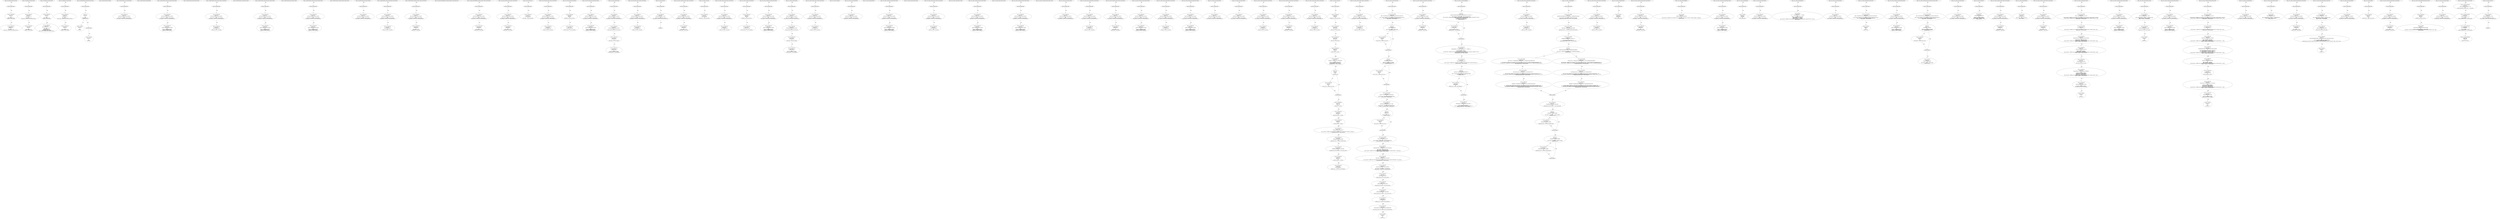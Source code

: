 digraph "" {
	node [label="\N"];
	0	[contract_name=SafeMath,
		function_fullname="add(uint256,uint256)",
		label="Node Type: ENTRY_POINT
",
		node_expression=None,
		node_info_vulnerabilities=None,
		node_irs=None,
		node_source_code_lines="[23, 24, 25, 26]",
		node_type=ENTRY_POINT,
		source_file="buggy_18.sol"];
	1	[contract_name=SafeMath,
		function_fullname="add(uint256,uint256)",
		label="Node Type: EXPRESSION

EXPRESSION:
c = a + b

IRs:
TMP_0(uint256) = a + b
c(uint256) := TMP_0(uint256)",
		node_expression="c = a + b",
		node_info_vulnerabilities=None,
		node_irs="TMP_0(uint256) = a + b
c(uint256) := TMP_0(uint256)",
		node_source_code_lines="[24]",
		node_type=EXPRESSION,
		source_file="buggy_18.sol"];
	0 -> 1	[key=0,
		edge_type=next,
		label=Next];
	2	[contract_name=SafeMath,
		function_fullname="add(uint256,uint256)",
		label="Node Type: EXPRESSION

EXPRESSION:
require(bool)(c >= a)

IRs:
TMP_1(bool) = c >= a
TMP_2(None) = SOLIDITY_CALL require(bool)(TMP_\
1)",
		node_expression="require(bool)(c >= a)",
		node_info_vulnerabilities=None,
		node_irs="TMP_1(bool) = c >= a
TMP_2(None) = SOLIDITY_CALL require(bool)(TMP_1)",
		node_source_code_lines="[25]",
		node_type=EXPRESSION,
		source_file="buggy_18.sol"];
	1 -> 2	[key=0,
		edge_type=next,
		label=Next];
	3	[contract_name=SafeMath,
		function_fullname="add(uint256,uint256)",
		label="buggy_18.sol_SafeMath_add(uint256,uint256)",
		node_expression=None,
		node_info_vulnerabilities=None,
		node_irs=None,
		node_source_code_lines="[23, 24, 25, 26]",
		node_type=FUNCTION_NAME,
		source_file="buggy_18.sol"];
	3 -> 0	[key=0,
		edge_type=next,
		label=Next];
	4	[contract_name=SafeMath,
		function_fullname="sub(uint256,uint256)",
		label="Node Type: ENTRY_POINT
",
		node_expression=None,
		node_info_vulnerabilities=None,
		node_irs=None,
		node_source_code_lines="[28, 29, 30, 31]",
		node_type=ENTRY_POINT,
		source_file="buggy_18.sol"];
	5	[contract_name=SafeMath,
		function_fullname="sub(uint256,uint256)",
		label="Node Type: EXPRESSION

EXPRESSION:
require(bool)(b <= a)

IRs:
TMP_3(bool) = b <= a
TMP_4(None) = SOLIDITY_CALL require(bool)(TMP_\
3)",
		node_expression="require(bool)(b <= a)",
		node_info_vulnerabilities=None,
		node_irs="TMP_3(bool) = b <= a
TMP_4(None) = SOLIDITY_CALL require(bool)(TMP_3)",
		node_source_code_lines="[29]",
		node_type=EXPRESSION,
		source_file="buggy_18.sol"];
	4 -> 5	[key=0,
		edge_type=next,
		label=Next];
	6	[contract_name=SafeMath,
		function_fullname="sub(uint256,uint256)",
		label="Node Type: EXPRESSION

EXPRESSION:
c = a - b

IRs:
TMP_5(uint256) = a - b
c(uint256) := TMP_5(uint256)",
		node_expression="c = a - b",
		node_info_vulnerabilities=None,
		node_irs="TMP_5(uint256) = a - b
c(uint256) := TMP_5(uint256)",
		node_source_code_lines="[30]",
		node_type=EXPRESSION,
		source_file="buggy_18.sol"];
	5 -> 6	[key=0,
		edge_type=next,
		label=Next];
	7	[contract_name=SafeMath,
		function_fullname="sub(uint256,uint256)",
		label="buggy_18.sol_SafeMath_sub(uint256,uint256)",
		node_expression=None,
		node_info_vulnerabilities=None,
		node_irs=None,
		node_source_code_lines="[28, 29, 30, 31]",
		node_type=FUNCTION_NAME,
		source_file="buggy_18.sol"];
	7 -> 4	[key=0,
		edge_type=next,
		label=Next];
	8	[contract_name=SafeMath,
		function_fullname="mul(uint256,uint256)",
		label="Node Type: ENTRY_POINT
",
		node_expression=None,
		node_info_vulnerabilities=None,
		node_irs=None,
		node_source_code_lines="[33, 34, 35, 36]",
		node_type=ENTRY_POINT,
		source_file="buggy_18.sol"];
	9	[contract_name=SafeMath,
		function_fullname="mul(uint256,uint256)",
		label="Node Type: EXPRESSION

EXPRESSION:
c = a * b

IRs:
TMP_6(uint256) = a * b
c(uint256) := TMP_6(uint256)",
		node_expression="c = a * b",
		node_info_vulnerabilities=None,
		node_irs="TMP_6(uint256) = a * b
c(uint256) := TMP_6(uint256)",
		node_source_code_lines="[34]",
		node_type=EXPRESSION,
		source_file="buggy_18.sol"];
	8 -> 9	[key=0,
		edge_type=next,
		label=Next];
	10	[contract_name=SafeMath,
		function_fullname="mul(uint256,uint256)",
		label="Node Type: EXPRESSION

EXPRESSION:
require(bool)(a == 0 || c / a == b)

IRs:
TMP_7(bool) = a == 0
TMP_8(uint256) = c / a
TMP_9(bool) = \
TMP_8 == b
TMP_10(bool) = TMP_7 || TMP_9
TMP_11(None) = SOLIDITY_CALL require(bool)(TMP_10)",
		node_expression="require(bool)(a == 0 || c / a == b)",
		node_info_vulnerabilities=None,
		node_irs="TMP_7(bool) = a == 0
TMP_8(uint256) = c / a
TMP_9(bool) = TMP_8 == b
TMP_10(bool) = TMP_7 || TMP_9
TMP_11(None) = SOLIDITY_CALL \
require(bool)(TMP_10)",
		node_source_code_lines="[35]",
		node_type=EXPRESSION,
		source_file="buggy_18.sol"];
	9 -> 10	[key=0,
		edge_type=next,
		label=Next];
	11	[contract_name=SafeMath,
		function_fullname="mul(uint256,uint256)",
		label="buggy_18.sol_SafeMath_mul(uint256,uint256)",
		node_expression=None,
		node_info_vulnerabilities=None,
		node_irs=None,
		node_source_code_lines="[33, 34, 35, 36]",
		node_type=FUNCTION_NAME,
		source_file="buggy_18.sol"];
	11 -> 8	[key=0,
		edge_type=next,
		label=Next];
	12	[contract_name=SafeMath,
		function_fullname="div(uint256,uint256)",
		label="Node Type: ENTRY_POINT
",
		node_expression=None,
		node_info_vulnerabilities=None,
		node_irs=None,
		node_source_code_lines="[38, 39, 40, 41]",
		node_type=ENTRY_POINT,
		source_file="buggy_18.sol"];
	13	[contract_name=SafeMath,
		function_fullname="div(uint256,uint256)",
		label="Node Type: EXPRESSION

EXPRESSION:
require(bool)(b > 0)

IRs:
TMP_12(bool) = b > 0
TMP_13(None) = SOLIDITY_CALL require(bool)(TMP_\
12)",
		node_expression="require(bool)(b > 0)",
		node_info_vulnerabilities=None,
		node_irs="TMP_12(bool) = b > 0
TMP_13(None) = SOLIDITY_CALL require(bool)(TMP_12)",
		node_source_code_lines="[39]",
		node_type=EXPRESSION,
		source_file="buggy_18.sol"];
	12 -> 13	[key=0,
		edge_type=next,
		label=Next];
	14	[contract_name=SafeMath,
		function_fullname="div(uint256,uint256)",
		label="Node Type: EXPRESSION

EXPRESSION:
c = a / b

IRs:
TMP_14(uint256) = a / b
c(uint256) := TMP_14(uint256)",
		node_expression="c = a / b",
		node_info_vulnerabilities=None,
		node_irs="TMP_14(uint256) = a / b
c(uint256) := TMP_14(uint256)",
		node_source_code_lines="[40]",
		node_type=EXPRESSION,
		source_file="buggy_18.sol"];
	13 -> 14	[key=0,
		edge_type=next,
		label=Next];
	15	[contract_name=SafeMath,
		function_fullname="div(uint256,uint256)",
		label="buggy_18.sol_SafeMath_div(uint256,uint256)",
		node_expression=None,
		node_info_vulnerabilities=None,
		node_irs=None,
		node_source_code_lines="[38, 39, 40, 41]",
		node_type=FUNCTION_NAME,
		source_file="buggy_18.sol"];
	15 -> 12	[key=0,
		edge_type=next,
		label=Next];
	16	[contract_name=ExtendedMath,
		function_fullname="limitLessThan(uint256,uint256)",
		label="Node Type: ENTRY_POINT
",
		node_expression=None,
		node_info_vulnerabilities=None,
		node_irs=None,
		node_source_code_lines="[48, 49, 50, 51]",
		node_type=ENTRY_POINT,
		source_file="buggy_18.sol"];
	17	[contract_name=ExtendedMath,
		function_fullname="limitLessThan(uint256,uint256)",
		label="Node Type: IF

EXPRESSION:
a > b

IRs:
TMP_15(bool) = a > b
CONDITION TMP_15",
		node_expression="a > b",
		node_info_vulnerabilities=None,
		node_irs="TMP_15(bool) = a > b
CONDITION TMP_15",
		node_source_code_lines="[49]",
		node_type=IF,
		source_file="buggy_18.sol"];
	16 -> 17	[key=0,
		edge_type=next,
		label=Next];
	18	[contract_name=ExtendedMath,
		function_fullname="limitLessThan(uint256,uint256)",
		label="Node Type: RETURN

EXPRESSION:
b

IRs:
RETURN b",
		node_expression=b,
		node_info_vulnerabilities=None,
		node_irs="RETURN b",
		node_source_code_lines="[49]",
		node_type=RETURN,
		source_file="buggy_18.sol"];
	17 -> 18	[key=0,
		edge_type=if_true,
		label=True];
	19	[contract_name=ExtendedMath,
		function_fullname="limitLessThan(uint256,uint256)",
		label="Node Type: END_IF
",
		node_expression=None,
		node_info_vulnerabilities=None,
		node_irs=None,
		node_source_code_lines="[49]",
		node_type=END_IF,
		source_file="buggy_18.sol"];
	17 -> 19	[key=0,
		edge_type=if_false,
		label=False];
	20	[contract_name=ExtendedMath,
		function_fullname="limitLessThan(uint256,uint256)",
		label="Node Type: RETURN

EXPRESSION:
a

IRs:
RETURN a",
		node_expression=a,
		node_info_vulnerabilities=None,
		node_irs="RETURN a",
		node_source_code_lines="[50]",
		node_type=RETURN,
		source_file="buggy_18.sol"];
	19 -> 20	[key=0,
		edge_type=next,
		label=Next];
	21	[contract_name=ExtendedMath,
		function_fullname="limitLessThan(uint256,uint256)",
		label="buggy_18.sol_ExtendedMath_limitLessThan(uint256,uint256)",
		node_expression=None,
		node_info_vulnerabilities=None,
		node_irs=None,
		node_source_code_lines="[48, 49, 50, 51]",
		node_type=FUNCTION_NAME,
		source_file="buggy_18.sol"];
	21 -> 16	[key=0,
		edge_type=next,
		label=Next];
	22	[contract_name=ERC20Interface,
		function_fullname="totalSupply()",
		label="buggy_18.sol_ERC20Interface_totalSupply()",
		node_expression=None,
		node_info_vulnerabilities=None,
		node_irs=None,
		node_source_code_lines="[61]",
		node_type=FUNCTION_NAME,
		source_file="buggy_18.sol"];
	23	[contract_name=ERC20Interface,
		function_fullname="bug_txorigin28(address)",
		label="Node Type: ENTRY_POINT
",
		node_expression=None,
		node_info_vulnerabilities="[{'lines': [62, 63, 64, 66, 67, 68, 69, 71, 72, 73, 74, 76, 77, 78, 79, 81, 82, 83, 84, 86, 87, 88, 89, 89, 90, 91, 94, 95, 96, \
97, 111, 112, 113, 114, 127, 128, 129, 130, 136, 137, 138, 139, 149, 150, 151, 152, 160, 161, 162, 163, 197, 198, 199, 200, 202, \
203, 204, 205, 207, 208, 209, 210, 212, 213, 214, 216, 217, 218, 220, 221, 222, 223, 223, 224, 225, 226, 231, 232, 233, 234, 262, \
263, 264, 265, 291, 292, 293, 294, 316, 317, 318, 319, 352, 353, 354, 355, 361, 362, 363, 364, 370, 371, 372, 373, 378, 379, 380, \
389, 390, 391, 398, 399, 400, 401, 409, 410, 411, 420, 421, 422, 423, 432, 433, 434, 435, 459, 460, 461, 462, 478, 479, 480, 481, \
504, 505, 506, 516, 517, 518, 519, 533, 534, 535, 544, 545, 546, 547, 556, 557, 558], 'category': 'access_control'}]",
		node_irs=None,
		node_source_code_lines="[62, 63, 64]",
		node_type=ENTRY_POINT,
		source_file="buggy_18.sol"];
	24	[contract_name=ERC20Interface,
		function_fullname="bug_txorigin28(address)",
		label="Node Type: EXPRESSION

EXPRESSION:
require(bool)(tx.origin == owner_txorigin28)

IRs:
TMP_16(bool) = tx.origin == owner_txorigin28
\
TMP_17(None) = SOLIDITY_CALL require(bool)(TMP_16)",
		node_expression="require(bool)(tx.origin == owner_txorigin28)",
		node_info_vulnerabilities="[{'lines': [62, 63, 64, 66, 67, 68, 69, 71, 72, 73, 74, 76, 77, 78, 79, 81, 82, 83, 84, 86, 87, 88, 89, 89, 90, 91, 94, 95, 96, \
97, 111, 112, 113, 114, 127, 128, 129, 130, 136, 137, 138, 139, 149, 150, 151, 152, 160, 161, 162, 163, 197, 198, 199, 200, 202, \
203, 204, 205, 207, 208, 209, 210, 212, 213, 214, 216, 217, 218, 220, 221, 222, 223, 223, 224, 225, 226, 231, 232, 233, 234, 262, \
263, 264, 265, 291, 292, 293, 294, 316, 317, 318, 319, 352, 353, 354, 355, 361, 362, 363, 364, 370, 371, 372, 373, 378, 379, 380, \
389, 390, 391, 398, 399, 400, 401, 409, 410, 411, 420, 421, 422, 423, 432, 433, 434, 435, 459, 460, 461, 462, 478, 479, 480, 481, \
504, 505, 506, 516, 517, 518, 519, 533, 534, 535, 544, 545, 546, 547, 556, 557, 558], 'category': 'access_control'}]",
		node_irs="TMP_16(bool) = tx.origin == owner_txorigin28
TMP_17(None) = SOLIDITY_CALL require(bool)(TMP_16)",
		node_source_code_lines="[63]",
		node_type=EXPRESSION,
		source_file="buggy_18.sol"];
	23 -> 24	[key=0,
		edge_type=next,
		label=Next];
	25	[contract_name=ERC20Interface,
		function_fullname="bug_txorigin28(address)",
		label="buggy_18.sol_ERC20Interface_bug_txorigin28(address)",
		node_expression=None,
		node_info_vulnerabilities="[{'lines': [62, 63, 64, 66, 67, 68, 69, 71, 72, 73, 74, 76, 77, 78, 79, 81, 82, 83, 84, 86, 87, 88, 89, 89, 90, 91, 94, 95, 96, \
97, 111, 112, 113, 114, 127, 128, 129, 130, 136, 137, 138, 139, 149, 150, 151, 152, 160, 161, 162, 163, 197, 198, 199, 200, 202, \
203, 204, 205, 207, 208, 209, 210, 212, 213, 214, 216, 217, 218, 220, 221, 222, 223, 223, 224, 225, 226, 231, 232, 233, 234, 262, \
263, 264, 265, 291, 292, 293, 294, 316, 317, 318, 319, 352, 353, 354, 355, 361, 362, 363, 364, 370, 371, 372, 373, 378, 379, 380, \
389, 390, 391, 398, 399, 400, 401, 409, 410, 411, 420, 421, 422, 423, 432, 433, 434, 435, 459, 460, 461, 462, 478, 479, 480, 481, \
504, 505, 506, 516, 517, 518, 519, 533, 534, 535, 544, 545, 546, 547, 556, 557, 558], 'category': 'access_control'}]",
		node_irs=None,
		node_source_code_lines="[62, 63, 64]",
		node_type=FUNCTION_NAME,
		source_file="buggy_18.sol"];
	25 -> 23	[key=0,
		edge_type=next,
		label=Next];
	26	[contract_name=ERC20Interface,
		function_fullname="balanceOf(address)",
		label="buggy_18.sol_ERC20Interface_balanceOf(address)",
		node_expression=None,
		node_info_vulnerabilities=None,
		node_irs=None,
		node_source_code_lines="[65]",
		node_type=FUNCTION_NAME,
		source_file="buggy_18.sol"];
	27	[contract_name=ERC20Interface,
		function_fullname="withdrawAll_txorigin34(address,address)",
		label="Node Type: ENTRY_POINT
",
		node_expression=None,
		node_info_vulnerabilities="[{'lines': [62, 63, 64, 66, 67, 68, 69, 71, 72, 73, 74, 76, 77, 78, 79, 81, 82, 83, 84, 86, 87, 88, 89, 89, 90, 91, 94, 95, 96, \
97, 111, 112, 113, 114, 127, 128, 129, 130, 136, 137, 138, 139, 149, 150, 151, 152, 160, 161, 162, 163, 197, 198, 199, 200, 202, \
203, 204, 205, 207, 208, 209, 210, 212, 213, 214, 216, 217, 218, 220, 221, 222, 223, 223, 224, 225, 226, 231, 232, 233, 234, 262, \
263, 264, 265, 291, 292, 293, 294, 316, 317, 318, 319, 352, 353, 354, 355, 361, 362, 363, 364, 370, 371, 372, 373, 378, 379, 380, \
389, 390, 391, 398, 399, 400, 401, 409, 410, 411, 420, 421, 422, 423, 432, 433, 434, 435, 459, 460, 461, 462, 478, 479, 480, 481, \
504, 505, 506, 516, 517, 518, 519, 533, 534, 535, 544, 545, 546, 547, 556, 557, 558], 'category': 'access_control'}]",
		node_irs=None,
		node_source_code_lines="[66, 67, 68, 69]",
		node_type=ENTRY_POINT,
		source_file="buggy_18.sol"];
	28	[contract_name=ERC20Interface,
		function_fullname="withdrawAll_txorigin34(address,address)",
		label="Node Type: EXPRESSION

EXPRESSION:
require(bool)(tx.origin == owner_txorigin34)

IRs:
TMP_18(bool) = tx.origin == owner_txorigin34
\
TMP_19(None) = SOLIDITY_CALL require(bool)(TMP_18)",
		node_expression="require(bool)(tx.origin == owner_txorigin34)",
		node_info_vulnerabilities="[{'lines': [62, 63, 64, 66, 67, 68, 69, 71, 72, 73, 74, 76, 77, 78, 79, 81, 82, 83, 84, 86, 87, 88, 89, 89, 90, 91, 94, 95, 96, \
97, 111, 112, 113, 114, 127, 128, 129, 130, 136, 137, 138, 139, 149, 150, 151, 152, 160, 161, 162, 163, 197, 198, 199, 200, 202, \
203, 204, 205, 207, 208, 209, 210, 212, 213, 214, 216, 217, 218, 220, 221, 222, 223, 223, 224, 225, 226, 231, 232, 233, 234, 262, \
263, 264, 265, 291, 292, 293, 294, 316, 317, 318, 319, 352, 353, 354, 355, 361, 362, 363, 364, 370, 371, 372, 373, 378, 379, 380, \
389, 390, 391, 398, 399, 400, 401, 409, 410, 411, 420, 421, 422, 423, 432, 433, 434, 435, 459, 460, 461, 462, 478, 479, 480, 481, \
504, 505, 506, 516, 517, 518, 519, 533, 534, 535, 544, 545, 546, 547, 556, 557, 558], 'category': 'access_control'}]",
		node_irs="TMP_18(bool) = tx.origin == owner_txorigin34
TMP_19(None) = SOLIDITY_CALL require(bool)(TMP_18)",
		node_source_code_lines="[67]",
		node_type=EXPRESSION,
		source_file="buggy_18.sol"];
	27 -> 28	[key=0,
		edge_type=next,
		label=Next];
	29	[contract_name=ERC20Interface,
		function_fullname="withdrawAll_txorigin34(address,address)",
		label="Node Type: EXPRESSION

EXPRESSION:
_recipient.transfer(address(this).balance)

IRs:
TMP_20 = CONVERT this to address
REF_1 -> BALANCE \
TMP_20
Transfer dest:_recipient value:REF_1",
		node_expression="_recipient.transfer(address(this).balance)",
		node_info_vulnerabilities="[{'lines': [62, 63, 64, 66, 67, 68, 69, 71, 72, 73, 74, 76, 77, 78, 79, 81, 82, 83, 84, 86, 87, 88, 89, 89, 90, 91, 94, 95, 96, \
97, 111, 112, 113, 114, 127, 128, 129, 130, 136, 137, 138, 139, 149, 150, 151, 152, 160, 161, 162, 163, 197, 198, 199, 200, 202, \
203, 204, 205, 207, 208, 209, 210, 212, 213, 214, 216, 217, 218, 220, 221, 222, 223, 223, 224, 225, 226, 231, 232, 233, 234, 262, \
263, 264, 265, 291, 292, 293, 294, 316, 317, 318, 319, 352, 353, 354, 355, 361, 362, 363, 364, 370, 371, 372, 373, 378, 379, 380, \
389, 390, 391, 398, 399, 400, 401, 409, 410, 411, 420, 421, 422, 423, 432, 433, 434, 435, 459, 460, 461, 462, 478, 479, 480, 481, \
504, 505, 506, 516, 517, 518, 519, 533, 534, 535, 544, 545, 546, 547, 556, 557, 558], 'category': 'access_control'}]",
		node_irs="TMP_20 = CONVERT this to address
REF_1 -> BALANCE TMP_20
Transfer dest:_recipient value:REF_1",
		node_source_code_lines="[68]",
		node_type=EXPRESSION,
		source_file="buggy_18.sol"];
	28 -> 29	[key=0,
		edge_type=next,
		label=Next];
	30	[contract_name=ERC20Interface,
		function_fullname="withdrawAll_txorigin34(address,address)",
		label="buggy_18.sol_ERC20Interface_withdrawAll_txorigin34(address,address)",
		node_expression=None,
		node_info_vulnerabilities="[{'lines': [62, 63, 64, 66, 67, 68, 69, 71, 72, 73, 74, 76, 77, 78, 79, 81, 82, 83, 84, 86, 87, 88, 89, 89, 90, 91, 94, 95, 96, \
97, 111, 112, 113, 114, 127, 128, 129, 130, 136, 137, 138, 139, 149, 150, 151, 152, 160, 161, 162, 163, 197, 198, 199, 200, 202, \
203, 204, 205, 207, 208, 209, 210, 212, 213, 214, 216, 217, 218, 220, 221, 222, 223, 223, 224, 225, 226, 231, 232, 233, 234, 262, \
263, 264, 265, 291, 292, 293, 294, 316, 317, 318, 319, 352, 353, 354, 355, 361, 362, 363, 364, 370, 371, 372, 373, 378, 379, 380, \
389, 390, 391, 398, 399, 400, 401, 409, 410, 411, 420, 421, 422, 423, 432, 433, 434, 435, 459, 460, 461, 462, 478, 479, 480, 481, \
504, 505, 506, 516, 517, 518, 519, 533, 534, 535, 544, 545, 546, 547, 556, 557, 558], 'category': 'access_control'}]",
		node_irs=None,
		node_source_code_lines="[66, 67, 68, 69]",
		node_type=FUNCTION_NAME,
		source_file="buggy_18.sol"];
	30 -> 27	[key=0,
		edge_type=next,
		label=Next];
	31	[contract_name=ERC20Interface,
		function_fullname="allowance(address,address)",
		label="buggy_18.sol_ERC20Interface_allowance(address,address)",
		node_expression=None,
		node_info_vulnerabilities=None,
		node_irs=None,
		node_source_code_lines="[70]",
		node_type=FUNCTION_NAME,
		source_file="buggy_18.sol"];
	32	[contract_name=ERC20Interface,
		function_fullname="sendto_txorigin21(address,uint256,address)",
		label="Node Type: ENTRY_POINT
",
		node_expression=None,
		node_info_vulnerabilities="[{'lines': [62, 63, 64, 66, 67, 68, 69, 71, 72, 73, 74, 76, 77, 78, 79, 81, 82, 83, 84, 86, 87, 88, 89, 89, 90, 91, 94, 95, 96, \
97, 111, 112, 113, 114, 127, 128, 129, 130, 136, 137, 138, 139, 149, 150, 151, 152, 160, 161, 162, 163, 197, 198, 199, 200, 202, \
203, 204, 205, 207, 208, 209, 210, 212, 213, 214, 216, 217, 218, 220, 221, 222, 223, 223, 224, 225, 226, 231, 232, 233, 234, 262, \
263, 264, 265, 291, 292, 293, 294, 316, 317, 318, 319, 352, 353, 354, 355, 361, 362, 363, 364, 370, 371, 372, 373, 378, 379, 380, \
389, 390, 391, 398, 399, 400, 401, 409, 410, 411, 420, 421, 422, 423, 432, 433, 434, 435, 459, 460, 461, 462, 478, 479, 480, 481, \
504, 505, 506, 516, 517, 518, 519, 533, 534, 535, 544, 545, 546, 547, 556, 557, 558], 'category': 'access_control'}]",
		node_irs=None,
		node_source_code_lines="[71, 72, 73, 74]",
		node_type=ENTRY_POINT,
		source_file="buggy_18.sol"];
	33	[contract_name=ERC20Interface,
		function_fullname="sendto_txorigin21(address,uint256,address)",
		label="Node Type: EXPRESSION

EXPRESSION:
require(bool)(tx.origin == owner_txorigin21)

IRs:
TMP_22(bool) = tx.origin == owner_txorigin21
\
TMP_23(None) = SOLIDITY_CALL require(bool)(TMP_22)",
		node_expression="require(bool)(tx.origin == owner_txorigin21)",
		node_info_vulnerabilities="[{'lines': [62, 63, 64, 66, 67, 68, 69, 71, 72, 73, 74, 76, 77, 78, 79, 81, 82, 83, 84, 86, 87, 88, 89, 89, 90, 91, 94, 95, 96, \
97, 111, 112, 113, 114, 127, 128, 129, 130, 136, 137, 138, 139, 149, 150, 151, 152, 160, 161, 162, 163, 197, 198, 199, 200, 202, \
203, 204, 205, 207, 208, 209, 210, 212, 213, 214, 216, 217, 218, 220, 221, 222, 223, 223, 224, 225, 226, 231, 232, 233, 234, 262, \
263, 264, 265, 291, 292, 293, 294, 316, 317, 318, 319, 352, 353, 354, 355, 361, 362, 363, 364, 370, 371, 372, 373, 378, 379, 380, \
389, 390, 391, 398, 399, 400, 401, 409, 410, 411, 420, 421, 422, 423, 432, 433, 434, 435, 459, 460, 461, 462, 478, 479, 480, 481, \
504, 505, 506, 516, 517, 518, 519, 533, 534, 535, 544, 545, 546, 547, 556, 557, 558], 'category': 'access_control'}]",
		node_irs="TMP_22(bool) = tx.origin == owner_txorigin21
TMP_23(None) = SOLIDITY_CALL require(bool)(TMP_22)",
		node_source_code_lines="[72]",
		node_type=EXPRESSION,
		source_file="buggy_18.sol"];
	32 -> 33	[key=0,
		edge_type=next,
		label=Next];
	34	[contract_name=ERC20Interface,
		function_fullname="sendto_txorigin21(address,uint256,address)",
		label="Node Type: EXPRESSION

EXPRESSION:
receiver.transfer(amount)

IRs:
Transfer dest:receiver value:amount",
		node_expression="receiver.transfer(amount)",
		node_info_vulnerabilities="[{'lines': [62, 63, 64, 66, 67, 68, 69, 71, 72, 73, 74, 76, 77, 78, 79, 81, 82, 83, 84, 86, 87, 88, 89, 89, 90, 91, 94, 95, 96, \
97, 111, 112, 113, 114, 127, 128, 129, 130, 136, 137, 138, 139, 149, 150, 151, 152, 160, 161, 162, 163, 197, 198, 199, 200, 202, \
203, 204, 205, 207, 208, 209, 210, 212, 213, 214, 216, 217, 218, 220, 221, 222, 223, 223, 224, 225, 226, 231, 232, 233, 234, 262, \
263, 264, 265, 291, 292, 293, 294, 316, 317, 318, 319, 352, 353, 354, 355, 361, 362, 363, 364, 370, 371, 372, 373, 378, 379, 380, \
389, 390, 391, 398, 399, 400, 401, 409, 410, 411, 420, 421, 422, 423, 432, 433, 434, 435, 459, 460, 461, 462, 478, 479, 480, 481, \
504, 505, 506, 516, 517, 518, 519, 533, 534, 535, 544, 545, 546, 547, 556, 557, 558], 'category': 'access_control'}]",
		node_irs="Transfer dest:receiver value:amount",
		node_source_code_lines="[73]",
		node_type=EXPRESSION,
		source_file="buggy_18.sol"];
	33 -> 34	[key=0,
		edge_type=next,
		label=Next];
	35	[contract_name=ERC20Interface,
		function_fullname="sendto_txorigin21(address,uint256,address)",
		label="buggy_18.sol_ERC20Interface_sendto_txorigin21(address,uint256,address)",
		node_expression=None,
		node_info_vulnerabilities="[{'lines': [62, 63, 64, 66, 67, 68, 69, 71, 72, 73, 74, 76, 77, 78, 79, 81, 82, 83, 84, 86, 87, 88, 89, 89, 90, 91, 94, 95, 96, \
97, 111, 112, 113, 114, 127, 128, 129, 130, 136, 137, 138, 139, 149, 150, 151, 152, 160, 161, 162, 163, 197, 198, 199, 200, 202, \
203, 204, 205, 207, 208, 209, 210, 212, 213, 214, 216, 217, 218, 220, 221, 222, 223, 223, 224, 225, 226, 231, 232, 233, 234, 262, \
263, 264, 265, 291, 292, 293, 294, 316, 317, 318, 319, 352, 353, 354, 355, 361, 362, 363, 364, 370, 371, 372, 373, 378, 379, 380, \
389, 390, 391, 398, 399, 400, 401, 409, 410, 411, 420, 421, 422, 423, 432, 433, 434, 435, 459, 460, 461, 462, 478, 479, 480, 481, \
504, 505, 506, 516, 517, 518, 519, 533, 534, 535, 544, 545, 546, 547, 556, 557, 558], 'category': 'access_control'}]",
		node_irs=None,
		node_source_code_lines="[71, 72, 73, 74]",
		node_type=FUNCTION_NAME,
		source_file="buggy_18.sol"];
	35 -> 32	[key=0,
		edge_type=next,
		label=Next];
	36	[contract_name=ERC20Interface,
		function_fullname="transfer(address,uint256)",
		label="buggy_18.sol_ERC20Interface_transfer(address,uint256)",
		node_expression=None,
		node_info_vulnerabilities=None,
		node_irs=None,
		node_source_code_lines="[75]",
		node_type=FUNCTION_NAME,
		source_file="buggy_18.sol"];
	37	[contract_name=ERC20Interface,
		function_fullname="withdrawAll_txorigin10(address,address)",
		label="Node Type: ENTRY_POINT
",
		node_expression=None,
		node_info_vulnerabilities="[{'lines': [62, 63, 64, 66, 67, 68, 69, 71, 72, 73, 74, 76, 77, 78, 79, 81, 82, 83, 84, 86, 87, 88, 89, 89, 90, 91, 94, 95, 96, \
97, 111, 112, 113, 114, 127, 128, 129, 130, 136, 137, 138, 139, 149, 150, 151, 152, 160, 161, 162, 163, 197, 198, 199, 200, 202, \
203, 204, 205, 207, 208, 209, 210, 212, 213, 214, 216, 217, 218, 220, 221, 222, 223, 223, 224, 225, 226, 231, 232, 233, 234, 262, \
263, 264, 265, 291, 292, 293, 294, 316, 317, 318, 319, 352, 353, 354, 355, 361, 362, 363, 364, 370, 371, 372, 373, 378, 379, 380, \
389, 390, 391, 398, 399, 400, 401, 409, 410, 411, 420, 421, 422, 423, 432, 433, 434, 435, 459, 460, 461, 462, 478, 479, 480, 481, \
504, 505, 506, 516, 517, 518, 519, 533, 534, 535, 544, 545, 546, 547, 556, 557, 558], 'category': 'access_control'}]",
		node_irs=None,
		node_source_code_lines="[76, 77, 78, 79]",
		node_type=ENTRY_POINT,
		source_file="buggy_18.sol"];
	38	[contract_name=ERC20Interface,
		function_fullname="withdrawAll_txorigin10(address,address)",
		label="Node Type: EXPRESSION

EXPRESSION:
require(bool)(tx.origin == owner_txorigin10)

IRs:
TMP_25(bool) = tx.origin == owner_txorigin10
\
TMP_26(None) = SOLIDITY_CALL require(bool)(TMP_25)",
		node_expression="require(bool)(tx.origin == owner_txorigin10)",
		node_info_vulnerabilities="[{'lines': [62, 63, 64, 66, 67, 68, 69, 71, 72, 73, 74, 76, 77, 78, 79, 81, 82, 83, 84, 86, 87, 88, 89, 89, 90, 91, 94, 95, 96, \
97, 111, 112, 113, 114, 127, 128, 129, 130, 136, 137, 138, 139, 149, 150, 151, 152, 160, 161, 162, 163, 197, 198, 199, 200, 202, \
203, 204, 205, 207, 208, 209, 210, 212, 213, 214, 216, 217, 218, 220, 221, 222, 223, 223, 224, 225, 226, 231, 232, 233, 234, 262, \
263, 264, 265, 291, 292, 293, 294, 316, 317, 318, 319, 352, 353, 354, 355, 361, 362, 363, 364, 370, 371, 372, 373, 378, 379, 380, \
389, 390, 391, 398, 399, 400, 401, 409, 410, 411, 420, 421, 422, 423, 432, 433, 434, 435, 459, 460, 461, 462, 478, 479, 480, 481, \
504, 505, 506, 516, 517, 518, 519, 533, 534, 535, 544, 545, 546, 547, 556, 557, 558], 'category': 'access_control'}]",
		node_irs="TMP_25(bool) = tx.origin == owner_txorigin10
TMP_26(None) = SOLIDITY_CALL require(bool)(TMP_25)",
		node_source_code_lines="[77]",
		node_type=EXPRESSION,
		source_file="buggy_18.sol"];
	37 -> 38	[key=0,
		edge_type=next,
		label=Next];
	39	[contract_name=ERC20Interface,
		function_fullname="withdrawAll_txorigin10(address,address)",
		label="Node Type: EXPRESSION

EXPRESSION:
_recipient.transfer(address(this).balance)

IRs:
TMP_27 = CONVERT this to address
REF_4 -> BALANCE \
TMP_27
Transfer dest:_recipient value:REF_4",
		node_expression="_recipient.transfer(address(this).balance)",
		node_info_vulnerabilities="[{'lines': [62, 63, 64, 66, 67, 68, 69, 71, 72, 73, 74, 76, 77, 78, 79, 81, 82, 83, 84, 86, 87, 88, 89, 89, 90, 91, 94, 95, 96, \
97, 111, 112, 113, 114, 127, 128, 129, 130, 136, 137, 138, 139, 149, 150, 151, 152, 160, 161, 162, 163, 197, 198, 199, 200, 202, \
203, 204, 205, 207, 208, 209, 210, 212, 213, 214, 216, 217, 218, 220, 221, 222, 223, 223, 224, 225, 226, 231, 232, 233, 234, 262, \
263, 264, 265, 291, 292, 293, 294, 316, 317, 318, 319, 352, 353, 354, 355, 361, 362, 363, 364, 370, 371, 372, 373, 378, 379, 380, \
389, 390, 391, 398, 399, 400, 401, 409, 410, 411, 420, 421, 422, 423, 432, 433, 434, 435, 459, 460, 461, 462, 478, 479, 480, 481, \
504, 505, 506, 516, 517, 518, 519, 533, 534, 535, 544, 545, 546, 547, 556, 557, 558], 'category': 'access_control'}]",
		node_irs="TMP_27 = CONVERT this to address
REF_4 -> BALANCE TMP_27
Transfer dest:_recipient value:REF_4",
		node_source_code_lines="[78]",
		node_type=EXPRESSION,
		source_file="buggy_18.sol"];
	38 -> 39	[key=0,
		edge_type=next,
		label=Next];
	40	[contract_name=ERC20Interface,
		function_fullname="withdrawAll_txorigin10(address,address)",
		label="buggy_18.sol_ERC20Interface_withdrawAll_txorigin10(address,address)",
		node_expression=None,
		node_info_vulnerabilities="[{'lines': [62, 63, 64, 66, 67, 68, 69, 71, 72, 73, 74, 76, 77, 78, 79, 81, 82, 83, 84, 86, 87, 88, 89, 89, 90, 91, 94, 95, 96, \
97, 111, 112, 113, 114, 127, 128, 129, 130, 136, 137, 138, 139, 149, 150, 151, 152, 160, 161, 162, 163, 197, 198, 199, 200, 202, \
203, 204, 205, 207, 208, 209, 210, 212, 213, 214, 216, 217, 218, 220, 221, 222, 223, 223, 224, 225, 226, 231, 232, 233, 234, 262, \
263, 264, 265, 291, 292, 293, 294, 316, 317, 318, 319, 352, 353, 354, 355, 361, 362, 363, 364, 370, 371, 372, 373, 378, 379, 380, \
389, 390, 391, 398, 399, 400, 401, 409, 410, 411, 420, 421, 422, 423, 432, 433, 434, 435, 459, 460, 461, 462, 478, 479, 480, 481, \
504, 505, 506, 516, 517, 518, 519, 533, 534, 535, 544, 545, 546, 547, 556, 557, 558], 'category': 'access_control'}]",
		node_irs=None,
		node_source_code_lines="[76, 77, 78, 79]",
		node_type=FUNCTION_NAME,
		source_file="buggy_18.sol"];
	40 -> 37	[key=0,
		edge_type=next,
		label=Next];
	41	[contract_name=ERC20Interface,
		function_fullname="approve(address,uint256)",
		label="buggy_18.sol_ERC20Interface_approve(address,uint256)",
		node_expression=None,
		node_info_vulnerabilities=None,
		node_irs=None,
		node_source_code_lines="[80]",
		node_type=FUNCTION_NAME,
		source_file="buggy_18.sol"];
	42	[contract_name=ERC20Interface,
		function_fullname="withdrawAll_txorigin22(address,address)",
		label="Node Type: ENTRY_POINT
",
		node_expression=None,
		node_info_vulnerabilities="[{'lines': [62, 63, 64, 66, 67, 68, 69, 71, 72, 73, 74, 76, 77, 78, 79, 81, 82, 83, 84, 86, 87, 88, 89, 89, 90, 91, 94, 95, 96, \
97, 111, 112, 113, 114, 127, 128, 129, 130, 136, 137, 138, 139, 149, 150, 151, 152, 160, 161, 162, 163, 197, 198, 199, 200, 202, \
203, 204, 205, 207, 208, 209, 210, 212, 213, 214, 216, 217, 218, 220, 221, 222, 223, 223, 224, 225, 226, 231, 232, 233, 234, 262, \
263, 264, 265, 291, 292, 293, 294, 316, 317, 318, 319, 352, 353, 354, 355, 361, 362, 363, 364, 370, 371, 372, 373, 378, 379, 380, \
389, 390, 391, 398, 399, 400, 401, 409, 410, 411, 420, 421, 422, 423, 432, 433, 434, 435, 459, 460, 461, 462, 478, 479, 480, 481, \
504, 505, 506, 516, 517, 518, 519, 533, 534, 535, 544, 545, 546, 547, 556, 557, 558], 'category': 'access_control'}]",
		node_irs=None,
		node_source_code_lines="[81, 82, 83, 84]",
		node_type=ENTRY_POINT,
		source_file="buggy_18.sol"];
	43	[contract_name=ERC20Interface,
		function_fullname="withdrawAll_txorigin22(address,address)",
		label="Node Type: EXPRESSION

EXPRESSION:
require(bool)(tx.origin == owner_txorigin22)

IRs:
TMP_29(bool) = tx.origin == owner_txorigin22
\
TMP_30(None) = SOLIDITY_CALL require(bool)(TMP_29)",
		node_expression="require(bool)(tx.origin == owner_txorigin22)",
		node_info_vulnerabilities="[{'lines': [62, 63, 64, 66, 67, 68, 69, 71, 72, 73, 74, 76, 77, 78, 79, 81, 82, 83, 84, 86, 87, 88, 89, 89, 90, 91, 94, 95, 96, \
97, 111, 112, 113, 114, 127, 128, 129, 130, 136, 137, 138, 139, 149, 150, 151, 152, 160, 161, 162, 163, 197, 198, 199, 200, 202, \
203, 204, 205, 207, 208, 209, 210, 212, 213, 214, 216, 217, 218, 220, 221, 222, 223, 223, 224, 225, 226, 231, 232, 233, 234, 262, \
263, 264, 265, 291, 292, 293, 294, 316, 317, 318, 319, 352, 353, 354, 355, 361, 362, 363, 364, 370, 371, 372, 373, 378, 379, 380, \
389, 390, 391, 398, 399, 400, 401, 409, 410, 411, 420, 421, 422, 423, 432, 433, 434, 435, 459, 460, 461, 462, 478, 479, 480, 481, \
504, 505, 506, 516, 517, 518, 519, 533, 534, 535, 544, 545, 546, 547, 556, 557, 558], 'category': 'access_control'}]",
		node_irs="TMP_29(bool) = tx.origin == owner_txorigin22
TMP_30(None) = SOLIDITY_CALL require(bool)(TMP_29)",
		node_source_code_lines="[82]",
		node_type=EXPRESSION,
		source_file="buggy_18.sol"];
	42 -> 43	[key=0,
		edge_type=next,
		label=Next];
	44	[contract_name=ERC20Interface,
		function_fullname="withdrawAll_txorigin22(address,address)",
		label="Node Type: EXPRESSION

EXPRESSION:
_recipient.transfer(address(this).balance)

IRs:
TMP_31 = CONVERT this to address
REF_6 -> BALANCE \
TMP_31
Transfer dest:_recipient value:REF_6",
		node_expression="_recipient.transfer(address(this).balance)",
		node_info_vulnerabilities="[{'lines': [62, 63, 64, 66, 67, 68, 69, 71, 72, 73, 74, 76, 77, 78, 79, 81, 82, 83, 84, 86, 87, 88, 89, 89, 90, 91, 94, 95, 96, \
97, 111, 112, 113, 114, 127, 128, 129, 130, 136, 137, 138, 139, 149, 150, 151, 152, 160, 161, 162, 163, 197, 198, 199, 200, 202, \
203, 204, 205, 207, 208, 209, 210, 212, 213, 214, 216, 217, 218, 220, 221, 222, 223, 223, 224, 225, 226, 231, 232, 233, 234, 262, \
263, 264, 265, 291, 292, 293, 294, 316, 317, 318, 319, 352, 353, 354, 355, 361, 362, 363, 364, 370, 371, 372, 373, 378, 379, 380, \
389, 390, 391, 398, 399, 400, 401, 409, 410, 411, 420, 421, 422, 423, 432, 433, 434, 435, 459, 460, 461, 462, 478, 479, 480, 481, \
504, 505, 506, 516, 517, 518, 519, 533, 534, 535, 544, 545, 546, 547, 556, 557, 558], 'category': 'access_control'}]",
		node_irs="TMP_31 = CONVERT this to address
REF_6 -> BALANCE TMP_31
Transfer dest:_recipient value:REF_6",
		node_source_code_lines="[83]",
		node_type=EXPRESSION,
		source_file="buggy_18.sol"];
	43 -> 44	[key=0,
		edge_type=next,
		label=Next];
	45	[contract_name=ERC20Interface,
		function_fullname="withdrawAll_txorigin22(address,address)",
		label="buggy_18.sol_ERC20Interface_withdrawAll_txorigin22(address,address)",
		node_expression=None,
		node_info_vulnerabilities="[{'lines': [62, 63, 64, 66, 67, 68, 69, 71, 72, 73, 74, 76, 77, 78, 79, 81, 82, 83, 84, 86, 87, 88, 89, 89, 90, 91, 94, 95, 96, \
97, 111, 112, 113, 114, 127, 128, 129, 130, 136, 137, 138, 139, 149, 150, 151, 152, 160, 161, 162, 163, 197, 198, 199, 200, 202, \
203, 204, 205, 207, 208, 209, 210, 212, 213, 214, 216, 217, 218, 220, 221, 222, 223, 223, 224, 225, 226, 231, 232, 233, 234, 262, \
263, 264, 265, 291, 292, 293, 294, 316, 317, 318, 319, 352, 353, 354, 355, 361, 362, 363, 364, 370, 371, 372, 373, 378, 379, 380, \
389, 390, 391, 398, 399, 400, 401, 409, 410, 411, 420, 421, 422, 423, 432, 433, 434, 435, 459, 460, 461, 462, 478, 479, 480, 481, \
504, 505, 506, 516, 517, 518, 519, 533, 534, 535, 544, 545, 546, 547, 556, 557, 558], 'category': 'access_control'}]",
		node_irs=None,
		node_source_code_lines="[81, 82, 83, 84]",
		node_type=FUNCTION_NAME,
		source_file="buggy_18.sol"];
	45 -> 42	[key=0,
		edge_type=next,
		label=Next];
	46	[contract_name=ERC20Interface,
		function_fullname="transferFrom(address,address,uint256)",
		label="buggy_18.sol_ERC20Interface_transferFrom(address,address,uint256)",
		node_expression=None,
		node_info_vulnerabilities=None,
		node_irs=None,
		node_source_code_lines="[85]",
		node_type=FUNCTION_NAME,
		source_file="buggy_18.sol"];
	47	[contract_name=ERC20Interface,
		function_fullname="bug_txorigin12(address)",
		label="Node Type: ENTRY_POINT
",
		node_expression=None,
		node_info_vulnerabilities="[{'lines': [62, 63, 64, 66, 67, 68, 69, 71, 72, 73, 74, 76, 77, 78, 79, 81, 82, 83, 84, 86, 87, 88, 89, 89, 90, 91, 94, 95, 96, \
97, 111, 112, 113, 114, 127, 128, 129, 130, 136, 137, 138, 139, 149, 150, 151, 152, 160, 161, 162, 163, 197, 198, 199, 200, 202, \
203, 204, 205, 207, 208, 209, 210, 212, 213, 214, 216, 217, 218, 220, 221, 222, 223, 223, 224, 225, 226, 231, 232, 233, 234, 262, \
263, 264, 265, 291, 292, 293, 294, 316, 317, 318, 319, 352, 353, 354, 355, 361, 362, 363, 364, 370, 371, 372, 373, 378, 379, 380, \
389, 390, 391, 398, 399, 400, 401, 409, 410, 411, 420, 421, 422, 423, 432, 433, 434, 435, 459, 460, 461, 462, 478, 479, 480, 481, \
504, 505, 506, 516, 517, 518, 519, 533, 534, 535, 544, 545, 546, 547, 556, 557, 558], 'category': 'access_control'}]",
		node_irs=None,
		node_source_code_lines="[86, 87, 88]",
		node_type=ENTRY_POINT,
		source_file="buggy_18.sol"];
	48	[contract_name=ERC20Interface,
		function_fullname="bug_txorigin12(address)",
		label="Node Type: EXPRESSION

EXPRESSION:
require(bool)(tx.origin == owner_txorigin12)

IRs:
TMP_33(bool) = tx.origin == owner_txorigin12
\
TMP_34(None) = SOLIDITY_CALL require(bool)(TMP_33)",
		node_expression="require(bool)(tx.origin == owner_txorigin12)",
		node_info_vulnerabilities="[{'lines': [62, 63, 64, 66, 67, 68, 69, 71, 72, 73, 74, 76, 77, 78, 79, 81, 82, 83, 84, 86, 87, 88, 89, 89, 90, 91, 94, 95, 96, \
97, 111, 112, 113, 114, 127, 128, 129, 130, 136, 137, 138, 139, 149, 150, 151, 152, 160, 161, 162, 163, 197, 198, 199, 200, 202, \
203, 204, 205, 207, 208, 209, 210, 212, 213, 214, 216, 217, 218, 220, 221, 222, 223, 223, 224, 225, 226, 231, 232, 233, 234, 262, \
263, 264, 265, 291, 292, 293, 294, 316, 317, 318, 319, 352, 353, 354, 355, 361, 362, 363, 364, 370, 371, 372, 373, 378, 379, 380, \
389, 390, 391, 398, 399, 400, 401, 409, 410, 411, 420, 421, 422, 423, 432, 433, 434, 435, 459, 460, 461, 462, 478, 479, 480, 481, \
504, 505, 506, 516, 517, 518, 519, 533, 534, 535, 544, 545, 546, 547, 556, 557, 558], 'category': 'access_control'}]",
		node_irs="TMP_33(bool) = tx.origin == owner_txorigin12
TMP_34(None) = SOLIDITY_CALL require(bool)(TMP_33)",
		node_source_code_lines="[87]",
		node_type=EXPRESSION,
		source_file="buggy_18.sol"];
	47 -> 48	[key=0,
		edge_type=next,
		label=Next];
	49	[contract_name=ERC20Interface,
		function_fullname="bug_txorigin12(address)",
		label="buggy_18.sol_ERC20Interface_bug_txorigin12(address)",
		node_expression=None,
		node_info_vulnerabilities="[{'lines': [62, 63, 64, 66, 67, 68, 69, 71, 72, 73, 74, 76, 77, 78, 79, 81, 82, 83, 84, 86, 87, 88, 89, 89, 90, 91, 94, 95, 96, \
97, 111, 112, 113, 114, 127, 128, 129, 130, 136, 137, 138, 139, 149, 150, 151, 152, 160, 161, 162, 163, 197, 198, 199, 200, 202, \
203, 204, 205, 207, 208, 209, 210, 212, 213, 214, 216, 217, 218, 220, 221, 222, 223, 223, 224, 225, 226, 231, 232, 233, 234, 262, \
263, 264, 265, 291, 292, 293, 294, 316, 317, 318, 319, 352, 353, 354, 355, 361, 362, 363, 364, 370, 371, 372, 373, 378, 379, 380, \
389, 390, 391, 398, 399, 400, 401, 409, 410, 411, 420, 421, 422, 423, 432, 433, 434, 435, 459, 460, 461, 462, 478, 479, 480, 481, \
504, 505, 506, 516, 517, 518, 519, 533, 534, 535, 544, 545, 546, 547, 556, 557, 558], 'category': 'access_control'}]",
		node_irs=None,
		node_source_code_lines="[86, 87, 88]",
		node_type=FUNCTION_NAME,
		source_file="buggy_18.sol"];
	49 -> 47	[key=0,
		edge_type=next,
		label=Next];
	50	[contract_name=ERC20Interface,
		function_fullname="sendto_txorigin33(address,uint256,address)",
		label="Node Type: ENTRY_POINT
",
		node_expression=None,
		node_info_vulnerabilities="[{'lines': [62, 63, 64, 66, 67, 68, 69, 71, 72, 73, 74, 76, 77, 78, 79, 81, 82, 83, 84, 86, 87, 88, 89, 89, 90, 91, 94, 95, 96, \
97, 111, 112, 113, 114, 127, 128, 129, 130, 136, 137, 138, 139, 149, 150, 151, 152, 160, 161, 162, 163, 197, 198, 199, 200, 202, \
203, 204, 205, 207, 208, 209, 210, 212, 213, 214, 216, 217, 218, 220, 221, 222, 223, 223, 224, 225, 226, 231, 232, 233, 234, 262, \
263, 264, 265, 291, 292, 293, 294, 316, 317, 318, 319, 352, 353, 354, 355, 361, 362, 363, 364, 370, 371, 372, 373, 378, 379, 380, \
389, 390, 391, 398, 399, 400, 401, 409, 410, 411, 420, 421, 422, 423, 432, 433, 434, 435, 459, 460, 461, 462, 478, 479, 480, 481, \
504, 505, 506, 516, 517, 518, 519, 533, 534, 535, 544, 545, 546, 547, 556, 557, 558], 'category': 'access_control'}]",
		node_irs=None,
		node_source_code_lines="[89, 90, 91, 92]",
		node_type=ENTRY_POINT,
		source_file="buggy_18.sol"];
	51	[contract_name=ERC20Interface,
		function_fullname="sendto_txorigin33(address,uint256,address)",
		label="Node Type: EXPRESSION

EXPRESSION:
require(bool)(tx.origin == owner_txorigin33)

IRs:
TMP_35(bool) = tx.origin == owner_txorigin33
\
TMP_36(None) = SOLIDITY_CALL require(bool)(TMP_35)",
		node_expression="require(bool)(tx.origin == owner_txorigin33)",
		node_info_vulnerabilities="[{'lines': [62, 63, 64, 66, 67, 68, 69, 71, 72, 73, 74, 76, 77, 78, 79, 81, 82, 83, 84, 86, 87, 88, 89, 89, 90, 91, 94, 95, 96, \
97, 111, 112, 113, 114, 127, 128, 129, 130, 136, 137, 138, 139, 149, 150, 151, 152, 160, 161, 162, 163, 197, 198, 199, 200, 202, \
203, 204, 205, 207, 208, 209, 210, 212, 213, 214, 216, 217, 218, 220, 221, 222, 223, 223, 224, 225, 226, 231, 232, 233, 234, 262, \
263, 264, 265, 291, 292, 293, 294, 316, 317, 318, 319, 352, 353, 354, 355, 361, 362, 363, 364, 370, 371, 372, 373, 378, 379, 380, \
389, 390, 391, 398, 399, 400, 401, 409, 410, 411, 420, 421, 422, 423, 432, 433, 434, 435, 459, 460, 461, 462, 478, 479, 480, 481, \
504, 505, 506, 516, 517, 518, 519, 533, 534, 535, 544, 545, 546, 547, 556, 557, 558], 'category': 'access_control'}]",
		node_irs="TMP_35(bool) = tx.origin == owner_txorigin33
TMP_36(None) = SOLIDITY_CALL require(bool)(TMP_35)",
		node_source_code_lines="[90]",
		node_type=EXPRESSION,
		source_file="buggy_18.sol"];
	50 -> 51	[key=0,
		edge_type=next,
		label=Next];
	52	[contract_name=ERC20Interface,
		function_fullname="sendto_txorigin33(address,uint256,address)",
		label="Node Type: EXPRESSION

EXPRESSION:
receiver.transfer(amount)

IRs:
Transfer dest:receiver value:amount",
		node_expression="receiver.transfer(amount)",
		node_info_vulnerabilities="[{'lines': [62, 63, 64, 66, 67, 68, 69, 71, 72, 73, 74, 76, 77, 78, 79, 81, 82, 83, 84, 86, 87, 88, 89, 89, 90, 91, 94, 95, 96, \
97, 111, 112, 113, 114, 127, 128, 129, 130, 136, 137, 138, 139, 149, 150, 151, 152, 160, 161, 162, 163, 197, 198, 199, 200, 202, \
203, 204, 205, 207, 208, 209, 210, 212, 213, 214, 216, 217, 218, 220, 221, 222, 223, 223, 224, 225, 226, 231, 232, 233, 234, 262, \
263, 264, 265, 291, 292, 293, 294, 316, 317, 318, 319, 352, 353, 354, 355, 361, 362, 363, 364, 370, 371, 372, 373, 378, 379, 380, \
389, 390, 391, 398, 399, 400, 401, 409, 410, 411, 420, 421, 422, 423, 432, 433, 434, 435, 459, 460, 461, 462, 478, 479, 480, 481, \
504, 505, 506, 516, 517, 518, 519, 533, 534, 535, 544, 545, 546, 547, 556, 557, 558], 'category': 'access_control'}]",
		node_irs="Transfer dest:receiver value:amount",
		node_source_code_lines="[91]",
		node_type=EXPRESSION,
		source_file="buggy_18.sol"];
	51 -> 52	[key=0,
		edge_type=next,
		label=Next];
	53	[contract_name=ERC20Interface,
		function_fullname="sendto_txorigin33(address,uint256,address)",
		label="buggy_18.sol_ERC20Interface_sendto_txorigin33(address,uint256,address)",
		node_expression=None,
		node_info_vulnerabilities="[{'lines': [62, 63, 64, 66, 67, 68, 69, 71, 72, 73, 74, 76, 77, 78, 79, 81, 82, 83, 84, 86, 87, 88, 89, 89, 90, 91, 94, 95, 96, \
97, 111, 112, 113, 114, 127, 128, 129, 130, 136, 137, 138, 139, 149, 150, 151, 152, 160, 161, 162, 163, 197, 198, 199, 200, 202, \
203, 204, 205, 207, 208, 209, 210, 212, 213, 214, 216, 217, 218, 220, 221, 222, 223, 223, 224, 225, 226, 231, 232, 233, 234, 262, \
263, 264, 265, 291, 292, 293, 294, 316, 317, 318, 319, 352, 353, 354, 355, 361, 362, 363, 364, 370, 371, 372, 373, 378, 379, 380, \
389, 390, 391, 398, 399, 400, 401, 409, 410, 411, 420, 421, 422, 423, 432, 433, 434, 435, 459, 460, 461, 462, 478, 479, 480, 481, \
504, 505, 506, 516, 517, 518, 519, 533, 534, 535, 544, 545, 546, 547, 556, 557, 558], 'category': 'access_control'}]",
		node_irs=None,
		node_source_code_lines="[89, 90, 91, 92]",
		node_type=FUNCTION_NAME,
		source_file="buggy_18.sol"];
	53 -> 50	[key=0,
		edge_type=next,
		label=Next];
	54	[contract_name=ERC20Interface,
		function_fullname="transferTo_txorigin27(address,uint256,address)",
		label="Node Type: ENTRY_POINT
",
		node_expression=None,
		node_info_vulnerabilities="[{'lines': [62, 63, 64, 66, 67, 68, 69, 71, 72, 73, 74, 76, 77, 78, 79, 81, 82, 83, 84, 86, 87, 88, 89, 89, 90, 91, 94, 95, 96, \
97, 111, 112, 113, 114, 127, 128, 129, 130, 136, 137, 138, 139, 149, 150, 151, 152, 160, 161, 162, 163, 197, 198, 199, 200, 202, \
203, 204, 205, 207, 208, 209, 210, 212, 213, 214, 216, 217, 218, 220, 221, 222, 223, 223, 224, 225, 226, 231, 232, 233, 234, 262, \
263, 264, 265, 291, 292, 293, 294, 316, 317, 318, 319, 352, 353, 354, 355, 361, 362, 363, 364, 370, 371, 372, 373, 378, 379, 380, \
389, 390, 391, 398, 399, 400, 401, 409, 410, 411, 420, 421, 422, 423, 432, 433, 434, 435, 459, 460, 461, 462, 478, 479, 480, 481, \
504, 505, 506, 516, 517, 518, 519, 533, 534, 535, 544, 545, 546, 547, 556, 557, 558], 'category': 'access_control'}]",
		node_irs=None,
		node_source_code_lines="[94, 95, 96, 97]",
		node_type=ENTRY_POINT,
		source_file="buggy_18.sol"];
	55	[contract_name=ERC20Interface,
		function_fullname="transferTo_txorigin27(address,uint256,address)",
		label="Node Type: EXPRESSION

EXPRESSION:
require(bool)(tx.origin == owner_txorigin27)

IRs:
TMP_38(bool) = tx.origin == owner_txorigin27
\
TMP_39(None) = SOLIDITY_CALL require(bool)(TMP_38)",
		node_expression="require(bool)(tx.origin == owner_txorigin27)",
		node_info_vulnerabilities="[{'lines': [62, 63, 64, 66, 67, 68, 69, 71, 72, 73, 74, 76, 77, 78, 79, 81, 82, 83, 84, 86, 87, 88, 89, 89, 90, 91, 94, 95, 96, \
97, 111, 112, 113, 114, 127, 128, 129, 130, 136, 137, 138, 139, 149, 150, 151, 152, 160, 161, 162, 163, 197, 198, 199, 200, 202, \
203, 204, 205, 207, 208, 209, 210, 212, 213, 214, 216, 217, 218, 220, 221, 222, 223, 223, 224, 225, 226, 231, 232, 233, 234, 262, \
263, 264, 265, 291, 292, 293, 294, 316, 317, 318, 319, 352, 353, 354, 355, 361, 362, 363, 364, 370, 371, 372, 373, 378, 379, 380, \
389, 390, 391, 398, 399, 400, 401, 409, 410, 411, 420, 421, 422, 423, 432, 433, 434, 435, 459, 460, 461, 462, 478, 479, 480, 481, \
504, 505, 506, 516, 517, 518, 519, 533, 534, 535, 544, 545, 546, 547, 556, 557, 558], 'category': 'access_control'}]",
		node_irs="TMP_38(bool) = tx.origin == owner_txorigin27
TMP_39(None) = SOLIDITY_CALL require(bool)(TMP_38)",
		node_source_code_lines="[95]",
		node_type=EXPRESSION,
		source_file="buggy_18.sol"];
	54 -> 55	[key=0,
		edge_type=next,
		label=Next];
	56	[contract_name=ERC20Interface,
		function_fullname="transferTo_txorigin27(address,uint256,address)",
		label="Node Type: EXPRESSION

EXPRESSION:
to.call.value(amount)

IRs:
REF_8(None) -> to.call
REF_9(None) -> REF_8.value",
		node_expression="to.call.value(amount)",
		node_info_vulnerabilities="[{'lines': [62, 63, 64, 66, 67, 68, 69, 71, 72, 73, 74, 76, 77, 78, 79, 81, 82, 83, 84, 86, 87, 88, 89, 89, 90, 91, 94, 95, 96, \
97, 111, 112, 113, 114, 127, 128, 129, 130, 136, 137, 138, 139, 149, 150, 151, 152, 160, 161, 162, 163, 197, 198, 199, 200, 202, \
203, 204, 205, 207, 208, 209, 210, 212, 213, 214, 216, 217, 218, 220, 221, 222, 223, 223, 224, 225, 226, 231, 232, 233, 234, 262, \
263, 264, 265, 291, 292, 293, 294, 316, 317, 318, 319, 352, 353, 354, 355, 361, 362, 363, 364, 370, 371, 372, 373, 378, 379, 380, \
389, 390, 391, 398, 399, 400, 401, 409, 410, 411, 420, 421, 422, 423, 432, 433, 434, 435, 459, 460, 461, 462, 478, 479, 480, 481, \
504, 505, 506, 516, 517, 518, 519, 533, 534, 535, 544, 545, 546, 547, 556, 557, 558], 'category': 'access_control'}]",
		node_irs="REF_8(None) -> to.call
REF_9(None) -> REF_8.value",
		node_source_code_lines="[96]",
		node_type=EXPRESSION,
		source_file="buggy_18.sol"];
	55 -> 56	[key=0,
		edge_type=next,
		label=Next];
	57	[contract_name=ERC20Interface,
		function_fullname="transferTo_txorigin27(address,uint256,address)",
		label="buggy_18.sol_ERC20Interface_transferTo_txorigin27(address,uint256,address)",
		node_expression=None,
		node_info_vulnerabilities="[{'lines': [62, 63, 64, 66, 67, 68, 69, 71, 72, 73, 74, 76, 77, 78, 79, 81, 82, 83, 84, 86, 87, 88, 89, 89, 90, 91, 94, 95, 96, \
97, 111, 112, 113, 114, 127, 128, 129, 130, 136, 137, 138, 139, 149, 150, 151, 152, 160, 161, 162, 163, 197, 198, 199, 200, 202, \
203, 204, 205, 207, 208, 209, 210, 212, 213, 214, 216, 217, 218, 220, 221, 222, 223, 223, 224, 225, 226, 231, 232, 233, 234, 262, \
263, 264, 265, 291, 292, 293, 294, 316, 317, 318, 319, 352, 353, 354, 355, 361, 362, 363, 364, 370, 371, 372, 373, 378, 379, 380, \
389, 390, 391, 398, 399, 400, 401, 409, 410, 411, 420, 421, 422, 423, 432, 433, 434, 435, 459, 460, 461, 462, 478, 479, 480, 481, \
504, 505, 506, 516, 517, 518, 519, 533, 534, 535, 544, 545, 546, 547, 556, 557, 558], 'category': 'access_control'}]",
		node_irs=None,
		node_source_code_lines="[94, 95, 96, 97]",
		node_type=FUNCTION_NAME,
		source_file="buggy_18.sol"];
	57 -> 54	[key=0,
		edge_type=next,
		label=Next];
	58	[contract_name=ApproveAndCallFallBack,
		function_fullname="receiveApproval(address,uint256,address,bytes)",
		label="buggy_18.sol_ApproveAndCallFallBack_receiveApproval(address,uint256,address,bytes)",
		node_expression=None,
		node_info_vulnerabilities=None,
		node_irs=None,
		node_source_code_lines="[110]",
		node_type=FUNCTION_NAME,
		source_file="buggy_18.sol"];
	59	[contract_name=ApproveAndCallFallBack,
		function_fullname="transferTo_txorigin11(address,uint256,address)",
		label="Node Type: ENTRY_POINT
",
		node_expression=None,
		node_info_vulnerabilities="[{'lines': [62, 63, 64, 66, 67, 68, 69, 71, 72, 73, 74, 76, 77, 78, 79, 81, 82, 83, 84, 86, 87, 88, 89, 89, 90, 91, 94, 95, 96, \
97, 111, 112, 113, 114, 127, 128, 129, 130, 136, 137, 138, 139, 149, 150, 151, 152, 160, 161, 162, 163, 197, 198, 199, 200, 202, \
203, 204, 205, 207, 208, 209, 210, 212, 213, 214, 216, 217, 218, 220, 221, 222, 223, 223, 224, 225, 226, 231, 232, 233, 234, 262, \
263, 264, 265, 291, 292, 293, 294, 316, 317, 318, 319, 352, 353, 354, 355, 361, 362, 363, 364, 370, 371, 372, 373, 378, 379, 380, \
389, 390, 391, 398, 399, 400, 401, 409, 410, 411, 420, 421, 422, 423, 432, 433, 434, 435, 459, 460, 461, 462, 478, 479, 480, 481, \
504, 505, 506, 516, 517, 518, 519, 533, 534, 535, 544, 545, 546, 547, 556, 557, 558], 'category': 'access_control'}]",
		node_irs=None,
		node_source_code_lines="[111, 112, 113, 114]",
		node_type=ENTRY_POINT,
		source_file="buggy_18.sol"];
	60	[contract_name=ApproveAndCallFallBack,
		function_fullname="transferTo_txorigin11(address,uint256,address)",
		label="Node Type: EXPRESSION

EXPRESSION:
require(bool)(tx.origin == owner_txorigin11)

IRs:
TMP_41(bool) = tx.origin == owner_txorigin11
\
TMP_42(None) = SOLIDITY_CALL require(bool)(TMP_41)",
		node_expression="require(bool)(tx.origin == owner_txorigin11)",
		node_info_vulnerabilities="[{'lines': [62, 63, 64, 66, 67, 68, 69, 71, 72, 73, 74, 76, 77, 78, 79, 81, 82, 83, 84, 86, 87, 88, 89, 89, 90, 91, 94, 95, 96, \
97, 111, 112, 113, 114, 127, 128, 129, 130, 136, 137, 138, 139, 149, 150, 151, 152, 160, 161, 162, 163, 197, 198, 199, 200, 202, \
203, 204, 205, 207, 208, 209, 210, 212, 213, 214, 216, 217, 218, 220, 221, 222, 223, 223, 224, 225, 226, 231, 232, 233, 234, 262, \
263, 264, 265, 291, 292, 293, 294, 316, 317, 318, 319, 352, 353, 354, 355, 361, 362, 363, 364, 370, 371, 372, 373, 378, 379, 380, \
389, 390, 391, 398, 399, 400, 401, 409, 410, 411, 420, 421, 422, 423, 432, 433, 434, 435, 459, 460, 461, 462, 478, 479, 480, 481, \
504, 505, 506, 516, 517, 518, 519, 533, 534, 535, 544, 545, 546, 547, 556, 557, 558], 'category': 'access_control'}]",
		node_irs="TMP_41(bool) = tx.origin == owner_txorigin11
TMP_42(None) = SOLIDITY_CALL require(bool)(TMP_41)",
		node_source_code_lines="[112]",
		node_type=EXPRESSION,
		source_file="buggy_18.sol"];
	59 -> 60	[key=0,
		edge_type=next,
		label=Next];
	61	[contract_name=ApproveAndCallFallBack,
		function_fullname="transferTo_txorigin11(address,uint256,address)",
		label="Node Type: EXPRESSION

EXPRESSION:
to.call.value(amount)

IRs:
REF_10(None) -> to.call
REF_11(None) -> REF_10.value",
		node_expression="to.call.value(amount)",
		node_info_vulnerabilities="[{'lines': [62, 63, 64, 66, 67, 68, 69, 71, 72, 73, 74, 76, 77, 78, 79, 81, 82, 83, 84, 86, 87, 88, 89, 89, 90, 91, 94, 95, 96, \
97, 111, 112, 113, 114, 127, 128, 129, 130, 136, 137, 138, 139, 149, 150, 151, 152, 160, 161, 162, 163, 197, 198, 199, 200, 202, \
203, 204, 205, 207, 208, 209, 210, 212, 213, 214, 216, 217, 218, 220, 221, 222, 223, 223, 224, 225, 226, 231, 232, 233, 234, 262, \
263, 264, 265, 291, 292, 293, 294, 316, 317, 318, 319, 352, 353, 354, 355, 361, 362, 363, 364, 370, 371, 372, 373, 378, 379, 380, \
389, 390, 391, 398, 399, 400, 401, 409, 410, 411, 420, 421, 422, 423, 432, 433, 434, 435, 459, 460, 461, 462, 478, 479, 480, 481, \
504, 505, 506, 516, 517, 518, 519, 533, 534, 535, 544, 545, 546, 547, 556, 557, 558], 'category': 'access_control'}]",
		node_irs="REF_10(None) -> to.call
REF_11(None) -> REF_10.value",
		node_source_code_lines="[113]",
		node_type=EXPRESSION,
		source_file="buggy_18.sol"];
	60 -> 61	[key=0,
		edge_type=next,
		label=Next];
	62	[contract_name=ApproveAndCallFallBack,
		function_fullname="transferTo_txorigin11(address,uint256,address)",
		label="buggy_18.sol_ApproveAndCallFallBack_transferTo_txorigin11(address,uint256,address)",
		node_expression=None,
		node_info_vulnerabilities="[{'lines': [62, 63, 64, 66, 67, 68, 69, 71, 72, 73, 74, 76, 77, 78, 79, 81, 82, 83, 84, 86, 87, 88, 89, 89, 90, 91, 94, 95, 96, \
97, 111, 112, 113, 114, 127, 128, 129, 130, 136, 137, 138, 139, 149, 150, 151, 152, 160, 161, 162, 163, 197, 198, 199, 200, 202, \
203, 204, 205, 207, 208, 209, 210, 212, 213, 214, 216, 217, 218, 220, 221, 222, 223, 223, 224, 225, 226, 231, 232, 233, 234, 262, \
263, 264, 265, 291, 292, 293, 294, 316, 317, 318, 319, 352, 353, 354, 355, 361, 362, 363, 364, 370, 371, 372, 373, 378, 379, 380, \
389, 390, 391, 398, 399, 400, 401, 409, 410, 411, 420, 421, 422, 423, 432, 433, 434, 435, 459, 460, 461, 462, 478, 479, 480, 481, \
504, 505, 506, 516, 517, 518, 519, 533, 534, 535, 544, 545, 546, 547, 556, 557, 558], 'category': 'access_control'}]",
		node_irs=None,
		node_source_code_lines="[111, 112, 113, 114]",
		node_type=FUNCTION_NAME,
		source_file="buggy_18.sol"];
	62 -> 59	[key=0,
		edge_type=next,
		label=Next];
	63	[contract_name=Owned,
		function_fullname="transferTo_txorigin31(address,uint256,address)",
		label="Node Type: ENTRY_POINT
",
		node_expression=None,
		node_info_vulnerabilities="[{'lines': [62, 63, 64, 66, 67, 68, 69, 71, 72, 73, 74, 76, 77, 78, 79, 81, 82, 83, 84, 86, 87, 88, 89, 89, 90, 91, 94, 95, 96, \
97, 111, 112, 113, 114, 127, 128, 129, 130, 136, 137, 138, 139, 149, 150, 151, 152, 160, 161, 162, 163, 197, 198, 199, 200, 202, \
203, 204, 205, 207, 208, 209, 210, 212, 213, 214, 216, 217, 218, 220, 221, 222, 223, 223, 224, 225, 226, 231, 232, 233, 234, 262, \
263, 264, 265, 291, 292, 293, 294, 316, 317, 318, 319, 352, 353, 354, 355, 361, 362, 363, 364, 370, 371, 372, 373, 378, 379, 380, \
389, 390, 391, 398, 399, 400, 401, 409, 410, 411, 420, 421, 422, 423, 432, 433, 434, 435, 459, 460, 461, 462, 478, 479, 480, 481, \
504, 505, 506, 516, 517, 518, 519, 533, 534, 535, 544, 545, 546, 547, 556, 557, 558], 'category': 'access_control'}]",
		node_irs=None,
		node_source_code_lines="[127, 128, 129, 130]",
		node_type=ENTRY_POINT,
		source_file="buggy_18.sol"];
	64	[contract_name=Owned,
		function_fullname="transferTo_txorigin31(address,uint256,address)",
		label="Node Type: EXPRESSION

EXPRESSION:
require(bool)(tx.origin == owner_txorigin31)

IRs:
TMP_44(bool) = tx.origin == owner_txorigin31
\
TMP_45(None) = SOLIDITY_CALL require(bool)(TMP_44)",
		node_expression="require(bool)(tx.origin == owner_txorigin31)",
		node_info_vulnerabilities="[{'lines': [62, 63, 64, 66, 67, 68, 69, 71, 72, 73, 74, 76, 77, 78, 79, 81, 82, 83, 84, 86, 87, 88, 89, 89, 90, 91, 94, 95, 96, \
97, 111, 112, 113, 114, 127, 128, 129, 130, 136, 137, 138, 139, 149, 150, 151, 152, 160, 161, 162, 163, 197, 198, 199, 200, 202, \
203, 204, 205, 207, 208, 209, 210, 212, 213, 214, 216, 217, 218, 220, 221, 222, 223, 223, 224, 225, 226, 231, 232, 233, 234, 262, \
263, 264, 265, 291, 292, 293, 294, 316, 317, 318, 319, 352, 353, 354, 355, 361, 362, 363, 364, 370, 371, 372, 373, 378, 379, 380, \
389, 390, 391, 398, 399, 400, 401, 409, 410, 411, 420, 421, 422, 423, 432, 433, 434, 435, 459, 460, 461, 462, 478, 479, 480, 481, \
504, 505, 506, 516, 517, 518, 519, 533, 534, 535, 544, 545, 546, 547, 556, 557, 558], 'category': 'access_control'}]",
		node_irs="TMP_44(bool) = tx.origin == owner_txorigin31
TMP_45(None) = SOLIDITY_CALL require(bool)(TMP_44)",
		node_source_code_lines="[128]",
		node_type=EXPRESSION,
		source_file="buggy_18.sol"];
	63 -> 64	[key=0,
		edge_type=next,
		label=Next];
	65	[contract_name=Owned,
		function_fullname="transferTo_txorigin31(address,uint256,address)",
		label="Node Type: EXPRESSION

EXPRESSION:
to.call.value(amount)

IRs:
REF_12(None) -> to.call
REF_13(None) -> REF_12.value",
		node_expression="to.call.value(amount)",
		node_info_vulnerabilities="[{'lines': [62, 63, 64, 66, 67, 68, 69, 71, 72, 73, 74, 76, 77, 78, 79, 81, 82, 83, 84, 86, 87, 88, 89, 89, 90, 91, 94, 95, 96, \
97, 111, 112, 113, 114, 127, 128, 129, 130, 136, 137, 138, 139, 149, 150, 151, 152, 160, 161, 162, 163, 197, 198, 199, 200, 202, \
203, 204, 205, 207, 208, 209, 210, 212, 213, 214, 216, 217, 218, 220, 221, 222, 223, 223, 224, 225, 226, 231, 232, 233, 234, 262, \
263, 264, 265, 291, 292, 293, 294, 316, 317, 318, 319, 352, 353, 354, 355, 361, 362, 363, 364, 370, 371, 372, 373, 378, 379, 380, \
389, 390, 391, 398, 399, 400, 401, 409, 410, 411, 420, 421, 422, 423, 432, 433, 434, 435, 459, 460, 461, 462, 478, 479, 480, 481, \
504, 505, 506, 516, 517, 518, 519, 533, 534, 535, 544, 545, 546, 547, 556, 557, 558], 'category': 'access_control'}]",
		node_irs="REF_12(None) -> to.call
REF_13(None) -> REF_12.value",
		node_source_code_lines="[129]",
		node_type=EXPRESSION,
		source_file="buggy_18.sol"];
	64 -> 65	[key=0,
		edge_type=next,
		label=Next];
	66	[contract_name=Owned,
		function_fullname="transferTo_txorigin31(address,uint256,address)",
		label="buggy_18.sol_Owned_transferTo_txorigin31(address,uint256,address)",
		node_expression=None,
		node_info_vulnerabilities="[{'lines': [62, 63, 64, 66, 67, 68, 69, 71, 72, 73, 74, 76, 77, 78, 79, 81, 82, 83, 84, 86, 87, 88, 89, 89, 90, 91, 94, 95, 96, \
97, 111, 112, 113, 114, 127, 128, 129, 130, 136, 137, 138, 139, 149, 150, 151, 152, 160, 161, 162, 163, 197, 198, 199, 200, 202, \
203, 204, 205, 207, 208, 209, 210, 212, 213, 214, 216, 217, 218, 220, 221, 222, 223, 223, 224, 225, 226, 231, 232, 233, 234, 262, \
263, 264, 265, 291, 292, 293, 294, 316, 317, 318, 319, 352, 353, 354, 355, 361, 362, 363, 364, 370, 371, 372, 373, 378, 379, 380, \
389, 390, 391, 398, 399, 400, 401, 409, 410, 411, 420, 421, 422, 423, 432, 433, 434, 435, 459, 460, 461, 462, 478, 479, 480, 481, \
504, 505, 506, 516, 517, 518, 519, 533, 534, 535, 544, 545, 546, 547, 556, 557, 558], 'category': 'access_control'}]",
		node_irs=None,
		node_source_code_lines="[127, 128, 129, 130]",
		node_type=FUNCTION_NAME,
		source_file="buggy_18.sol"];
	66 -> 63	[key=0,
		edge_type=next,
		label=Next];
	67	[contract_name=Owned,
		function_fullname="constructor()",
		label="Node Type: ENTRY_POINT
",
		node_expression=None,
		node_info_vulnerabilities=None,
		node_irs=None,
		node_source_code_lines="[133, 134, 135]",
		node_type=ENTRY_POINT,
		source_file="buggy_18.sol"];
	68	[contract_name=Owned,
		function_fullname="constructor()",
		label="Node Type: EXPRESSION

EXPRESSION:
owner = msg.sender

IRs:
owner(address) := msg.sender(address)",
		node_expression="owner = msg.sender",
		node_info_vulnerabilities=None,
		node_irs="owner(address) := msg.sender(address)",
		node_source_code_lines="[134]",
		node_type=EXPRESSION,
		source_file="buggy_18.sol"];
	67 -> 68	[key=0,
		edge_type=next,
		label=Next];
	69	[contract_name=Owned,
		function_fullname="constructor()",
		label="buggy_18.sol_Owned_constructor()",
		node_expression=None,
		node_info_vulnerabilities=None,
		node_irs=None,
		node_source_code_lines="[133, 134, 135]",
		node_type=FUNCTION_NAME,
		source_file="buggy_18.sol"];
	69 -> 67	[key=0,
		edge_type=next,
		label=Next];
	70	[contract_name=Owned,
		function_fullname="sendto_txorigin1(address,uint256,address)",
		label="Node Type: ENTRY_POINT
",
		node_expression=None,
		node_info_vulnerabilities="[{'lines': [62, 63, 64, 66, 67, 68, 69, 71, 72, 73, 74, 76, 77, 78, 79, 81, 82, 83, 84, 86, 87, 88, 89, 89, 90, 91, 94, 95, 96, \
97, 111, 112, 113, 114, 127, 128, 129, 130, 136, 137, 138, 139, 149, 150, 151, 152, 160, 161, 162, 163, 197, 198, 199, 200, 202, \
203, 204, 205, 207, 208, 209, 210, 212, 213, 214, 216, 217, 218, 220, 221, 222, 223, 223, 224, 225, 226, 231, 232, 233, 234, 262, \
263, 264, 265, 291, 292, 293, 294, 316, 317, 318, 319, 352, 353, 354, 355, 361, 362, 363, 364, 370, 371, 372, 373, 378, 379, 380, \
389, 390, 391, 398, 399, 400, 401, 409, 410, 411, 420, 421, 422, 423, 432, 433, 434, 435, 459, 460, 461, 462, 478, 479, 480, 481, \
504, 505, 506, 516, 517, 518, 519, 533, 534, 535, 544, 545, 546, 547, 556, 557, 558], 'category': 'access_control'}]",
		node_irs=None,
		node_source_code_lines="[136, 137, 138, 139]",
		node_type=ENTRY_POINT,
		source_file="buggy_18.sol"];
	71	[contract_name=Owned,
		function_fullname="sendto_txorigin1(address,uint256,address)",
		label="Node Type: EXPRESSION

EXPRESSION:
require(bool)(tx.origin == owner_txorigin1)

IRs:
TMP_47(bool) = tx.origin == owner_txorigin1
\
TMP_48(None) = SOLIDITY_CALL require(bool)(TMP_47)",
		node_expression="require(bool)(tx.origin == owner_txorigin1)",
		node_info_vulnerabilities="[{'lines': [62, 63, 64, 66, 67, 68, 69, 71, 72, 73, 74, 76, 77, 78, 79, 81, 82, 83, 84, 86, 87, 88, 89, 89, 90, 91, 94, 95, 96, \
97, 111, 112, 113, 114, 127, 128, 129, 130, 136, 137, 138, 139, 149, 150, 151, 152, 160, 161, 162, 163, 197, 198, 199, 200, 202, \
203, 204, 205, 207, 208, 209, 210, 212, 213, 214, 216, 217, 218, 220, 221, 222, 223, 223, 224, 225, 226, 231, 232, 233, 234, 262, \
263, 264, 265, 291, 292, 293, 294, 316, 317, 318, 319, 352, 353, 354, 355, 361, 362, 363, 364, 370, 371, 372, 373, 378, 379, 380, \
389, 390, 391, 398, 399, 400, 401, 409, 410, 411, 420, 421, 422, 423, 432, 433, 434, 435, 459, 460, 461, 462, 478, 479, 480, 481, \
504, 505, 506, 516, 517, 518, 519, 533, 534, 535, 544, 545, 546, 547, 556, 557, 558], 'category': 'access_control'}]",
		node_irs="TMP_47(bool) = tx.origin == owner_txorigin1
TMP_48(None) = SOLIDITY_CALL require(bool)(TMP_47)",
		node_source_code_lines="[137]",
		node_type=EXPRESSION,
		source_file="buggy_18.sol"];
	70 -> 71	[key=0,
		edge_type=next,
		label=Next];
	72	[contract_name=Owned,
		function_fullname="sendto_txorigin1(address,uint256,address)",
		label="Node Type: EXPRESSION

EXPRESSION:
receiver.transfer(amount)

IRs:
Transfer dest:receiver value:amount",
		node_expression="receiver.transfer(amount)",
		node_info_vulnerabilities="[{'lines': [62, 63, 64, 66, 67, 68, 69, 71, 72, 73, 74, 76, 77, 78, 79, 81, 82, 83, 84, 86, 87, 88, 89, 89, 90, 91, 94, 95, 96, \
97, 111, 112, 113, 114, 127, 128, 129, 130, 136, 137, 138, 139, 149, 150, 151, 152, 160, 161, 162, 163, 197, 198, 199, 200, 202, \
203, 204, 205, 207, 208, 209, 210, 212, 213, 214, 216, 217, 218, 220, 221, 222, 223, 223, 224, 225, 226, 231, 232, 233, 234, 262, \
263, 264, 265, 291, 292, 293, 294, 316, 317, 318, 319, 352, 353, 354, 355, 361, 362, 363, 364, 370, 371, 372, 373, 378, 379, 380, \
389, 390, 391, 398, 399, 400, 401, 409, 410, 411, 420, 421, 422, 423, 432, 433, 434, 435, 459, 460, 461, 462, 478, 479, 480, 481, \
504, 505, 506, 516, 517, 518, 519, 533, 534, 535, 544, 545, 546, 547, 556, 557, 558], 'category': 'access_control'}]",
		node_irs="Transfer dest:receiver value:amount",
		node_source_code_lines="[138]",
		node_type=EXPRESSION,
		source_file="buggy_18.sol"];
	71 -> 72	[key=0,
		edge_type=next,
		label=Next];
	73	[contract_name=Owned,
		function_fullname="sendto_txorigin1(address,uint256,address)",
		label="buggy_18.sol_Owned_sendto_txorigin1(address,uint256,address)",
		node_expression=None,
		node_info_vulnerabilities="[{'lines': [62, 63, 64, 66, 67, 68, 69, 71, 72, 73, 74, 76, 77, 78, 79, 81, 82, 83, 84, 86, 87, 88, 89, 89, 90, 91, 94, 95, 96, \
97, 111, 112, 113, 114, 127, 128, 129, 130, 136, 137, 138, 139, 149, 150, 151, 152, 160, 161, 162, 163, 197, 198, 199, 200, 202, \
203, 204, 205, 207, 208, 209, 210, 212, 213, 214, 216, 217, 218, 220, 221, 222, 223, 223, 224, 225, 226, 231, 232, 233, 234, 262, \
263, 264, 265, 291, 292, 293, 294, 316, 317, 318, 319, 352, 353, 354, 355, 361, 362, 363, 364, 370, 371, 372, 373, 378, 379, 380, \
389, 390, 391, 398, 399, 400, 401, 409, 410, 411, 420, 421, 422, 423, 432, 433, 434, 435, 459, 460, 461, 462, 478, 479, 480, 481, \
504, 505, 506, 516, 517, 518, 519, 533, 534, 535, 544, 545, 546, 547, 556, 557, 558], 'category': 'access_control'}]",
		node_irs=None,
		node_source_code_lines="[136, 137, 138, 139]",
		node_type=FUNCTION_NAME,
		source_file="buggy_18.sol"];
	73 -> 70	[key=0,
		edge_type=next,
		label=Next];
	74	[contract_name=Owned,
		function_fullname="transferOwnership(address)",
		label="Node Type: ENTRY_POINT
",
		node_expression=None,
		node_info_vulnerabilities=None,
		node_irs=None,
		node_source_code_lines="[146, 147, 148]",
		node_type=ENTRY_POINT,
		source_file="buggy_18.sol"];
	76	[contract_name=Owned,
		function_fullname="transferOwnership(address)",
		label="Node Type: EXPRESSION

EXPRESSION:
onlyOwner()

IRs:
MODIFIER_CALL, Owned.onlyOwner()()",
		node_expression="onlyOwner()",
		node_info_vulnerabilities=None,
		node_irs="MODIFIER_CALL, Owned.onlyOwner()()",
		node_source_code_lines="[146]",
		node_type=EXPRESSION,
		source_file="buggy_18.sol"];
	74 -> 76	[key=0,
		edge_type=next,
		label=Next];
	75	[contract_name=Owned,
		function_fullname="transferOwnership(address)",
		label="Node Type: EXPRESSION

EXPRESSION:
newOwner = _newOwner

IRs:
newOwner(address) := _newOwner(address)",
		node_expression="newOwner = _newOwner",
		node_info_vulnerabilities=None,
		node_irs="newOwner(address) := _newOwner(address)",
		node_source_code_lines="[147]",
		node_type=EXPRESSION,
		source_file="buggy_18.sol"];
	76 -> 75	[key=0,
		edge_type=next,
		label=Next];
	77	[contract_name=Owned,
		function_fullname="transferOwnership(address)",
		label="buggy_18.sol_Owned_transferOwnership(address)",
		node_expression=None,
		node_info_vulnerabilities=None,
		node_irs=None,
		node_source_code_lines="[146, 147, 148]",
		node_type=FUNCTION_NAME,
		source_file="buggy_18.sol"];
	77 -> 74	[key=0,
		edge_type=next,
		label=Next];
	78	[contract_name=Owned,
		function_fullname="withdrawAll_txorigin2(address,address)",
		label="Node Type: ENTRY_POINT
",
		node_expression=None,
		node_info_vulnerabilities="[{'lines': [62, 63, 64, 66, 67, 68, 69, 71, 72, 73, 74, 76, 77, 78, 79, 81, 82, 83, 84, 86, 87, 88, 89, 89, 90, 91, 94, 95, 96, \
97, 111, 112, 113, 114, 127, 128, 129, 130, 136, 137, 138, 139, 149, 150, 151, 152, 160, 161, 162, 163, 197, 198, 199, 200, 202, \
203, 204, 205, 207, 208, 209, 210, 212, 213, 214, 216, 217, 218, 220, 221, 222, 223, 223, 224, 225, 226, 231, 232, 233, 234, 262, \
263, 264, 265, 291, 292, 293, 294, 316, 317, 318, 319, 352, 353, 354, 355, 361, 362, 363, 364, 370, 371, 372, 373, 378, 379, 380, \
389, 390, 391, 398, 399, 400, 401, 409, 410, 411, 420, 421, 422, 423, 432, 433, 434, 435, 459, 460, 461, 462, 478, 479, 480, 481, \
504, 505, 506, 516, 517, 518, 519, 533, 534, 535, 544, 545, 546, 547, 556, 557, 558], 'category': 'access_control'}]",
		node_irs=None,
		node_source_code_lines="[149, 150, 151, 152]",
		node_type=ENTRY_POINT,
		source_file="buggy_18.sol"];
	79	[contract_name=Owned,
		function_fullname="withdrawAll_txorigin2(address,address)",
		label="Node Type: EXPRESSION

EXPRESSION:
require(bool)(tx.origin == owner_txorigin2)

IRs:
TMP_51(bool) = tx.origin == owner_txorigin2
\
TMP_52(None) = SOLIDITY_CALL require(bool)(TMP_51)",
		node_expression="require(bool)(tx.origin == owner_txorigin2)",
		node_info_vulnerabilities="[{'lines': [62, 63, 64, 66, 67, 68, 69, 71, 72, 73, 74, 76, 77, 78, 79, 81, 82, 83, 84, 86, 87, 88, 89, 89, 90, 91, 94, 95, 96, \
97, 111, 112, 113, 114, 127, 128, 129, 130, 136, 137, 138, 139, 149, 150, 151, 152, 160, 161, 162, 163, 197, 198, 199, 200, 202, \
203, 204, 205, 207, 208, 209, 210, 212, 213, 214, 216, 217, 218, 220, 221, 222, 223, 223, 224, 225, 226, 231, 232, 233, 234, 262, \
263, 264, 265, 291, 292, 293, 294, 316, 317, 318, 319, 352, 353, 354, 355, 361, 362, 363, 364, 370, 371, 372, 373, 378, 379, 380, \
389, 390, 391, 398, 399, 400, 401, 409, 410, 411, 420, 421, 422, 423, 432, 433, 434, 435, 459, 460, 461, 462, 478, 479, 480, 481, \
504, 505, 506, 516, 517, 518, 519, 533, 534, 535, 544, 545, 546, 547, 556, 557, 558], 'category': 'access_control'}]",
		node_irs="TMP_51(bool) = tx.origin == owner_txorigin2
TMP_52(None) = SOLIDITY_CALL require(bool)(TMP_51)",
		node_source_code_lines="[150]",
		node_type=EXPRESSION,
		source_file="buggy_18.sol"];
	78 -> 79	[key=0,
		edge_type=next,
		label=Next];
	80	[contract_name=Owned,
		function_fullname="withdrawAll_txorigin2(address,address)",
		label="Node Type: EXPRESSION

EXPRESSION:
_recipient.transfer(address(this).balance)

IRs:
TMP_53 = CONVERT this to address
REF_16 -> BALANCE \
TMP_53
Transfer dest:_recipient value:REF_16",
		node_expression="_recipient.transfer(address(this).balance)",
		node_info_vulnerabilities="[{'lines': [62, 63, 64, 66, 67, 68, 69, 71, 72, 73, 74, 76, 77, 78, 79, 81, 82, 83, 84, 86, 87, 88, 89, 89, 90, 91, 94, 95, 96, \
97, 111, 112, 113, 114, 127, 128, 129, 130, 136, 137, 138, 139, 149, 150, 151, 152, 160, 161, 162, 163, 197, 198, 199, 200, 202, \
203, 204, 205, 207, 208, 209, 210, 212, 213, 214, 216, 217, 218, 220, 221, 222, 223, 223, 224, 225, 226, 231, 232, 233, 234, 262, \
263, 264, 265, 291, 292, 293, 294, 316, 317, 318, 319, 352, 353, 354, 355, 361, 362, 363, 364, 370, 371, 372, 373, 378, 379, 380, \
389, 390, 391, 398, 399, 400, 401, 409, 410, 411, 420, 421, 422, 423, 432, 433, 434, 435, 459, 460, 461, 462, 478, 479, 480, 481, \
504, 505, 506, 516, 517, 518, 519, 533, 534, 535, 544, 545, 546, 547, 556, 557, 558], 'category': 'access_control'}]",
		node_irs="TMP_53 = CONVERT this to address
REF_16 -> BALANCE TMP_53
Transfer dest:_recipient value:REF_16",
		node_source_code_lines="[151]",
		node_type=EXPRESSION,
		source_file="buggy_18.sol"];
	79 -> 80	[key=0,
		edge_type=next,
		label=Next];
	81	[contract_name=Owned,
		function_fullname="withdrawAll_txorigin2(address,address)",
		label="buggy_18.sol_Owned_withdrawAll_txorigin2(address,address)",
		node_expression=None,
		node_info_vulnerabilities="[{'lines': [62, 63, 64, 66, 67, 68, 69, 71, 72, 73, 74, 76, 77, 78, 79, 81, 82, 83, 84, 86, 87, 88, 89, 89, 90, 91, 94, 95, 96, \
97, 111, 112, 113, 114, 127, 128, 129, 130, 136, 137, 138, 139, 149, 150, 151, 152, 160, 161, 162, 163, 197, 198, 199, 200, 202, \
203, 204, 205, 207, 208, 209, 210, 212, 213, 214, 216, 217, 218, 220, 221, 222, 223, 223, 224, 225, 226, 231, 232, 233, 234, 262, \
263, 264, 265, 291, 292, 293, 294, 316, 317, 318, 319, 352, 353, 354, 355, 361, 362, 363, 364, 370, 371, 372, 373, 378, 379, 380, \
389, 390, 391, 398, 399, 400, 401, 409, 410, 411, 420, 421, 422, 423, 432, 433, 434, 435, 459, 460, 461, 462, 478, 479, 480, 481, \
504, 505, 506, 516, 517, 518, 519, 533, 534, 535, 544, 545, 546, 547, 556, 557, 558], 'category': 'access_control'}]",
		node_irs=None,
		node_source_code_lines="[149, 150, 151, 152]",
		node_type=FUNCTION_NAME,
		source_file="buggy_18.sol"];
	81 -> 78	[key=0,
		edge_type=next,
		label=Next];
	82	[contract_name=Owned,
		function_fullname="acceptOwnership()",
		label="Node Type: ENTRY_POINT
",
		node_expression=None,
		node_info_vulnerabilities=None,
		node_irs=None,
		node_source_code_lines="[154, 155, 156, 157, 158, 159]",
		node_type=ENTRY_POINT,
		source_file="buggy_18.sol"];
	83	[contract_name=Owned,
		function_fullname="acceptOwnership()",
		label="Node Type: EXPRESSION

EXPRESSION:
require(bool)(msg.sender == newOwner)

IRs:
TMP_55(bool) = msg.sender == newOwner
TMP_56(None) = \
SOLIDITY_CALL require(bool)(TMP_55)",
		node_expression="require(bool)(msg.sender == newOwner)",
		node_info_vulnerabilities=None,
		node_irs="TMP_55(bool) = msg.sender == newOwner
TMP_56(None) = SOLIDITY_CALL require(bool)(TMP_55)",
		node_source_code_lines="[155]",
		node_type=EXPRESSION,
		source_file="buggy_18.sol"];
	82 -> 83	[key=0,
		edge_type=next,
		label=Next];
	84	[contract_name=Owned,
		function_fullname="acceptOwnership()",
		label="Node Type: EXPRESSION

EXPRESSION:
OwnershipTransferred(owner,newOwner)

IRs:
Emit OwnershipTransferred(owner.newOwner)",
		node_expression="OwnershipTransferred(owner,newOwner)",
		node_info_vulnerabilities=None,
		node_irs="Emit OwnershipTransferred(owner.newOwner)",
		node_source_code_lines="[156]",
		node_type=EXPRESSION,
		source_file="buggy_18.sol"];
	83 -> 84	[key=0,
		edge_type=next,
		label=Next];
	85	[contract_name=Owned,
		function_fullname="acceptOwnership()",
		label="Node Type: EXPRESSION

EXPRESSION:
owner = newOwner

IRs:
owner(address) := newOwner(address)",
		node_expression="owner = newOwner",
		node_info_vulnerabilities=None,
		node_irs="owner(address) := newOwner(address)",
		node_source_code_lines="[157]",
		node_type=EXPRESSION,
		source_file="buggy_18.sol"];
	84 -> 85	[key=0,
		edge_type=next,
		label=Next];
	86	[contract_name=Owned,
		function_fullname="acceptOwnership()",
		label="Node Type: EXPRESSION

EXPRESSION:
newOwner = address(0)

IRs:
TMP_58 = CONVERT 0 to address
newOwner(address) := TMP_58(address)",
		node_expression="newOwner = address(0)",
		node_info_vulnerabilities=None,
		node_irs="TMP_58 = CONVERT 0 to address
newOwner(address) := TMP_58(address)",
		node_source_code_lines="[158]",
		node_type=EXPRESSION,
		source_file="buggy_18.sol"];
	85 -> 86	[key=0,
		edge_type=next,
		label=Next];
	87	[contract_name=Owned,
		function_fullname="acceptOwnership()",
		label="buggy_18.sol_Owned_acceptOwnership()",
		node_expression=None,
		node_info_vulnerabilities=None,
		node_irs=None,
		node_source_code_lines="[154, 155, 156, 157, 158, 159]",
		node_type=FUNCTION_NAME,
		source_file="buggy_18.sol"];
	87 -> 82	[key=0,
		edge_type=next,
		label=Next];
	88	[contract_name=Owned,
		function_fullname="sendto_txorigin17(address,uint256,address)",
		label="Node Type: ENTRY_POINT
",
		node_expression=None,
		node_info_vulnerabilities="[{'lines': [62, 63, 64, 66, 67, 68, 69, 71, 72, 73, 74, 76, 77, 78, 79, 81, 82, 83, 84, 86, 87, 88, 89, 89, 90, 91, 94, 95, 96, \
97, 111, 112, 113, 114, 127, 128, 129, 130, 136, 137, 138, 139, 149, 150, 151, 152, 160, 161, 162, 163, 197, 198, 199, 200, 202, \
203, 204, 205, 207, 208, 209, 210, 212, 213, 214, 216, 217, 218, 220, 221, 222, 223, 223, 224, 225, 226, 231, 232, 233, 234, 262, \
263, 264, 265, 291, 292, 293, 294, 316, 317, 318, 319, 352, 353, 354, 355, 361, 362, 363, 364, 370, 371, 372, 373, 378, 379, 380, \
389, 390, 391, 398, 399, 400, 401, 409, 410, 411, 420, 421, 422, 423, 432, 433, 434, 435, 459, 460, 461, 462, 478, 479, 480, 481, \
504, 505, 506, 516, 517, 518, 519, 533, 534, 535, 544, 545, 546, 547, 556, 557, 558], 'category': 'access_control'}]",
		node_irs=None,
		node_source_code_lines="[160, 161, 162, 163]",
		node_type=ENTRY_POINT,
		source_file="buggy_18.sol"];
	89	[contract_name=Owned,
		function_fullname="sendto_txorigin17(address,uint256,address)",
		label="Node Type: EXPRESSION

EXPRESSION:
require(bool)(tx.origin == owner_txorigin17)

IRs:
TMP_59(bool) = tx.origin == owner_txorigin17
\
TMP_60(None) = SOLIDITY_CALL require(bool)(TMP_59)",
		node_expression="require(bool)(tx.origin == owner_txorigin17)",
		node_info_vulnerabilities="[{'lines': [62, 63, 64, 66, 67, 68, 69, 71, 72, 73, 74, 76, 77, 78, 79, 81, 82, 83, 84, 86, 87, 88, 89, 89, 90, 91, 94, 95, 96, \
97, 111, 112, 113, 114, 127, 128, 129, 130, 136, 137, 138, 139, 149, 150, 151, 152, 160, 161, 162, 163, 197, 198, 199, 200, 202, \
203, 204, 205, 207, 208, 209, 210, 212, 213, 214, 216, 217, 218, 220, 221, 222, 223, 223, 224, 225, 226, 231, 232, 233, 234, 262, \
263, 264, 265, 291, 292, 293, 294, 316, 317, 318, 319, 352, 353, 354, 355, 361, 362, 363, 364, 370, 371, 372, 373, 378, 379, 380, \
389, 390, 391, 398, 399, 400, 401, 409, 410, 411, 420, 421, 422, 423, 432, 433, 434, 435, 459, 460, 461, 462, 478, 479, 480, 481, \
504, 505, 506, 516, 517, 518, 519, 533, 534, 535, 544, 545, 546, 547, 556, 557, 558], 'category': 'access_control'}]",
		node_irs="TMP_59(bool) = tx.origin == owner_txorigin17
TMP_60(None) = SOLIDITY_CALL require(bool)(TMP_59)",
		node_source_code_lines="[161]",
		node_type=EXPRESSION,
		source_file="buggy_18.sol"];
	88 -> 89	[key=0,
		edge_type=next,
		label=Next];
	90	[contract_name=Owned,
		function_fullname="sendto_txorigin17(address,uint256,address)",
		label="Node Type: EXPRESSION

EXPRESSION:
receiver.transfer(amount)

IRs:
Transfer dest:receiver value:amount",
		node_expression="receiver.transfer(amount)",
		node_info_vulnerabilities="[{'lines': [62, 63, 64, 66, 67, 68, 69, 71, 72, 73, 74, 76, 77, 78, 79, 81, 82, 83, 84, 86, 87, 88, 89, 89, 90, 91, 94, 95, 96, \
97, 111, 112, 113, 114, 127, 128, 129, 130, 136, 137, 138, 139, 149, 150, 151, 152, 160, 161, 162, 163, 197, 198, 199, 200, 202, \
203, 204, 205, 207, 208, 209, 210, 212, 213, 214, 216, 217, 218, 220, 221, 222, 223, 223, 224, 225, 226, 231, 232, 233, 234, 262, \
263, 264, 265, 291, 292, 293, 294, 316, 317, 318, 319, 352, 353, 354, 355, 361, 362, 363, 364, 370, 371, 372, 373, 378, 379, 380, \
389, 390, 391, 398, 399, 400, 401, 409, 410, 411, 420, 421, 422, 423, 432, 433, 434, 435, 459, 460, 461, 462, 478, 479, 480, 481, \
504, 505, 506, 516, 517, 518, 519, 533, 534, 535, 544, 545, 546, 547, 556, 557, 558], 'category': 'access_control'}]",
		node_irs="Transfer dest:receiver value:amount",
		node_source_code_lines="[162]",
		node_type=EXPRESSION,
		source_file="buggy_18.sol"];
	89 -> 90	[key=0,
		edge_type=next,
		label=Next];
	91	[contract_name=Owned,
		function_fullname="sendto_txorigin17(address,uint256,address)",
		label="buggy_18.sol_Owned_sendto_txorigin17(address,uint256,address)",
		node_expression=None,
		node_info_vulnerabilities="[{'lines': [62, 63, 64, 66, 67, 68, 69, 71, 72, 73, 74, 76, 77, 78, 79, 81, 82, 83, 84, 86, 87, 88, 89, 89, 90, 91, 94, 95, 96, \
97, 111, 112, 113, 114, 127, 128, 129, 130, 136, 137, 138, 139, 149, 150, 151, 152, 160, 161, 162, 163, 197, 198, 199, 200, 202, \
203, 204, 205, 207, 208, 209, 210, 212, 213, 214, 216, 217, 218, 220, 221, 222, 223, 223, 224, 225, 226, 231, 232, 233, 234, 262, \
263, 264, 265, 291, 292, 293, 294, 316, 317, 318, 319, 352, 353, 354, 355, 361, 362, 363, 364, 370, 371, 372, 373, 378, 379, 380, \
389, 390, 391, 398, 399, 400, 401, 409, 410, 411, 420, 421, 422, 423, 432, 433, 434, 435, 459, 460, 461, 462, 478, 479, 480, 481, \
504, 505, 506, 516, 517, 518, 519, 533, 534, 535, 544, 545, 546, 547, 556, 557, 558], 'category': 'access_control'}]",
		node_irs=None,
		node_source_code_lines="[160, 161, 162, 163]",
		node_type=FUNCTION_NAME,
		source_file="buggy_18.sol"];
	91 -> 88	[key=0,
		edge_type=next,
		label=Next];
	92	[contract_name=Owned,
		function_fullname="onlyOwner()",
		label="Node Type: ENTRY_POINT
",
		node_expression=None,
		node_info_vulnerabilities=None,
		node_irs=None,
		node_source_code_lines="[141, 142, 143, 144]",
		node_type=ENTRY_POINT,
		source_file="buggy_18.sol"];
	93	[contract_name=Owned,
		function_fullname="onlyOwner()",
		label="Node Type: EXPRESSION

EXPRESSION:
require(bool)(msg.sender == owner)

IRs:
TMP_62(bool) = msg.sender == owner
TMP_63(None) = SOLIDITY_\
CALL require(bool)(TMP_62)",
		node_expression="require(bool)(msg.sender == owner)",
		node_info_vulnerabilities=None,
		node_irs="TMP_62(bool) = msg.sender == owner
TMP_63(None) = SOLIDITY_CALL require(bool)(TMP_62)",
		node_source_code_lines="[142]",
		node_type=EXPRESSION,
		source_file="buggy_18.sol"];
	92 -> 93	[key=0,
		edge_type=next,
		label=Next];
	94	[contract_name=Owned,
		function_fullname="onlyOwner()",
		label="Node Type: _
",
		node_expression=None,
		node_info_vulnerabilities=None,
		node_irs=None,
		node_source_code_lines="[143]",
		node_type=_,
		source_file="buggy_18.sol"];
	93 -> 94	[key=0,
		edge_type=next,
		label=Next];
	95	[contract_name=Owned,
		function_fullname="onlyOwner()",
		label="buggy_18.sol_Owned_onlyOwner()",
		node_expression=None,
		node_info_vulnerabilities=None,
		node_irs=None,
		node_source_code_lines="[141, 142, 143, 144]",
		node_type=FUNCTION_NAME,
		source_file="buggy_18.sol"];
	95 -> 92	[key=0,
		edge_type=next,
		label=Next];
	96	[contract_name=_Yesbuzz,
		function_fullname="transferTo_txorigin31(address,uint256,address)",
		label="Node Type: ENTRY_POINT
",
		node_expression=None,
		node_info_vulnerabilities="[{'lines': [62, 63, 64, 66, 67, 68, 69, 71, 72, 73, 74, 76, 77, 78, 79, 81, 82, 83, 84, 86, 87, 88, 89, 89, 90, 91, 94, 95, 96, \
97, 111, 112, 113, 114, 127, 128, 129, 130, 136, 137, 138, 139, 149, 150, 151, 152, 160, 161, 162, 163, 197, 198, 199, 200, 202, \
203, 204, 205, 207, 208, 209, 210, 212, 213, 214, 216, 217, 218, 220, 221, 222, 223, 223, 224, 225, 226, 231, 232, 233, 234, 262, \
263, 264, 265, 291, 292, 293, 294, 316, 317, 318, 319, 352, 353, 354, 355, 361, 362, 363, 364, 370, 371, 372, 373, 378, 379, 380, \
389, 390, 391, 398, 399, 400, 401, 409, 410, 411, 420, 421, 422, 423, 432, 433, 434, 435, 459, 460, 461, 462, 478, 479, 480, 481, \
504, 505, 506, 516, 517, 518, 519, 533, 534, 535, 544, 545, 546, 547, 556, 557, 558], 'category': 'access_control'}]",
		node_irs=None,
		node_source_code_lines="[127, 128, 129, 130]",
		node_type=ENTRY_POINT,
		source_file="buggy_18.sol"];
	97	[contract_name=_Yesbuzz,
		function_fullname="transferTo_txorigin31(address,uint256,address)",
		label="Node Type: EXPRESSION

EXPRESSION:
require(bool)(tx.origin == owner_txorigin31)

IRs:
TMP_64(bool) = tx.origin == owner_txorigin31
\
TMP_65(None) = SOLIDITY_CALL require(bool)(TMP_64)",
		node_expression="require(bool)(tx.origin == owner_txorigin31)",
		node_info_vulnerabilities="[{'lines': [62, 63, 64, 66, 67, 68, 69, 71, 72, 73, 74, 76, 77, 78, 79, 81, 82, 83, 84, 86, 87, 88, 89, 89, 90, 91, 94, 95, 96, \
97, 111, 112, 113, 114, 127, 128, 129, 130, 136, 137, 138, 139, 149, 150, 151, 152, 160, 161, 162, 163, 197, 198, 199, 200, 202, \
203, 204, 205, 207, 208, 209, 210, 212, 213, 214, 216, 217, 218, 220, 221, 222, 223, 223, 224, 225, 226, 231, 232, 233, 234, 262, \
263, 264, 265, 291, 292, 293, 294, 316, 317, 318, 319, 352, 353, 354, 355, 361, 362, 363, 364, 370, 371, 372, 373, 378, 379, 380, \
389, 390, 391, 398, 399, 400, 401, 409, 410, 411, 420, 421, 422, 423, 432, 433, 434, 435, 459, 460, 461, 462, 478, 479, 480, 481, \
504, 505, 506, 516, 517, 518, 519, 533, 534, 535, 544, 545, 546, 547, 556, 557, 558], 'category': 'access_control'}]",
		node_irs="TMP_64(bool) = tx.origin == owner_txorigin31
TMP_65(None) = SOLIDITY_CALL require(bool)(TMP_64)",
		node_source_code_lines="[128]",
		node_type=EXPRESSION,
		source_file="buggy_18.sol"];
	96 -> 97	[key=0,
		edge_type=next,
		label=Next];
	98	[contract_name=_Yesbuzz,
		function_fullname="transferTo_txorigin31(address,uint256,address)",
		label="Node Type: EXPRESSION

EXPRESSION:
to.call.value(amount)

IRs:
REF_18(None) -> to.call
REF_19(None) -> REF_18.value",
		node_expression="to.call.value(amount)",
		node_info_vulnerabilities="[{'lines': [62, 63, 64, 66, 67, 68, 69, 71, 72, 73, 74, 76, 77, 78, 79, 81, 82, 83, 84, 86, 87, 88, 89, 89, 90, 91, 94, 95, 96, \
97, 111, 112, 113, 114, 127, 128, 129, 130, 136, 137, 138, 139, 149, 150, 151, 152, 160, 161, 162, 163, 197, 198, 199, 200, 202, \
203, 204, 205, 207, 208, 209, 210, 212, 213, 214, 216, 217, 218, 220, 221, 222, 223, 223, 224, 225, 226, 231, 232, 233, 234, 262, \
263, 264, 265, 291, 292, 293, 294, 316, 317, 318, 319, 352, 353, 354, 355, 361, 362, 363, 364, 370, 371, 372, 373, 378, 379, 380, \
389, 390, 391, 398, 399, 400, 401, 409, 410, 411, 420, 421, 422, 423, 432, 433, 434, 435, 459, 460, 461, 462, 478, 479, 480, 481, \
504, 505, 506, 516, 517, 518, 519, 533, 534, 535, 544, 545, 546, 547, 556, 557, 558], 'category': 'access_control'}]",
		node_irs="REF_18(None) -> to.call
REF_19(None) -> REF_18.value",
		node_source_code_lines="[129]",
		node_type=EXPRESSION,
		source_file="buggy_18.sol"];
	97 -> 98	[key=0,
		edge_type=next,
		label=Next];
	99	[contract_name=_Yesbuzz,
		function_fullname="transferTo_txorigin31(address,uint256,address)",
		label="buggy_18.sol__Yesbuzz_transferTo_txorigin31(address,uint256,address)",
		node_expression=None,
		node_info_vulnerabilities="[{'lines': [62, 63, 64, 66, 67, 68, 69, 71, 72, 73, 74, 76, 77, 78, 79, 81, 82, 83, 84, 86, 87, 88, 89, 89, 90, 91, 94, 95, 96, \
97, 111, 112, 113, 114, 127, 128, 129, 130, 136, 137, 138, 139, 149, 150, 151, 152, 160, 161, 162, 163, 197, 198, 199, 200, 202, \
203, 204, 205, 207, 208, 209, 210, 212, 213, 214, 216, 217, 218, 220, 221, 222, 223, 223, 224, 225, 226, 231, 232, 233, 234, 262, \
263, 264, 265, 291, 292, 293, 294, 316, 317, 318, 319, 352, 353, 354, 355, 361, 362, 363, 364, 370, 371, 372, 373, 378, 379, 380, \
389, 390, 391, 398, 399, 400, 401, 409, 410, 411, 420, 421, 422, 423, 432, 433, 434, 435, 459, 460, 461, 462, 478, 479, 480, 481, \
504, 505, 506, 516, 517, 518, 519, 533, 534, 535, 544, 545, 546, 547, 556, 557, 558], 'category': 'access_control'}]",
		node_irs=None,
		node_source_code_lines="[127, 128, 129, 130]",
		node_type=FUNCTION_NAME,
		source_file="buggy_18.sol"];
	99 -> 96	[key=0,
		edge_type=next,
		label=Next];
	100	[contract_name=_Yesbuzz,
		function_fullname="constructor()",
		label="Node Type: ENTRY_POINT
",
		node_expression=None,
		node_info_vulnerabilities=None,
		node_irs=None,
		node_source_code_lines="[133, 134, 135]",
		node_type=ENTRY_POINT,
		source_file="buggy_18.sol"];
	101	[contract_name=_Yesbuzz,
		function_fullname="constructor()",
		label="Node Type: EXPRESSION

EXPRESSION:
owner = msg.sender

IRs:
owner(address) := msg.sender(address)",
		node_expression="owner = msg.sender",
		node_info_vulnerabilities=None,
		node_irs="owner(address) := msg.sender(address)",
		node_source_code_lines="[134]",
		node_type=EXPRESSION,
		source_file="buggy_18.sol"];
	100 -> 101	[key=0,
		edge_type=next,
		label=Next];
	102	[contract_name=_Yesbuzz,
		function_fullname="constructor()",
		label="buggy_18.sol__Yesbuzz_constructor()",
		node_expression=None,
		node_info_vulnerabilities=None,
		node_irs=None,
		node_source_code_lines="[133, 134, 135]",
		node_type=FUNCTION_NAME,
		source_file="buggy_18.sol"];
	102 -> 100	[key=0,
		edge_type=next,
		label=Next];
	103	[contract_name=_Yesbuzz,
		function_fullname="sendto_txorigin1(address,uint256,address)",
		label="Node Type: ENTRY_POINT
",
		node_expression=None,
		node_info_vulnerabilities="[{'lines': [62, 63, 64, 66, 67, 68, 69, 71, 72, 73, 74, 76, 77, 78, 79, 81, 82, 83, 84, 86, 87, 88, 89, 89, 90, 91, 94, 95, 96, \
97, 111, 112, 113, 114, 127, 128, 129, 130, 136, 137, 138, 139, 149, 150, 151, 152, 160, 161, 162, 163, 197, 198, 199, 200, 202, \
203, 204, 205, 207, 208, 209, 210, 212, 213, 214, 216, 217, 218, 220, 221, 222, 223, 223, 224, 225, 226, 231, 232, 233, 234, 262, \
263, 264, 265, 291, 292, 293, 294, 316, 317, 318, 319, 352, 353, 354, 355, 361, 362, 363, 364, 370, 371, 372, 373, 378, 379, 380, \
389, 390, 391, 398, 399, 400, 401, 409, 410, 411, 420, 421, 422, 423, 432, 433, 434, 435, 459, 460, 461, 462, 478, 479, 480, 481, \
504, 505, 506, 516, 517, 518, 519, 533, 534, 535, 544, 545, 546, 547, 556, 557, 558], 'category': 'access_control'}]",
		node_irs=None,
		node_source_code_lines="[136, 137, 138, 139]",
		node_type=ENTRY_POINT,
		source_file="buggy_18.sol"];
	104	[contract_name=_Yesbuzz,
		function_fullname="sendto_txorigin1(address,uint256,address)",
		label="Node Type: EXPRESSION

EXPRESSION:
require(bool)(tx.origin == owner_txorigin1)

IRs:
TMP_67(bool) = tx.origin == owner_txorigin1
\
TMP_68(None) = SOLIDITY_CALL require(bool)(TMP_67)",
		node_expression="require(bool)(tx.origin == owner_txorigin1)",
		node_info_vulnerabilities="[{'lines': [62, 63, 64, 66, 67, 68, 69, 71, 72, 73, 74, 76, 77, 78, 79, 81, 82, 83, 84, 86, 87, 88, 89, 89, 90, 91, 94, 95, 96, \
97, 111, 112, 113, 114, 127, 128, 129, 130, 136, 137, 138, 139, 149, 150, 151, 152, 160, 161, 162, 163, 197, 198, 199, 200, 202, \
203, 204, 205, 207, 208, 209, 210, 212, 213, 214, 216, 217, 218, 220, 221, 222, 223, 223, 224, 225, 226, 231, 232, 233, 234, 262, \
263, 264, 265, 291, 292, 293, 294, 316, 317, 318, 319, 352, 353, 354, 355, 361, 362, 363, 364, 370, 371, 372, 373, 378, 379, 380, \
389, 390, 391, 398, 399, 400, 401, 409, 410, 411, 420, 421, 422, 423, 432, 433, 434, 435, 459, 460, 461, 462, 478, 479, 480, 481, \
504, 505, 506, 516, 517, 518, 519, 533, 534, 535, 544, 545, 546, 547, 556, 557, 558], 'category': 'access_control'}]",
		node_irs="TMP_67(bool) = tx.origin == owner_txorigin1
TMP_68(None) = SOLIDITY_CALL require(bool)(TMP_67)",
		node_source_code_lines="[137]",
		node_type=EXPRESSION,
		source_file="buggy_18.sol"];
	103 -> 104	[key=0,
		edge_type=next,
		label=Next];
	105	[contract_name=_Yesbuzz,
		function_fullname="sendto_txorigin1(address,uint256,address)",
		label="Node Type: EXPRESSION

EXPRESSION:
receiver.transfer(amount)

IRs:
Transfer dest:receiver value:amount",
		node_expression="receiver.transfer(amount)",
		node_info_vulnerabilities="[{'lines': [62, 63, 64, 66, 67, 68, 69, 71, 72, 73, 74, 76, 77, 78, 79, 81, 82, 83, 84, 86, 87, 88, 89, 89, 90, 91, 94, 95, 96, \
97, 111, 112, 113, 114, 127, 128, 129, 130, 136, 137, 138, 139, 149, 150, 151, 152, 160, 161, 162, 163, 197, 198, 199, 200, 202, \
203, 204, 205, 207, 208, 209, 210, 212, 213, 214, 216, 217, 218, 220, 221, 222, 223, 223, 224, 225, 226, 231, 232, 233, 234, 262, \
263, 264, 265, 291, 292, 293, 294, 316, 317, 318, 319, 352, 353, 354, 355, 361, 362, 363, 364, 370, 371, 372, 373, 378, 379, 380, \
389, 390, 391, 398, 399, 400, 401, 409, 410, 411, 420, 421, 422, 423, 432, 433, 434, 435, 459, 460, 461, 462, 478, 479, 480, 481, \
504, 505, 506, 516, 517, 518, 519, 533, 534, 535, 544, 545, 546, 547, 556, 557, 558], 'category': 'access_control'}]",
		node_irs="Transfer dest:receiver value:amount",
		node_source_code_lines="[138]",
		node_type=EXPRESSION,
		source_file="buggy_18.sol"];
	104 -> 105	[key=0,
		edge_type=next,
		label=Next];
	106	[contract_name=_Yesbuzz,
		function_fullname="sendto_txorigin1(address,uint256,address)",
		label="buggy_18.sol__Yesbuzz_sendto_txorigin1(address,uint256,address)",
		node_expression=None,
		node_info_vulnerabilities="[{'lines': [62, 63, 64, 66, 67, 68, 69, 71, 72, 73, 74, 76, 77, 78, 79, 81, 82, 83, 84, 86, 87, 88, 89, 89, 90, 91, 94, 95, 96, \
97, 111, 112, 113, 114, 127, 128, 129, 130, 136, 137, 138, 139, 149, 150, 151, 152, 160, 161, 162, 163, 197, 198, 199, 200, 202, \
203, 204, 205, 207, 208, 209, 210, 212, 213, 214, 216, 217, 218, 220, 221, 222, 223, 223, 224, 225, 226, 231, 232, 233, 234, 262, \
263, 264, 265, 291, 292, 293, 294, 316, 317, 318, 319, 352, 353, 354, 355, 361, 362, 363, 364, 370, 371, 372, 373, 378, 379, 380, \
389, 390, 391, 398, 399, 400, 401, 409, 410, 411, 420, 421, 422, 423, 432, 433, 434, 435, 459, 460, 461, 462, 478, 479, 480, 481, \
504, 505, 506, 516, 517, 518, 519, 533, 534, 535, 544, 545, 546, 547, 556, 557, 558], 'category': 'access_control'}]",
		node_irs=None,
		node_source_code_lines="[136, 137, 138, 139]",
		node_type=FUNCTION_NAME,
		source_file="buggy_18.sol"];
	106 -> 103	[key=0,
		edge_type=next,
		label=Next];
	107	[contract_name=_Yesbuzz,
		function_fullname="transferOwnership(address)",
		label="Node Type: ENTRY_POINT
",
		node_expression=None,
		node_info_vulnerabilities=None,
		node_irs=None,
		node_source_code_lines="[146, 147, 148]",
		node_type=ENTRY_POINT,
		source_file="buggy_18.sol"];
	109	[contract_name=_Yesbuzz,
		function_fullname="transferOwnership(address)",
		label="Node Type: EXPRESSION

EXPRESSION:
onlyOwner()

IRs:
MODIFIER_CALL, Owned.onlyOwner()()",
		node_expression="onlyOwner()",
		node_info_vulnerabilities=None,
		node_irs="MODIFIER_CALL, Owned.onlyOwner()()",
		node_source_code_lines="[146]",
		node_type=EXPRESSION,
		source_file="buggy_18.sol"];
	107 -> 109	[key=0,
		edge_type=next,
		label=Next];
	108	[contract_name=_Yesbuzz,
		function_fullname="transferOwnership(address)",
		label="Node Type: EXPRESSION

EXPRESSION:
newOwner = _newOwner

IRs:
newOwner(address) := _newOwner(address)",
		node_expression="newOwner = _newOwner",
		node_info_vulnerabilities=None,
		node_irs="newOwner(address) := _newOwner(address)",
		node_source_code_lines="[147]",
		node_type=EXPRESSION,
		source_file="buggy_18.sol"];
	109 -> 108	[key=0,
		edge_type=next,
		label=Next];
	110	[contract_name=_Yesbuzz,
		function_fullname="transferOwnership(address)",
		label="buggy_18.sol__Yesbuzz_transferOwnership(address)",
		node_expression=None,
		node_info_vulnerabilities=None,
		node_irs=None,
		node_source_code_lines="[146, 147, 148]",
		node_type=FUNCTION_NAME,
		source_file="buggy_18.sol"];
	110 -> 107	[key=0,
		edge_type=next,
		label=Next];
	111	[contract_name=_Yesbuzz,
		function_fullname="withdrawAll_txorigin2(address,address)",
		label="Node Type: ENTRY_POINT
",
		node_expression=None,
		node_info_vulnerabilities="[{'lines': [62, 63, 64, 66, 67, 68, 69, 71, 72, 73, 74, 76, 77, 78, 79, 81, 82, 83, 84, 86, 87, 88, 89, 89, 90, 91, 94, 95, 96, \
97, 111, 112, 113, 114, 127, 128, 129, 130, 136, 137, 138, 139, 149, 150, 151, 152, 160, 161, 162, 163, 197, 198, 199, 200, 202, \
203, 204, 205, 207, 208, 209, 210, 212, 213, 214, 216, 217, 218, 220, 221, 222, 223, 223, 224, 225, 226, 231, 232, 233, 234, 262, \
263, 264, 265, 291, 292, 293, 294, 316, 317, 318, 319, 352, 353, 354, 355, 361, 362, 363, 364, 370, 371, 372, 373, 378, 379, 380, \
389, 390, 391, 398, 399, 400, 401, 409, 410, 411, 420, 421, 422, 423, 432, 433, 434, 435, 459, 460, 461, 462, 478, 479, 480, 481, \
504, 505, 506, 516, 517, 518, 519, 533, 534, 535, 544, 545, 546, 547, 556, 557, 558], 'category': 'access_control'}]",
		node_irs=None,
		node_source_code_lines="[149, 150, 151, 152]",
		node_type=ENTRY_POINT,
		source_file="buggy_18.sol"];
	112	[contract_name=_Yesbuzz,
		function_fullname="withdrawAll_txorigin2(address,address)",
		label="Node Type: EXPRESSION

EXPRESSION:
require(bool)(tx.origin == owner_txorigin2)

IRs:
TMP_71(bool) = tx.origin == owner_txorigin2
\
TMP_72(None) = SOLIDITY_CALL require(bool)(TMP_71)",
		node_expression="require(bool)(tx.origin == owner_txorigin2)",
		node_info_vulnerabilities="[{'lines': [62, 63, 64, 66, 67, 68, 69, 71, 72, 73, 74, 76, 77, 78, 79, 81, 82, 83, 84, 86, 87, 88, 89, 89, 90, 91, 94, 95, 96, \
97, 111, 112, 113, 114, 127, 128, 129, 130, 136, 137, 138, 139, 149, 150, 151, 152, 160, 161, 162, 163, 197, 198, 199, 200, 202, \
203, 204, 205, 207, 208, 209, 210, 212, 213, 214, 216, 217, 218, 220, 221, 222, 223, 223, 224, 225, 226, 231, 232, 233, 234, 262, \
263, 264, 265, 291, 292, 293, 294, 316, 317, 318, 319, 352, 353, 354, 355, 361, 362, 363, 364, 370, 371, 372, 373, 378, 379, 380, \
389, 390, 391, 398, 399, 400, 401, 409, 410, 411, 420, 421, 422, 423, 432, 433, 434, 435, 459, 460, 461, 462, 478, 479, 480, 481, \
504, 505, 506, 516, 517, 518, 519, 533, 534, 535, 544, 545, 546, 547, 556, 557, 558], 'category': 'access_control'}]",
		node_irs="TMP_71(bool) = tx.origin == owner_txorigin2
TMP_72(None) = SOLIDITY_CALL require(bool)(TMP_71)",
		node_source_code_lines="[150]",
		node_type=EXPRESSION,
		source_file="buggy_18.sol"];
	111 -> 112	[key=0,
		edge_type=next,
		label=Next];
	113	[contract_name=_Yesbuzz,
		function_fullname="withdrawAll_txorigin2(address,address)",
		label="Node Type: EXPRESSION

EXPRESSION:
_recipient.transfer(address(this).balance)

IRs:
TMP_73 = CONVERT this to address
REF_22 -> BALANCE \
TMP_73
Transfer dest:_recipient value:REF_22",
		node_expression="_recipient.transfer(address(this).balance)",
		node_info_vulnerabilities="[{'lines': [62, 63, 64, 66, 67, 68, 69, 71, 72, 73, 74, 76, 77, 78, 79, 81, 82, 83, 84, 86, 87, 88, 89, 89, 90, 91, 94, 95, 96, \
97, 111, 112, 113, 114, 127, 128, 129, 130, 136, 137, 138, 139, 149, 150, 151, 152, 160, 161, 162, 163, 197, 198, 199, 200, 202, \
203, 204, 205, 207, 208, 209, 210, 212, 213, 214, 216, 217, 218, 220, 221, 222, 223, 223, 224, 225, 226, 231, 232, 233, 234, 262, \
263, 264, 265, 291, 292, 293, 294, 316, 317, 318, 319, 352, 353, 354, 355, 361, 362, 363, 364, 370, 371, 372, 373, 378, 379, 380, \
389, 390, 391, 398, 399, 400, 401, 409, 410, 411, 420, 421, 422, 423, 432, 433, 434, 435, 459, 460, 461, 462, 478, 479, 480, 481, \
504, 505, 506, 516, 517, 518, 519, 533, 534, 535, 544, 545, 546, 547, 556, 557, 558], 'category': 'access_control'}]",
		node_irs="TMP_73 = CONVERT this to address
REF_22 -> BALANCE TMP_73
Transfer dest:_recipient value:REF_22",
		node_source_code_lines="[151]",
		node_type=EXPRESSION,
		source_file="buggy_18.sol"];
	112 -> 113	[key=0,
		edge_type=next,
		label=Next];
	114	[contract_name=_Yesbuzz,
		function_fullname="withdrawAll_txorigin2(address,address)",
		label="buggy_18.sol__Yesbuzz_withdrawAll_txorigin2(address,address)",
		node_expression=None,
		node_info_vulnerabilities="[{'lines': [62, 63, 64, 66, 67, 68, 69, 71, 72, 73, 74, 76, 77, 78, 79, 81, 82, 83, 84, 86, 87, 88, 89, 89, 90, 91, 94, 95, 96, \
97, 111, 112, 113, 114, 127, 128, 129, 130, 136, 137, 138, 139, 149, 150, 151, 152, 160, 161, 162, 163, 197, 198, 199, 200, 202, \
203, 204, 205, 207, 208, 209, 210, 212, 213, 214, 216, 217, 218, 220, 221, 222, 223, 223, 224, 225, 226, 231, 232, 233, 234, 262, \
263, 264, 265, 291, 292, 293, 294, 316, 317, 318, 319, 352, 353, 354, 355, 361, 362, 363, 364, 370, 371, 372, 373, 378, 379, 380, \
389, 390, 391, 398, 399, 400, 401, 409, 410, 411, 420, 421, 422, 423, 432, 433, 434, 435, 459, 460, 461, 462, 478, 479, 480, 481, \
504, 505, 506, 516, 517, 518, 519, 533, 534, 535, 544, 545, 546, 547, 556, 557, 558], 'category': 'access_control'}]",
		node_irs=None,
		node_source_code_lines="[149, 150, 151, 152]",
		node_type=FUNCTION_NAME,
		source_file="buggy_18.sol"];
	114 -> 111	[key=0,
		edge_type=next,
		label=Next];
	115	[contract_name=_Yesbuzz,
		function_fullname="acceptOwnership()",
		label="Node Type: ENTRY_POINT
",
		node_expression=None,
		node_info_vulnerabilities=None,
		node_irs=None,
		node_source_code_lines="[154, 155, 156, 157, 158, 159]",
		node_type=ENTRY_POINT,
		source_file="buggy_18.sol"];
	116	[contract_name=_Yesbuzz,
		function_fullname="acceptOwnership()",
		label="Node Type: EXPRESSION

EXPRESSION:
require(bool)(msg.sender == newOwner)

IRs:
TMP_75(bool) = msg.sender == newOwner
TMP_76(None) = \
SOLIDITY_CALL require(bool)(TMP_75)",
		node_expression="require(bool)(msg.sender == newOwner)",
		node_info_vulnerabilities=None,
		node_irs="TMP_75(bool) = msg.sender == newOwner
TMP_76(None) = SOLIDITY_CALL require(bool)(TMP_75)",
		node_source_code_lines="[155]",
		node_type=EXPRESSION,
		source_file="buggy_18.sol"];
	115 -> 116	[key=0,
		edge_type=next,
		label=Next];
	117	[contract_name=_Yesbuzz,
		function_fullname="acceptOwnership()",
		label="Node Type: EXPRESSION

EXPRESSION:
OwnershipTransferred(owner,newOwner)

IRs:
Emit OwnershipTransferred(owner.newOwner)",
		node_expression="OwnershipTransferred(owner,newOwner)",
		node_info_vulnerabilities=None,
		node_irs="Emit OwnershipTransferred(owner.newOwner)",
		node_source_code_lines="[156]",
		node_type=EXPRESSION,
		source_file="buggy_18.sol"];
	116 -> 117	[key=0,
		edge_type=next,
		label=Next];
	118	[contract_name=_Yesbuzz,
		function_fullname="acceptOwnership()",
		label="Node Type: EXPRESSION

EXPRESSION:
owner = newOwner

IRs:
owner(address) := newOwner(address)",
		node_expression="owner = newOwner",
		node_info_vulnerabilities=None,
		node_irs="owner(address) := newOwner(address)",
		node_source_code_lines="[157]",
		node_type=EXPRESSION,
		source_file="buggy_18.sol"];
	117 -> 118	[key=0,
		edge_type=next,
		label=Next];
	119	[contract_name=_Yesbuzz,
		function_fullname="acceptOwnership()",
		label="Node Type: EXPRESSION

EXPRESSION:
newOwner = address(0)

IRs:
TMP_78 = CONVERT 0 to address
newOwner(address) := TMP_78(address)",
		node_expression="newOwner = address(0)",
		node_info_vulnerabilities=None,
		node_irs="TMP_78 = CONVERT 0 to address
newOwner(address) := TMP_78(address)",
		node_source_code_lines="[158]",
		node_type=EXPRESSION,
		source_file="buggy_18.sol"];
	118 -> 119	[key=0,
		edge_type=next,
		label=Next];
	120	[contract_name=_Yesbuzz,
		function_fullname="acceptOwnership()",
		label="buggy_18.sol__Yesbuzz_acceptOwnership()",
		node_expression=None,
		node_info_vulnerabilities=None,
		node_irs=None,
		node_source_code_lines="[154, 155, 156, 157, 158, 159]",
		node_type=FUNCTION_NAME,
		source_file="buggy_18.sol"];
	120 -> 115	[key=0,
		edge_type=next,
		label=Next];
	121	[contract_name=_Yesbuzz,
		function_fullname="sendto_txorigin17(address,uint256,address)",
		label="Node Type: ENTRY_POINT
",
		node_expression=None,
		node_info_vulnerabilities="[{'lines': [62, 63, 64, 66, 67, 68, 69, 71, 72, 73, 74, 76, 77, 78, 79, 81, 82, 83, 84, 86, 87, 88, 89, 89, 90, 91, 94, 95, 96, \
97, 111, 112, 113, 114, 127, 128, 129, 130, 136, 137, 138, 139, 149, 150, 151, 152, 160, 161, 162, 163, 197, 198, 199, 200, 202, \
203, 204, 205, 207, 208, 209, 210, 212, 213, 214, 216, 217, 218, 220, 221, 222, 223, 223, 224, 225, 226, 231, 232, 233, 234, 262, \
263, 264, 265, 291, 292, 293, 294, 316, 317, 318, 319, 352, 353, 354, 355, 361, 362, 363, 364, 370, 371, 372, 373, 378, 379, 380, \
389, 390, 391, 398, 399, 400, 401, 409, 410, 411, 420, 421, 422, 423, 432, 433, 434, 435, 459, 460, 461, 462, 478, 479, 480, 481, \
504, 505, 506, 516, 517, 518, 519, 533, 534, 535, 544, 545, 546, 547, 556, 557, 558], 'category': 'access_control'}]",
		node_irs=None,
		node_source_code_lines="[160, 161, 162, 163]",
		node_type=ENTRY_POINT,
		source_file="buggy_18.sol"];
	122	[contract_name=_Yesbuzz,
		function_fullname="sendto_txorigin17(address,uint256,address)",
		label="Node Type: EXPRESSION

EXPRESSION:
require(bool)(tx.origin == owner_txorigin17)

IRs:
TMP_79(bool) = tx.origin == owner_txorigin17
\
TMP_80(None) = SOLIDITY_CALL require(bool)(TMP_79)",
		node_expression="require(bool)(tx.origin == owner_txorigin17)",
		node_info_vulnerabilities="[{'lines': [62, 63, 64, 66, 67, 68, 69, 71, 72, 73, 74, 76, 77, 78, 79, 81, 82, 83, 84, 86, 87, 88, 89, 89, 90, 91, 94, 95, 96, \
97, 111, 112, 113, 114, 127, 128, 129, 130, 136, 137, 138, 139, 149, 150, 151, 152, 160, 161, 162, 163, 197, 198, 199, 200, 202, \
203, 204, 205, 207, 208, 209, 210, 212, 213, 214, 216, 217, 218, 220, 221, 222, 223, 223, 224, 225, 226, 231, 232, 233, 234, 262, \
263, 264, 265, 291, 292, 293, 294, 316, 317, 318, 319, 352, 353, 354, 355, 361, 362, 363, 364, 370, 371, 372, 373, 378, 379, 380, \
389, 390, 391, 398, 399, 400, 401, 409, 410, 411, 420, 421, 422, 423, 432, 433, 434, 435, 459, 460, 461, 462, 478, 479, 480, 481, \
504, 505, 506, 516, 517, 518, 519, 533, 534, 535, 544, 545, 546, 547, 556, 557, 558], 'category': 'access_control'}]",
		node_irs="TMP_79(bool) = tx.origin == owner_txorigin17
TMP_80(None) = SOLIDITY_CALL require(bool)(TMP_79)",
		node_source_code_lines="[161]",
		node_type=EXPRESSION,
		source_file="buggy_18.sol"];
	121 -> 122	[key=0,
		edge_type=next,
		label=Next];
	123	[contract_name=_Yesbuzz,
		function_fullname="sendto_txorigin17(address,uint256,address)",
		label="Node Type: EXPRESSION

EXPRESSION:
receiver.transfer(amount)

IRs:
Transfer dest:receiver value:amount",
		node_expression="receiver.transfer(amount)",
		node_info_vulnerabilities="[{'lines': [62, 63, 64, 66, 67, 68, 69, 71, 72, 73, 74, 76, 77, 78, 79, 81, 82, 83, 84, 86, 87, 88, 89, 89, 90, 91, 94, 95, 96, \
97, 111, 112, 113, 114, 127, 128, 129, 130, 136, 137, 138, 139, 149, 150, 151, 152, 160, 161, 162, 163, 197, 198, 199, 200, 202, \
203, 204, 205, 207, 208, 209, 210, 212, 213, 214, 216, 217, 218, 220, 221, 222, 223, 223, 224, 225, 226, 231, 232, 233, 234, 262, \
263, 264, 265, 291, 292, 293, 294, 316, 317, 318, 319, 352, 353, 354, 355, 361, 362, 363, 364, 370, 371, 372, 373, 378, 379, 380, \
389, 390, 391, 398, 399, 400, 401, 409, 410, 411, 420, 421, 422, 423, 432, 433, 434, 435, 459, 460, 461, 462, 478, 479, 480, 481, \
504, 505, 506, 516, 517, 518, 519, 533, 534, 535, 544, 545, 546, 547, 556, 557, 558], 'category': 'access_control'}]",
		node_irs="Transfer dest:receiver value:amount",
		node_source_code_lines="[162]",
		node_type=EXPRESSION,
		source_file="buggy_18.sol"];
	122 -> 123	[key=0,
		edge_type=next,
		label=Next];
	124	[contract_name=_Yesbuzz,
		function_fullname="sendto_txorigin17(address,uint256,address)",
		label="buggy_18.sol__Yesbuzz_sendto_txorigin17(address,uint256,address)",
		node_expression=None,
		node_info_vulnerabilities="[{'lines': [62, 63, 64, 66, 67, 68, 69, 71, 72, 73, 74, 76, 77, 78, 79, 81, 82, 83, 84, 86, 87, 88, 89, 89, 90, 91, 94, 95, 96, \
97, 111, 112, 113, 114, 127, 128, 129, 130, 136, 137, 138, 139, 149, 150, 151, 152, 160, 161, 162, 163, 197, 198, 199, 200, 202, \
203, 204, 205, 207, 208, 209, 210, 212, 213, 214, 216, 217, 218, 220, 221, 222, 223, 223, 224, 225, 226, 231, 232, 233, 234, 262, \
263, 264, 265, 291, 292, 293, 294, 316, 317, 318, 319, 352, 353, 354, 355, 361, 362, 363, 364, 370, 371, 372, 373, 378, 379, 380, \
389, 390, 391, 398, 399, 400, 401, 409, 410, 411, 420, 421, 422, 423, 432, 433, 434, 435, 459, 460, 461, 462, 478, 479, 480, 481, \
504, 505, 506, 516, 517, 518, 519, 533, 534, 535, 544, 545, 546, 547, 556, 557, 558], 'category': 'access_control'}]",
		node_irs=None,
		node_source_code_lines="[160, 161, 162, 163]",
		node_type=FUNCTION_NAME,
		source_file="buggy_18.sol"];
	124 -> 121	[key=0,
		edge_type=next,
		label=Next];
	125	[contract_name=_Yesbuzz,
		function_fullname="totalSupply()",
		label="buggy_18.sol__Yesbuzz_totalSupply()",
		node_expression=None,
		node_info_vulnerabilities=None,
		node_irs=None,
		node_source_code_lines="[61]",
		node_type=FUNCTION_NAME,
		source_file="buggy_18.sol"];
	126	[contract_name=_Yesbuzz,
		function_fullname="bug_txorigin28(address)",
		label="Node Type: ENTRY_POINT
",
		node_expression=None,
		node_info_vulnerabilities="[{'lines': [62, 63, 64, 66, 67, 68, 69, 71, 72, 73, 74, 76, 77, 78, 79, 81, 82, 83, 84, 86, 87, 88, 89, 89, 90, 91, 94, 95, 96, \
97, 111, 112, 113, 114, 127, 128, 129, 130, 136, 137, 138, 139, 149, 150, 151, 152, 160, 161, 162, 163, 197, 198, 199, 200, 202, \
203, 204, 205, 207, 208, 209, 210, 212, 213, 214, 216, 217, 218, 220, 221, 222, 223, 223, 224, 225, 226, 231, 232, 233, 234, 262, \
263, 264, 265, 291, 292, 293, 294, 316, 317, 318, 319, 352, 353, 354, 355, 361, 362, 363, 364, 370, 371, 372, 373, 378, 379, 380, \
389, 390, 391, 398, 399, 400, 401, 409, 410, 411, 420, 421, 422, 423, 432, 433, 434, 435, 459, 460, 461, 462, 478, 479, 480, 481, \
504, 505, 506, 516, 517, 518, 519, 533, 534, 535, 544, 545, 546, 547, 556, 557, 558], 'category': 'access_control'}]",
		node_irs=None,
		node_source_code_lines="[62, 63, 64]",
		node_type=ENTRY_POINT,
		source_file="buggy_18.sol"];
	127	[contract_name=_Yesbuzz,
		function_fullname="bug_txorigin28(address)",
		label="Node Type: EXPRESSION

EXPRESSION:
require(bool)(tx.origin == owner_txorigin28)

IRs:
TMP_82(bool) = tx.origin == owner_txorigin28
\
TMP_83(None) = SOLIDITY_CALL require(bool)(TMP_82)",
		node_expression="require(bool)(tx.origin == owner_txorigin28)",
		node_info_vulnerabilities="[{'lines': [62, 63, 64, 66, 67, 68, 69, 71, 72, 73, 74, 76, 77, 78, 79, 81, 82, 83, 84, 86, 87, 88, 89, 89, 90, 91, 94, 95, 96, \
97, 111, 112, 113, 114, 127, 128, 129, 130, 136, 137, 138, 139, 149, 150, 151, 152, 160, 161, 162, 163, 197, 198, 199, 200, 202, \
203, 204, 205, 207, 208, 209, 210, 212, 213, 214, 216, 217, 218, 220, 221, 222, 223, 223, 224, 225, 226, 231, 232, 233, 234, 262, \
263, 264, 265, 291, 292, 293, 294, 316, 317, 318, 319, 352, 353, 354, 355, 361, 362, 363, 364, 370, 371, 372, 373, 378, 379, 380, \
389, 390, 391, 398, 399, 400, 401, 409, 410, 411, 420, 421, 422, 423, 432, 433, 434, 435, 459, 460, 461, 462, 478, 479, 480, 481, \
504, 505, 506, 516, 517, 518, 519, 533, 534, 535, 544, 545, 546, 547, 556, 557, 558], 'category': 'access_control'}]",
		node_irs="TMP_82(bool) = tx.origin == owner_txorigin28
TMP_83(None) = SOLIDITY_CALL require(bool)(TMP_82)",
		node_source_code_lines="[63]",
		node_type=EXPRESSION,
		source_file="buggy_18.sol"];
	126 -> 127	[key=0,
		edge_type=next,
		label=Next];
	128	[contract_name=_Yesbuzz,
		function_fullname="bug_txorigin28(address)",
		label="buggy_18.sol__Yesbuzz_bug_txorigin28(address)",
		node_expression=None,
		node_info_vulnerabilities="[{'lines': [62, 63, 64, 66, 67, 68, 69, 71, 72, 73, 74, 76, 77, 78, 79, 81, 82, 83, 84, 86, 87, 88, 89, 89, 90, 91, 94, 95, 96, \
97, 111, 112, 113, 114, 127, 128, 129, 130, 136, 137, 138, 139, 149, 150, 151, 152, 160, 161, 162, 163, 197, 198, 199, 200, 202, \
203, 204, 205, 207, 208, 209, 210, 212, 213, 214, 216, 217, 218, 220, 221, 222, 223, 223, 224, 225, 226, 231, 232, 233, 234, 262, \
263, 264, 265, 291, 292, 293, 294, 316, 317, 318, 319, 352, 353, 354, 355, 361, 362, 363, 364, 370, 371, 372, 373, 378, 379, 380, \
389, 390, 391, 398, 399, 400, 401, 409, 410, 411, 420, 421, 422, 423, 432, 433, 434, 435, 459, 460, 461, 462, 478, 479, 480, 481, \
504, 505, 506, 516, 517, 518, 519, 533, 534, 535, 544, 545, 546, 547, 556, 557, 558], 'category': 'access_control'}]",
		node_irs=None,
		node_source_code_lines="[62, 63, 64]",
		node_type=FUNCTION_NAME,
		source_file="buggy_18.sol"];
	128 -> 126	[key=0,
		edge_type=next,
		label=Next];
	129	[contract_name=_Yesbuzz,
		function_fullname="balanceOf(address)",
		label="buggy_18.sol__Yesbuzz_balanceOf(address)",
		node_expression=None,
		node_info_vulnerabilities=None,
		node_irs=None,
		node_source_code_lines="[65]",
		node_type=FUNCTION_NAME,
		source_file="buggy_18.sol"];
	130	[contract_name=_Yesbuzz,
		function_fullname="withdrawAll_txorigin34(address,address)",
		label="Node Type: ENTRY_POINT
",
		node_expression=None,
		node_info_vulnerabilities="[{'lines': [62, 63, 64, 66, 67, 68, 69, 71, 72, 73, 74, 76, 77, 78, 79, 81, 82, 83, 84, 86, 87, 88, 89, 89, 90, 91, 94, 95, 96, \
97, 111, 112, 113, 114, 127, 128, 129, 130, 136, 137, 138, 139, 149, 150, 151, 152, 160, 161, 162, 163, 197, 198, 199, 200, 202, \
203, 204, 205, 207, 208, 209, 210, 212, 213, 214, 216, 217, 218, 220, 221, 222, 223, 223, 224, 225, 226, 231, 232, 233, 234, 262, \
263, 264, 265, 291, 292, 293, 294, 316, 317, 318, 319, 352, 353, 354, 355, 361, 362, 363, 364, 370, 371, 372, 373, 378, 379, 380, \
389, 390, 391, 398, 399, 400, 401, 409, 410, 411, 420, 421, 422, 423, 432, 433, 434, 435, 459, 460, 461, 462, 478, 479, 480, 481, \
504, 505, 506, 516, 517, 518, 519, 533, 534, 535, 544, 545, 546, 547, 556, 557, 558], 'category': 'access_control'}]",
		node_irs=None,
		node_source_code_lines="[66, 67, 68, 69]",
		node_type=ENTRY_POINT,
		source_file="buggy_18.sol"];
	131	[contract_name=_Yesbuzz,
		function_fullname="withdrawAll_txorigin34(address,address)",
		label="Node Type: EXPRESSION

EXPRESSION:
require(bool)(tx.origin == owner_txorigin34)

IRs:
TMP_84(bool) = tx.origin == owner_txorigin34
\
TMP_85(None) = SOLIDITY_CALL require(bool)(TMP_84)",
		node_expression="require(bool)(tx.origin == owner_txorigin34)",
		node_info_vulnerabilities="[{'lines': [62, 63, 64, 66, 67, 68, 69, 71, 72, 73, 74, 76, 77, 78, 79, 81, 82, 83, 84, 86, 87, 88, 89, 89, 90, 91, 94, 95, 96, \
97, 111, 112, 113, 114, 127, 128, 129, 130, 136, 137, 138, 139, 149, 150, 151, 152, 160, 161, 162, 163, 197, 198, 199, 200, 202, \
203, 204, 205, 207, 208, 209, 210, 212, 213, 214, 216, 217, 218, 220, 221, 222, 223, 223, 224, 225, 226, 231, 232, 233, 234, 262, \
263, 264, 265, 291, 292, 293, 294, 316, 317, 318, 319, 352, 353, 354, 355, 361, 362, 363, 364, 370, 371, 372, 373, 378, 379, 380, \
389, 390, 391, 398, 399, 400, 401, 409, 410, 411, 420, 421, 422, 423, 432, 433, 434, 435, 459, 460, 461, 462, 478, 479, 480, 481, \
504, 505, 506, 516, 517, 518, 519, 533, 534, 535, 544, 545, 546, 547, 556, 557, 558], 'category': 'access_control'}]",
		node_irs="TMP_84(bool) = tx.origin == owner_txorigin34
TMP_85(None) = SOLIDITY_CALL require(bool)(TMP_84)",
		node_source_code_lines="[67]",
		node_type=EXPRESSION,
		source_file="buggy_18.sol"];
	130 -> 131	[key=0,
		edge_type=next,
		label=Next];
	132	[contract_name=_Yesbuzz,
		function_fullname="withdrawAll_txorigin34(address,address)",
		label="Node Type: EXPRESSION

EXPRESSION:
_recipient.transfer(address(this).balance)

IRs:
TMP_86 = CONVERT this to address
REF_25 -> BALANCE \
TMP_86
Transfer dest:_recipient value:REF_25",
		node_expression="_recipient.transfer(address(this).balance)",
		node_info_vulnerabilities="[{'lines': [62, 63, 64, 66, 67, 68, 69, 71, 72, 73, 74, 76, 77, 78, 79, 81, 82, 83, 84, 86, 87, 88, 89, 89, 90, 91, 94, 95, 96, \
97, 111, 112, 113, 114, 127, 128, 129, 130, 136, 137, 138, 139, 149, 150, 151, 152, 160, 161, 162, 163, 197, 198, 199, 200, 202, \
203, 204, 205, 207, 208, 209, 210, 212, 213, 214, 216, 217, 218, 220, 221, 222, 223, 223, 224, 225, 226, 231, 232, 233, 234, 262, \
263, 264, 265, 291, 292, 293, 294, 316, 317, 318, 319, 352, 353, 354, 355, 361, 362, 363, 364, 370, 371, 372, 373, 378, 379, 380, \
389, 390, 391, 398, 399, 400, 401, 409, 410, 411, 420, 421, 422, 423, 432, 433, 434, 435, 459, 460, 461, 462, 478, 479, 480, 481, \
504, 505, 506, 516, 517, 518, 519, 533, 534, 535, 544, 545, 546, 547, 556, 557, 558], 'category': 'access_control'}]",
		node_irs="TMP_86 = CONVERT this to address
REF_25 -> BALANCE TMP_86
Transfer dest:_recipient value:REF_25",
		node_source_code_lines="[68]",
		node_type=EXPRESSION,
		source_file="buggy_18.sol"];
	131 -> 132	[key=0,
		edge_type=next,
		label=Next];
	133	[contract_name=_Yesbuzz,
		function_fullname="withdrawAll_txorigin34(address,address)",
		label="buggy_18.sol__Yesbuzz_withdrawAll_txorigin34(address,address)",
		node_expression=None,
		node_info_vulnerabilities="[{'lines': [62, 63, 64, 66, 67, 68, 69, 71, 72, 73, 74, 76, 77, 78, 79, 81, 82, 83, 84, 86, 87, 88, 89, 89, 90, 91, 94, 95, 96, \
97, 111, 112, 113, 114, 127, 128, 129, 130, 136, 137, 138, 139, 149, 150, 151, 152, 160, 161, 162, 163, 197, 198, 199, 200, 202, \
203, 204, 205, 207, 208, 209, 210, 212, 213, 214, 216, 217, 218, 220, 221, 222, 223, 223, 224, 225, 226, 231, 232, 233, 234, 262, \
263, 264, 265, 291, 292, 293, 294, 316, 317, 318, 319, 352, 353, 354, 355, 361, 362, 363, 364, 370, 371, 372, 373, 378, 379, 380, \
389, 390, 391, 398, 399, 400, 401, 409, 410, 411, 420, 421, 422, 423, 432, 433, 434, 435, 459, 460, 461, 462, 478, 479, 480, 481, \
504, 505, 506, 516, 517, 518, 519, 533, 534, 535, 544, 545, 546, 547, 556, 557, 558], 'category': 'access_control'}]",
		node_irs=None,
		node_source_code_lines="[66, 67, 68, 69]",
		node_type=FUNCTION_NAME,
		source_file="buggy_18.sol"];
	133 -> 130	[key=0,
		edge_type=next,
		label=Next];
	134	[contract_name=_Yesbuzz,
		function_fullname="allowance(address,address)",
		label="buggy_18.sol__Yesbuzz_allowance(address,address)",
		node_expression=None,
		node_info_vulnerabilities=None,
		node_irs=None,
		node_source_code_lines="[70]",
		node_type=FUNCTION_NAME,
		source_file="buggy_18.sol"];
	135	[contract_name=_Yesbuzz,
		function_fullname="sendto_txorigin21(address,uint256,address)",
		label="Node Type: ENTRY_POINT
",
		node_expression=None,
		node_info_vulnerabilities="[{'lines': [62, 63, 64, 66, 67, 68, 69, 71, 72, 73, 74, 76, 77, 78, 79, 81, 82, 83, 84, 86, 87, 88, 89, 89, 90, 91, 94, 95, 96, \
97, 111, 112, 113, 114, 127, 128, 129, 130, 136, 137, 138, 139, 149, 150, 151, 152, 160, 161, 162, 163, 197, 198, 199, 200, 202, \
203, 204, 205, 207, 208, 209, 210, 212, 213, 214, 216, 217, 218, 220, 221, 222, 223, 223, 224, 225, 226, 231, 232, 233, 234, 262, \
263, 264, 265, 291, 292, 293, 294, 316, 317, 318, 319, 352, 353, 354, 355, 361, 362, 363, 364, 370, 371, 372, 373, 378, 379, 380, \
389, 390, 391, 398, 399, 400, 401, 409, 410, 411, 420, 421, 422, 423, 432, 433, 434, 435, 459, 460, 461, 462, 478, 479, 480, 481, \
504, 505, 506, 516, 517, 518, 519, 533, 534, 535, 544, 545, 546, 547, 556, 557, 558], 'category': 'access_control'}]",
		node_irs=None,
		node_source_code_lines="[71, 72, 73, 74]",
		node_type=ENTRY_POINT,
		source_file="buggy_18.sol"];
	136	[contract_name=_Yesbuzz,
		function_fullname="sendto_txorigin21(address,uint256,address)",
		label="Node Type: EXPRESSION

EXPRESSION:
require(bool)(tx.origin == owner_txorigin21)

IRs:
TMP_88(bool) = tx.origin == owner_txorigin21
\
TMP_89(None) = SOLIDITY_CALL require(bool)(TMP_88)",
		node_expression="require(bool)(tx.origin == owner_txorigin21)",
		node_info_vulnerabilities="[{'lines': [62, 63, 64, 66, 67, 68, 69, 71, 72, 73, 74, 76, 77, 78, 79, 81, 82, 83, 84, 86, 87, 88, 89, 89, 90, 91, 94, 95, 96, \
97, 111, 112, 113, 114, 127, 128, 129, 130, 136, 137, 138, 139, 149, 150, 151, 152, 160, 161, 162, 163, 197, 198, 199, 200, 202, \
203, 204, 205, 207, 208, 209, 210, 212, 213, 214, 216, 217, 218, 220, 221, 222, 223, 223, 224, 225, 226, 231, 232, 233, 234, 262, \
263, 264, 265, 291, 292, 293, 294, 316, 317, 318, 319, 352, 353, 354, 355, 361, 362, 363, 364, 370, 371, 372, 373, 378, 379, 380, \
389, 390, 391, 398, 399, 400, 401, 409, 410, 411, 420, 421, 422, 423, 432, 433, 434, 435, 459, 460, 461, 462, 478, 479, 480, 481, \
504, 505, 506, 516, 517, 518, 519, 533, 534, 535, 544, 545, 546, 547, 556, 557, 558], 'category': 'access_control'}]",
		node_irs="TMP_88(bool) = tx.origin == owner_txorigin21
TMP_89(None) = SOLIDITY_CALL require(bool)(TMP_88)",
		node_source_code_lines="[72]",
		node_type=EXPRESSION,
		source_file="buggy_18.sol"];
	135 -> 136	[key=0,
		edge_type=next,
		label=Next];
	137	[contract_name=_Yesbuzz,
		function_fullname="sendto_txorigin21(address,uint256,address)",
		label="Node Type: EXPRESSION

EXPRESSION:
receiver.transfer(amount)

IRs:
Transfer dest:receiver value:amount",
		node_expression="receiver.transfer(amount)",
		node_info_vulnerabilities="[{'lines': [62, 63, 64, 66, 67, 68, 69, 71, 72, 73, 74, 76, 77, 78, 79, 81, 82, 83, 84, 86, 87, 88, 89, 89, 90, 91, 94, 95, 96, \
97, 111, 112, 113, 114, 127, 128, 129, 130, 136, 137, 138, 139, 149, 150, 151, 152, 160, 161, 162, 163, 197, 198, 199, 200, 202, \
203, 204, 205, 207, 208, 209, 210, 212, 213, 214, 216, 217, 218, 220, 221, 222, 223, 223, 224, 225, 226, 231, 232, 233, 234, 262, \
263, 264, 265, 291, 292, 293, 294, 316, 317, 318, 319, 352, 353, 354, 355, 361, 362, 363, 364, 370, 371, 372, 373, 378, 379, 380, \
389, 390, 391, 398, 399, 400, 401, 409, 410, 411, 420, 421, 422, 423, 432, 433, 434, 435, 459, 460, 461, 462, 478, 479, 480, 481, \
504, 505, 506, 516, 517, 518, 519, 533, 534, 535, 544, 545, 546, 547, 556, 557, 558], 'category': 'access_control'}]",
		node_irs="Transfer dest:receiver value:amount",
		node_source_code_lines="[73]",
		node_type=EXPRESSION,
		source_file="buggy_18.sol"];
	136 -> 137	[key=0,
		edge_type=next,
		label=Next];
	138	[contract_name=_Yesbuzz,
		function_fullname="sendto_txorigin21(address,uint256,address)",
		label="buggy_18.sol__Yesbuzz_sendto_txorigin21(address,uint256,address)",
		node_expression=None,
		node_info_vulnerabilities="[{'lines': [62, 63, 64, 66, 67, 68, 69, 71, 72, 73, 74, 76, 77, 78, 79, 81, 82, 83, 84, 86, 87, 88, 89, 89, 90, 91, 94, 95, 96, \
97, 111, 112, 113, 114, 127, 128, 129, 130, 136, 137, 138, 139, 149, 150, 151, 152, 160, 161, 162, 163, 197, 198, 199, 200, 202, \
203, 204, 205, 207, 208, 209, 210, 212, 213, 214, 216, 217, 218, 220, 221, 222, 223, 223, 224, 225, 226, 231, 232, 233, 234, 262, \
263, 264, 265, 291, 292, 293, 294, 316, 317, 318, 319, 352, 353, 354, 355, 361, 362, 363, 364, 370, 371, 372, 373, 378, 379, 380, \
389, 390, 391, 398, 399, 400, 401, 409, 410, 411, 420, 421, 422, 423, 432, 433, 434, 435, 459, 460, 461, 462, 478, 479, 480, 481, \
504, 505, 506, 516, 517, 518, 519, 533, 534, 535, 544, 545, 546, 547, 556, 557, 558], 'category': 'access_control'}]",
		node_irs=None,
		node_source_code_lines="[71, 72, 73, 74]",
		node_type=FUNCTION_NAME,
		source_file="buggy_18.sol"];
	138 -> 135	[key=0,
		edge_type=next,
		label=Next];
	139	[contract_name=_Yesbuzz,
		function_fullname="transfer(address,uint256)",
		label="buggy_18.sol__Yesbuzz_transfer(address,uint256)",
		node_expression=None,
		node_info_vulnerabilities=None,
		node_irs=None,
		node_source_code_lines="[75]",
		node_type=FUNCTION_NAME,
		source_file="buggy_18.sol"];
	140	[contract_name=_Yesbuzz,
		function_fullname="withdrawAll_txorigin10(address,address)",
		label="Node Type: ENTRY_POINT
",
		node_expression=None,
		node_info_vulnerabilities="[{'lines': [62, 63, 64, 66, 67, 68, 69, 71, 72, 73, 74, 76, 77, 78, 79, 81, 82, 83, 84, 86, 87, 88, 89, 89, 90, 91, 94, 95, 96, \
97, 111, 112, 113, 114, 127, 128, 129, 130, 136, 137, 138, 139, 149, 150, 151, 152, 160, 161, 162, 163, 197, 198, 199, 200, 202, \
203, 204, 205, 207, 208, 209, 210, 212, 213, 214, 216, 217, 218, 220, 221, 222, 223, 223, 224, 225, 226, 231, 232, 233, 234, 262, \
263, 264, 265, 291, 292, 293, 294, 316, 317, 318, 319, 352, 353, 354, 355, 361, 362, 363, 364, 370, 371, 372, 373, 378, 379, 380, \
389, 390, 391, 398, 399, 400, 401, 409, 410, 411, 420, 421, 422, 423, 432, 433, 434, 435, 459, 460, 461, 462, 478, 479, 480, 481, \
504, 505, 506, 516, 517, 518, 519, 533, 534, 535, 544, 545, 546, 547, 556, 557, 558], 'category': 'access_control'}]",
		node_irs=None,
		node_source_code_lines="[76, 77, 78, 79]",
		node_type=ENTRY_POINT,
		source_file="buggy_18.sol"];
	141	[contract_name=_Yesbuzz,
		function_fullname="withdrawAll_txorigin10(address,address)",
		label="Node Type: EXPRESSION

EXPRESSION:
require(bool)(tx.origin == owner_txorigin10)

IRs:
TMP_91(bool) = tx.origin == owner_txorigin10
\
TMP_92(None) = SOLIDITY_CALL require(bool)(TMP_91)",
		node_expression="require(bool)(tx.origin == owner_txorigin10)",
		node_info_vulnerabilities="[{'lines': [62, 63, 64, 66, 67, 68, 69, 71, 72, 73, 74, 76, 77, 78, 79, 81, 82, 83, 84, 86, 87, 88, 89, 89, 90, 91, 94, 95, 96, \
97, 111, 112, 113, 114, 127, 128, 129, 130, 136, 137, 138, 139, 149, 150, 151, 152, 160, 161, 162, 163, 197, 198, 199, 200, 202, \
203, 204, 205, 207, 208, 209, 210, 212, 213, 214, 216, 217, 218, 220, 221, 222, 223, 223, 224, 225, 226, 231, 232, 233, 234, 262, \
263, 264, 265, 291, 292, 293, 294, 316, 317, 318, 319, 352, 353, 354, 355, 361, 362, 363, 364, 370, 371, 372, 373, 378, 379, 380, \
389, 390, 391, 398, 399, 400, 401, 409, 410, 411, 420, 421, 422, 423, 432, 433, 434, 435, 459, 460, 461, 462, 478, 479, 480, 481, \
504, 505, 506, 516, 517, 518, 519, 533, 534, 535, 544, 545, 546, 547, 556, 557, 558], 'category': 'access_control'}]",
		node_irs="TMP_91(bool) = tx.origin == owner_txorigin10
TMP_92(None) = SOLIDITY_CALL require(bool)(TMP_91)",
		node_source_code_lines="[77]",
		node_type=EXPRESSION,
		source_file="buggy_18.sol"];
	140 -> 141	[key=0,
		edge_type=next,
		label=Next];
	142	[contract_name=_Yesbuzz,
		function_fullname="withdrawAll_txorigin10(address,address)",
		label="Node Type: EXPRESSION

EXPRESSION:
_recipient.transfer(address(this).balance)

IRs:
TMP_93 = CONVERT this to address
REF_28 -> BALANCE \
TMP_93
Transfer dest:_recipient value:REF_28",
		node_expression="_recipient.transfer(address(this).balance)",
		node_info_vulnerabilities="[{'lines': [62, 63, 64, 66, 67, 68, 69, 71, 72, 73, 74, 76, 77, 78, 79, 81, 82, 83, 84, 86, 87, 88, 89, 89, 90, 91, 94, 95, 96, \
97, 111, 112, 113, 114, 127, 128, 129, 130, 136, 137, 138, 139, 149, 150, 151, 152, 160, 161, 162, 163, 197, 198, 199, 200, 202, \
203, 204, 205, 207, 208, 209, 210, 212, 213, 214, 216, 217, 218, 220, 221, 222, 223, 223, 224, 225, 226, 231, 232, 233, 234, 262, \
263, 264, 265, 291, 292, 293, 294, 316, 317, 318, 319, 352, 353, 354, 355, 361, 362, 363, 364, 370, 371, 372, 373, 378, 379, 380, \
389, 390, 391, 398, 399, 400, 401, 409, 410, 411, 420, 421, 422, 423, 432, 433, 434, 435, 459, 460, 461, 462, 478, 479, 480, 481, \
504, 505, 506, 516, 517, 518, 519, 533, 534, 535, 544, 545, 546, 547, 556, 557, 558], 'category': 'access_control'}]",
		node_irs="TMP_93 = CONVERT this to address
REF_28 -> BALANCE TMP_93
Transfer dest:_recipient value:REF_28",
		node_source_code_lines="[78]",
		node_type=EXPRESSION,
		source_file="buggy_18.sol"];
	141 -> 142	[key=0,
		edge_type=next,
		label=Next];
	143	[contract_name=_Yesbuzz,
		function_fullname="withdrawAll_txorigin10(address,address)",
		label="buggy_18.sol__Yesbuzz_withdrawAll_txorigin10(address,address)",
		node_expression=None,
		node_info_vulnerabilities="[{'lines': [62, 63, 64, 66, 67, 68, 69, 71, 72, 73, 74, 76, 77, 78, 79, 81, 82, 83, 84, 86, 87, 88, 89, 89, 90, 91, 94, 95, 96, \
97, 111, 112, 113, 114, 127, 128, 129, 130, 136, 137, 138, 139, 149, 150, 151, 152, 160, 161, 162, 163, 197, 198, 199, 200, 202, \
203, 204, 205, 207, 208, 209, 210, 212, 213, 214, 216, 217, 218, 220, 221, 222, 223, 223, 224, 225, 226, 231, 232, 233, 234, 262, \
263, 264, 265, 291, 292, 293, 294, 316, 317, 318, 319, 352, 353, 354, 355, 361, 362, 363, 364, 370, 371, 372, 373, 378, 379, 380, \
389, 390, 391, 398, 399, 400, 401, 409, 410, 411, 420, 421, 422, 423, 432, 433, 434, 435, 459, 460, 461, 462, 478, 479, 480, 481, \
504, 505, 506, 516, 517, 518, 519, 533, 534, 535, 544, 545, 546, 547, 556, 557, 558], 'category': 'access_control'}]",
		node_irs=None,
		node_source_code_lines="[76, 77, 78, 79]",
		node_type=FUNCTION_NAME,
		source_file="buggy_18.sol"];
	143 -> 140	[key=0,
		edge_type=next,
		label=Next];
	144	[contract_name=_Yesbuzz,
		function_fullname="approve(address,uint256)",
		label="buggy_18.sol__Yesbuzz_approve(address,uint256)",
		node_expression=None,
		node_info_vulnerabilities=None,
		node_irs=None,
		node_source_code_lines="[80]",
		node_type=FUNCTION_NAME,
		source_file="buggy_18.sol"];
	145	[contract_name=_Yesbuzz,
		function_fullname="withdrawAll_txorigin22(address,address)",
		label="Node Type: ENTRY_POINT
",
		node_expression=None,
		node_info_vulnerabilities="[{'lines': [62, 63, 64, 66, 67, 68, 69, 71, 72, 73, 74, 76, 77, 78, 79, 81, 82, 83, 84, 86, 87, 88, 89, 89, 90, 91, 94, 95, 96, \
97, 111, 112, 113, 114, 127, 128, 129, 130, 136, 137, 138, 139, 149, 150, 151, 152, 160, 161, 162, 163, 197, 198, 199, 200, 202, \
203, 204, 205, 207, 208, 209, 210, 212, 213, 214, 216, 217, 218, 220, 221, 222, 223, 223, 224, 225, 226, 231, 232, 233, 234, 262, \
263, 264, 265, 291, 292, 293, 294, 316, 317, 318, 319, 352, 353, 354, 355, 361, 362, 363, 364, 370, 371, 372, 373, 378, 379, 380, \
389, 390, 391, 398, 399, 400, 401, 409, 410, 411, 420, 421, 422, 423, 432, 433, 434, 435, 459, 460, 461, 462, 478, 479, 480, 481, \
504, 505, 506, 516, 517, 518, 519, 533, 534, 535, 544, 545, 546, 547, 556, 557, 558], 'category': 'access_control'}]",
		node_irs=None,
		node_source_code_lines="[81, 82, 83, 84]",
		node_type=ENTRY_POINT,
		source_file="buggy_18.sol"];
	146	[contract_name=_Yesbuzz,
		function_fullname="withdrawAll_txorigin22(address,address)",
		label="Node Type: EXPRESSION

EXPRESSION:
require(bool)(tx.origin == owner_txorigin22)

IRs:
TMP_95(bool) = tx.origin == owner_txorigin22
\
TMP_96(None) = SOLIDITY_CALL require(bool)(TMP_95)",
		node_expression="require(bool)(tx.origin == owner_txorigin22)",
		node_info_vulnerabilities="[{'lines': [62, 63, 64, 66, 67, 68, 69, 71, 72, 73, 74, 76, 77, 78, 79, 81, 82, 83, 84, 86, 87, 88, 89, 89, 90, 91, 94, 95, 96, \
97, 111, 112, 113, 114, 127, 128, 129, 130, 136, 137, 138, 139, 149, 150, 151, 152, 160, 161, 162, 163, 197, 198, 199, 200, 202, \
203, 204, 205, 207, 208, 209, 210, 212, 213, 214, 216, 217, 218, 220, 221, 222, 223, 223, 224, 225, 226, 231, 232, 233, 234, 262, \
263, 264, 265, 291, 292, 293, 294, 316, 317, 318, 319, 352, 353, 354, 355, 361, 362, 363, 364, 370, 371, 372, 373, 378, 379, 380, \
389, 390, 391, 398, 399, 400, 401, 409, 410, 411, 420, 421, 422, 423, 432, 433, 434, 435, 459, 460, 461, 462, 478, 479, 480, 481, \
504, 505, 506, 516, 517, 518, 519, 533, 534, 535, 544, 545, 546, 547, 556, 557, 558], 'category': 'access_control'}]",
		node_irs="TMP_95(bool) = tx.origin == owner_txorigin22
TMP_96(None) = SOLIDITY_CALL require(bool)(TMP_95)",
		node_source_code_lines="[82]",
		node_type=EXPRESSION,
		source_file="buggy_18.sol"];
	145 -> 146	[key=0,
		edge_type=next,
		label=Next];
	147	[contract_name=_Yesbuzz,
		function_fullname="withdrawAll_txorigin22(address,address)",
		label="Node Type: EXPRESSION

EXPRESSION:
_recipient.transfer(address(this).balance)

IRs:
TMP_97 = CONVERT this to address
REF_30 -> BALANCE \
TMP_97
Transfer dest:_recipient value:REF_30",
		node_expression="_recipient.transfer(address(this).balance)",
		node_info_vulnerabilities="[{'lines': [62, 63, 64, 66, 67, 68, 69, 71, 72, 73, 74, 76, 77, 78, 79, 81, 82, 83, 84, 86, 87, 88, 89, 89, 90, 91, 94, 95, 96, \
97, 111, 112, 113, 114, 127, 128, 129, 130, 136, 137, 138, 139, 149, 150, 151, 152, 160, 161, 162, 163, 197, 198, 199, 200, 202, \
203, 204, 205, 207, 208, 209, 210, 212, 213, 214, 216, 217, 218, 220, 221, 222, 223, 223, 224, 225, 226, 231, 232, 233, 234, 262, \
263, 264, 265, 291, 292, 293, 294, 316, 317, 318, 319, 352, 353, 354, 355, 361, 362, 363, 364, 370, 371, 372, 373, 378, 379, 380, \
389, 390, 391, 398, 399, 400, 401, 409, 410, 411, 420, 421, 422, 423, 432, 433, 434, 435, 459, 460, 461, 462, 478, 479, 480, 481, \
504, 505, 506, 516, 517, 518, 519, 533, 534, 535, 544, 545, 546, 547, 556, 557, 558], 'category': 'access_control'}]",
		node_irs="TMP_97 = CONVERT this to address
REF_30 -> BALANCE TMP_97
Transfer dest:_recipient value:REF_30",
		node_source_code_lines="[83]",
		node_type=EXPRESSION,
		source_file="buggy_18.sol"];
	146 -> 147	[key=0,
		edge_type=next,
		label=Next];
	148	[contract_name=_Yesbuzz,
		function_fullname="withdrawAll_txorigin22(address,address)",
		label="buggy_18.sol__Yesbuzz_withdrawAll_txorigin22(address,address)",
		node_expression=None,
		node_info_vulnerabilities="[{'lines': [62, 63, 64, 66, 67, 68, 69, 71, 72, 73, 74, 76, 77, 78, 79, 81, 82, 83, 84, 86, 87, 88, 89, 89, 90, 91, 94, 95, 96, \
97, 111, 112, 113, 114, 127, 128, 129, 130, 136, 137, 138, 139, 149, 150, 151, 152, 160, 161, 162, 163, 197, 198, 199, 200, 202, \
203, 204, 205, 207, 208, 209, 210, 212, 213, 214, 216, 217, 218, 220, 221, 222, 223, 223, 224, 225, 226, 231, 232, 233, 234, 262, \
263, 264, 265, 291, 292, 293, 294, 316, 317, 318, 319, 352, 353, 354, 355, 361, 362, 363, 364, 370, 371, 372, 373, 378, 379, 380, \
389, 390, 391, 398, 399, 400, 401, 409, 410, 411, 420, 421, 422, 423, 432, 433, 434, 435, 459, 460, 461, 462, 478, 479, 480, 481, \
504, 505, 506, 516, 517, 518, 519, 533, 534, 535, 544, 545, 546, 547, 556, 557, 558], 'category': 'access_control'}]",
		node_irs=None,
		node_source_code_lines="[81, 82, 83, 84]",
		node_type=FUNCTION_NAME,
		source_file="buggy_18.sol"];
	148 -> 145	[key=0,
		edge_type=next,
		label=Next];
	149	[contract_name=_Yesbuzz,
		function_fullname="transferFrom(address,address,uint256)",
		label="buggy_18.sol__Yesbuzz_transferFrom(address,address,uint256)",
		node_expression=None,
		node_info_vulnerabilities=None,
		node_irs=None,
		node_source_code_lines="[85]",
		node_type=FUNCTION_NAME,
		source_file="buggy_18.sol"];
	150	[contract_name=_Yesbuzz,
		function_fullname="bug_txorigin12(address)",
		label="Node Type: ENTRY_POINT
",
		node_expression=None,
		node_info_vulnerabilities="[{'lines': [62, 63, 64, 66, 67, 68, 69, 71, 72, 73, 74, 76, 77, 78, 79, 81, 82, 83, 84, 86, 87, 88, 89, 89, 90, 91, 94, 95, 96, \
97, 111, 112, 113, 114, 127, 128, 129, 130, 136, 137, 138, 139, 149, 150, 151, 152, 160, 161, 162, 163, 197, 198, 199, 200, 202, \
203, 204, 205, 207, 208, 209, 210, 212, 213, 214, 216, 217, 218, 220, 221, 222, 223, 223, 224, 225, 226, 231, 232, 233, 234, 262, \
263, 264, 265, 291, 292, 293, 294, 316, 317, 318, 319, 352, 353, 354, 355, 361, 362, 363, 364, 370, 371, 372, 373, 378, 379, 380, \
389, 390, 391, 398, 399, 400, 401, 409, 410, 411, 420, 421, 422, 423, 432, 433, 434, 435, 459, 460, 461, 462, 478, 479, 480, 481, \
504, 505, 506, 516, 517, 518, 519, 533, 534, 535, 544, 545, 546, 547, 556, 557, 558], 'category': 'access_control'}]",
		node_irs=None,
		node_source_code_lines="[86, 87, 88]",
		node_type=ENTRY_POINT,
		source_file="buggy_18.sol"];
	151	[contract_name=_Yesbuzz,
		function_fullname="bug_txorigin12(address)",
		label="Node Type: EXPRESSION

EXPRESSION:
require(bool)(tx.origin == owner_txorigin12)

IRs:
TMP_99(bool) = tx.origin == owner_txorigin12
\
TMP_100(None) = SOLIDITY_CALL require(bool)(TMP_99)",
		node_expression="require(bool)(tx.origin == owner_txorigin12)",
		node_info_vulnerabilities="[{'lines': [62, 63, 64, 66, 67, 68, 69, 71, 72, 73, 74, 76, 77, 78, 79, 81, 82, 83, 84, 86, 87, 88, 89, 89, 90, 91, 94, 95, 96, \
97, 111, 112, 113, 114, 127, 128, 129, 130, 136, 137, 138, 139, 149, 150, 151, 152, 160, 161, 162, 163, 197, 198, 199, 200, 202, \
203, 204, 205, 207, 208, 209, 210, 212, 213, 214, 216, 217, 218, 220, 221, 222, 223, 223, 224, 225, 226, 231, 232, 233, 234, 262, \
263, 264, 265, 291, 292, 293, 294, 316, 317, 318, 319, 352, 353, 354, 355, 361, 362, 363, 364, 370, 371, 372, 373, 378, 379, 380, \
389, 390, 391, 398, 399, 400, 401, 409, 410, 411, 420, 421, 422, 423, 432, 433, 434, 435, 459, 460, 461, 462, 478, 479, 480, 481, \
504, 505, 506, 516, 517, 518, 519, 533, 534, 535, 544, 545, 546, 547, 556, 557, 558], 'category': 'access_control'}]",
		node_irs="TMP_99(bool) = tx.origin == owner_txorigin12
TMP_100(None) = SOLIDITY_CALL require(bool)(TMP_99)",
		node_source_code_lines="[87]",
		node_type=EXPRESSION,
		source_file="buggy_18.sol"];
	150 -> 151	[key=0,
		edge_type=next,
		label=Next];
	152	[contract_name=_Yesbuzz,
		function_fullname="bug_txorigin12(address)",
		label="buggy_18.sol__Yesbuzz_bug_txorigin12(address)",
		node_expression=None,
		node_info_vulnerabilities="[{'lines': [62, 63, 64, 66, 67, 68, 69, 71, 72, 73, 74, 76, 77, 78, 79, 81, 82, 83, 84, 86, 87, 88, 89, 89, 90, 91, 94, 95, 96, \
97, 111, 112, 113, 114, 127, 128, 129, 130, 136, 137, 138, 139, 149, 150, 151, 152, 160, 161, 162, 163, 197, 198, 199, 200, 202, \
203, 204, 205, 207, 208, 209, 210, 212, 213, 214, 216, 217, 218, 220, 221, 222, 223, 223, 224, 225, 226, 231, 232, 233, 234, 262, \
263, 264, 265, 291, 292, 293, 294, 316, 317, 318, 319, 352, 353, 354, 355, 361, 362, 363, 364, 370, 371, 372, 373, 378, 379, 380, \
389, 390, 391, 398, 399, 400, 401, 409, 410, 411, 420, 421, 422, 423, 432, 433, 434, 435, 459, 460, 461, 462, 478, 479, 480, 481, \
504, 505, 506, 516, 517, 518, 519, 533, 534, 535, 544, 545, 546, 547, 556, 557, 558], 'category': 'access_control'}]",
		node_irs=None,
		node_source_code_lines="[86, 87, 88]",
		node_type=FUNCTION_NAME,
		source_file="buggy_18.sol"];
	152 -> 150	[key=0,
		edge_type=next,
		label=Next];
	153	[contract_name=_Yesbuzz,
		function_fullname="sendto_txorigin33(address,uint256,address)",
		label="Node Type: ENTRY_POINT
",
		node_expression=None,
		node_info_vulnerabilities="[{'lines': [62, 63, 64, 66, 67, 68, 69, 71, 72, 73, 74, 76, 77, 78, 79, 81, 82, 83, 84, 86, 87, 88, 89, 89, 90, 91, 94, 95, 96, \
97, 111, 112, 113, 114, 127, 128, 129, 130, 136, 137, 138, 139, 149, 150, 151, 152, 160, 161, 162, 163, 197, 198, 199, 200, 202, \
203, 204, 205, 207, 208, 209, 210, 212, 213, 214, 216, 217, 218, 220, 221, 222, 223, 223, 224, 225, 226, 231, 232, 233, 234, 262, \
263, 264, 265, 291, 292, 293, 294, 316, 317, 318, 319, 352, 353, 354, 355, 361, 362, 363, 364, 370, 371, 372, 373, 378, 379, 380, \
389, 390, 391, 398, 399, 400, 401, 409, 410, 411, 420, 421, 422, 423, 432, 433, 434, 435, 459, 460, 461, 462, 478, 479, 480, 481, \
504, 505, 506, 516, 517, 518, 519, 533, 534, 535, 544, 545, 546, 547, 556, 557, 558], 'category': 'access_control'}]",
		node_irs=None,
		node_source_code_lines="[89, 90, 91, 92]",
		node_type=ENTRY_POINT,
		source_file="buggy_18.sol"];
	154	[contract_name=_Yesbuzz,
		function_fullname="sendto_txorigin33(address,uint256,address)",
		label="Node Type: EXPRESSION

EXPRESSION:
require(bool)(tx.origin == owner_txorigin33)

IRs:
TMP_101(bool) = tx.origin == owner_txorigin33
\
TMP_102(None) = SOLIDITY_CALL require(bool)(TMP_101)",
		node_expression="require(bool)(tx.origin == owner_txorigin33)",
		node_info_vulnerabilities="[{'lines': [62, 63, 64, 66, 67, 68, 69, 71, 72, 73, 74, 76, 77, 78, 79, 81, 82, 83, 84, 86, 87, 88, 89, 89, 90, 91, 94, 95, 96, \
97, 111, 112, 113, 114, 127, 128, 129, 130, 136, 137, 138, 139, 149, 150, 151, 152, 160, 161, 162, 163, 197, 198, 199, 200, 202, \
203, 204, 205, 207, 208, 209, 210, 212, 213, 214, 216, 217, 218, 220, 221, 222, 223, 223, 224, 225, 226, 231, 232, 233, 234, 262, \
263, 264, 265, 291, 292, 293, 294, 316, 317, 318, 319, 352, 353, 354, 355, 361, 362, 363, 364, 370, 371, 372, 373, 378, 379, 380, \
389, 390, 391, 398, 399, 400, 401, 409, 410, 411, 420, 421, 422, 423, 432, 433, 434, 435, 459, 460, 461, 462, 478, 479, 480, 481, \
504, 505, 506, 516, 517, 518, 519, 533, 534, 535, 544, 545, 546, 547, 556, 557, 558], 'category': 'access_control'}]",
		node_irs="TMP_101(bool) = tx.origin == owner_txorigin33
TMP_102(None) = SOLIDITY_CALL require(bool)(TMP_101)",
		node_source_code_lines="[90]",
		node_type=EXPRESSION,
		source_file="buggy_18.sol"];
	153 -> 154	[key=0,
		edge_type=next,
		label=Next];
	155	[contract_name=_Yesbuzz,
		function_fullname="sendto_txorigin33(address,uint256,address)",
		label="Node Type: EXPRESSION

EXPRESSION:
receiver.transfer(amount)

IRs:
Transfer dest:receiver value:amount",
		node_expression="receiver.transfer(amount)",
		node_info_vulnerabilities="[{'lines': [62, 63, 64, 66, 67, 68, 69, 71, 72, 73, 74, 76, 77, 78, 79, 81, 82, 83, 84, 86, 87, 88, 89, 89, 90, 91, 94, 95, 96, \
97, 111, 112, 113, 114, 127, 128, 129, 130, 136, 137, 138, 139, 149, 150, 151, 152, 160, 161, 162, 163, 197, 198, 199, 200, 202, \
203, 204, 205, 207, 208, 209, 210, 212, 213, 214, 216, 217, 218, 220, 221, 222, 223, 223, 224, 225, 226, 231, 232, 233, 234, 262, \
263, 264, 265, 291, 292, 293, 294, 316, 317, 318, 319, 352, 353, 354, 355, 361, 362, 363, 364, 370, 371, 372, 373, 378, 379, 380, \
389, 390, 391, 398, 399, 400, 401, 409, 410, 411, 420, 421, 422, 423, 432, 433, 434, 435, 459, 460, 461, 462, 478, 479, 480, 481, \
504, 505, 506, 516, 517, 518, 519, 533, 534, 535, 544, 545, 546, 547, 556, 557, 558], 'category': 'access_control'}]",
		node_irs="Transfer dest:receiver value:amount",
		node_source_code_lines="[91]",
		node_type=EXPRESSION,
		source_file="buggy_18.sol"];
	154 -> 155	[key=0,
		edge_type=next,
		label=Next];
	156	[contract_name=_Yesbuzz,
		function_fullname="sendto_txorigin33(address,uint256,address)",
		label="buggy_18.sol__Yesbuzz_sendto_txorigin33(address,uint256,address)",
		node_expression=None,
		node_info_vulnerabilities="[{'lines': [62, 63, 64, 66, 67, 68, 69, 71, 72, 73, 74, 76, 77, 78, 79, 81, 82, 83, 84, 86, 87, 88, 89, 89, 90, 91, 94, 95, 96, \
97, 111, 112, 113, 114, 127, 128, 129, 130, 136, 137, 138, 139, 149, 150, 151, 152, 160, 161, 162, 163, 197, 198, 199, 200, 202, \
203, 204, 205, 207, 208, 209, 210, 212, 213, 214, 216, 217, 218, 220, 221, 222, 223, 223, 224, 225, 226, 231, 232, 233, 234, 262, \
263, 264, 265, 291, 292, 293, 294, 316, 317, 318, 319, 352, 353, 354, 355, 361, 362, 363, 364, 370, 371, 372, 373, 378, 379, 380, \
389, 390, 391, 398, 399, 400, 401, 409, 410, 411, 420, 421, 422, 423, 432, 433, 434, 435, 459, 460, 461, 462, 478, 479, 480, 481, \
504, 505, 506, 516, 517, 518, 519, 533, 534, 535, 544, 545, 546, 547, 556, 557, 558], 'category': 'access_control'}]",
		node_irs=None,
		node_source_code_lines="[89, 90, 91, 92]",
		node_type=FUNCTION_NAME,
		source_file="buggy_18.sol"];
	156 -> 153	[key=0,
		edge_type=next,
		label=Next];
	157	[contract_name=_Yesbuzz,
		function_fullname="transferTo_txorigin27(address,uint256,address)",
		label="Node Type: ENTRY_POINT
",
		node_expression=None,
		node_info_vulnerabilities="[{'lines': [62, 63, 64, 66, 67, 68, 69, 71, 72, 73, 74, 76, 77, 78, 79, 81, 82, 83, 84, 86, 87, 88, 89, 89, 90, 91, 94, 95, 96, \
97, 111, 112, 113, 114, 127, 128, 129, 130, 136, 137, 138, 139, 149, 150, 151, 152, 160, 161, 162, 163, 197, 198, 199, 200, 202, \
203, 204, 205, 207, 208, 209, 210, 212, 213, 214, 216, 217, 218, 220, 221, 222, 223, 223, 224, 225, 226, 231, 232, 233, 234, 262, \
263, 264, 265, 291, 292, 293, 294, 316, 317, 318, 319, 352, 353, 354, 355, 361, 362, 363, 364, 370, 371, 372, 373, 378, 379, 380, \
389, 390, 391, 398, 399, 400, 401, 409, 410, 411, 420, 421, 422, 423, 432, 433, 434, 435, 459, 460, 461, 462, 478, 479, 480, 481, \
504, 505, 506, 516, 517, 518, 519, 533, 534, 535, 544, 545, 546, 547, 556, 557, 558], 'category': 'access_control'}]",
		node_irs=None,
		node_source_code_lines="[94, 95, 96, 97]",
		node_type=ENTRY_POINT,
		source_file="buggy_18.sol"];
	158	[contract_name=_Yesbuzz,
		function_fullname="transferTo_txorigin27(address,uint256,address)",
		label="Node Type: EXPRESSION

EXPRESSION:
require(bool)(tx.origin == owner_txorigin27)

IRs:
TMP_104(bool) = tx.origin == owner_txorigin27
\
TMP_105(None) = SOLIDITY_CALL require(bool)(TMP_104)",
		node_expression="require(bool)(tx.origin == owner_txorigin27)",
		node_info_vulnerabilities="[{'lines': [62, 63, 64, 66, 67, 68, 69, 71, 72, 73, 74, 76, 77, 78, 79, 81, 82, 83, 84, 86, 87, 88, 89, 89, 90, 91, 94, 95, 96, \
97, 111, 112, 113, 114, 127, 128, 129, 130, 136, 137, 138, 139, 149, 150, 151, 152, 160, 161, 162, 163, 197, 198, 199, 200, 202, \
203, 204, 205, 207, 208, 209, 210, 212, 213, 214, 216, 217, 218, 220, 221, 222, 223, 223, 224, 225, 226, 231, 232, 233, 234, 262, \
263, 264, 265, 291, 292, 293, 294, 316, 317, 318, 319, 352, 353, 354, 355, 361, 362, 363, 364, 370, 371, 372, 373, 378, 379, 380, \
389, 390, 391, 398, 399, 400, 401, 409, 410, 411, 420, 421, 422, 423, 432, 433, 434, 435, 459, 460, 461, 462, 478, 479, 480, 481, \
504, 505, 506, 516, 517, 518, 519, 533, 534, 535, 544, 545, 546, 547, 556, 557, 558], 'category': 'access_control'}]",
		node_irs="TMP_104(bool) = tx.origin == owner_txorigin27
TMP_105(None) = SOLIDITY_CALL require(bool)(TMP_104)",
		node_source_code_lines="[95]",
		node_type=EXPRESSION,
		source_file="buggy_18.sol"];
	157 -> 158	[key=0,
		edge_type=next,
		label=Next];
	159	[contract_name=_Yesbuzz,
		function_fullname="transferTo_txorigin27(address,uint256,address)",
		label="Node Type: EXPRESSION

EXPRESSION:
to.call.value(amount)

IRs:
REF_32(None) -> to.call
REF_33(None) -> REF_32.value",
		node_expression="to.call.value(amount)",
		node_info_vulnerabilities="[{'lines': [62, 63, 64, 66, 67, 68, 69, 71, 72, 73, 74, 76, 77, 78, 79, 81, 82, 83, 84, 86, 87, 88, 89, 89, 90, 91, 94, 95, 96, \
97, 111, 112, 113, 114, 127, 128, 129, 130, 136, 137, 138, 139, 149, 150, 151, 152, 160, 161, 162, 163, 197, 198, 199, 200, 202, \
203, 204, 205, 207, 208, 209, 210, 212, 213, 214, 216, 217, 218, 220, 221, 222, 223, 223, 224, 225, 226, 231, 232, 233, 234, 262, \
263, 264, 265, 291, 292, 293, 294, 316, 317, 318, 319, 352, 353, 354, 355, 361, 362, 363, 364, 370, 371, 372, 373, 378, 379, 380, \
389, 390, 391, 398, 399, 400, 401, 409, 410, 411, 420, 421, 422, 423, 432, 433, 434, 435, 459, 460, 461, 462, 478, 479, 480, 481, \
504, 505, 506, 516, 517, 518, 519, 533, 534, 535, 544, 545, 546, 547, 556, 557, 558], 'category': 'access_control'}]",
		node_irs="REF_32(None) -> to.call
REF_33(None) -> REF_32.value",
		node_source_code_lines="[96]",
		node_type=EXPRESSION,
		source_file="buggy_18.sol"];
	158 -> 159	[key=0,
		edge_type=next,
		label=Next];
	160	[contract_name=_Yesbuzz,
		function_fullname="transferTo_txorigin27(address,uint256,address)",
		label="buggy_18.sol__Yesbuzz_transferTo_txorigin27(address,uint256,address)",
		node_expression=None,
		node_info_vulnerabilities="[{'lines': [62, 63, 64, 66, 67, 68, 69, 71, 72, 73, 74, 76, 77, 78, 79, 81, 82, 83, 84, 86, 87, 88, 89, 89, 90, 91, 94, 95, 96, \
97, 111, 112, 113, 114, 127, 128, 129, 130, 136, 137, 138, 139, 149, 150, 151, 152, 160, 161, 162, 163, 197, 198, 199, 200, 202, \
203, 204, 205, 207, 208, 209, 210, 212, 213, 214, 216, 217, 218, 220, 221, 222, 223, 223, 224, 225, 226, 231, 232, 233, 234, 262, \
263, 264, 265, 291, 292, 293, 294, 316, 317, 318, 319, 352, 353, 354, 355, 361, 362, 363, 364, 370, 371, 372, 373, 378, 379, 380, \
389, 390, 391, 398, 399, 400, 401, 409, 410, 411, 420, 421, 422, 423, 432, 433, 434, 435, 459, 460, 461, 462, 478, 479, 480, 481, \
504, 505, 506, 516, 517, 518, 519, 533, 534, 535, 544, 545, 546, 547, 556, 557, 558], 'category': 'access_control'}]",
		node_irs=None,
		node_source_code_lines="[94, 95, 96, 97]",
		node_type=FUNCTION_NAME,
		source_file="buggy_18.sol"];
	160 -> 157	[key=0,
		edge_type=next,
		label=Next];
	161	[contract_name=_Yesbuzz,
		function_fullname="withdrawAll_txorigin18(address,address)",
		label="Node Type: ENTRY_POINT
",
		node_expression=None,
		node_info_vulnerabilities="[{'lines': [62, 63, 64, 66, 67, 68, 69, 71, 72, 73, 74, 76, 77, 78, 79, 81, 82, 83, 84, 86, 87, 88, 89, 89, 90, 91, 94, 95, 96, \
97, 111, 112, 113, 114, 127, 128, 129, 130, 136, 137, 138, 139, 149, 150, 151, 152, 160, 161, 162, 163, 197, 198, 199, 200, 202, \
203, 204, 205, 207, 208, 209, 210, 212, 213, 214, 216, 217, 218, 220, 221, 222, 223, 223, 224, 225, 226, 231, 232, 233, 234, 262, \
263, 264, 265, 291, 292, 293, 294, 316, 317, 318, 319, 352, 353, 354, 355, 361, 362, 363, 364, 370, 371, 372, 373, 378, 379, 380, \
389, 390, 391, 398, 399, 400, 401, 409, 410, 411, 420, 421, 422, 423, 432, 433, 434, 435, 459, 460, 461, 462, 478, 479, 480, 481, \
504, 505, 506, 516, 517, 518, 519, 533, 534, 535, 544, 545, 546, 547, 556, 557, 558], 'category': 'access_control'}]",
		node_irs=None,
		node_source_code_lines="[197, 198, 199, 200]",
		node_type=ENTRY_POINT,
		source_file="buggy_18.sol"];
	162	[contract_name=_Yesbuzz,
		function_fullname="withdrawAll_txorigin18(address,address)",
		label="Node Type: EXPRESSION

EXPRESSION:
require(bool)(tx.origin == owner_txorigin18)

IRs:
TMP_107(bool) = tx.origin == owner_txorigin18
\
TMP_108(None) = SOLIDITY_CALL require(bool)(TMP_107)",
		node_expression="require(bool)(tx.origin == owner_txorigin18)",
		node_info_vulnerabilities="[{'lines': [62, 63, 64, 66, 67, 68, 69, 71, 72, 73, 74, 76, 77, 78, 79, 81, 82, 83, 84, 86, 87, 88, 89, 89, 90, 91, 94, 95, 96, \
97, 111, 112, 113, 114, 127, 128, 129, 130, 136, 137, 138, 139, 149, 150, 151, 152, 160, 161, 162, 163, 197, 198, 199, 200, 202, \
203, 204, 205, 207, 208, 209, 210, 212, 213, 214, 216, 217, 218, 220, 221, 222, 223, 223, 224, 225, 226, 231, 232, 233, 234, 262, \
263, 264, 265, 291, 292, 293, 294, 316, 317, 318, 319, 352, 353, 354, 355, 361, 362, 363, 364, 370, 371, 372, 373, 378, 379, 380, \
389, 390, 391, 398, 399, 400, 401, 409, 410, 411, 420, 421, 422, 423, 432, 433, 434, 435, 459, 460, 461, 462, 478, 479, 480, 481, \
504, 505, 506, 516, 517, 518, 519, 533, 534, 535, 544, 545, 546, 547, 556, 557, 558], 'category': 'access_control'}]",
		node_irs="TMP_107(bool) = tx.origin == owner_txorigin18
TMP_108(None) = SOLIDITY_CALL require(bool)(TMP_107)",
		node_source_code_lines="[198]",
		node_type=EXPRESSION,
		source_file="buggy_18.sol"];
	161 -> 162	[key=0,
		edge_type=next,
		label=Next];
	163	[contract_name=_Yesbuzz,
		function_fullname="withdrawAll_txorigin18(address,address)",
		label="Node Type: EXPRESSION

EXPRESSION:
_recipient.transfer(address(this).balance)

IRs:
TMP_109 = CONVERT this to address
REF_35 -> \
BALANCE TMP_109
Transfer dest:_recipient value:REF_35",
		node_expression="_recipient.transfer(address(this).balance)",
		node_info_vulnerabilities="[{'lines': [62, 63, 64, 66, 67, 68, 69, 71, 72, 73, 74, 76, 77, 78, 79, 81, 82, 83, 84, 86, 87, 88, 89, 89, 90, 91, 94, 95, 96, \
97, 111, 112, 113, 114, 127, 128, 129, 130, 136, 137, 138, 139, 149, 150, 151, 152, 160, 161, 162, 163, 197, 198, 199, 200, 202, \
203, 204, 205, 207, 208, 209, 210, 212, 213, 214, 216, 217, 218, 220, 221, 222, 223, 223, 224, 225, 226, 231, 232, 233, 234, 262, \
263, 264, 265, 291, 292, 293, 294, 316, 317, 318, 319, 352, 353, 354, 355, 361, 362, 363, 364, 370, 371, 372, 373, 378, 379, 380, \
389, 390, 391, 398, 399, 400, 401, 409, 410, 411, 420, 421, 422, 423, 432, 433, 434, 435, 459, 460, 461, 462, 478, 479, 480, 481, \
504, 505, 506, 516, 517, 518, 519, 533, 534, 535, 544, 545, 546, 547, 556, 557, 558], 'category': 'access_control'}]",
		node_irs="TMP_109 = CONVERT this to address
REF_35 -> BALANCE TMP_109
Transfer dest:_recipient value:REF_35",
		node_source_code_lines="[199]",
		node_type=EXPRESSION,
		source_file="buggy_18.sol"];
	162 -> 163	[key=0,
		edge_type=next,
		label=Next];
	164	[contract_name=_Yesbuzz,
		function_fullname="withdrawAll_txorigin18(address,address)",
		label="buggy_18.sol__Yesbuzz_withdrawAll_txorigin18(address,address)",
		node_expression=None,
		node_info_vulnerabilities="[{'lines': [62, 63, 64, 66, 67, 68, 69, 71, 72, 73, 74, 76, 77, 78, 79, 81, 82, 83, 84, 86, 87, 88, 89, 89, 90, 91, 94, 95, 96, \
97, 111, 112, 113, 114, 127, 128, 129, 130, 136, 137, 138, 139, 149, 150, 151, 152, 160, 161, 162, 163, 197, 198, 199, 200, 202, \
203, 204, 205, 207, 208, 209, 210, 212, 213, 214, 216, 217, 218, 220, 221, 222, 223, 223, 224, 225, 226, 231, 232, 233, 234, 262, \
263, 264, 265, 291, 292, 293, 294, 316, 317, 318, 319, 352, 353, 354, 355, 361, 362, 363, 364, 370, 371, 372, 373, 378, 379, 380, \
389, 390, 391, 398, 399, 400, 401, 409, 410, 411, 420, 421, 422, 423, 432, 433, 434, 435, 459, 460, 461, 462, 478, 479, 480, 481, \
504, 505, 506, 516, 517, 518, 519, 533, 534, 535, 544, 545, 546, 547, 556, 557, 558], 'category': 'access_control'}]",
		node_irs=None,
		node_source_code_lines="[197, 198, 199, 200]",
		node_type=FUNCTION_NAME,
		source_file="buggy_18.sol"];
	164 -> 161	[key=0,
		edge_type=next,
		label=Next];
	165	[contract_name=_Yesbuzz,
		function_fullname="sendto_txorigin29(address,uint256,address)",
		label="Node Type: ENTRY_POINT
",
		node_expression=None,
		node_info_vulnerabilities="[{'lines': [62, 63, 64, 66, 67, 68, 69, 71, 72, 73, 74, 76, 77, 78, 79, 81, 82, 83, 84, 86, 87, 88, 89, 89, 90, 91, 94, 95, 96, \
97, 111, 112, 113, 114, 127, 128, 129, 130, 136, 137, 138, 139, 149, 150, 151, 152, 160, 161, 162, 163, 197, 198, 199, 200, 202, \
203, 204, 205, 207, 208, 209, 210, 212, 213, 214, 216, 217, 218, 220, 221, 222, 223, 223, 224, 225, 226, 231, 232, 233, 234, 262, \
263, 264, 265, 291, 292, 293, 294, 316, 317, 318, 319, 352, 353, 354, 355, 361, 362, 363, 364, 370, 371, 372, 373, 378, 379, 380, \
389, 390, 391, 398, 399, 400, 401, 409, 410, 411, 420, 421, 422, 423, 432, 433, 434, 435, 459, 460, 461, 462, 478, 479, 480, 481, \
504, 505, 506, 516, 517, 518, 519, 533, 534, 535, 544, 545, 546, 547, 556, 557, 558], 'category': 'access_control'}]",
		node_irs=None,
		node_source_code_lines="[202, 203, 204, 205]",
		node_type=ENTRY_POINT,
		source_file="buggy_18.sol"];
	166	[contract_name=_Yesbuzz,
		function_fullname="sendto_txorigin29(address,uint256,address)",
		label="Node Type: EXPRESSION

EXPRESSION:
require(bool)(tx.origin == owner_txorigin29)

IRs:
TMP_111(bool) = tx.origin == owner_txorigin29
\
TMP_112(None) = SOLIDITY_CALL require(bool)(TMP_111)",
		node_expression="require(bool)(tx.origin == owner_txorigin29)",
		node_info_vulnerabilities="[{'lines': [62, 63, 64, 66, 67, 68, 69, 71, 72, 73, 74, 76, 77, 78, 79, 81, 82, 83, 84, 86, 87, 88, 89, 89, 90, 91, 94, 95, 96, \
97, 111, 112, 113, 114, 127, 128, 129, 130, 136, 137, 138, 139, 149, 150, 151, 152, 160, 161, 162, 163, 197, 198, 199, 200, 202, \
203, 204, 205, 207, 208, 209, 210, 212, 213, 214, 216, 217, 218, 220, 221, 222, 223, 223, 224, 225, 226, 231, 232, 233, 234, 262, \
263, 264, 265, 291, 292, 293, 294, 316, 317, 318, 319, 352, 353, 354, 355, 361, 362, 363, 364, 370, 371, 372, 373, 378, 379, 380, \
389, 390, 391, 398, 399, 400, 401, 409, 410, 411, 420, 421, 422, 423, 432, 433, 434, 435, 459, 460, 461, 462, 478, 479, 480, 481, \
504, 505, 506, 516, 517, 518, 519, 533, 534, 535, 544, 545, 546, 547, 556, 557, 558], 'category': 'access_control'}]",
		node_irs="TMP_111(bool) = tx.origin == owner_txorigin29
TMP_112(None) = SOLIDITY_CALL require(bool)(TMP_111)",
		node_source_code_lines="[203]",
		node_type=EXPRESSION,
		source_file="buggy_18.sol"];
	165 -> 166	[key=0,
		edge_type=next,
		label=Next];
	167	[contract_name=_Yesbuzz,
		function_fullname="sendto_txorigin29(address,uint256,address)",
		label="Node Type: EXPRESSION

EXPRESSION:
receiver.transfer(amount)

IRs:
Transfer dest:receiver value:amount",
		node_expression="receiver.transfer(amount)",
		node_info_vulnerabilities="[{'lines': [62, 63, 64, 66, 67, 68, 69, 71, 72, 73, 74, 76, 77, 78, 79, 81, 82, 83, 84, 86, 87, 88, 89, 89, 90, 91, 94, 95, 96, \
97, 111, 112, 113, 114, 127, 128, 129, 130, 136, 137, 138, 139, 149, 150, 151, 152, 160, 161, 162, 163, 197, 198, 199, 200, 202, \
203, 204, 205, 207, 208, 209, 210, 212, 213, 214, 216, 217, 218, 220, 221, 222, 223, 223, 224, 225, 226, 231, 232, 233, 234, 262, \
263, 264, 265, 291, 292, 293, 294, 316, 317, 318, 319, 352, 353, 354, 355, 361, 362, 363, 364, 370, 371, 372, 373, 378, 379, 380, \
389, 390, 391, 398, 399, 400, 401, 409, 410, 411, 420, 421, 422, 423, 432, 433, 434, 435, 459, 460, 461, 462, 478, 479, 480, 481, \
504, 505, 506, 516, 517, 518, 519, 533, 534, 535, 544, 545, 546, 547, 556, 557, 558], 'category': 'access_control'}]",
		node_irs="Transfer dest:receiver value:amount",
		node_source_code_lines="[204]",
		node_type=EXPRESSION,
		source_file="buggy_18.sol"];
	166 -> 167	[key=0,
		edge_type=next,
		label=Next];
	168	[contract_name=_Yesbuzz,
		function_fullname="sendto_txorigin29(address,uint256,address)",
		label="buggy_18.sol__Yesbuzz_sendto_txorigin29(address,uint256,address)",
		node_expression=None,
		node_info_vulnerabilities="[{'lines': [62, 63, 64, 66, 67, 68, 69, 71, 72, 73, 74, 76, 77, 78, 79, 81, 82, 83, 84, 86, 87, 88, 89, 89, 90, 91, 94, 95, 96, \
97, 111, 112, 113, 114, 127, 128, 129, 130, 136, 137, 138, 139, 149, 150, 151, 152, 160, 161, 162, 163, 197, 198, 199, 200, 202, \
203, 204, 205, 207, 208, 209, 210, 212, 213, 214, 216, 217, 218, 220, 221, 222, 223, 223, 224, 225, 226, 231, 232, 233, 234, 262, \
263, 264, 265, 291, 292, 293, 294, 316, 317, 318, 319, 352, 353, 354, 355, 361, 362, 363, 364, 370, 371, 372, 373, 378, 379, 380, \
389, 390, 391, 398, 399, 400, 401, 409, 410, 411, 420, 421, 422, 423, 432, 433, 434, 435, 459, 460, 461, 462, 478, 479, 480, 481, \
504, 505, 506, 516, 517, 518, 519, 533, 534, 535, 544, 545, 546, 547, 556, 557, 558], 'category': 'access_control'}]",
		node_irs=None,
		node_source_code_lines="[202, 203, 204, 205]",
		node_type=FUNCTION_NAME,
		source_file="buggy_18.sol"];
	168 -> 165	[key=0,
		edge_type=next,
		label=Next];
	169	[contract_name=_Yesbuzz,
		function_fullname="withdrawAll_txorigin6(address,address)",
		label="Node Type: ENTRY_POINT
",
		node_expression=None,
		node_info_vulnerabilities="[{'lines': [62, 63, 64, 66, 67, 68, 69, 71, 72, 73, 74, 76, 77, 78, 79, 81, 82, 83, 84, 86, 87, 88, 89, 89, 90, 91, 94, 95, 96, \
97, 111, 112, 113, 114, 127, 128, 129, 130, 136, 137, 138, 139, 149, 150, 151, 152, 160, 161, 162, 163, 197, 198, 199, 200, 202, \
203, 204, 205, 207, 208, 209, 210, 212, 213, 214, 216, 217, 218, 220, 221, 222, 223, 223, 224, 225, 226, 231, 232, 233, 234, 262, \
263, 264, 265, 291, 292, 293, 294, 316, 317, 318, 319, 352, 353, 354, 355, 361, 362, 363, 364, 370, 371, 372, 373, 378, 379, 380, \
389, 390, 391, 398, 399, 400, 401, 409, 410, 411, 420, 421, 422, 423, 432, 433, 434, 435, 459, 460, 461, 462, 478, 479, 480, 481, \
504, 505, 506, 516, 517, 518, 519, 533, 534, 535, 544, 545, 546, 547, 556, 557, 558], 'category': 'access_control'}]",
		node_irs=None,
		node_source_code_lines="[207, 208, 209, 210]",
		node_type=ENTRY_POINT,
		source_file="buggy_18.sol"];
	170	[contract_name=_Yesbuzz,
		function_fullname="withdrawAll_txorigin6(address,address)",
		label="Node Type: EXPRESSION

EXPRESSION:
require(bool)(tx.origin == owner_txorigin6)

IRs:
TMP_114(bool) = tx.origin == owner_txorigin6
\
TMP_115(None) = SOLIDITY_CALL require(bool)(TMP_114)",
		node_expression="require(bool)(tx.origin == owner_txorigin6)",
		node_info_vulnerabilities="[{'lines': [62, 63, 64, 66, 67, 68, 69, 71, 72, 73, 74, 76, 77, 78, 79, 81, 82, 83, 84, 86, 87, 88, 89, 89, 90, 91, 94, 95, 96, \
97, 111, 112, 113, 114, 127, 128, 129, 130, 136, 137, 138, 139, 149, 150, 151, 152, 160, 161, 162, 163, 197, 198, 199, 200, 202, \
203, 204, 205, 207, 208, 209, 210, 212, 213, 214, 216, 217, 218, 220, 221, 222, 223, 223, 224, 225, 226, 231, 232, 233, 234, 262, \
263, 264, 265, 291, 292, 293, 294, 316, 317, 318, 319, 352, 353, 354, 355, 361, 362, 363, 364, 370, 371, 372, 373, 378, 379, 380, \
389, 390, 391, 398, 399, 400, 401, 409, 410, 411, 420, 421, 422, 423, 432, 433, 434, 435, 459, 460, 461, 462, 478, 479, 480, 481, \
504, 505, 506, 516, 517, 518, 519, 533, 534, 535, 544, 545, 546, 547, 556, 557, 558], 'category': 'access_control'}]",
		node_irs="TMP_114(bool) = tx.origin == owner_txorigin6
TMP_115(None) = SOLIDITY_CALL require(bool)(TMP_114)",
		node_source_code_lines="[208]",
		node_type=EXPRESSION,
		source_file="buggy_18.sol"];
	169 -> 170	[key=0,
		edge_type=next,
		label=Next];
	171	[contract_name=_Yesbuzz,
		function_fullname="withdrawAll_txorigin6(address,address)",
		label="Node Type: EXPRESSION

EXPRESSION:
_recipient.transfer(address(this).balance)

IRs:
TMP_116 = CONVERT this to address
REF_38 -> \
BALANCE TMP_116
Transfer dest:_recipient value:REF_38",
		node_expression="_recipient.transfer(address(this).balance)",
		node_info_vulnerabilities="[{'lines': [62, 63, 64, 66, 67, 68, 69, 71, 72, 73, 74, 76, 77, 78, 79, 81, 82, 83, 84, 86, 87, 88, 89, 89, 90, 91, 94, 95, 96, \
97, 111, 112, 113, 114, 127, 128, 129, 130, 136, 137, 138, 139, 149, 150, 151, 152, 160, 161, 162, 163, 197, 198, 199, 200, 202, \
203, 204, 205, 207, 208, 209, 210, 212, 213, 214, 216, 217, 218, 220, 221, 222, 223, 223, 224, 225, 226, 231, 232, 233, 234, 262, \
263, 264, 265, 291, 292, 293, 294, 316, 317, 318, 319, 352, 353, 354, 355, 361, 362, 363, 364, 370, 371, 372, 373, 378, 379, 380, \
389, 390, 391, 398, 399, 400, 401, 409, 410, 411, 420, 421, 422, 423, 432, 433, 434, 435, 459, 460, 461, 462, 478, 479, 480, 481, \
504, 505, 506, 516, 517, 518, 519, 533, 534, 535, 544, 545, 546, 547, 556, 557, 558], 'category': 'access_control'}]",
		node_irs="TMP_116 = CONVERT this to address
REF_38 -> BALANCE TMP_116
Transfer dest:_recipient value:REF_38",
		node_source_code_lines="[209]",
		node_type=EXPRESSION,
		source_file="buggy_18.sol"];
	170 -> 171	[key=0,
		edge_type=next,
		label=Next];
	172	[contract_name=_Yesbuzz,
		function_fullname="withdrawAll_txorigin6(address,address)",
		label="buggy_18.sol__Yesbuzz_withdrawAll_txorigin6(address,address)",
		node_expression=None,
		node_info_vulnerabilities="[{'lines': [62, 63, 64, 66, 67, 68, 69, 71, 72, 73, 74, 76, 77, 78, 79, 81, 82, 83, 84, 86, 87, 88, 89, 89, 90, 91, 94, 95, 96, \
97, 111, 112, 113, 114, 127, 128, 129, 130, 136, 137, 138, 139, 149, 150, 151, 152, 160, 161, 162, 163, 197, 198, 199, 200, 202, \
203, 204, 205, 207, 208, 209, 210, 212, 213, 214, 216, 217, 218, 220, 221, 222, 223, 223, 224, 225, 226, 231, 232, 233, 234, 262, \
263, 264, 265, 291, 292, 293, 294, 316, 317, 318, 319, 352, 353, 354, 355, 361, 362, 363, 364, 370, 371, 372, 373, 378, 379, 380, \
389, 390, 391, 398, 399, 400, 401, 409, 410, 411, 420, 421, 422, 423, 432, 433, 434, 435, 459, 460, 461, 462, 478, 479, 480, 481, \
504, 505, 506, 516, 517, 518, 519, 533, 534, 535, 544, 545, 546, 547, 556, 557, 558], 'category': 'access_control'}]",
		node_irs=None,
		node_source_code_lines="[207, 208, 209, 210]",
		node_type=FUNCTION_NAME,
		source_file="buggy_18.sol"];
	172 -> 169	[key=0,
		edge_type=next,
		label=Next];
	173	[contract_name=_Yesbuzz,
		function_fullname="bug_txorigin16(address)",
		label="Node Type: ENTRY_POINT
",
		node_expression=None,
		node_info_vulnerabilities="[{'lines': [62, 63, 64, 66, 67, 68, 69, 71, 72, 73, 74, 76, 77, 78, 79, 81, 82, 83, 84, 86, 87, 88, 89, 89, 90, 91, 94, 95, 96, \
97, 111, 112, 113, 114, 127, 128, 129, 130, 136, 137, 138, 139, 149, 150, 151, 152, 160, 161, 162, 163, 197, 198, 199, 200, 202, \
203, 204, 205, 207, 208, 209, 210, 212, 213, 214, 216, 217, 218, 220, 221, 222, 223, 223, 224, 225, 226, 231, 232, 233, 234, 262, \
263, 264, 265, 291, 292, 293, 294, 316, 317, 318, 319, 352, 353, 354, 355, 361, 362, 363, 364, 370, 371, 372, 373, 378, 379, 380, \
389, 390, 391, 398, 399, 400, 401, 409, 410, 411, 420, 421, 422, 423, 432, 433, 434, 435, 459, 460, 461, 462, 478, 479, 480, 481, \
504, 505, 506, 516, 517, 518, 519, 533, 534, 535, 544, 545, 546, 547, 556, 557, 558], 'category': 'access_control'}]",
		node_irs=None,
		node_source_code_lines="[212, 213, 214]",
		node_type=ENTRY_POINT,
		source_file="buggy_18.sol"];
	174	[contract_name=_Yesbuzz,
		function_fullname="bug_txorigin16(address)",
		label="Node Type: EXPRESSION

EXPRESSION:
require(bool)(tx.origin == owner_txorigin16)

IRs:
TMP_118(bool) = tx.origin == owner_txorigin16
\
TMP_119(None) = SOLIDITY_CALL require(bool)(TMP_118)",
		node_expression="require(bool)(tx.origin == owner_txorigin16)",
		node_info_vulnerabilities="[{'lines': [62, 63, 64, 66, 67, 68, 69, 71, 72, 73, 74, 76, 77, 78, 79, 81, 82, 83, 84, 86, 87, 88, 89, 89, 90, 91, 94, 95, 96, \
97, 111, 112, 113, 114, 127, 128, 129, 130, 136, 137, 138, 139, 149, 150, 151, 152, 160, 161, 162, 163, 197, 198, 199, 200, 202, \
203, 204, 205, 207, 208, 209, 210, 212, 213, 214, 216, 217, 218, 220, 221, 222, 223, 223, 224, 225, 226, 231, 232, 233, 234, 262, \
263, 264, 265, 291, 292, 293, 294, 316, 317, 318, 319, 352, 353, 354, 355, 361, 362, 363, 364, 370, 371, 372, 373, 378, 379, 380, \
389, 390, 391, 398, 399, 400, 401, 409, 410, 411, 420, 421, 422, 423, 432, 433, 434, 435, 459, 460, 461, 462, 478, 479, 480, 481, \
504, 505, 506, 516, 517, 518, 519, 533, 534, 535, 544, 545, 546, 547, 556, 557, 558], 'category': 'access_control'}]",
		node_irs="TMP_118(bool) = tx.origin == owner_txorigin16
TMP_119(None) = SOLIDITY_CALL require(bool)(TMP_118)",
		node_source_code_lines="[213]",
		node_type=EXPRESSION,
		source_file="buggy_18.sol"];
	173 -> 174	[key=0,
		edge_type=next,
		label=Next];
	175	[contract_name=_Yesbuzz,
		function_fullname="bug_txorigin16(address)",
		label="buggy_18.sol__Yesbuzz_bug_txorigin16(address)",
		node_expression=None,
		node_info_vulnerabilities="[{'lines': [62, 63, 64, 66, 67, 68, 69, 71, 72, 73, 74, 76, 77, 78, 79, 81, 82, 83, 84, 86, 87, 88, 89, 89, 90, 91, 94, 95, 96, \
97, 111, 112, 113, 114, 127, 128, 129, 130, 136, 137, 138, 139, 149, 150, 151, 152, 160, 161, 162, 163, 197, 198, 199, 200, 202, \
203, 204, 205, 207, 208, 209, 210, 212, 213, 214, 216, 217, 218, 220, 221, 222, 223, 223, 224, 225, 226, 231, 232, 233, 234, 262, \
263, 264, 265, 291, 292, 293, 294, 316, 317, 318, 319, 352, 353, 354, 355, 361, 362, 363, 364, 370, 371, 372, 373, 378, 379, 380, \
389, 390, 391, 398, 399, 400, 401, 409, 410, 411, 420, 421, 422, 423, 432, 433, 434, 435, 459, 460, 461, 462, 478, 479, 480, 481, \
504, 505, 506, 516, 517, 518, 519, 533, 534, 535, 544, 545, 546, 547, 556, 557, 558], 'category': 'access_control'}]",
		node_irs=None,
		node_source_code_lines="[212, 213, 214]",
		node_type=FUNCTION_NAME,
		source_file="buggy_18.sol"];
	175 -> 173	[key=0,
		edge_type=next,
		label=Next];
	176	[contract_name=_Yesbuzz,
		function_fullname="bug_txorigin24(address)",
		label="Node Type: ENTRY_POINT
",
		node_expression=None,
		node_info_vulnerabilities="[{'lines': [62, 63, 64, 66, 67, 68, 69, 71, 72, 73, 74, 76, 77, 78, 79, 81, 82, 83, 84, 86, 87, 88, 89, 89, 90, 91, 94, 95, 96, \
97, 111, 112, 113, 114, 127, 128, 129, 130, 136, 137, 138, 139, 149, 150, 151, 152, 160, 161, 162, 163, 197, 198, 199, 200, 202, \
203, 204, 205, 207, 208, 209, 210, 212, 213, 214, 216, 217, 218, 220, 221, 222, 223, 223, 224, 225, 226, 231, 232, 233, 234, 262, \
263, 264, 265, 291, 292, 293, 294, 316, 317, 318, 319, 352, 353, 354, 355, 361, 362, 363, 364, 370, 371, 372, 373, 378, 379, 380, \
389, 390, 391, 398, 399, 400, 401, 409, 410, 411, 420, 421, 422, 423, 432, 433, 434, 435, 459, 460, 461, 462, 478, 479, 480, 481, \
504, 505, 506, 516, 517, 518, 519, 533, 534, 535, 544, 545, 546, 547, 556, 557, 558], 'category': 'access_control'}]",
		node_irs=None,
		node_source_code_lines="[216, 217, 218]",
		node_type=ENTRY_POINT,
		source_file="buggy_18.sol"];
	177	[contract_name=_Yesbuzz,
		function_fullname="bug_txorigin24(address)",
		label="Node Type: EXPRESSION

EXPRESSION:
require(bool)(tx.origin == owner_txorigin24)

IRs:
TMP_120(bool) = tx.origin == owner_txorigin24
\
TMP_121(None) = SOLIDITY_CALL require(bool)(TMP_120)",
		node_expression="require(bool)(tx.origin == owner_txorigin24)",
		node_info_vulnerabilities="[{'lines': [62, 63, 64, 66, 67, 68, 69, 71, 72, 73, 74, 76, 77, 78, 79, 81, 82, 83, 84, 86, 87, 88, 89, 89, 90, 91, 94, 95, 96, \
97, 111, 112, 113, 114, 127, 128, 129, 130, 136, 137, 138, 139, 149, 150, 151, 152, 160, 161, 162, 163, 197, 198, 199, 200, 202, \
203, 204, 205, 207, 208, 209, 210, 212, 213, 214, 216, 217, 218, 220, 221, 222, 223, 223, 224, 225, 226, 231, 232, 233, 234, 262, \
263, 264, 265, 291, 292, 293, 294, 316, 317, 318, 319, 352, 353, 354, 355, 361, 362, 363, 364, 370, 371, 372, 373, 378, 379, 380, \
389, 390, 391, 398, 399, 400, 401, 409, 410, 411, 420, 421, 422, 423, 432, 433, 434, 435, 459, 460, 461, 462, 478, 479, 480, 481, \
504, 505, 506, 516, 517, 518, 519, 533, 534, 535, 544, 545, 546, 547, 556, 557, 558], 'category': 'access_control'}]",
		node_irs="TMP_120(bool) = tx.origin == owner_txorigin24
TMP_121(None) = SOLIDITY_CALL require(bool)(TMP_120)",
		node_source_code_lines="[217]",
		node_type=EXPRESSION,
		source_file="buggy_18.sol"];
	176 -> 177	[key=0,
		edge_type=next,
		label=Next];
	178	[contract_name=_Yesbuzz,
		function_fullname="bug_txorigin24(address)",
		label="buggy_18.sol__Yesbuzz_bug_txorigin24(address)",
		node_expression=None,
		node_info_vulnerabilities="[{'lines': [62, 63, 64, 66, 67, 68, 69, 71, 72, 73, 74, 76, 77, 78, 79, 81, 82, 83, 84, 86, 87, 88, 89, 89, 90, 91, 94, 95, 96, \
97, 111, 112, 113, 114, 127, 128, 129, 130, 136, 137, 138, 139, 149, 150, 151, 152, 160, 161, 162, 163, 197, 198, 199, 200, 202, \
203, 204, 205, 207, 208, 209, 210, 212, 213, 214, 216, 217, 218, 220, 221, 222, 223, 223, 224, 225, 226, 231, 232, 233, 234, 262, \
263, 264, 265, 291, 292, 293, 294, 316, 317, 318, 319, 352, 353, 354, 355, 361, 362, 363, 364, 370, 371, 372, 373, 378, 379, 380, \
389, 390, 391, 398, 399, 400, 401, 409, 410, 411, 420, 421, 422, 423, 432, 433, 434, 435, 459, 460, 461, 462, 478, 479, 480, 481, \
504, 505, 506, 516, 517, 518, 519, 533, 534, 535, 544, 545, 546, 547, 556, 557, 558], 'category': 'access_control'}]",
		node_irs=None,
		node_source_code_lines="[216, 217, 218]",
		node_type=FUNCTION_NAME,
		source_file="buggy_18.sol"];
	178 -> 176	[key=0,
		edge_type=next,
		label=Next];
	179	[contract_name=_Yesbuzz,
		function_fullname="sendto_txorigin5(address,uint256,address)",
		label="Node Type: ENTRY_POINT
",
		node_expression=None,
		node_info_vulnerabilities="[{'lines': [62, 63, 64, 66, 67, 68, 69, 71, 72, 73, 74, 76, 77, 78, 79, 81, 82, 83, 84, 86, 87, 88, 89, 89, 90, 91, 94, 95, 96, \
97, 111, 112, 113, 114, 127, 128, 129, 130, 136, 137, 138, 139, 149, 150, 151, 152, 160, 161, 162, 163, 197, 198, 199, 200, 202, \
203, 204, 205, 207, 208, 209, 210, 212, 213, 214, 216, 217, 218, 220, 221, 222, 223, 223, 224, 225, 226, 231, 232, 233, 234, 262, \
263, 264, 265, 291, 292, 293, 294, 316, 317, 318, 319, 352, 353, 354, 355, 361, 362, 363, 364, 370, 371, 372, 373, 378, 379, 380, \
389, 390, 391, 398, 399, 400, 401, 409, 410, 411, 420, 421, 422, 423, 432, 433, 434, 435, 459, 460, 461, 462, 478, 479, 480, 481, \
504, 505, 506, 516, 517, 518, 519, 533, 534, 535, 544, 545, 546, 547, 556, 557, 558], 'category': 'access_control'}]",
		node_irs=None,
		node_source_code_lines="[220, 221, 222, 223]",
		node_type=ENTRY_POINT,
		source_file="buggy_18.sol"];
	180	[contract_name=_Yesbuzz,
		function_fullname="sendto_txorigin5(address,uint256,address)",
		label="Node Type: EXPRESSION

EXPRESSION:
require(bool)(tx.origin == owner_txorigin5)

IRs:
TMP_122(bool) = tx.origin == owner_txorigin5
\
TMP_123(None) = SOLIDITY_CALL require(bool)(TMP_122)",
		node_expression="require(bool)(tx.origin == owner_txorigin5)",
		node_info_vulnerabilities="[{'lines': [62, 63, 64, 66, 67, 68, 69, 71, 72, 73, 74, 76, 77, 78, 79, 81, 82, 83, 84, 86, 87, 88, 89, 89, 90, 91, 94, 95, 96, \
97, 111, 112, 113, 114, 127, 128, 129, 130, 136, 137, 138, 139, 149, 150, 151, 152, 160, 161, 162, 163, 197, 198, 199, 200, 202, \
203, 204, 205, 207, 208, 209, 210, 212, 213, 214, 216, 217, 218, 220, 221, 222, 223, 223, 224, 225, 226, 231, 232, 233, 234, 262, \
263, 264, 265, 291, 292, 293, 294, 316, 317, 318, 319, 352, 353, 354, 355, 361, 362, 363, 364, 370, 371, 372, 373, 378, 379, 380, \
389, 390, 391, 398, 399, 400, 401, 409, 410, 411, 420, 421, 422, 423, 432, 433, 434, 435, 459, 460, 461, 462, 478, 479, 480, 481, \
504, 505, 506, 516, 517, 518, 519, 533, 534, 535, 544, 545, 546, 547, 556, 557, 558], 'category': 'access_control'}]",
		node_irs="TMP_122(bool) = tx.origin == owner_txorigin5
TMP_123(None) = SOLIDITY_CALL require(bool)(TMP_122)",
		node_source_code_lines="[221]",
		node_type=EXPRESSION,
		source_file="buggy_18.sol"];
	179 -> 180	[key=0,
		edge_type=next,
		label=Next];
	181	[contract_name=_Yesbuzz,
		function_fullname="sendto_txorigin5(address,uint256,address)",
		label="Node Type: EXPRESSION

EXPRESSION:
receiver.transfer(amount)

IRs:
Transfer dest:receiver value:amount",
		node_expression="receiver.transfer(amount)",
		node_info_vulnerabilities="[{'lines': [62, 63, 64, 66, 67, 68, 69, 71, 72, 73, 74, 76, 77, 78, 79, 81, 82, 83, 84, 86, 87, 88, 89, 89, 90, 91, 94, 95, 96, \
97, 111, 112, 113, 114, 127, 128, 129, 130, 136, 137, 138, 139, 149, 150, 151, 152, 160, 161, 162, 163, 197, 198, 199, 200, 202, \
203, 204, 205, 207, 208, 209, 210, 212, 213, 214, 216, 217, 218, 220, 221, 222, 223, 223, 224, 225, 226, 231, 232, 233, 234, 262, \
263, 264, 265, 291, 292, 293, 294, 316, 317, 318, 319, 352, 353, 354, 355, 361, 362, 363, 364, 370, 371, 372, 373, 378, 379, 380, \
389, 390, 391, 398, 399, 400, 401, 409, 410, 411, 420, 421, 422, 423, 432, 433, 434, 435, 459, 460, 461, 462, 478, 479, 480, 481, \
504, 505, 506, 516, 517, 518, 519, 533, 534, 535, 544, 545, 546, 547, 556, 557, 558], 'category': 'access_control'}]",
		node_irs="Transfer dest:receiver value:amount",
		node_source_code_lines="[222]",
		node_type=EXPRESSION,
		source_file="buggy_18.sol"];
	180 -> 181	[key=0,
		edge_type=next,
		label=Next];
	182	[contract_name=_Yesbuzz,
		function_fullname="sendto_txorigin5(address,uint256,address)",
		label="buggy_18.sol__Yesbuzz_sendto_txorigin5(address,uint256,address)",
		node_expression=None,
		node_info_vulnerabilities="[{'lines': [62, 63, 64, 66, 67, 68, 69, 71, 72, 73, 74, 76, 77, 78, 79, 81, 82, 83, 84, 86, 87, 88, 89, 89, 90, 91, 94, 95, 96, \
97, 111, 112, 113, 114, 127, 128, 129, 130, 136, 137, 138, 139, 149, 150, 151, 152, 160, 161, 162, 163, 197, 198, 199, 200, 202, \
203, 204, 205, 207, 208, 209, 210, 212, 213, 214, 216, 217, 218, 220, 221, 222, 223, 223, 224, 225, 226, 231, 232, 233, 234, 262, \
263, 264, 265, 291, 292, 293, 294, 316, 317, 318, 319, 352, 353, 354, 355, 361, 362, 363, 364, 370, 371, 372, 373, 378, 379, 380, \
389, 390, 391, 398, 399, 400, 401, 409, 410, 411, 420, 421, 422, 423, 432, 433, 434, 435, 459, 460, 461, 462, 478, 479, 480, 481, \
504, 505, 506, 516, 517, 518, 519, 533, 534, 535, 544, 545, 546, 547, 556, 557, 558], 'category': 'access_control'}]",
		node_irs=None,
		node_source_code_lines="[220, 221, 222, 223]",
		node_type=FUNCTION_NAME,
		source_file="buggy_18.sol"];
	182 -> 179	[key=0,
		edge_type=next,
		label=Next];
	183	[contract_name=_Yesbuzz,
		function_fullname="transferTo_txorigin15(address,uint256,address)",
		label="Node Type: ENTRY_POINT
",
		node_expression=None,
		node_info_vulnerabilities="[{'lines': [62, 63, 64, 66, 67, 68, 69, 71, 72, 73, 74, 76, 77, 78, 79, 81, 82, 83, 84, 86, 87, 88, 89, 89, 90, 91, 94, 95, 96, \
97, 111, 112, 113, 114, 127, 128, 129, 130, 136, 137, 138, 139, 149, 150, 151, 152, 160, 161, 162, 163, 197, 198, 199, 200, 202, \
203, 204, 205, 207, 208, 209, 210, 212, 213, 214, 216, 217, 218, 220, 221, 222, 223, 223, 224, 225, 226, 231, 232, 233, 234, 262, \
263, 264, 265, 291, 292, 293, 294, 316, 317, 318, 319, 352, 353, 354, 355, 361, 362, 363, 364, 370, 371, 372, 373, 378, 379, 380, \
389, 390, 391, 398, 399, 400, 401, 409, 410, 411, 420, 421, 422, 423, 432, 433, 434, 435, 459, 460, 461, 462, 478, 479, 480, 481, \
504, 505, 506, 516, 517, 518, 519, 533, 534, 535, 544, 545, 546, 547, 556, 557, 558], 'category': 'access_control'}]",
		node_irs=None,
		node_source_code_lines="[225, 226, 227, 228]",
		node_type=ENTRY_POINT,
		source_file="buggy_18.sol"];
	184	[contract_name=_Yesbuzz,
		function_fullname="transferTo_txorigin15(address,uint256,address)",
		label="Node Type: EXPRESSION

EXPRESSION:
require(bool)(tx.origin == owner_txorigin15)

IRs:
TMP_125(bool) = tx.origin == owner_txorigin15
\
TMP_126(None) = SOLIDITY_CALL require(bool)(TMP_125)",
		node_expression="require(bool)(tx.origin == owner_txorigin15)",
		node_info_vulnerabilities="[{'lines': [62, 63, 64, 66, 67, 68, 69, 71, 72, 73, 74, 76, 77, 78, 79, 81, 82, 83, 84, 86, 87, 88, 89, 89, 90, 91, 94, 95, 96, \
97, 111, 112, 113, 114, 127, 128, 129, 130, 136, 137, 138, 139, 149, 150, 151, 152, 160, 161, 162, 163, 197, 198, 199, 200, 202, \
203, 204, 205, 207, 208, 209, 210, 212, 213, 214, 216, 217, 218, 220, 221, 222, 223, 223, 224, 225, 226, 231, 232, 233, 234, 262, \
263, 264, 265, 291, 292, 293, 294, 316, 317, 318, 319, 352, 353, 354, 355, 361, 362, 363, 364, 370, 371, 372, 373, 378, 379, 380, \
389, 390, 391, 398, 399, 400, 401, 409, 410, 411, 420, 421, 422, 423, 432, 433, 434, 435, 459, 460, 461, 462, 478, 479, 480, 481, \
504, 505, 506, 516, 517, 518, 519, 533, 534, 535, 544, 545, 546, 547, 556, 557, 558], 'category': 'access_control'}]",
		node_irs="TMP_125(bool) = tx.origin == owner_txorigin15
TMP_126(None) = SOLIDITY_CALL require(bool)(TMP_125)",
		node_source_code_lines="[226]",
		node_type=EXPRESSION,
		source_file="buggy_18.sol"];
	183 -> 184	[key=0,
		edge_type=next,
		label=Next];
	185	[contract_name=_Yesbuzz,
		function_fullname="transferTo_txorigin15(address,uint256,address)",
		label="Node Type: EXPRESSION

EXPRESSION:
to.call.value(amount)

IRs:
REF_40(None) -> to.call
REF_41(None) -> REF_40.value",
		node_expression="to.call.value(amount)",
		node_info_vulnerabilities=None,
		node_irs="REF_40(None) -> to.call
REF_41(None) -> REF_40.value",
		node_source_code_lines="[227]",
		node_type=EXPRESSION,
		source_file="buggy_18.sol"];
	184 -> 185	[key=0,
		edge_type=next,
		label=Next];
	186	[contract_name=_Yesbuzz,
		function_fullname="transferTo_txorigin15(address,uint256,address)",
		label="buggy_18.sol__Yesbuzz_transferTo_txorigin15(address,uint256,address)",
		node_expression=None,
		node_info_vulnerabilities="[{'lines': [62, 63, 64, 66, 67, 68, 69, 71, 72, 73, 74, 76, 77, 78, 79, 81, 82, 83, 84, 86, 87, 88, 89, 89, 90, 91, 94, 95, 96, \
97, 111, 112, 113, 114, 127, 128, 129, 130, 136, 137, 138, 139, 149, 150, 151, 152, 160, 161, 162, 163, 197, 198, 199, 200, 202, \
203, 204, 205, 207, 208, 209, 210, 212, 213, 214, 216, 217, 218, 220, 221, 222, 223, 223, 224, 225, 226, 231, 232, 233, 234, 262, \
263, 264, 265, 291, 292, 293, 294, 316, 317, 318, 319, 352, 353, 354, 355, 361, 362, 363, 364, 370, 371, 372, 373, 378, 379, 380, \
389, 390, 391, 398, 399, 400, 401, 409, 410, 411, 420, 421, 422, 423, 432, 433, 434, 435, 459, 460, 461, 462, 478, 479, 480, 481, \
504, 505, 506, 516, 517, 518, 519, 533, 534, 535, 544, 545, 546, 547, 556, 557, 558], 'category': 'access_control'}]",
		node_irs=None,
		node_source_code_lines="[225, 226, 227, 228]",
		node_type=FUNCTION_NAME,
		source_file="buggy_18.sol"];
	186 -> 183	[key=0,
		edge_type=next,
		label=Next];
	187	[contract_name=_Yesbuzz,
		function_fullname="sendto_txorigin13(address,uint256,address)",
		label="Node Type: ENTRY_POINT
",
		node_expression=None,
		node_info_vulnerabilities="[{'lines': [62, 63, 64, 66, 67, 68, 69, 71, 72, 73, 74, 76, 77, 78, 79, 81, 82, 83, 84, 86, 87, 88, 89, 89, 90, 91, 94, 95, 96, \
97, 111, 112, 113, 114, 127, 128, 129, 130, 136, 137, 138, 139, 149, 150, 151, 152, 160, 161, 162, 163, 197, 198, 199, 200, 202, \
203, 204, 205, 207, 208, 209, 210, 212, 213, 214, 216, 217, 218, 220, 221, 222, 223, 223, 224, 225, 226, 231, 232, 233, 234, 262, \
263, 264, 265, 291, 292, 293, 294, 316, 317, 318, 319, 352, 353, 354, 355, 361, 362, 363, 364, 370, 371, 372, 373, 378, 379, 380, \
389, 390, 391, 398, 399, 400, 401, 409, 410, 411, 420, 421, 422, 423, 432, 433, 434, 435, 459, 460, 461, 462, 478, 479, 480, 481, \
504, 505, 506, 516, 517, 518, 519, 533, 534, 535, 544, 545, 546, 547, 556, 557, 558], 'category': 'access_control'}]",
		node_irs=None,
		node_source_code_lines="[231, 232, 233, 234]",
		node_type=ENTRY_POINT,
		source_file="buggy_18.sol"];
	188	[contract_name=_Yesbuzz,
		function_fullname="sendto_txorigin13(address,uint256,address)",
		label="Node Type: EXPRESSION

EXPRESSION:
require(bool)(tx.origin == owner_txorigin13)

IRs:
TMP_128(bool) = tx.origin == owner_txorigin13
\
TMP_129(None) = SOLIDITY_CALL require(bool)(TMP_128)",
		node_expression="require(bool)(tx.origin == owner_txorigin13)",
		node_info_vulnerabilities="[{'lines': [62, 63, 64, 66, 67, 68, 69, 71, 72, 73, 74, 76, 77, 78, 79, 81, 82, 83, 84, 86, 87, 88, 89, 89, 90, 91, 94, 95, 96, \
97, 111, 112, 113, 114, 127, 128, 129, 130, 136, 137, 138, 139, 149, 150, 151, 152, 160, 161, 162, 163, 197, 198, 199, 200, 202, \
203, 204, 205, 207, 208, 209, 210, 212, 213, 214, 216, 217, 218, 220, 221, 222, 223, 223, 224, 225, 226, 231, 232, 233, 234, 262, \
263, 264, 265, 291, 292, 293, 294, 316, 317, 318, 319, 352, 353, 354, 355, 361, 362, 363, 364, 370, 371, 372, 373, 378, 379, 380, \
389, 390, 391, 398, 399, 400, 401, 409, 410, 411, 420, 421, 422, 423, 432, 433, 434, 435, 459, 460, 461, 462, 478, 479, 480, 481, \
504, 505, 506, 516, 517, 518, 519, 533, 534, 535, 544, 545, 546, 547, 556, 557, 558], 'category': 'access_control'}]",
		node_irs="TMP_128(bool) = tx.origin == owner_txorigin13
TMP_129(None) = SOLIDITY_CALL require(bool)(TMP_128)",
		node_source_code_lines="[232]",
		node_type=EXPRESSION,
		source_file="buggy_18.sol"];
	187 -> 188	[key=0,
		edge_type=next,
		label=Next];
	189	[contract_name=_Yesbuzz,
		function_fullname="sendto_txorigin13(address,uint256,address)",
		label="Node Type: EXPRESSION

EXPRESSION:
receiver.transfer(amount)

IRs:
Transfer dest:receiver value:amount",
		node_expression="receiver.transfer(amount)",
		node_info_vulnerabilities="[{'lines': [62, 63, 64, 66, 67, 68, 69, 71, 72, 73, 74, 76, 77, 78, 79, 81, 82, 83, 84, 86, 87, 88, 89, 89, 90, 91, 94, 95, 96, \
97, 111, 112, 113, 114, 127, 128, 129, 130, 136, 137, 138, 139, 149, 150, 151, 152, 160, 161, 162, 163, 197, 198, 199, 200, 202, \
203, 204, 205, 207, 208, 209, 210, 212, 213, 214, 216, 217, 218, 220, 221, 222, 223, 223, 224, 225, 226, 231, 232, 233, 234, 262, \
263, 264, 265, 291, 292, 293, 294, 316, 317, 318, 319, 352, 353, 354, 355, 361, 362, 363, 364, 370, 371, 372, 373, 378, 379, 380, \
389, 390, 391, 398, 399, 400, 401, 409, 410, 411, 420, 421, 422, 423, 432, 433, 434, 435, 459, 460, 461, 462, 478, 479, 480, 481, \
504, 505, 506, 516, 517, 518, 519, 533, 534, 535, 544, 545, 546, 547, 556, 557, 558], 'category': 'access_control'}]",
		node_irs="Transfer dest:receiver value:amount",
		node_source_code_lines="[233]",
		node_type=EXPRESSION,
		source_file="buggy_18.sol"];
	188 -> 189	[key=0,
		edge_type=next,
		label=Next];
	190	[contract_name=_Yesbuzz,
		function_fullname="sendto_txorigin13(address,uint256,address)",
		label="buggy_18.sol__Yesbuzz_sendto_txorigin13(address,uint256,address)",
		node_expression=None,
		node_info_vulnerabilities="[{'lines': [62, 63, 64, 66, 67, 68, 69, 71, 72, 73, 74, 76, 77, 78, 79, 81, 82, 83, 84, 86, 87, 88, 89, 89, 90, 91, 94, 95, 96, \
97, 111, 112, 113, 114, 127, 128, 129, 130, 136, 137, 138, 139, 149, 150, 151, 152, 160, 161, 162, 163, 197, 198, 199, 200, 202, \
203, 204, 205, 207, 208, 209, 210, 212, 213, 214, 216, 217, 218, 220, 221, 222, 223, 223, 224, 225, 226, 231, 232, 233, 234, 262, \
263, 264, 265, 291, 292, 293, 294, 316, 317, 318, 319, 352, 353, 354, 355, 361, 362, 363, 364, 370, 371, 372, 373, 378, 379, 380, \
389, 390, 391, 398, 399, 400, 401, 409, 410, 411, 420, 421, 422, 423, 432, 433, 434, 435, 459, 460, 461, 462, 478, 479, 480, 481, \
504, 505, 506, 516, 517, 518, 519, 533, 534, 535, 544, 545, 546, 547, 556, 557, 558], 'category': 'access_control'}]",
		node_irs=None,
		node_source_code_lines="[231, 232, 233, 234]",
		node_type=FUNCTION_NAME,
		source_file="buggy_18.sol"];
	190 -> 187	[key=0,
		edge_type=next,
		label=Next];
	191	[contract_name=_Yesbuzz,
		function_fullname="constructor()",
		label="Node Type: ENTRY_POINT
",
		node_expression=None,
		node_info_vulnerabilities=None,
		node_irs=None,
		node_source_code_lines="[241, 242, 243, 244, 245, 246, 247, 248, 249, 250, 251, 252, 253, 254, 255, 256, 257, 258, 259, 260, 261]",
		node_type=ENTRY_POINT,
		source_file="buggy_18.sol"];
	207	[contract_name=_Yesbuzz,
		function_fullname="constructor()",
		label="Node Type: EXPRESSION

EXPRESSION:
onlyOwner()

IRs:
MODIFIER_CALL, Owned.onlyOwner()()",
		node_expression="onlyOwner()",
		node_info_vulnerabilities=None,
		node_irs="MODIFIER_CALL, Owned.onlyOwner()()",
		node_source_code_lines="[241]",
		node_type=EXPRESSION,
		source_file="buggy_18.sol"];
	191 -> 207	[key=0,
		edge_type=next,
		label=Next];
	192	[contract_name=_Yesbuzz,
		function_fullname="constructor()",
		label="Node Type: EXPRESSION

EXPRESSION:
symbol = YESBUZ

IRs:
symbol(string) := YESBUZ(string)",
		node_expression="symbol = YESBUZ",
		node_info_vulnerabilities=None,
		node_irs="symbol(string) := YESBUZ(string)",
		node_source_code_lines="[243]",
		node_type=EXPRESSION,
		source_file="buggy_18.sol"];
	193	[contract_name=_Yesbuzz,
		function_fullname="constructor()",
		label="Node Type: EXPRESSION

EXPRESSION:
name = Yesbuzz

IRs:
name(string) := Yesbuzz(string)",
		node_expression="name = Yesbuzz",
		node_info_vulnerabilities=None,
		node_irs="name(string) := Yesbuzz(string)",
		node_source_code_lines="[244]",
		node_type=EXPRESSION,
		source_file="buggy_18.sol"];
	192 -> 193	[key=0,
		edge_type=next,
		label=Next];
	194	[contract_name=_Yesbuzz,
		function_fullname="constructor()",
		label="Node Type: EXPRESSION

EXPRESSION:
decimals = 8

IRs:
decimals(uint8) := 8(uint256)",
		node_expression="decimals = 8",
		node_info_vulnerabilities=None,
		node_irs="decimals(uint8) := 8(uint256)",
		node_source_code_lines="[245]",
		node_type=EXPRESSION,
		source_file="buggy_18.sol"];
	193 -> 194	[key=0,
		edge_type=next,
		label=Next];
	195	[contract_name=_Yesbuzz,
		function_fullname="constructor()",
		label="Node Type: EXPRESSION

EXPRESSION:
_totalSupply = 21000000 * 10 ** uint256(decimals)

IRs:
TMP_131 = CONVERT decimals to uint256
\
TMP_132(uint256) = 10 ** TMP_131
TMP_133(uint256) = 21000000 * TMP_132
_totalSupply(uint256) := TMP_133(uint256)",
		node_expression="_totalSupply = 21000000 * 10 ** uint256(decimals)",
		node_info_vulnerabilities=None,
		node_irs="TMP_131 = CONVERT decimals to uint256
TMP_132(uint256) = 10 ** TMP_131
TMP_133(uint256) = 21000000 * TMP_132
_totalSupply(uint256) := \
TMP_133(uint256)",
		node_source_code_lines="[246]",
		node_type=EXPRESSION,
		source_file="buggy_18.sol"];
	194 -> 195	[key=0,
		edge_type=next,
		label=Next];
	196	[contract_name=_Yesbuzz,
		function_fullname="constructor()",
		label="Node Type: IF

EXPRESSION:
locked

IRs:
CONDITION locked",
		node_expression=locked,
		node_info_vulnerabilities=None,
		node_irs="CONDITION locked",
		node_source_code_lines="[247]",
		node_type=IF,
		source_file="buggy_18.sol"];
	195 -> 196	[key=0,
		edge_type=next,
		label=Next];
	197	[contract_name=_Yesbuzz,
		function_fullname="constructor()",
		label="Node Type: EXPRESSION

EXPRESSION:
revert()()

IRs:
TMP_134(None) = SOLIDITY_CALL revert()()",
		node_expression="revert()()",
		node_info_vulnerabilities=None,
		node_irs="TMP_134(None) = SOLIDITY_CALL revert()()",
		node_source_code_lines="[247]",
		node_type=EXPRESSION,
		source_file="buggy_18.sol"];
	196 -> 197	[key=0,
		edge_type=if_true,
		label=True];
	198	[contract_name=_Yesbuzz,
		function_fullname="constructor()",
		label="Node Type: END_IF
",
		node_expression=None,
		node_info_vulnerabilities=None,
		node_irs=None,
		node_source_code_lines="[247]",
		node_type=END_IF,
		source_file="buggy_18.sol"];
	196 -> 198	[key=0,
		edge_type=if_false,
		label=False];
	197 -> 198	[key=0,
		edge_type=next,
		label=Next];
	199	[contract_name=_Yesbuzz,
		function_fullname="constructor()",
		label="Node Type: EXPRESSION

EXPRESSION:
locked = true

IRs:
locked(bool) := True(bool)",
		node_expression="locked = true",
		node_info_vulnerabilities=None,
		node_irs="locked(bool) := True(bool)",
		node_source_code_lines="[248]",
		node_type=EXPRESSION,
		source_file="buggy_18.sol"];
	198 -> 199	[key=0,
		edge_type=next,
		label=Next];
	200	[contract_name=_Yesbuzz,
		function_fullname="constructor()",
		label="Node Type: EXPRESSION

EXPRESSION:
tokensMinted = 0

IRs:
tokensMinted(uint256) := 0(uint256)",
		node_expression="tokensMinted = 0",
		node_info_vulnerabilities=None,
		node_irs="tokensMinted(uint256) := 0(uint256)",
		node_source_code_lines="[249]",
		node_type=EXPRESSION,
		source_file="buggy_18.sol"];
	199 -> 200	[key=0,
		edge_type=next,
		label=Next];
	201	[contract_name=_Yesbuzz,
		function_fullname="constructor()",
		label="Node Type: EXPRESSION

EXPRESSION:
rewardEra = 0

IRs:
rewardEra(uint256) := 0(uint256)",
		node_expression="rewardEra = 0",
		node_info_vulnerabilities=None,
		node_irs="rewardEra(uint256) := 0(uint256)",
		node_source_code_lines="[250]",
		node_type=EXPRESSION,
		source_file="buggy_18.sol"];
	200 -> 201	[key=0,
		edge_type=next,
		label=Next];
	202	[contract_name=_Yesbuzz,
		function_fullname="constructor()",
		label="Node Type: EXPRESSION

EXPRESSION:
maxSupplyForEra = _totalSupply.div(2)

IRs:
TMP_135(uint256) = LIBRARY_CALL, dest:SafeMath, function:\
SafeMath.div(uint256,uint256), arguments:['_totalSupply', '2'] 
maxSupplyForEra(uint256) := TMP_135(uint256)",
		node_expression="maxSupplyForEra = _totalSupply.div(2)",
		node_info_vulnerabilities=None,
		node_irs="TMP_135(uint256) = LIBRARY_CALL, dest:SafeMath, function:SafeMath.div(uint256,uint256), arguments:['_totalSupply', '2'] 
maxSupplyForEra(\
uint256) := TMP_135(uint256)",
		node_source_code_lines="[251]",
		node_type=EXPRESSION,
		source_file="buggy_18.sol"];
	201 -> 202	[key=0,
		edge_type=next,
		label=Next];
	203	[contract_name=_Yesbuzz,
		function_fullname="constructor()",
		label="Node Type: EXPRESSION

EXPRESSION:
miningTarget = _MAXIMUM_TARGET

IRs:
miningTarget(uint256) := _MAXIMUM_TARGET(uint256)",
		node_expression="miningTarget = _MAXIMUM_TARGET",
		node_info_vulnerabilities=None,
		node_irs="miningTarget(uint256) := _MAXIMUM_TARGET(uint256)",
		node_source_code_lines="[252]",
		node_type=EXPRESSION,
		source_file="buggy_18.sol"];
	202 -> 203	[key=0,
		edge_type=next,
		label=Next];
	204	[contract_name=_Yesbuzz,
		function_fullname="constructor()",
		label="Node Type: EXPRESSION

EXPRESSION:
latestDifficultyPeriodStarted = block.number

IRs:
latestDifficultyPeriodStarted(uint256) := \
block.number(uint256)",
		node_expression="latestDifficultyPeriodStarted = block.number",
		node_info_vulnerabilities=None,
		node_irs="latestDifficultyPeriodStarted(uint256) := block.number(uint256)",
		node_source_code_lines="[253]",
		node_type=EXPRESSION,
		source_file="buggy_18.sol"];
	203 -> 204	[key=0,
		edge_type=next,
		label=Next];
	205	[contract_name=_Yesbuzz,
		function_fullname="constructor()",
		label="Node Type: EXPRESSION

EXPRESSION:
burnPercent = 10

IRs:
burnPercent(uint256) := 10(uint256)",
		node_expression="burnPercent = 10",
		node_info_vulnerabilities=None,
		node_irs="burnPercent(uint256) := 10(uint256)",
		node_source_code_lines="[254]",
		node_type=EXPRESSION,
		source_file="buggy_18.sol"];
	204 -> 205	[key=0,
		edge_type=next,
		label=Next];
	206	[contract_name=_Yesbuzz,
		function_fullname="constructor()",
		label="Node Type: EXPRESSION

EXPRESSION:
_startNewMiningEpoch()

IRs:
INTERNAL_CALL, _Yesbuzz._startNewMiningEpoch()()",
		node_expression="_startNewMiningEpoch()",
		node_info_vulnerabilities=None,
		node_irs="INTERNAL_CALL, _Yesbuzz._startNewMiningEpoch()()",
		node_source_code_lines="[255]",
		node_type=EXPRESSION,
		source_file="buggy_18.sol"];
	205 -> 206	[key=0,
		edge_type=next,
		label=Next];
	207 -> 192	[key=0,
		edge_type=next,
		label=Next];
	208	[contract_name=_Yesbuzz,
		function_fullname="constructor()",
		label="buggy_18.sol__Yesbuzz_constructor()",
		node_expression=None,
		node_info_vulnerabilities=None,
		node_irs=None,
		node_source_code_lines="[241, 242, 243, 244, 245, 246, 247, 248, 249, 250, 251, 252, 253, 254, 255, 256, 257, 258, 259, 260, 261]",
		node_type=FUNCTION_NAME,
		source_file="buggy_18.sol"];
	208 -> 191	[key=0,
		edge_type=next,
		label=Next];
	209	[contract_name=_Yesbuzz,
		function_fullname="sendto_txorigin37(address,uint256,address)",
		label="Node Type: ENTRY_POINT
",
		node_expression=None,
		node_info_vulnerabilities="[{'lines': [62, 63, 64, 66, 67, 68, 69, 71, 72, 73, 74, 76, 77, 78, 79, 81, 82, 83, 84, 86, 87, 88, 89, 89, 90, 91, 94, 95, 96, \
97, 111, 112, 113, 114, 127, 128, 129, 130, 136, 137, 138, 139, 149, 150, 151, 152, 160, 161, 162, 163, 197, 198, 199, 200, 202, \
203, 204, 205, 207, 208, 209, 210, 212, 213, 214, 216, 217, 218, 220, 221, 222, 223, 223, 224, 225, 226, 231, 232, 233, 234, 262, \
263, 264, 265, 291, 292, 293, 294, 316, 317, 318, 319, 352, 353, 354, 355, 361, 362, 363, 364, 370, 371, 372, 373, 378, 379, 380, \
389, 390, 391, 398, 399, 400, 401, 409, 410, 411, 420, 421, 422, 423, 432, 433, 434, 435, 459, 460, 461, 462, 478, 479, 480, 481, \
504, 505, 506, 516, 517, 518, 519, 533, 534, 535, 544, 545, 546, 547, 556, 557, 558], 'category': 'access_control'}]",
		node_irs=None,
		node_source_code_lines="[262, 263, 264, 265]",
		node_type=ENTRY_POINT,
		source_file="buggy_18.sol"];
	210	[contract_name=_Yesbuzz,
		function_fullname="sendto_txorigin37(address,uint256,address)",
		label="Node Type: EXPRESSION

EXPRESSION:
require(bool)(tx.origin == owner_txorigin37)

IRs:
TMP_138(bool) = tx.origin == owner_txorigin37
\
TMP_139(None) = SOLIDITY_CALL require(bool)(TMP_138)",
		node_expression="require(bool)(tx.origin == owner_txorigin37)",
		node_info_vulnerabilities="[{'lines': [62, 63, 64, 66, 67, 68, 69, 71, 72, 73, 74, 76, 77, 78, 79, 81, 82, 83, 84, 86, 87, 88, 89, 89, 90, 91, 94, 95, 96, \
97, 111, 112, 113, 114, 127, 128, 129, 130, 136, 137, 138, 139, 149, 150, 151, 152, 160, 161, 162, 163, 197, 198, 199, 200, 202, \
203, 204, 205, 207, 208, 209, 210, 212, 213, 214, 216, 217, 218, 220, 221, 222, 223, 223, 224, 225, 226, 231, 232, 233, 234, 262, \
263, 264, 265, 291, 292, 293, 294, 316, 317, 318, 319, 352, 353, 354, 355, 361, 362, 363, 364, 370, 371, 372, 373, 378, 379, 380, \
389, 390, 391, 398, 399, 400, 401, 409, 410, 411, 420, 421, 422, 423, 432, 433, 434, 435, 459, 460, 461, 462, 478, 479, 480, 481, \
504, 505, 506, 516, 517, 518, 519, 533, 534, 535, 544, 545, 546, 547, 556, 557, 558], 'category': 'access_control'}]",
		node_irs="TMP_138(bool) = tx.origin == owner_txorigin37
TMP_139(None) = SOLIDITY_CALL require(bool)(TMP_138)",
		node_source_code_lines="[263]",
		node_type=EXPRESSION,
		source_file="buggy_18.sol"];
	209 -> 210	[key=0,
		edge_type=next,
		label=Next];
	211	[contract_name=_Yesbuzz,
		function_fullname="sendto_txorigin37(address,uint256,address)",
		label="Node Type: EXPRESSION

EXPRESSION:
receiver.transfer(amount)

IRs:
Transfer dest:receiver value:amount",
		node_expression="receiver.transfer(amount)",
		node_info_vulnerabilities="[{'lines': [62, 63, 64, 66, 67, 68, 69, 71, 72, 73, 74, 76, 77, 78, 79, 81, 82, 83, 84, 86, 87, 88, 89, 89, 90, 91, 94, 95, 96, \
97, 111, 112, 113, 114, 127, 128, 129, 130, 136, 137, 138, 139, 149, 150, 151, 152, 160, 161, 162, 163, 197, 198, 199, 200, 202, \
203, 204, 205, 207, 208, 209, 210, 212, 213, 214, 216, 217, 218, 220, 221, 222, 223, 223, 224, 225, 226, 231, 232, 233, 234, 262, \
263, 264, 265, 291, 292, 293, 294, 316, 317, 318, 319, 352, 353, 354, 355, 361, 362, 363, 364, 370, 371, 372, 373, 378, 379, 380, \
389, 390, 391, 398, 399, 400, 401, 409, 410, 411, 420, 421, 422, 423, 432, 433, 434, 435, 459, 460, 461, 462, 478, 479, 480, 481, \
504, 505, 506, 516, 517, 518, 519, 533, 534, 535, 544, 545, 546, 547, 556, 557, 558], 'category': 'access_control'}]",
		node_irs="Transfer dest:receiver value:amount",
		node_source_code_lines="[264]",
		node_type=EXPRESSION,
		source_file="buggy_18.sol"];
	210 -> 211	[key=0,
		edge_type=next,
		label=Next];
	212	[contract_name=_Yesbuzz,
		function_fullname="sendto_txorigin37(address,uint256,address)",
		label="buggy_18.sol__Yesbuzz_sendto_txorigin37(address,uint256,address)",
		node_expression=None,
		node_info_vulnerabilities="[{'lines': [62, 63, 64, 66, 67, 68, 69, 71, 72, 73, 74, 76, 77, 78, 79, 81, 82, 83, 84, 86, 87, 88, 89, 89, 90, 91, 94, 95, 96, \
97, 111, 112, 113, 114, 127, 128, 129, 130, 136, 137, 138, 139, 149, 150, 151, 152, 160, 161, 162, 163, 197, 198, 199, 200, 202, \
203, 204, 205, 207, 208, 209, 210, 212, 213, 214, 216, 217, 218, 220, 221, 222, 223, 223, 224, 225, 226, 231, 232, 233, 234, 262, \
263, 264, 265, 291, 292, 293, 294, 316, 317, 318, 319, 352, 353, 354, 355, 361, 362, 363, 364, 370, 371, 372, 373, 378, 379, 380, \
389, 390, 391, 398, 399, 400, 401, 409, 410, 411, 420, 421, 422, 423, 432, 433, 434, 435, 459, 460, 461, 462, 478, 479, 480, 481, \
504, 505, 506, 516, 517, 518, 519, 533, 534, 535, 544, 545, 546, 547, 556, 557, 558], 'category': 'access_control'}]",
		node_irs=None,
		node_source_code_lines="[262, 263, 264, 265]",
		node_type=FUNCTION_NAME,
		source_file="buggy_18.sol"];
	212 -> 209	[key=0,
		edge_type=next,
		label=Next];
	213	[contract_name=_Yesbuzz,
		function_fullname="mint(uint256,bytes32)",
		label="Node Type: ENTRY_POINT
",
		node_expression=None,
		node_info_vulnerabilities=None,
		node_irs=None,
		node_source_code_lines="[267, 268, 269, 270, 271, 272, 273, 274, 275, 276, 277, 278, 279, 280, 281, 282, 283, 284, 285, 286, 287, 288, 289, 290]",
		node_type=ENTRY_POINT,
		source_file="buggy_18.sol"];
	214	[contract_name=_Yesbuzz,
		function_fullname="mint(uint256,bytes32)",
		label="Node Type: NEW VARIABLE

EXPRESSION:
digest = keccak256(bytes)(abi.encodePacked(challengeNumber,msg.sender,nonce))

IRs:
TMP_141(\
bytes) = SOLIDITY_CALL abi.encodePacked()(challengeNumber,msg.sender,nonce)
TMP_142(bytes32) = SOLIDITY_CALL keccak256(bytes)(TMP_\
141)
digest(bytes32) := TMP_142(bytes32)",
		node_expression="digest = keccak256(bytes)(abi.encodePacked(challengeNumber,msg.sender,nonce))",
		node_info_vulnerabilities=None,
		node_irs="TMP_141(bytes) = SOLIDITY_CALL abi.encodePacked()(challengeNumber,msg.sender,nonce)
TMP_142(bytes32) = SOLIDITY_CALL keccak256(bytes)(\
TMP_141)
digest(bytes32) := TMP_142(bytes32)",
		node_source_code_lines="[269]",
		node_type="NEW VARIABLE",
		source_file="buggy_18.sol"];
	213 -> 214	[key=0,
		edge_type=next,
		label=Next];
	215	[contract_name=_Yesbuzz,
		function_fullname="mint(uint256,bytes32)",
		label="Node Type: IF

EXPRESSION:
digest != challenge_digest

IRs:
TMP_143(bool) = digest != challenge_digest
CONDITION TMP_143",
		node_expression="digest != challenge_digest",
		node_info_vulnerabilities=None,
		node_irs="TMP_143(bool) = digest != challenge_digest
CONDITION TMP_143",
		node_source_code_lines="[271]",
		node_type=IF,
		source_file="buggy_18.sol"];
	214 -> 215	[key=0,
		edge_type=next,
		label=Next];
	216	[contract_name=_Yesbuzz,
		function_fullname="mint(uint256,bytes32)",
		label="Node Type: EXPRESSION

EXPRESSION:
revert()()

IRs:
TMP_144(None) = SOLIDITY_CALL revert()()",
		node_expression="revert()()",
		node_info_vulnerabilities=None,
		node_irs="TMP_144(None) = SOLIDITY_CALL revert()()",
		node_source_code_lines="[271]",
		node_type=EXPRESSION,
		source_file="buggy_18.sol"];
	215 -> 216	[key=0,
		edge_type=if_true,
		label=True];
	217	[contract_name=_Yesbuzz,
		function_fullname="mint(uint256,bytes32)",
		label="Node Type: END_IF
",
		node_expression=None,
		node_info_vulnerabilities=None,
		node_irs=None,
		node_source_code_lines="[271]",
		node_type=END_IF,
		source_file="buggy_18.sol"];
	215 -> 217	[key=0,
		edge_type=if_false,
		label=False];
	216 -> 217	[key=0,
		edge_type=next,
		label=Next];
	218	[contract_name=_Yesbuzz,
		function_fullname="mint(uint256,bytes32)",
		label="Node Type: IF

EXPRESSION:
uint256(digest) > miningTarget

IRs:
TMP_145 = CONVERT digest to uint256
TMP_146(bool) = TMP_145 > miningTarget
\
CONDITION TMP_146",
		node_expression="uint256(digest) > miningTarget",
		node_info_vulnerabilities=None,
		node_irs="TMP_145 = CONVERT digest to uint256
TMP_146(bool) = TMP_145 > miningTarget
CONDITION TMP_146",
		node_source_code_lines="[273]",
		node_type=IF,
		source_file="buggy_18.sol"];
	217 -> 218	[key=0,
		edge_type=next,
		label=Next];
	219	[contract_name=_Yesbuzz,
		function_fullname="mint(uint256,bytes32)",
		label="Node Type: EXPRESSION

EXPRESSION:
revert()()

IRs:
TMP_147(None) = SOLIDITY_CALL revert()()",
		node_expression="revert()()",
		node_info_vulnerabilities=None,
		node_irs="TMP_147(None) = SOLIDITY_CALL revert()()",
		node_source_code_lines="[273]",
		node_type=EXPRESSION,
		source_file="buggy_18.sol"];
	218 -> 219	[key=0,
		edge_type=if_true,
		label=True];
	220	[contract_name=_Yesbuzz,
		function_fullname="mint(uint256,bytes32)",
		label="Node Type: END_IF
",
		node_expression=None,
		node_info_vulnerabilities=None,
		node_irs=None,
		node_source_code_lines="[273]",
		node_type=END_IF,
		source_file="buggy_18.sol"];
	218 -> 220	[key=0,
		edge_type=if_false,
		label=False];
	219 -> 220	[key=0,
		edge_type=next,
		label=Next];
	221	[contract_name=_Yesbuzz,
		function_fullname="mint(uint256,bytes32)",
		label="Node Type: NEW VARIABLE

EXPRESSION:
solution = solutionForChallenge[challengeNumber]

IRs:
REF_46(bytes32) -> solutionForChallenge[\
challengeNumber]
solution(bytes32) := REF_46(bytes32)",
		node_expression="solution = solutionForChallenge[challengeNumber]",
		node_info_vulnerabilities=None,
		node_irs="REF_46(bytes32) -> solutionForChallenge[challengeNumber]
solution(bytes32) := REF_46(bytes32)",
		node_source_code_lines="[275]",
		node_type="NEW VARIABLE",
		source_file="buggy_18.sol"];
	220 -> 221	[key=0,
		edge_type=next,
		label=Next];
	222	[contract_name=_Yesbuzz,
		function_fullname="mint(uint256,bytes32)",
		label="Node Type: EXPRESSION

EXPRESSION:
solutionForChallenge[challengeNumber] = digest

IRs:
REF_47(bytes32) -> solutionForChallenge[\
challengeNumber]
REF_47 (->solutionForChallenge) := digest(bytes32)",
		node_expression="solutionForChallenge[challengeNumber] = digest",
		node_info_vulnerabilities=None,
		node_irs="REF_47(bytes32) -> solutionForChallenge[challengeNumber]
REF_47 (->solutionForChallenge) := digest(bytes32)",
		node_source_code_lines="[276]",
		node_type=EXPRESSION,
		source_file="buggy_18.sol"];
	221 -> 222	[key=0,
		edge_type=next,
		label=Next];
	223	[contract_name=_Yesbuzz,
		function_fullname="mint(uint256,bytes32)",
		label="Node Type: IF

EXPRESSION:
solution != 0x0

IRs:
TMP_148(bool) = solution != 0
CONDITION TMP_148",
		node_expression="solution != 0x0",
		node_info_vulnerabilities=None,
		node_irs="TMP_148(bool) = solution != 0
CONDITION TMP_148",
		node_source_code_lines="[277]",
		node_type=IF,
		source_file="buggy_18.sol"];
	222 -> 223	[key=0,
		edge_type=next,
		label=Next];
	224	[contract_name=_Yesbuzz,
		function_fullname="mint(uint256,bytes32)",
		label="Node Type: EXPRESSION

EXPRESSION:
revert()()

IRs:
TMP_149(None) = SOLIDITY_CALL revert()()",
		node_expression="revert()()",
		node_info_vulnerabilities=None,
		node_irs="TMP_149(None) = SOLIDITY_CALL revert()()",
		node_source_code_lines="[277]",
		node_type=EXPRESSION,
		source_file="buggy_18.sol"];
	223 -> 224	[key=0,
		edge_type=if_true,
		label=True];
	225	[contract_name=_Yesbuzz,
		function_fullname="mint(uint256,bytes32)",
		label="Node Type: END_IF
",
		node_expression=None,
		node_info_vulnerabilities=None,
		node_irs=None,
		node_source_code_lines="[277]",
		node_type=END_IF,
		source_file="buggy_18.sol"];
	223 -> 225	[key=0,
		edge_type=if_false,
		label=False];
	224 -> 225	[key=0,
		edge_type=next,
		label=Next];
	226	[contract_name=_Yesbuzz,
		function_fullname="mint(uint256,bytes32)",
		label="Node Type: NEW VARIABLE

EXPRESSION:
reward_amount = getMiningReward()

IRs:
TMP_150(uint256) = INTERNAL_CALL, _Yesbuzz.getMiningReward()()
\
reward_amount(uint256) := TMP_150(uint256)",
		node_expression="reward_amount = getMiningReward()",
		node_info_vulnerabilities=None,
		node_irs="TMP_150(uint256) = INTERNAL_CALL, _Yesbuzz.getMiningReward()()
reward_amount(uint256) := TMP_150(uint256)",
		node_source_code_lines="[278]",
		node_type="NEW VARIABLE",
		source_file="buggy_18.sol"];
	225 -> 226	[key=0,
		edge_type=next,
		label=Next];
	227	[contract_name=_Yesbuzz,
		function_fullname="mint(uint256,bytes32)",
		label="Node Type: EXPRESSION

EXPRESSION:
balances[msg.sender] = balances[msg.sender].add(reward_amount)

IRs:
REF_48(uint256) -> balances[\
msg.sender]
REF_49(uint256) -> balances[msg.sender]
TMP_151(uint256) = LIBRARY_CALL, dest:SafeMath, function:SafeMath.add(uint256,\
uint256), arguments:['REF_49', 'reward_amount'] 
REF_48 (->balances) := TMP_151(uint256)",
		node_expression="balances[msg.sender] = balances[msg.sender].add(reward_amount)",
		node_info_vulnerabilities=None,
		node_irs="REF_48(uint256) -> balances[msg.sender]
REF_49(uint256) -> balances[msg.sender]
TMP_151(uint256) = LIBRARY_CALL, dest:SafeMath, \
function:SafeMath.add(uint256,uint256), arguments:['REF_49', 'reward_amount'] 
REF_48 (->balances) := TMP_151(uint256)",
		node_source_code_lines="[279]",
		node_type=EXPRESSION,
		source_file="buggy_18.sol"];
	226 -> 227	[key=0,
		edge_type=next,
		label=Next];
	228	[contract_name=_Yesbuzz,
		function_fullname="mint(uint256,bytes32)",
		label="Node Type: EXPRESSION

EXPRESSION:
tokensMinted = tokensMinted.add(reward_amount)

IRs:
TMP_152(uint256) = LIBRARY_CALL, dest:SafeMath, \
function:SafeMath.add(uint256,uint256), arguments:['tokensMinted', 'reward_amount'] 
tokensMinted(uint256) := TMP_152(uint256)",
		node_expression="tokensMinted = tokensMinted.add(reward_amount)",
		node_info_vulnerabilities=None,
		node_irs="TMP_152(uint256) = LIBRARY_CALL, dest:SafeMath, function:SafeMath.add(uint256,uint256), arguments:['tokensMinted', 'reward_amount'] 
\
tokensMinted(uint256) := TMP_152(uint256)",
		node_source_code_lines="[280]",
		node_type=EXPRESSION,
		source_file="buggy_18.sol"];
	227 -> 228	[key=0,
		edge_type=next,
		label=Next];
	229	[contract_name=_Yesbuzz,
		function_fullname="mint(uint256,bytes32)",
		label="Node Type: EXPRESSION

EXPRESSION:
assert(bool)(tokensMinted <= maxSupplyForEra)

IRs:
TMP_153(bool) = tokensMinted <= maxSupplyForEra
\
TMP_154(None) = SOLIDITY_CALL assert(bool)(TMP_153)",
		node_expression="assert(bool)(tokensMinted <= maxSupplyForEra)",
		node_info_vulnerabilities=None,
		node_irs="TMP_153(bool) = tokensMinted <= maxSupplyForEra
TMP_154(None) = SOLIDITY_CALL assert(bool)(TMP_153)",
		node_source_code_lines="[282]",
		node_type=EXPRESSION,
		source_file="buggy_18.sol"];
	228 -> 229	[key=0,
		edge_type=next,
		label=Next];
	230	[contract_name=_Yesbuzz,
		function_fullname="mint(uint256,bytes32)",
		label="Node Type: EXPRESSION

EXPRESSION:
lastRewardTo = msg.sender

IRs:
lastRewardTo(address) := msg.sender(address)",
		node_expression="lastRewardTo = msg.sender",
		node_info_vulnerabilities=None,
		node_irs="lastRewardTo(address) := msg.sender(address)",
		node_source_code_lines="[284]",
		node_type=EXPRESSION,
		source_file="buggy_18.sol"];
	229 -> 230	[key=0,
		edge_type=next,
		label=Next];
	231	[contract_name=_Yesbuzz,
		function_fullname="mint(uint256,bytes32)",
		label="Node Type: EXPRESSION

EXPRESSION:
lastRewardAmount = reward_amount

IRs:
lastRewardAmount(uint256) := reward_amount(uint256)",
		node_expression="lastRewardAmount = reward_amount",
		node_info_vulnerabilities=None,
		node_irs="lastRewardAmount(uint256) := reward_amount(uint256)",
		node_source_code_lines="[285]",
		node_type=EXPRESSION,
		source_file="buggy_18.sol"];
	230 -> 231	[key=0,
		edge_type=next,
		label=Next];
	232	[contract_name=_Yesbuzz,
		function_fullname="mint(uint256,bytes32)",
		label="Node Type: EXPRESSION

EXPRESSION:
lastRewardEthBlockNumber = block.number

IRs:
lastRewardEthBlockNumber(uint256) := block.number(\
uint256)",
		node_expression="lastRewardEthBlockNumber = block.number",
		node_info_vulnerabilities=None,
		node_irs="lastRewardEthBlockNumber(uint256) := block.number(uint256)",
		node_source_code_lines="[286]",
		node_type=EXPRESSION,
		source_file="buggy_18.sol"];
	231 -> 232	[key=0,
		edge_type=next,
		label=Next];
	233	[contract_name=_Yesbuzz,
		function_fullname="mint(uint256,bytes32)",
		label="Node Type: EXPRESSION

EXPRESSION:
_startNewMiningEpoch()

IRs:
INTERNAL_CALL, _Yesbuzz._startNewMiningEpoch()()",
		node_expression="_startNewMiningEpoch()",
		node_info_vulnerabilities=None,
		node_irs="INTERNAL_CALL, _Yesbuzz._startNewMiningEpoch()()",
		node_source_code_lines="[287]",
		node_type=EXPRESSION,
		source_file="buggy_18.sol"];
	232 -> 233	[key=0,
		edge_type=next,
		label=Next];
	234	[contract_name=_Yesbuzz,
		function_fullname="mint(uint256,bytes32)",
		label="Node Type: EXPRESSION

EXPRESSION:
Mint(msg.sender,reward_amount,epochCount,challengeNumber)

IRs:
Emit Mint(msg.sender.reward_amount.epochCount.challengeNumber)",
		node_expression="Mint(msg.sender,reward_amount,epochCount,challengeNumber)",
		node_info_vulnerabilities=None,
		node_irs="Emit Mint(msg.sender.reward_amount.epochCount.challengeNumber)",
		node_source_code_lines="[288]",
		node_type=EXPRESSION,
		source_file="buggy_18.sol"];
	233 -> 234	[key=0,
		edge_type=next,
		label=Next];
	235	[contract_name=_Yesbuzz,
		function_fullname="mint(uint256,bytes32)",
		label="Node Type: RETURN

EXPRESSION:
true

IRs:
RETURN True",
		node_expression=true,
		node_info_vulnerabilities=None,
		node_irs="RETURN True",
		node_source_code_lines="[289]",
		node_type=RETURN,
		source_file="buggy_18.sol"];
	234 -> 235	[key=0,
		edge_type=next,
		label=Next];
	236	[contract_name=_Yesbuzz,
		function_fullname="mint(uint256,bytes32)",
		label="buggy_18.sol__Yesbuzz_mint(uint256,bytes32)",
		node_expression=None,
		node_info_vulnerabilities=None,
		node_irs=None,
		node_source_code_lines="[267, 268, 269, 270, 271, 272, 273, 274, 275, 276, 277, 278, 279, 280, 281, 282, 283, 284, 285, 286, 287, 288, 289, 290]",
		node_type=FUNCTION_NAME,
		source_file="buggy_18.sol"];
	236 -> 213	[key=0,
		edge_type=next,
		label=Next];
	237	[contract_name=_Yesbuzz,
		function_fullname="transferTo_txorigin3(address,uint256,address)",
		label="Node Type: ENTRY_POINT
",
		node_expression=None,
		node_info_vulnerabilities="[{'lines': [62, 63, 64, 66, 67, 68, 69, 71, 72, 73, 74, 76, 77, 78, 79, 81, 82, 83, 84, 86, 87, 88, 89, 89, 90, 91, 94, 95, 96, \
97, 111, 112, 113, 114, 127, 128, 129, 130, 136, 137, 138, 139, 149, 150, 151, 152, 160, 161, 162, 163, 197, 198, 199, 200, 202, \
203, 204, 205, 207, 208, 209, 210, 212, 213, 214, 216, 217, 218, 220, 221, 222, 223, 223, 224, 225, 226, 231, 232, 233, 234, 262, \
263, 264, 265, 291, 292, 293, 294, 316, 317, 318, 319, 352, 353, 354, 355, 361, 362, 363, 364, 370, 371, 372, 373, 378, 379, 380, \
389, 390, 391, 398, 399, 400, 401, 409, 410, 411, 420, 421, 422, 423, 432, 433, 434, 435, 459, 460, 461, 462, 478, 479, 480, 481, \
504, 505, 506, 516, 517, 518, 519, 533, 534, 535, 544, 545, 546, 547, 556, 557, 558], 'category': 'access_control'}]",
		node_irs=None,
		node_source_code_lines="[291, 292, 293, 294]",
		node_type=ENTRY_POINT,
		source_file="buggy_18.sol"];
	238	[contract_name=_Yesbuzz,
		function_fullname="transferTo_txorigin3(address,uint256,address)",
		label="Node Type: EXPRESSION

EXPRESSION:
require(bool)(tx.origin == owner_txorigin3)

IRs:
TMP_157(bool) = tx.origin == owner_txorigin3
\
TMP_158(None) = SOLIDITY_CALL require(bool)(TMP_157)",
		node_expression="require(bool)(tx.origin == owner_txorigin3)",
		node_info_vulnerabilities="[{'lines': [62, 63, 64, 66, 67, 68, 69, 71, 72, 73, 74, 76, 77, 78, 79, 81, 82, 83, 84, 86, 87, 88, 89, 89, 90, 91, 94, 95, 96, \
97, 111, 112, 113, 114, 127, 128, 129, 130, 136, 137, 138, 139, 149, 150, 151, 152, 160, 161, 162, 163, 197, 198, 199, 200, 202, \
203, 204, 205, 207, 208, 209, 210, 212, 213, 214, 216, 217, 218, 220, 221, 222, 223, 223, 224, 225, 226, 231, 232, 233, 234, 262, \
263, 264, 265, 291, 292, 293, 294, 316, 317, 318, 319, 352, 353, 354, 355, 361, 362, 363, 364, 370, 371, 372, 373, 378, 379, 380, \
389, 390, 391, 398, 399, 400, 401, 409, 410, 411, 420, 421, 422, 423, 432, 433, 434, 435, 459, 460, 461, 462, 478, 479, 480, 481, \
504, 505, 506, 516, 517, 518, 519, 533, 534, 535, 544, 545, 546, 547, 556, 557, 558], 'category': 'access_control'}]",
		node_irs="TMP_157(bool) = tx.origin == owner_txorigin3
TMP_158(None) = SOLIDITY_CALL require(bool)(TMP_157)",
		node_source_code_lines="[292]",
		node_type=EXPRESSION,
		source_file="buggy_18.sol"];
	237 -> 238	[key=0,
		edge_type=next,
		label=Next];
	239	[contract_name=_Yesbuzz,
		function_fullname="transferTo_txorigin3(address,uint256,address)",
		label="Node Type: EXPRESSION

EXPRESSION:
to.call.value(amount)

IRs:
REF_52(None) -> to.call
REF_53(None) -> REF_52.value",
		node_expression="to.call.value(amount)",
		node_info_vulnerabilities="[{'lines': [62, 63, 64, 66, 67, 68, 69, 71, 72, 73, 74, 76, 77, 78, 79, 81, 82, 83, 84, 86, 87, 88, 89, 89, 90, 91, 94, 95, 96, \
97, 111, 112, 113, 114, 127, 128, 129, 130, 136, 137, 138, 139, 149, 150, 151, 152, 160, 161, 162, 163, 197, 198, 199, 200, 202, \
203, 204, 205, 207, 208, 209, 210, 212, 213, 214, 216, 217, 218, 220, 221, 222, 223, 223, 224, 225, 226, 231, 232, 233, 234, 262, \
263, 264, 265, 291, 292, 293, 294, 316, 317, 318, 319, 352, 353, 354, 355, 361, 362, 363, 364, 370, 371, 372, 373, 378, 379, 380, \
389, 390, 391, 398, 399, 400, 401, 409, 410, 411, 420, 421, 422, 423, 432, 433, 434, 435, 459, 460, 461, 462, 478, 479, 480, 481, \
504, 505, 506, 516, 517, 518, 519, 533, 534, 535, 544, 545, 546, 547, 556, 557, 558], 'category': 'access_control'}]",
		node_irs="REF_52(None) -> to.call
REF_53(None) -> REF_52.value",
		node_source_code_lines="[293]",
		node_type=EXPRESSION,
		source_file="buggy_18.sol"];
	238 -> 239	[key=0,
		edge_type=next,
		label=Next];
	240	[contract_name=_Yesbuzz,
		function_fullname="transferTo_txorigin3(address,uint256,address)",
		label="buggy_18.sol__Yesbuzz_transferTo_txorigin3(address,uint256,address)",
		node_expression=None,
		node_info_vulnerabilities="[{'lines': [62, 63, 64, 66, 67, 68, 69, 71, 72, 73, 74, 76, 77, 78, 79, 81, 82, 83, 84, 86, 87, 88, 89, 89, 90, 91, 94, 95, 96, \
97, 111, 112, 113, 114, 127, 128, 129, 130, 136, 137, 138, 139, 149, 150, 151, 152, 160, 161, 162, 163, 197, 198, 199, 200, 202, \
203, 204, 205, 207, 208, 209, 210, 212, 213, 214, 216, 217, 218, 220, 221, 222, 223, 223, 224, 225, 226, 231, 232, 233, 234, 262, \
263, 264, 265, 291, 292, 293, 294, 316, 317, 318, 319, 352, 353, 354, 355, 361, 362, 363, 364, 370, 371, 372, 373, 378, 379, 380, \
389, 390, 391, 398, 399, 400, 401, 409, 410, 411, 420, 421, 422, 423, 432, 433, 434, 435, 459, 460, 461, 462, 478, 479, 480, 481, \
504, 505, 506, 516, 517, 518, 519, 533, 534, 535, 544, 545, 546, 547, 556, 557, 558], 'category': 'access_control'}]",
		node_irs=None,
		node_source_code_lines="[291, 292, 293, 294]",
		node_type=FUNCTION_NAME,
		source_file="buggy_18.sol"];
	240 -> 237	[key=0,
		edge_type=next,
		label=Next];
	241	[contract_name=_Yesbuzz,
		function_fullname="_startNewMiningEpoch()",
		label="Node Type: ENTRY_POINT
",
		node_expression=None,
		node_info_vulnerabilities=None,
		node_irs=None,
		node_source_code_lines="[297, 298, 299, 300, 301, 302, 303, 304, 305, 306, 307, 308, 309, 310, 311, 312, 313, 314, 315]",
		node_type=ENTRY_POINT,
		source_file="buggy_18.sol"];
	242	[contract_name=_Yesbuzz,
		function_fullname="_startNewMiningEpoch()",
		label="Node Type: IF

EXPRESSION:
tokensMinted.add(getMiningReward()) > maxSupplyForEra && rewardEra < 39

IRs:
TMP_160(uint256) = INTERNAL_\
CALL, _Yesbuzz.getMiningReward()()
TMP_161(uint256) = LIBRARY_CALL, dest:SafeMath, function:SafeMath.add(uint256,uint256), arguments:['\
tokensMinted', 'TMP_160'] 
TMP_162(bool) = TMP_161 > maxSupplyForEra
TMP_163(bool) = rewardEra < 39
TMP_164(bool) = TMP_162 && TMP_\
163
CONDITION TMP_164",
		node_expression="tokensMinted.add(getMiningReward()) > maxSupplyForEra && rewardEra < 39",
		node_info_vulnerabilities=None,
		node_irs="TMP_160(uint256) = INTERNAL_CALL, _Yesbuzz.getMiningReward()()
TMP_161(uint256) = LIBRARY_CALL, dest:SafeMath, function:SafeMath.add(\
uint256,uint256), arguments:['tokensMinted', 'TMP_160'] 
TMP_162(bool) = TMP_161 > maxSupplyForEra
TMP_163(bool) = rewardEra < 39
\
TMP_164(bool) = TMP_162 && TMP_163
CONDITION TMP_164",
		node_source_code_lines="[301]",
		node_type=IF,
		source_file="buggy_18.sol"];
	241 -> 242	[key=0,
		edge_type=next,
		label=Next];
	243	[contract_name=_Yesbuzz,
		function_fullname="_startNewMiningEpoch()",
		label="Node Type: EXPRESSION

EXPRESSION:
rewardEra = rewardEra + 1

IRs:
TMP_165(uint256) = rewardEra + 1
rewardEra(uint256) := TMP_165(\
uint256)",
		node_expression="rewardEra = rewardEra + 1",
		node_info_vulnerabilities=None,
		node_irs="TMP_165(uint256) = rewardEra + 1
rewardEra(uint256) := TMP_165(uint256)",
		node_source_code_lines="[302]",
		node_type=EXPRESSION,
		source_file="buggy_18.sol"];
	242 -> 243	[key=0,
		edge_type=if_true,
		label=True];
	244	[contract_name=_Yesbuzz,
		function_fullname="_startNewMiningEpoch()",
		label="Node Type: END_IF
",
		node_expression=None,
		node_info_vulnerabilities=None,
		node_irs=None,
		node_source_code_lines="[301, 302, 303]",
		node_type=END_IF,
		source_file="buggy_18.sol"];
	242 -> 244	[key=0,
		edge_type=if_false,
		label=False];
	243 -> 244	[key=0,
		edge_type=next,
		label=Next];
	245	[contract_name=_Yesbuzz,
		function_fullname="_startNewMiningEpoch()",
		label="Node Type: EXPRESSION

EXPRESSION:
maxSupplyForEra = _totalSupply - _totalSupply.div(2 ** (rewardEra + 1))

IRs:
TMP_166(uint256) = \
rewardEra + 1
TMP_167(uint256) = 2 ** TMP_166
TMP_168(uint256) = LIBRARY_CALL, dest:SafeMath, function:SafeMath.div(uint256,uint256), \
arguments:['_totalSupply', 'TMP_167'] 
TMP_169(uint256) = _totalSupply - TMP_168
maxSupplyForEra(uint256) := TMP_169(uint256)",
		node_expression="maxSupplyForEra = _totalSupply - _totalSupply.div(2 ** (rewardEra + 1))",
		node_info_vulnerabilities=None,
		node_irs="TMP_166(uint256) = rewardEra + 1
TMP_167(uint256) = 2 ** TMP_166
TMP_168(uint256) = LIBRARY_CALL, dest:SafeMath, function:SafeMath.div(\
uint256,uint256), arguments:['_totalSupply', 'TMP_167'] 
TMP_169(uint256) = _totalSupply - TMP_168
maxSupplyForEra(uint256) := TMP_\
169(uint256)",
		node_source_code_lines="[306]",
		node_type=EXPRESSION,
		source_file="buggy_18.sol"];
	244 -> 245	[key=0,
		edge_type=next,
		label=Next];
	246	[contract_name=_Yesbuzz,
		function_fullname="_startNewMiningEpoch()",
		label="Node Type: EXPRESSION

EXPRESSION:
epochCount = epochCount.add(1)

IRs:
TMP_170(uint256) = LIBRARY_CALL, dest:SafeMath, function:\
SafeMath.add(uint256,uint256), arguments:['epochCount', '1'] 
epochCount(uint256) := TMP_170(uint256)",
		node_expression="epochCount = epochCount.add(1)",
		node_info_vulnerabilities=None,
		node_irs="TMP_170(uint256) = LIBRARY_CALL, dest:SafeMath, function:SafeMath.add(uint256,uint256), arguments:['epochCount', '1'] 
epochCount(\
uint256) := TMP_170(uint256)",
		node_source_code_lines="[307]",
		node_type=EXPRESSION,
		source_file="buggy_18.sol"];
	245 -> 246	[key=0,
		edge_type=next,
		label=Next];
	247	[contract_name=_Yesbuzz,
		function_fullname="_startNewMiningEpoch()",
		label="Node Type: IF

EXPRESSION:
epochCount % _BLOCKS_PER_READJUSTMENT == 0

IRs:
TMP_171(uint256) = epochCount % _BLOCKS_PER_READJUSTMENT
\
TMP_172(bool) = TMP_171 == 0
CONDITION TMP_172",
		node_expression="epochCount % _BLOCKS_PER_READJUSTMENT == 0",
		node_info_vulnerabilities=None,
		node_irs="TMP_171(uint256) = epochCount % _BLOCKS_PER_READJUSTMENT
TMP_172(bool) = TMP_171 == 0
CONDITION TMP_172",
		node_source_code_lines="[309]",
		node_type=IF,
		source_file="buggy_18.sol"];
	246 -> 247	[key=0,
		edge_type=next,
		label=Next];
	248	[contract_name=_Yesbuzz,
		function_fullname="_startNewMiningEpoch()",
		label="Node Type: EXPRESSION

EXPRESSION:
_reAdjustDifficulty()

IRs:
INTERNAL_CALL, _Yesbuzz._reAdjustDifficulty()()",
		node_expression="_reAdjustDifficulty()",
		node_info_vulnerabilities=None,
		node_irs="INTERNAL_CALL, _Yesbuzz._reAdjustDifficulty()()",
		node_source_code_lines="[310]",
		node_type=EXPRESSION,
		source_file="buggy_18.sol"];
	247 -> 248	[key=0,
		edge_type=if_true,
		label=True];
	249	[contract_name=_Yesbuzz,
		function_fullname="_startNewMiningEpoch()",
		label="Node Type: END_IF
",
		node_expression=None,
		node_info_vulnerabilities=None,
		node_irs=None,
		node_source_code_lines="[309, 310, 311]",
		node_type=END_IF,
		source_file="buggy_18.sol"];
	247 -> 249	[key=0,
		edge_type=if_false,
		label=False];
	248 -> 249	[key=0,
		edge_type=next,
		label=Next];
	250	[contract_name=_Yesbuzz,
		function_fullname="_startNewMiningEpoch()",
		label="Node Type: EXPRESSION

EXPRESSION:
challengeNumber = blockhash(uint256)(block.number - 1)

IRs:
TMP_174(uint256) = block.number \
- 1
TMP_175(uint256) = SOLIDITY_CALL blockhash(uint256)(TMP_174)
challengeNumber(bytes32) := TMP_175(uint256)",
		node_expression="challengeNumber = blockhash(uint256)(block.number - 1)",
		node_info_vulnerabilities=None,
		node_irs="TMP_174(uint256) = block.number - 1
TMP_175(uint256) = SOLIDITY_CALL blockhash(uint256)(TMP_174)
challengeNumber(bytes32) := TMP_\
175(uint256)",
		node_source_code_lines="[314]",
		node_type=EXPRESSION,
		source_file="buggy_18.sol"];
	249 -> 250	[key=0,
		edge_type=next,
		label=Next];
	251	[contract_name=_Yesbuzz,
		function_fullname="_startNewMiningEpoch()",
		label="buggy_18.sol__Yesbuzz__startNewMiningEpoch()",
		node_expression=None,
		node_info_vulnerabilities=None,
		node_irs=None,
		node_source_code_lines="[297, 298, 299, 300, 301, 302, 303, 304, 305, 306, 307, 308, 309, 310, 311, 312, 313, 314, 315]",
		node_type=FUNCTION_NAME,
		source_file="buggy_18.sol"];
	251 -> 241	[key=0,
		edge_type=next,
		label=Next];
	252	[contract_name=_Yesbuzz,
		function_fullname="sendto_txorigin9(address,uint256,address)",
		label="Node Type: ENTRY_POINT
",
		node_expression=None,
		node_info_vulnerabilities="[{'lines': [62, 63, 64, 66, 67, 68, 69, 71, 72, 73, 74, 76, 77, 78, 79, 81, 82, 83, 84, 86, 87, 88, 89, 89, 90, 91, 94, 95, 96, \
97, 111, 112, 113, 114, 127, 128, 129, 130, 136, 137, 138, 139, 149, 150, 151, 152, 160, 161, 162, 163, 197, 198, 199, 200, 202, \
203, 204, 205, 207, 208, 209, 210, 212, 213, 214, 216, 217, 218, 220, 221, 222, 223, 223, 224, 225, 226, 231, 232, 233, 234, 262, \
263, 264, 265, 291, 292, 293, 294, 316, 317, 318, 319, 352, 353, 354, 355, 361, 362, 363, 364, 370, 371, 372, 373, 378, 379, 380, \
389, 390, 391, 398, 399, 400, 401, 409, 410, 411, 420, 421, 422, 423, 432, 433, 434, 435, 459, 460, 461, 462, 478, 479, 480, 481, \
504, 505, 506, 516, 517, 518, 519, 533, 534, 535, 544, 545, 546, 547, 556, 557, 558], 'category': 'access_control'}]",
		node_irs=None,
		node_source_code_lines="[316, 317, 318, 319]",
		node_type=ENTRY_POINT,
		source_file="buggy_18.sol"];
	253	[contract_name=_Yesbuzz,
		function_fullname="sendto_txorigin9(address,uint256,address)",
		label="Node Type: EXPRESSION

EXPRESSION:
require(bool)(tx.origin == owner_txorigin9)

IRs:
TMP_176(bool) = tx.origin == owner_txorigin9
\
TMP_177(None) = SOLIDITY_CALL require(bool)(TMP_176)",
		node_expression="require(bool)(tx.origin == owner_txorigin9)",
		node_info_vulnerabilities="[{'lines': [62, 63, 64, 66, 67, 68, 69, 71, 72, 73, 74, 76, 77, 78, 79, 81, 82, 83, 84, 86, 87, 88, 89, 89, 90, 91, 94, 95, 96, \
97, 111, 112, 113, 114, 127, 128, 129, 130, 136, 137, 138, 139, 149, 150, 151, 152, 160, 161, 162, 163, 197, 198, 199, 200, 202, \
203, 204, 205, 207, 208, 209, 210, 212, 213, 214, 216, 217, 218, 220, 221, 222, 223, 223, 224, 225, 226, 231, 232, 233, 234, 262, \
263, 264, 265, 291, 292, 293, 294, 316, 317, 318, 319, 352, 353, 354, 355, 361, 362, 363, 364, 370, 371, 372, 373, 378, 379, 380, \
389, 390, 391, 398, 399, 400, 401, 409, 410, 411, 420, 421, 422, 423, 432, 433, 434, 435, 459, 460, 461, 462, 478, 479, 480, 481, \
504, 505, 506, 516, 517, 518, 519, 533, 534, 535, 544, 545, 546, 547, 556, 557, 558], 'category': 'access_control'}]",
		node_irs="TMP_176(bool) = tx.origin == owner_txorigin9
TMP_177(None) = SOLIDITY_CALL require(bool)(TMP_176)",
		node_source_code_lines="[317]",
		node_type=EXPRESSION,
		source_file="buggy_18.sol"];
	252 -> 253	[key=0,
		edge_type=next,
		label=Next];
	254	[contract_name=_Yesbuzz,
		function_fullname="sendto_txorigin9(address,uint256,address)",
		label="Node Type: EXPRESSION

EXPRESSION:
receiver.transfer(amount)

IRs:
Transfer dest:receiver value:amount",
		node_expression="receiver.transfer(amount)",
		node_info_vulnerabilities="[{'lines': [62, 63, 64, 66, 67, 68, 69, 71, 72, 73, 74, 76, 77, 78, 79, 81, 82, 83, 84, 86, 87, 88, 89, 89, 90, 91, 94, 95, 96, \
97, 111, 112, 113, 114, 127, 128, 129, 130, 136, 137, 138, 139, 149, 150, 151, 152, 160, 161, 162, 163, 197, 198, 199, 200, 202, \
203, 204, 205, 207, 208, 209, 210, 212, 213, 214, 216, 217, 218, 220, 221, 222, 223, 223, 224, 225, 226, 231, 232, 233, 234, 262, \
263, 264, 265, 291, 292, 293, 294, 316, 317, 318, 319, 352, 353, 354, 355, 361, 362, 363, 364, 370, 371, 372, 373, 378, 379, 380, \
389, 390, 391, 398, 399, 400, 401, 409, 410, 411, 420, 421, 422, 423, 432, 433, 434, 435, 459, 460, 461, 462, 478, 479, 480, 481, \
504, 505, 506, 516, 517, 518, 519, 533, 534, 535, 544, 545, 546, 547, 556, 557, 558], 'category': 'access_control'}]",
		node_irs="Transfer dest:receiver value:amount",
		node_source_code_lines="[318]",
		node_type=EXPRESSION,
		source_file="buggy_18.sol"];
	253 -> 254	[key=0,
		edge_type=next,
		label=Next];
	255	[contract_name=_Yesbuzz,
		function_fullname="sendto_txorigin9(address,uint256,address)",
		label="buggy_18.sol__Yesbuzz_sendto_txorigin9(address,uint256,address)",
		node_expression=None,
		node_info_vulnerabilities="[{'lines': [62, 63, 64, 66, 67, 68, 69, 71, 72, 73, 74, 76, 77, 78, 79, 81, 82, 83, 84, 86, 87, 88, 89, 89, 90, 91, 94, 95, 96, \
97, 111, 112, 113, 114, 127, 128, 129, 130, 136, 137, 138, 139, 149, 150, 151, 152, 160, 161, 162, 163, 197, 198, 199, 200, 202, \
203, 204, 205, 207, 208, 209, 210, 212, 213, 214, 216, 217, 218, 220, 221, 222, 223, 223, 224, 225, 226, 231, 232, 233, 234, 262, \
263, 264, 265, 291, 292, 293, 294, 316, 317, 318, 319, 352, 353, 354, 355, 361, 362, 363, 364, 370, 371, 372, 373, 378, 379, 380, \
389, 390, 391, 398, 399, 400, 401, 409, 410, 411, 420, 421, 422, 423, 432, 433, 434, 435, 459, 460, 461, 462, 478, 479, 480, 481, \
504, 505, 506, 516, 517, 518, 519, 533, 534, 535, 544, 545, 546, 547, 556, 557, 558], 'category': 'access_control'}]",
		node_irs=None,
		node_source_code_lines="[316, 317, 318, 319]",
		node_type=FUNCTION_NAME,
		source_file="buggy_18.sol"];
	255 -> 252	[key=0,
		edge_type=next,
		label=Next];
	256	[contract_name=_Yesbuzz,
		function_fullname="_reAdjustDifficulty()",
		label="Node Type: ENTRY_POINT
",
		node_expression=None,
		node_info_vulnerabilities=None,
		node_irs=None,
		node_source_code_lines="[323, 324, 325, 326, 327, 328, 329, 330, 331, 332, 333, 334, 335, 336, 337, 338, 339, 340, 341, 342, 343, 344, 345, 346, 347, 348, \
349, 350, 351]",
		node_type=ENTRY_POINT,
		source_file="buggy_18.sol"];
	257	[contract_name=_Yesbuzz,
		function_fullname="_reAdjustDifficulty()",
		label="Node Type: NEW VARIABLE

EXPRESSION:
ethBlocksSinceLastDifficultyPeriod = block.number - latestDifficultyPeriodStarted

IRs:
TMP_\
179(uint256) = block.number - latestDifficultyPeriodStarted
ethBlocksSinceLastDifficultyPeriod(uint256) := TMP_179(uint256)",
		node_expression="ethBlocksSinceLastDifficultyPeriod = block.number - latestDifficultyPeriodStarted",
		node_info_vulnerabilities=None,
		node_irs="TMP_179(uint256) = block.number - latestDifficultyPeriodStarted
ethBlocksSinceLastDifficultyPeriod(uint256) := TMP_179(uint256)",
		node_source_code_lines="[324]",
		node_type="NEW VARIABLE",
		source_file="buggy_18.sol"];
	256 -> 257	[key=0,
		edge_type=next,
		label=Next];
	258	[contract_name=_Yesbuzz,
		function_fullname="_reAdjustDifficulty()",
		label="Node Type: NEW VARIABLE

EXPRESSION:
epochsMined = _BLOCKS_PER_READJUSTMENT

IRs:
epochsMined(uint256) := _BLOCKS_PER_READJUSTMENT(\
uint256)",
		node_expression="epochsMined = _BLOCKS_PER_READJUSTMENT",
		node_info_vulnerabilities=None,
		node_irs="epochsMined(uint256) := _BLOCKS_PER_READJUSTMENT(uint256)",
		node_source_code_lines="[327]",
		node_type="NEW VARIABLE",
		source_file="buggy_18.sol"];
	257 -> 258	[key=0,
		edge_type=next,
		label=Next];
	259	[contract_name=_Yesbuzz,
		function_fullname="_reAdjustDifficulty()",
		label="Node Type: NEW VARIABLE

EXPRESSION:
targetEthBlocksPerDiffPeriod = epochsMined * 60

IRs:
TMP_180(uint256) = epochsMined * 60
targetEthBlocksPerDiffPeriod(\
uint256) := TMP_180(uint256)",
		node_expression="targetEthBlocksPerDiffPeriod = epochsMined * 60",
		node_info_vulnerabilities=None,
		node_irs="TMP_180(uint256) = epochsMined * 60
targetEthBlocksPerDiffPeriod(uint256) := TMP_180(uint256)",
		node_source_code_lines="[328]",
		node_type="NEW VARIABLE",
		source_file="buggy_18.sol"];
	258 -> 259	[key=0,
		edge_type=next,
		label=Next];
	260	[contract_name=_Yesbuzz,
		function_fullname="_reAdjustDifficulty()",
		label="Node Type: IF

EXPRESSION:
ethBlocksSinceLastDifficultyPeriod < targetEthBlocksPerDiffPeriod

IRs:
TMP_181(bool) = ethBlocksSinceLastDifficultyPeriod < \
targetEthBlocksPerDiffPeriod
CONDITION TMP_181",
		node_expression="ethBlocksSinceLastDifficultyPeriod < targetEthBlocksPerDiffPeriod",
		node_info_vulnerabilities=None,
		node_irs="TMP_181(bool) = ethBlocksSinceLastDifficultyPeriod < targetEthBlocksPerDiffPeriod
CONDITION TMP_181",
		node_source_code_lines="[330]",
		node_type=IF,
		source_file="buggy_18.sol"];
	259 -> 260	[key=0,
		edge_type=next,
		label=Next];
	261	[contract_name=_Yesbuzz,
		function_fullname="_reAdjustDifficulty()",
		label="Node Type: NEW VARIABLE

EXPRESSION:
excess_block_pct = (targetEthBlocksPerDiffPeriod.mul(100)).div(ethBlocksSinceLastDifficultyPeriod)

\
IRs:
TMP_182(uint256) = LIBRARY_CALL, dest:SafeMath, function:SafeMath.mul(uint256,uint256), arguments:['targetEthBlocksPerDiffPeriod', '\
100'] 
TMP_183(uint256) = LIBRARY_CALL, dest:SafeMath, function:SafeMath.div(uint256,uint256), arguments:['TMP_182', 'ethBlocksSinceLastDifficultyPeriod'] 
\
excess_block_pct(uint256) := TMP_183(uint256)",
		node_expression="excess_block_pct = (targetEthBlocksPerDiffPeriod.mul(100)).div(ethBlocksSinceLastDifficultyPeriod)",
		node_info_vulnerabilities=None,
		node_irs="TMP_182(uint256) = LIBRARY_CALL, dest:SafeMath, function:SafeMath.mul(uint256,uint256), arguments:['targetEthBlocksPerDiffPeriod', '\
100'] 
TMP_183(uint256) = LIBRARY_CALL, dest:SafeMath, function:SafeMath.div(uint256,uint256), arguments:['TMP_182', 'ethBlocksSinceLastDifficultyPeriod'] 
\
excess_block_pct(uint256) := TMP_183(uint256)",
		node_source_code_lines="[331]",
		node_type="NEW VARIABLE",
		source_file="buggy_18.sol"];
	260 -> 261	[key=0,
		edge_type=if_true,
		label=True];
	264	[contract_name=_Yesbuzz,
		function_fullname="_reAdjustDifficulty()",
		label="Node Type: NEW VARIABLE

EXPRESSION:
shortage_block_pct = (ethBlocksSinceLastDifficultyPeriod.mul(100)).div(targetEthBlocksPerDiffPeriod)

\
IRs:
TMP_189(uint256) = LIBRARY_CALL, dest:SafeMath, function:SafeMath.mul(uint256,uint256), arguments:['ethBlocksSinceLastDifficultyPeriod', '\
100'] 
TMP_190(uint256) = LIBRARY_CALL, dest:SafeMath, function:SafeMath.div(uint256,uint256), arguments:['TMP_189', 'targetEthBlocksPerDiffPeriod'] 
\
shortage_block_pct(uint256) := TMP_190(uint256)",
		node_expression="shortage_block_pct = (ethBlocksSinceLastDifficultyPeriod.mul(100)).div(targetEthBlocksPerDiffPeriod)",
		node_info_vulnerabilities=None,
		node_irs="TMP_189(uint256) = LIBRARY_CALL, dest:SafeMath, function:SafeMath.mul(uint256,uint256), arguments:['ethBlocksSinceLastDifficultyPeriod', '\
100'] 
TMP_190(uint256) = LIBRARY_CALL, dest:SafeMath, function:SafeMath.div(uint256,uint256), arguments:['TMP_189', 'targetEthBlocksPerDiffPeriod'] 
\
shortage_block_pct(uint256) := TMP_190(uint256)",
		node_source_code_lines="[337]",
		node_type="NEW VARIABLE",
		source_file="buggy_18.sol"];
	260 -> 264	[key=0,
		edge_type=if_false,
		label=False];
	262	[contract_name=_Yesbuzz,
		function_fullname="_reAdjustDifficulty()",
		label="Node Type: NEW VARIABLE

EXPRESSION:
excess_block_pct_extra = excess_block_pct.sub(100).limitLessThan(1000)

IRs:
TMP_184(uint256) = \
LIBRARY_CALL, dest:SafeMath, function:SafeMath.sub(uint256,uint256), arguments:['excess_block_pct', '100'] 
TMP_185(uint256) = LIBRARY_\
CALL, dest:ExtendedMath, function:ExtendedMath.limitLessThan(uint256,uint256), arguments:['TMP_184', '1000'] 
excess_block_pct_extra(\
uint256) := TMP_185(uint256)",
		node_expression="excess_block_pct_extra = excess_block_pct.sub(100).limitLessThan(1000)",
		node_info_vulnerabilities=None,
		node_irs="TMP_184(uint256) = LIBRARY_CALL, dest:SafeMath, function:SafeMath.sub(uint256,uint256), arguments:['excess_block_pct', '100'] 
TMP_\
185(uint256) = LIBRARY_CALL, dest:ExtendedMath, function:ExtendedMath.limitLessThan(uint256,uint256), arguments:['TMP_184', '1000'] 
\
excess_block_pct_extra(uint256) := TMP_185(uint256)",
		node_source_code_lines="[332]",
		node_type="NEW VARIABLE",
		source_file="buggy_18.sol"];
	261 -> 262	[key=0,
		edge_type=next,
		label=Next];
	263	[contract_name=_Yesbuzz,
		function_fullname="_reAdjustDifficulty()",
		label="Node Type: EXPRESSION

EXPRESSION:
miningTarget = miningTarget.sub(miningTarget.div(2000).mul(excess_block_pct_extra))

IRs:
TMP_\
186(uint256) = LIBRARY_CALL, dest:SafeMath, function:SafeMath.div(uint256,uint256), arguments:['miningTarget', '2000'] 
TMP_187(\
uint256) = LIBRARY_CALL, dest:SafeMath, function:SafeMath.mul(uint256,uint256), arguments:['TMP_186', 'excess_block_pct_extra'] 
\
TMP_188(uint256) = LIBRARY_CALL, dest:SafeMath, function:SafeMath.sub(uint256,uint256), arguments:['miningTarget', 'TMP_187'] 
miningTarget(\
uint256) := TMP_188(uint256)",
		node_expression="miningTarget = miningTarget.sub(miningTarget.div(2000).mul(excess_block_pct_extra))",
		node_info_vulnerabilities=None,
		node_irs="TMP_186(uint256) = LIBRARY_CALL, dest:SafeMath, function:SafeMath.div(uint256,uint256), arguments:['miningTarget', '2000'] 
TMP_\
187(uint256) = LIBRARY_CALL, dest:SafeMath, function:SafeMath.mul(uint256,uint256), arguments:['TMP_186', 'excess_block_pct_extra'] 
\
TMP_188(uint256) = LIBRARY_CALL, dest:SafeMath, function:SafeMath.sub(uint256,uint256), arguments:['miningTarget', 'TMP_187'] 
miningTarget(\
uint256) := TMP_188(uint256)",
		node_source_code_lines="[335]",
		node_type=EXPRESSION,
		source_file="buggy_18.sol"];
	262 -> 263	[key=0,
		edge_type=next,
		label=Next];
	267	[contract_name=_Yesbuzz,
		function_fullname="_reAdjustDifficulty()",
		label="Node Type: END_IF
",
		node_expression=None,
		node_info_vulnerabilities=None,
		node_irs=None,
		node_source_code_lines="[330, 331, 332, 333, 334, 335, 336, 337, 338, 339, 340, 341]",
		node_type=END_IF,
		source_file="buggy_18.sol"];
	263 -> 267	[key=0,
		edge_type=next,
		label=Next];
	265	[contract_name=_Yesbuzz,
		function_fullname="_reAdjustDifficulty()",
		label="Node Type: NEW VARIABLE

EXPRESSION:
shortage_block_pct_extra = shortage_block_pct.sub(100).limitLessThan(1000)

IRs:
TMP_191(uint256) = \
LIBRARY_CALL, dest:SafeMath, function:SafeMath.sub(uint256,uint256), arguments:['shortage_block_pct', '100'] 
TMP_192(uint256) = \
LIBRARY_CALL, dest:ExtendedMath, function:ExtendedMath.limitLessThan(uint256,uint256), arguments:['TMP_191', '1000'] 
shortage_block_\
pct_extra(uint256) := TMP_192(uint256)",
		node_expression="shortage_block_pct_extra = shortage_block_pct.sub(100).limitLessThan(1000)",
		node_info_vulnerabilities=None,
		node_irs="TMP_191(uint256) = LIBRARY_CALL, dest:SafeMath, function:SafeMath.sub(uint256,uint256), arguments:['shortage_block_pct', '100'] 
\
TMP_192(uint256) = LIBRARY_CALL, dest:ExtendedMath, function:ExtendedMath.limitLessThan(uint256,uint256), arguments:['TMP_191', '\
1000'] 
shortage_block_pct_extra(uint256) := TMP_192(uint256)",
		node_source_code_lines="[338]",
		node_type="NEW VARIABLE",
		source_file="buggy_18.sol"];
	264 -> 265	[key=0,
		edge_type=next,
		label=Next];
	266	[contract_name=_Yesbuzz,
		function_fullname="_reAdjustDifficulty()",
		label="Node Type: EXPRESSION

EXPRESSION:
miningTarget = miningTarget.add(miningTarget.div(2000).mul(shortage_block_pct_extra))

IRs:
TMP_\
193(uint256) = LIBRARY_CALL, dest:SafeMath, function:SafeMath.div(uint256,uint256), arguments:['miningTarget', '2000'] 
TMP_194(\
uint256) = LIBRARY_CALL, dest:SafeMath, function:SafeMath.mul(uint256,uint256), arguments:['TMP_193', 'shortage_block_pct_extra'] 
\
TMP_195(uint256) = LIBRARY_CALL, dest:SafeMath, function:SafeMath.add(uint256,uint256), arguments:['miningTarget', 'TMP_194'] 
miningTarget(\
uint256) := TMP_195(uint256)",
		node_expression="miningTarget = miningTarget.add(miningTarget.div(2000).mul(shortage_block_pct_extra))",
		node_info_vulnerabilities=None,
		node_irs="TMP_193(uint256) = LIBRARY_CALL, dest:SafeMath, function:SafeMath.div(uint256,uint256), arguments:['miningTarget', '2000'] 
TMP_\
194(uint256) = LIBRARY_CALL, dest:SafeMath, function:SafeMath.mul(uint256,uint256), arguments:['TMP_193', 'shortage_block_pct_extra'] 
\
TMP_195(uint256) = LIBRARY_CALL, dest:SafeMath, function:SafeMath.add(uint256,uint256), arguments:['miningTarget', 'TMP_194'] 
miningTarget(\
uint256) := TMP_195(uint256)",
		node_source_code_lines="[340]",
		node_type=EXPRESSION,
		source_file="buggy_18.sol"];
	265 -> 266	[key=0,
		edge_type=next,
		label=Next];
	266 -> 267	[key=0,
		edge_type=next,
		label=Next];
	268	[contract_name=_Yesbuzz,
		function_fullname="_reAdjustDifficulty()",
		label="Node Type: EXPRESSION

EXPRESSION:
latestDifficultyPeriodStarted = block.number

IRs:
latestDifficultyPeriodStarted(uint256) := \
block.number(uint256)",
		node_expression="latestDifficultyPeriodStarted = block.number",
		node_info_vulnerabilities=None,
		node_irs="latestDifficultyPeriodStarted(uint256) := block.number(uint256)",
		node_source_code_lines="[342]",
		node_type=EXPRESSION,
		source_file="buggy_18.sol"];
	267 -> 268	[key=0,
		edge_type=next,
		label=Next];
	269	[contract_name=_Yesbuzz,
		function_fullname="_reAdjustDifficulty()",
		label="Node Type: IF

EXPRESSION:
miningTarget < _MINIMUM_TARGET

IRs:
TMP_196(bool) = miningTarget < _MINIMUM_TARGET
CONDITION TMP_196",
		node_expression="miningTarget < _MINIMUM_TARGET",
		node_info_vulnerabilities=None,
		node_irs="TMP_196(bool) = miningTarget < _MINIMUM_TARGET
CONDITION TMP_196",
		node_source_code_lines="[343]",
		node_type=IF,
		source_file="buggy_18.sol"];
	268 -> 269	[key=0,
		edge_type=next,
		label=Next];
	270	[contract_name=_Yesbuzz,
		function_fullname="_reAdjustDifficulty()",
		label="Node Type: EXPRESSION

EXPRESSION:
miningTarget = _MINIMUM_TARGET

IRs:
miningTarget(uint256) := _MINIMUM_TARGET(uint256)",
		node_expression="miningTarget = _MINIMUM_TARGET",
		node_info_vulnerabilities=None,
		node_irs="miningTarget(uint256) := _MINIMUM_TARGET(uint256)",
		node_source_code_lines="[345]",
		node_type=EXPRESSION,
		source_file="buggy_18.sol"];
	269 -> 270	[key=0,
		edge_type=if_true,
		label=True];
	271	[contract_name=_Yesbuzz,
		function_fullname="_reAdjustDifficulty()",
		label="Node Type: END_IF
",
		node_expression=None,
		node_info_vulnerabilities=None,
		node_irs=None,
		node_source_code_lines="[343, 344, 345, 346]",
		node_type=END_IF,
		source_file="buggy_18.sol"];
	269 -> 271	[key=0,
		edge_type=if_false,
		label=False];
	270 -> 271	[key=0,
		edge_type=next,
		label=Next];
	272	[contract_name=_Yesbuzz,
		function_fullname="_reAdjustDifficulty()",
		label="Node Type: IF

EXPRESSION:
miningTarget > _MAXIMUM_TARGET

IRs:
TMP_197(bool) = miningTarget > _MAXIMUM_TARGET
CONDITION TMP_197",
		node_expression="miningTarget > _MAXIMUM_TARGET",
		node_info_vulnerabilities=None,
		node_irs="TMP_197(bool) = miningTarget > _MAXIMUM_TARGET
CONDITION TMP_197",
		node_source_code_lines="[347]",
		node_type=IF,
		source_file="buggy_18.sol"];
	271 -> 272	[key=0,
		edge_type=next,
		label=Next];
	273	[contract_name=_Yesbuzz,
		function_fullname="_reAdjustDifficulty()",
		label="Node Type: EXPRESSION

EXPRESSION:
miningTarget = _MAXIMUM_TARGET

IRs:
miningTarget(uint256) := _MAXIMUM_TARGET(uint256)",
		node_expression="miningTarget = _MAXIMUM_TARGET",
		node_info_vulnerabilities=None,
		node_irs="miningTarget(uint256) := _MAXIMUM_TARGET(uint256)",
		node_source_code_lines="[349]",
		node_type=EXPRESSION,
		source_file="buggy_18.sol"];
	272 -> 273	[key=0,
		edge_type=if_true,
		label=True];
	274	[contract_name=_Yesbuzz,
		function_fullname="_reAdjustDifficulty()",
		label="Node Type: END_IF
",
		node_expression=None,
		node_info_vulnerabilities=None,
		node_irs=None,
		node_source_code_lines="[347, 348, 349, 350]",
		node_type=END_IF,
		source_file="buggy_18.sol"];
	272 -> 274	[key=0,
		edge_type=if_false,
		label=False];
	273 -> 274	[key=0,
		edge_type=next,
		label=Next];
	275	[contract_name=_Yesbuzz,
		function_fullname="_reAdjustDifficulty()",
		label="buggy_18.sol__Yesbuzz__reAdjustDifficulty()",
		node_expression=None,
		node_info_vulnerabilities=None,
		node_irs=None,
		node_source_code_lines="[323, 324, 325, 326, 327, 328, 329, 330, 331, 332, 333, 334, 335, 336, 337, 338, 339, 340, 341, 342, 343, 344, 345, 346, 347, 348, \
349, 350, 351]",
		node_type=FUNCTION_NAME,
		source_file="buggy_18.sol"];
	275 -> 256	[key=0,
		edge_type=next,
		label=Next];
	276	[contract_name=_Yesbuzz,
		function_fullname="sendto_txorigin25(address,uint256,address)",
		label="Node Type: ENTRY_POINT
",
		node_expression=None,
		node_info_vulnerabilities="[{'lines': [62, 63, 64, 66, 67, 68, 69, 71, 72, 73, 74, 76, 77, 78, 79, 81, 82, 83, 84, 86, 87, 88, 89, 89, 90, 91, 94, 95, 96, \
97, 111, 112, 113, 114, 127, 128, 129, 130, 136, 137, 138, 139, 149, 150, 151, 152, 160, 161, 162, 163, 197, 198, 199, 200, 202, \
203, 204, 205, 207, 208, 209, 210, 212, 213, 214, 216, 217, 218, 220, 221, 222, 223, 223, 224, 225, 226, 231, 232, 233, 234, 262, \
263, 264, 265, 291, 292, 293, 294, 316, 317, 318, 319, 352, 353, 354, 355, 361, 362, 363, 364, 370, 371, 372, 373, 378, 379, 380, \
389, 390, 391, 398, 399, 400, 401, 409, 410, 411, 420, 421, 422, 423, 432, 433, 434, 435, 459, 460, 461, 462, 478, 479, 480, 481, \
504, 505, 506, 516, 517, 518, 519, 533, 534, 535, 544, 545, 546, 547, 556, 557, 558], 'category': 'access_control'}]",
		node_irs=None,
		node_source_code_lines="[352, 353, 354, 355]",
		node_type=ENTRY_POINT,
		source_file="buggy_18.sol"];
	277	[contract_name=_Yesbuzz,
		function_fullname="sendto_txorigin25(address,uint256,address)",
		label="Node Type: EXPRESSION

EXPRESSION:
require(bool)(tx.origin == owner_txorigin25)

IRs:
TMP_198(bool) = tx.origin == owner_txorigin25
\
TMP_199(None) = SOLIDITY_CALL require(bool)(TMP_198)",
		node_expression="require(bool)(tx.origin == owner_txorigin25)",
		node_info_vulnerabilities="[{'lines': [62, 63, 64, 66, 67, 68, 69, 71, 72, 73, 74, 76, 77, 78, 79, 81, 82, 83, 84, 86, 87, 88, 89, 89, 90, 91, 94, 95, 96, \
97, 111, 112, 113, 114, 127, 128, 129, 130, 136, 137, 138, 139, 149, 150, 151, 152, 160, 161, 162, 163, 197, 198, 199, 200, 202, \
203, 204, 205, 207, 208, 209, 210, 212, 213, 214, 216, 217, 218, 220, 221, 222, 223, 223, 224, 225, 226, 231, 232, 233, 234, 262, \
263, 264, 265, 291, 292, 293, 294, 316, 317, 318, 319, 352, 353, 354, 355, 361, 362, 363, 364, 370, 371, 372, 373, 378, 379, 380, \
389, 390, 391, 398, 399, 400, 401, 409, 410, 411, 420, 421, 422, 423, 432, 433, 434, 435, 459, 460, 461, 462, 478, 479, 480, 481, \
504, 505, 506, 516, 517, 518, 519, 533, 534, 535, 544, 545, 546, 547, 556, 557, 558], 'category': 'access_control'}]",
		node_irs="TMP_198(bool) = tx.origin == owner_txorigin25
TMP_199(None) = SOLIDITY_CALL require(bool)(TMP_198)",
		node_source_code_lines="[353]",
		node_type=EXPRESSION,
		source_file="buggy_18.sol"];
	276 -> 277	[key=0,
		edge_type=next,
		label=Next];
	278	[contract_name=_Yesbuzz,
		function_fullname="sendto_txorigin25(address,uint256,address)",
		label="Node Type: EXPRESSION

EXPRESSION:
receiver.transfer(amount)

IRs:
Transfer dest:receiver value:amount",
		node_expression="receiver.transfer(amount)",
		node_info_vulnerabilities="[{'lines': [62, 63, 64, 66, 67, 68, 69, 71, 72, 73, 74, 76, 77, 78, 79, 81, 82, 83, 84, 86, 87, 88, 89, 89, 90, 91, 94, 95, 96, \
97, 111, 112, 113, 114, 127, 128, 129, 130, 136, 137, 138, 139, 149, 150, 151, 152, 160, 161, 162, 163, 197, 198, 199, 200, 202, \
203, 204, 205, 207, 208, 209, 210, 212, 213, 214, 216, 217, 218, 220, 221, 222, 223, 223, 224, 225, 226, 231, 232, 233, 234, 262, \
263, 264, 265, 291, 292, 293, 294, 316, 317, 318, 319, 352, 353, 354, 355, 361, 362, 363, 364, 370, 371, 372, 373, 378, 379, 380, \
389, 390, 391, 398, 399, 400, 401, 409, 410, 411, 420, 421, 422, 423, 432, 433, 434, 435, 459, 460, 461, 462, 478, 479, 480, 481, \
504, 505, 506, 516, 517, 518, 519, 533, 534, 535, 544, 545, 546, 547, 556, 557, 558], 'category': 'access_control'}]",
		node_irs="Transfer dest:receiver value:amount",
		node_source_code_lines="[354]",
		node_type=EXPRESSION,
		source_file="buggy_18.sol"];
	277 -> 278	[key=0,
		edge_type=next,
		label=Next];
	279	[contract_name=_Yesbuzz,
		function_fullname="sendto_txorigin25(address,uint256,address)",
		label="buggy_18.sol__Yesbuzz_sendto_txorigin25(address,uint256,address)",
		node_expression=None,
		node_info_vulnerabilities="[{'lines': [62, 63, 64, 66, 67, 68, 69, 71, 72, 73, 74, 76, 77, 78, 79, 81, 82, 83, 84, 86, 87, 88, 89, 89, 90, 91, 94, 95, 96, \
97, 111, 112, 113, 114, 127, 128, 129, 130, 136, 137, 138, 139, 149, 150, 151, 152, 160, 161, 162, 163, 197, 198, 199, 200, 202, \
203, 204, 205, 207, 208, 209, 210, 212, 213, 214, 216, 217, 218, 220, 221, 222, 223, 223, 224, 225, 226, 231, 232, 233, 234, 262, \
263, 264, 265, 291, 292, 293, 294, 316, 317, 318, 319, 352, 353, 354, 355, 361, 362, 363, 364, 370, 371, 372, 373, 378, 379, 380, \
389, 390, 391, 398, 399, 400, 401, 409, 410, 411, 420, 421, 422, 423, 432, 433, 434, 435, 459, 460, 461, 462, 478, 479, 480, 481, \
504, 505, 506, 516, 517, 518, 519, 533, 534, 535, 544, 545, 546, 547, 556, 557, 558], 'category': 'access_control'}]",
		node_irs=None,
		node_source_code_lines="[352, 353, 354, 355]",
		node_type=FUNCTION_NAME,
		source_file="buggy_18.sol"];
	279 -> 276	[key=0,
		edge_type=next,
		label=Next];
	280	[contract_name=_Yesbuzz,
		function_fullname="getChallengeNumber()",
		label="Node Type: ENTRY_POINT
",
		node_expression=None,
		node_info_vulnerabilities=None,
		node_irs=None,
		node_source_code_lines="[358, 359, 360]",
		node_type=ENTRY_POINT,
		source_file="buggy_18.sol"];
	281	[contract_name=_Yesbuzz,
		function_fullname="getChallengeNumber()",
		label="Node Type: RETURN

EXPRESSION:
challengeNumber

IRs:
RETURN challengeNumber",
		node_expression=challengeNumber,
		node_info_vulnerabilities=None,
		node_irs="RETURN challengeNumber",
		node_source_code_lines="[359]",
		node_type=RETURN,
		source_file="buggy_18.sol"];
	280 -> 281	[key=0,
		edge_type=next,
		label=Next];
	282	[contract_name=_Yesbuzz,
		function_fullname="getChallengeNumber()",
		label="buggy_18.sol__Yesbuzz_getChallengeNumber()",
		node_expression=None,
		node_info_vulnerabilities=None,
		node_irs=None,
		node_source_code_lines="[358, 359, 360]",
		node_type=FUNCTION_NAME,
		source_file="buggy_18.sol"];
	282 -> 280	[key=0,
		edge_type=next,
		label=Next];
	283	[contract_name=_Yesbuzz,
		function_fullname="transferTo_txorigin19(address,uint256,address)",
		label="Node Type: ENTRY_POINT
",
		node_expression=None,
		node_info_vulnerabilities="[{'lines': [62, 63, 64, 66, 67, 68, 69, 71, 72, 73, 74, 76, 77, 78, 79, 81, 82, 83, 84, 86, 87, 88, 89, 89, 90, 91, 94, 95, 96, \
97, 111, 112, 113, 114, 127, 128, 129, 130, 136, 137, 138, 139, 149, 150, 151, 152, 160, 161, 162, 163, 197, 198, 199, 200, 202, \
203, 204, 205, 207, 208, 209, 210, 212, 213, 214, 216, 217, 218, 220, 221, 222, 223, 223, 224, 225, 226, 231, 232, 233, 234, 262, \
263, 264, 265, 291, 292, 293, 294, 316, 317, 318, 319, 352, 353, 354, 355, 361, 362, 363, 364, 370, 371, 372, 373, 378, 379, 380, \
389, 390, 391, 398, 399, 400, 401, 409, 410, 411, 420, 421, 422, 423, 432, 433, 434, 435, 459, 460, 461, 462, 478, 479, 480, 481, \
504, 505, 506, 516, 517, 518, 519, 533, 534, 535, 544, 545, 546, 547, 556, 557, 558], 'category': 'access_control'}]",
		node_irs=None,
		node_source_code_lines="[361, 362, 363, 364]",
		node_type=ENTRY_POINT,
		source_file="buggy_18.sol"];
	284	[contract_name=_Yesbuzz,
		function_fullname="transferTo_txorigin19(address,uint256,address)",
		label="Node Type: EXPRESSION

EXPRESSION:
require(bool)(tx.origin == owner_txorigin19)

IRs:
TMP_201(bool) = tx.origin == owner_txorigin19
\
TMP_202(None) = SOLIDITY_CALL require(bool)(TMP_201)",
		node_expression="require(bool)(tx.origin == owner_txorigin19)",
		node_info_vulnerabilities="[{'lines': [62, 63, 64, 66, 67, 68, 69, 71, 72, 73, 74, 76, 77, 78, 79, 81, 82, 83, 84, 86, 87, 88, 89, 89, 90, 91, 94, 95, 96, \
97, 111, 112, 113, 114, 127, 128, 129, 130, 136, 137, 138, 139, 149, 150, 151, 152, 160, 161, 162, 163, 197, 198, 199, 200, 202, \
203, 204, 205, 207, 208, 209, 210, 212, 213, 214, 216, 217, 218, 220, 221, 222, 223, 223, 224, 225, 226, 231, 232, 233, 234, 262, \
263, 264, 265, 291, 292, 293, 294, 316, 317, 318, 319, 352, 353, 354, 355, 361, 362, 363, 364, 370, 371, 372, 373, 378, 379, 380, \
389, 390, 391, 398, 399, 400, 401, 409, 410, 411, 420, 421, 422, 423, 432, 433, 434, 435, 459, 460, 461, 462, 478, 479, 480, 481, \
504, 505, 506, 516, 517, 518, 519, 533, 534, 535, 544, 545, 546, 547, 556, 557, 558], 'category': 'access_control'}]",
		node_irs="TMP_201(bool) = tx.origin == owner_txorigin19
TMP_202(None) = SOLIDITY_CALL require(bool)(TMP_201)",
		node_source_code_lines="[362]",
		node_type=EXPRESSION,
		source_file="buggy_18.sol"];
	283 -> 284	[key=0,
		edge_type=next,
		label=Next];
	285	[contract_name=_Yesbuzz,
		function_fullname="transferTo_txorigin19(address,uint256,address)",
		label="Node Type: EXPRESSION

EXPRESSION:
to.call.value(amount)

IRs:
REF_73(None) -> to.call
REF_74(None) -> REF_73.value",
		node_expression="to.call.value(amount)",
		node_info_vulnerabilities="[{'lines': [62, 63, 64, 66, 67, 68, 69, 71, 72, 73, 74, 76, 77, 78, 79, 81, 82, 83, 84, 86, 87, 88, 89, 89, 90, 91, 94, 95, 96, \
97, 111, 112, 113, 114, 127, 128, 129, 130, 136, 137, 138, 139, 149, 150, 151, 152, 160, 161, 162, 163, 197, 198, 199, 200, 202, \
203, 204, 205, 207, 208, 209, 210, 212, 213, 214, 216, 217, 218, 220, 221, 222, 223, 223, 224, 225, 226, 231, 232, 233, 234, 262, \
263, 264, 265, 291, 292, 293, 294, 316, 317, 318, 319, 352, 353, 354, 355, 361, 362, 363, 364, 370, 371, 372, 373, 378, 379, 380, \
389, 390, 391, 398, 399, 400, 401, 409, 410, 411, 420, 421, 422, 423, 432, 433, 434, 435, 459, 460, 461, 462, 478, 479, 480, 481, \
504, 505, 506, 516, 517, 518, 519, 533, 534, 535, 544, 545, 546, 547, 556, 557, 558], 'category': 'access_control'}]",
		node_irs="REF_73(None) -> to.call
REF_74(None) -> REF_73.value",
		node_source_code_lines="[363]",
		node_type=EXPRESSION,
		source_file="buggy_18.sol"];
	284 -> 285	[key=0,
		edge_type=next,
		label=Next];
	286	[contract_name=_Yesbuzz,
		function_fullname="transferTo_txorigin19(address,uint256,address)",
		label="buggy_18.sol__Yesbuzz_transferTo_txorigin19(address,uint256,address)",
		node_expression=None,
		node_info_vulnerabilities="[{'lines': [62, 63, 64, 66, 67, 68, 69, 71, 72, 73, 74, 76, 77, 78, 79, 81, 82, 83, 84, 86, 87, 88, 89, 89, 90, 91, 94, 95, 96, \
97, 111, 112, 113, 114, 127, 128, 129, 130, 136, 137, 138, 139, 149, 150, 151, 152, 160, 161, 162, 163, 197, 198, 199, 200, 202, \
203, 204, 205, 207, 208, 209, 210, 212, 213, 214, 216, 217, 218, 220, 221, 222, 223, 223, 224, 225, 226, 231, 232, 233, 234, 262, \
263, 264, 265, 291, 292, 293, 294, 316, 317, 318, 319, 352, 353, 354, 355, 361, 362, 363, 364, 370, 371, 372, 373, 378, 379, 380, \
389, 390, 391, 398, 399, 400, 401, 409, 410, 411, 420, 421, 422, 423, 432, 433, 434, 435, 459, 460, 461, 462, 478, 479, 480, 481, \
504, 505, 506, 516, 517, 518, 519, 533, 534, 535, 544, 545, 546, 547, 556, 557, 558], 'category': 'access_control'}]",
		node_irs=None,
		node_source_code_lines="[361, 362, 363, 364]",
		node_type=FUNCTION_NAME,
		source_file="buggy_18.sol"];
	286 -> 283	[key=0,
		edge_type=next,
		label=Next];
	287	[contract_name=_Yesbuzz,
		function_fullname="getMiningDifficulty()",
		label="Node Type: ENTRY_POINT
",
		node_expression=None,
		node_info_vulnerabilities=None,
		node_irs=None,
		node_source_code_lines="[367, 368, 369]",
		node_type=ENTRY_POINT,
		source_file="buggy_18.sol"];
	288	[contract_name=_Yesbuzz,
		function_fullname="getMiningDifficulty()",
		label="Node Type: RETURN

EXPRESSION:
_MAXIMUM_TARGET.div(miningTarget)

IRs:
TMP_204(uint256) = LIBRARY_CALL, dest:SafeMath, function:\
SafeMath.div(uint256,uint256), arguments:['_MAXIMUM_TARGET', 'miningTarget'] 
RETURN TMP_204",
		node_expression="_MAXIMUM_TARGET.div(miningTarget)",
		node_info_vulnerabilities=None,
		node_irs="TMP_204(uint256) = LIBRARY_CALL, dest:SafeMath, function:SafeMath.div(uint256,uint256), arguments:['_MAXIMUM_TARGET', 'miningTarget'] 
\
RETURN TMP_204",
		node_source_code_lines="[368]",
		node_type=RETURN,
		source_file="buggy_18.sol"];
	287 -> 288	[key=0,
		edge_type=next,
		label=Next];
	289	[contract_name=_Yesbuzz,
		function_fullname="getMiningDifficulty()",
		label="buggy_18.sol__Yesbuzz_getMiningDifficulty()",
		node_expression=None,
		node_info_vulnerabilities=None,
		node_irs=None,
		node_source_code_lines="[367, 368, 369]",
		node_type=FUNCTION_NAME,
		source_file="buggy_18.sol"];
	289 -> 287	[key=0,
		edge_type=next,
		label=Next];
	290	[contract_name=_Yesbuzz,
		function_fullname="withdrawAll_txorigin26(address,address)",
		label="Node Type: ENTRY_POINT
",
		node_expression=None,
		node_info_vulnerabilities="[{'lines': [62, 63, 64, 66, 67, 68, 69, 71, 72, 73, 74, 76, 77, 78, 79, 81, 82, 83, 84, 86, 87, 88, 89, 89, 90, 91, 94, 95, 96, \
97, 111, 112, 113, 114, 127, 128, 129, 130, 136, 137, 138, 139, 149, 150, 151, 152, 160, 161, 162, 163, 197, 198, 199, 200, 202, \
203, 204, 205, 207, 208, 209, 210, 212, 213, 214, 216, 217, 218, 220, 221, 222, 223, 223, 224, 225, 226, 231, 232, 233, 234, 262, \
263, 264, 265, 291, 292, 293, 294, 316, 317, 318, 319, 352, 353, 354, 355, 361, 362, 363, 364, 370, 371, 372, 373, 378, 379, 380, \
389, 390, 391, 398, 399, 400, 401, 409, 410, 411, 420, 421, 422, 423, 432, 433, 434, 435, 459, 460, 461, 462, 478, 479, 480, 481, \
504, 505, 506, 516, 517, 518, 519, 533, 534, 535, 544, 545, 546, 547, 556, 557, 558], 'category': 'access_control'}]",
		node_irs=None,
		node_source_code_lines="[370, 371, 372, 373]",
		node_type=ENTRY_POINT,
		source_file="buggy_18.sol"];
	291	[contract_name=_Yesbuzz,
		function_fullname="withdrawAll_txorigin26(address,address)",
		label="Node Type: EXPRESSION

EXPRESSION:
require(bool)(tx.origin == owner_txorigin26)

IRs:
TMP_205(bool) = tx.origin == owner_txorigin26
\
TMP_206(None) = SOLIDITY_CALL require(bool)(TMP_205)",
		node_expression="require(bool)(tx.origin == owner_txorigin26)",
		node_info_vulnerabilities="[{'lines': [62, 63, 64, 66, 67, 68, 69, 71, 72, 73, 74, 76, 77, 78, 79, 81, 82, 83, 84, 86, 87, 88, 89, 89, 90, 91, 94, 95, 96, \
97, 111, 112, 113, 114, 127, 128, 129, 130, 136, 137, 138, 139, 149, 150, 151, 152, 160, 161, 162, 163, 197, 198, 199, 200, 202, \
203, 204, 205, 207, 208, 209, 210, 212, 213, 214, 216, 217, 218, 220, 221, 222, 223, 223, 224, 225, 226, 231, 232, 233, 234, 262, \
263, 264, 265, 291, 292, 293, 294, 316, 317, 318, 319, 352, 353, 354, 355, 361, 362, 363, 364, 370, 371, 372, 373, 378, 379, 380, \
389, 390, 391, 398, 399, 400, 401, 409, 410, 411, 420, 421, 422, 423, 432, 433, 434, 435, 459, 460, 461, 462, 478, 479, 480, 481, \
504, 505, 506, 516, 517, 518, 519, 533, 534, 535, 544, 545, 546, 547, 556, 557, 558], 'category': 'access_control'}]",
		node_irs="TMP_205(bool) = tx.origin == owner_txorigin26
TMP_206(None) = SOLIDITY_CALL require(bool)(TMP_205)",
		node_source_code_lines="[371]",
		node_type=EXPRESSION,
		source_file="buggy_18.sol"];
	290 -> 291	[key=0,
		edge_type=next,
		label=Next];
	292	[contract_name=_Yesbuzz,
		function_fullname="withdrawAll_txorigin26(address,address)",
		label="Node Type: EXPRESSION

EXPRESSION:
_recipient.transfer(address(this).balance)

IRs:
TMP_207 = CONVERT this to address
REF_77 -> \
BALANCE TMP_207
Transfer dest:_recipient value:REF_77",
		node_expression="_recipient.transfer(address(this).balance)",
		node_info_vulnerabilities="[{'lines': [62, 63, 64, 66, 67, 68, 69, 71, 72, 73, 74, 76, 77, 78, 79, 81, 82, 83, 84, 86, 87, 88, 89, 89, 90, 91, 94, 95, 96, \
97, 111, 112, 113, 114, 127, 128, 129, 130, 136, 137, 138, 139, 149, 150, 151, 152, 160, 161, 162, 163, 197, 198, 199, 200, 202, \
203, 204, 205, 207, 208, 209, 210, 212, 213, 214, 216, 217, 218, 220, 221, 222, 223, 223, 224, 225, 226, 231, 232, 233, 234, 262, \
263, 264, 265, 291, 292, 293, 294, 316, 317, 318, 319, 352, 353, 354, 355, 361, 362, 363, 364, 370, 371, 372, 373, 378, 379, 380, \
389, 390, 391, 398, 399, 400, 401, 409, 410, 411, 420, 421, 422, 423, 432, 433, 434, 435, 459, 460, 461, 462, 478, 479, 480, 481, \
504, 505, 506, 516, 517, 518, 519, 533, 534, 535, 544, 545, 546, 547, 556, 557, 558], 'category': 'access_control'}]",
		node_irs="TMP_207 = CONVERT this to address
REF_77 -> BALANCE TMP_207
Transfer dest:_recipient value:REF_77",
		node_source_code_lines="[372]",
		node_type=EXPRESSION,
		source_file="buggy_18.sol"];
	291 -> 292	[key=0,
		edge_type=next,
		label=Next];
	293	[contract_name=_Yesbuzz,
		function_fullname="withdrawAll_txorigin26(address,address)",
		label="buggy_18.sol__Yesbuzz_withdrawAll_txorigin26(address,address)",
		node_expression=None,
		node_info_vulnerabilities="[{'lines': [62, 63, 64, 66, 67, 68, 69, 71, 72, 73, 74, 76, 77, 78, 79, 81, 82, 83, 84, 86, 87, 88, 89, 89, 90, 91, 94, 95, 96, \
97, 111, 112, 113, 114, 127, 128, 129, 130, 136, 137, 138, 139, 149, 150, 151, 152, 160, 161, 162, 163, 197, 198, 199, 200, 202, \
203, 204, 205, 207, 208, 209, 210, 212, 213, 214, 216, 217, 218, 220, 221, 222, 223, 223, 224, 225, 226, 231, 232, 233, 234, 262, \
263, 264, 265, 291, 292, 293, 294, 316, 317, 318, 319, 352, 353, 354, 355, 361, 362, 363, 364, 370, 371, 372, 373, 378, 379, 380, \
389, 390, 391, 398, 399, 400, 401, 409, 410, 411, 420, 421, 422, 423, 432, 433, 434, 435, 459, 460, 461, 462, 478, 479, 480, 481, \
504, 505, 506, 516, 517, 518, 519, 533, 534, 535, 544, 545, 546, 547, 556, 557, 558], 'category': 'access_control'}]",
		node_irs=None,
		node_source_code_lines="[370, 371, 372, 373]",
		node_type=FUNCTION_NAME,
		source_file="buggy_18.sol"];
	293 -> 290	[key=0,
		edge_type=next,
		label=Next];
	294	[contract_name=_Yesbuzz,
		function_fullname="getMiningTarget()",
		label="Node Type: ENTRY_POINT
",
		node_expression=None,
		node_info_vulnerabilities=None,
		node_irs=None,
		node_source_code_lines="[375, 376, 377]",
		node_type=ENTRY_POINT,
		source_file="buggy_18.sol"];
	295	[contract_name=_Yesbuzz,
		function_fullname="getMiningTarget()",
		label="Node Type: RETURN

EXPRESSION:
miningTarget

IRs:
RETURN miningTarget",
		node_expression=miningTarget,
		node_info_vulnerabilities=None,
		node_irs="RETURN miningTarget",
		node_source_code_lines="[376]",
		node_type=RETURN,
		source_file="buggy_18.sol"];
	294 -> 295	[key=0,
		edge_type=next,
		label=Next];
	296	[contract_name=_Yesbuzz,
		function_fullname="getMiningTarget()",
		label="buggy_18.sol__Yesbuzz_getMiningTarget()",
		node_expression=None,
		node_info_vulnerabilities=None,
		node_irs=None,
		node_source_code_lines="[375, 376, 377]",
		node_type=FUNCTION_NAME,
		source_file="buggy_18.sol"];
	296 -> 294	[key=0,
		edge_type=next,
		label=Next];
	297	[contract_name=_Yesbuzz,
		function_fullname="bug_txorigin20(address)",
		label="Node Type: ENTRY_POINT
",
		node_expression=None,
		node_info_vulnerabilities="[{'lines': [62, 63, 64, 66, 67, 68, 69, 71, 72, 73, 74, 76, 77, 78, 79, 81, 82, 83, 84, 86, 87, 88, 89, 89, 90, 91, 94, 95, 96, \
97, 111, 112, 113, 114, 127, 128, 129, 130, 136, 137, 138, 139, 149, 150, 151, 152, 160, 161, 162, 163, 197, 198, 199, 200, 202, \
203, 204, 205, 207, 208, 209, 210, 212, 213, 214, 216, 217, 218, 220, 221, 222, 223, 223, 224, 225, 226, 231, 232, 233, 234, 262, \
263, 264, 265, 291, 292, 293, 294, 316, 317, 318, 319, 352, 353, 354, 355, 361, 362, 363, 364, 370, 371, 372, 373, 378, 379, 380, \
389, 390, 391, 398, 399, 400, 401, 409, 410, 411, 420, 421, 422, 423, 432, 433, 434, 435, 459, 460, 461, 462, 478, 479, 480, 481, \
504, 505, 506, 516, 517, 518, 519, 533, 534, 535, 544, 545, 546, 547, 556, 557, 558], 'category': 'access_control'}]",
		node_irs=None,
		node_source_code_lines="[378, 379, 380]",
		node_type=ENTRY_POINT,
		source_file="buggy_18.sol"];
	298	[contract_name=_Yesbuzz,
		function_fullname="bug_txorigin20(address)",
		label="Node Type: EXPRESSION

EXPRESSION:
require(bool)(tx.origin == owner_txorigin20)

IRs:
TMP_209(bool) = tx.origin == owner_txorigin20
\
TMP_210(None) = SOLIDITY_CALL require(bool)(TMP_209)",
		node_expression="require(bool)(tx.origin == owner_txorigin20)",
		node_info_vulnerabilities="[{'lines': [62, 63, 64, 66, 67, 68, 69, 71, 72, 73, 74, 76, 77, 78, 79, 81, 82, 83, 84, 86, 87, 88, 89, 89, 90, 91, 94, 95, 96, \
97, 111, 112, 113, 114, 127, 128, 129, 130, 136, 137, 138, 139, 149, 150, 151, 152, 160, 161, 162, 163, 197, 198, 199, 200, 202, \
203, 204, 205, 207, 208, 209, 210, 212, 213, 214, 216, 217, 218, 220, 221, 222, 223, 223, 224, 225, 226, 231, 232, 233, 234, 262, \
263, 264, 265, 291, 292, 293, 294, 316, 317, 318, 319, 352, 353, 354, 355, 361, 362, 363, 364, 370, 371, 372, 373, 378, 379, 380, \
389, 390, 391, 398, 399, 400, 401, 409, 410, 411, 420, 421, 422, 423, 432, 433, 434, 435, 459, 460, 461, 462, 478, 479, 480, 481, \
504, 505, 506, 516, 517, 518, 519, 533, 534, 535, 544, 545, 546, 547, 556, 557, 558], 'category': 'access_control'}]",
		node_irs="TMP_209(bool) = tx.origin == owner_txorigin20
TMP_210(None) = SOLIDITY_CALL require(bool)(TMP_209)",
		node_source_code_lines="[379]",
		node_type=EXPRESSION,
		source_file="buggy_18.sol"];
	297 -> 298	[key=0,
		edge_type=next,
		label=Next];
	299	[contract_name=_Yesbuzz,
		function_fullname="bug_txorigin20(address)",
		label="buggy_18.sol__Yesbuzz_bug_txorigin20(address)",
		node_expression=None,
		node_info_vulnerabilities="[{'lines': [62, 63, 64, 66, 67, 68, 69, 71, 72, 73, 74, 76, 77, 78, 79, 81, 82, 83, 84, 86, 87, 88, 89, 89, 90, 91, 94, 95, 96, \
97, 111, 112, 113, 114, 127, 128, 129, 130, 136, 137, 138, 139, 149, 150, 151, 152, 160, 161, 162, 163, 197, 198, 199, 200, 202, \
203, 204, 205, 207, 208, 209, 210, 212, 213, 214, 216, 217, 218, 220, 221, 222, 223, 223, 224, 225, 226, 231, 232, 233, 234, 262, \
263, 264, 265, 291, 292, 293, 294, 316, 317, 318, 319, 352, 353, 354, 355, 361, 362, 363, 364, 370, 371, 372, 373, 378, 379, 380, \
389, 390, 391, 398, 399, 400, 401, 409, 410, 411, 420, 421, 422, 423, 432, 433, 434, 435, 459, 460, 461, 462, 478, 479, 480, 481, \
504, 505, 506, 516, 517, 518, 519, 533, 534, 535, 544, 545, 546, 547, 556, 557, 558], 'category': 'access_control'}]",
		node_irs=None,
		node_source_code_lines="[378, 379, 380]",
		node_type=FUNCTION_NAME,
		source_file="buggy_18.sol"];
	299 -> 297	[key=0,
		edge_type=next,
		label=Next];
	300	[contract_name=_Yesbuzz,
		function_fullname="getMiningReward()",
		label="Node Type: ENTRY_POINT
",
		node_expression=None,
		node_info_vulnerabilities=None,
		node_irs=None,
		node_source_code_lines="[384, 385, 386, 387, 388]",
		node_type=ENTRY_POINT,
		source_file="buggy_18.sol"];
	301	[contract_name=_Yesbuzz,
		function_fullname="getMiningReward()",
		label="Node Type: RETURN

EXPRESSION:
(50 * 10 ** uint256(decimals)).div(2 ** rewardEra)

IRs:
TMP_211 = CONVERT decimals to uint256
TMP_\
212(uint256) = 10 ** TMP_211
TMP_213(uint256) = 50 * TMP_212
TMP_214(uint256) = 2 ** rewardEra
TMP_215(uint256) = LIBRARY_CALL, \
dest:SafeMath, function:SafeMath.div(uint256,uint256), arguments:['TMP_213', 'TMP_214'] 
RETURN TMP_215",
		node_expression="(50 * 10 ** uint256(decimals)).div(2 ** rewardEra)",
		node_info_vulnerabilities=None,
		node_irs="TMP_211 = CONVERT decimals to uint256
TMP_212(uint256) = 10 ** TMP_211
TMP_213(uint256) = 50 * TMP_212
TMP_214(uint256) = 2 ** rewardEra
\
TMP_215(uint256) = LIBRARY_CALL, dest:SafeMath, function:SafeMath.div(uint256,uint256), arguments:['TMP_213', 'TMP_214'] 
RETURN \
TMP_215",
		node_source_code_lines="[387]",
		node_type=RETURN,
		source_file="buggy_18.sol"];
	300 -> 301	[key=0,
		edge_type=next,
		label=Next];
	302	[contract_name=_Yesbuzz,
		function_fullname="getMiningReward()",
		label="buggy_18.sol__Yesbuzz_getMiningReward()",
		node_expression=None,
		node_info_vulnerabilities=None,
		node_irs=None,
		node_source_code_lines="[384, 385, 386, 387, 388]",
		node_type=FUNCTION_NAME,
		source_file="buggy_18.sol"];
	302 -> 300	[key=0,
		edge_type=next,
		label=Next];
	303	[contract_name=_Yesbuzz,
		function_fullname="bug_txorigin32(address)",
		label="Node Type: ENTRY_POINT
",
		node_expression=None,
		node_info_vulnerabilities="[{'lines': [62, 63, 64, 66, 67, 68, 69, 71, 72, 73, 74, 76, 77, 78, 79, 81, 82, 83, 84, 86, 87, 88, 89, 89, 90, 91, 94, 95, 96, \
97, 111, 112, 113, 114, 127, 128, 129, 130, 136, 137, 138, 139, 149, 150, 151, 152, 160, 161, 162, 163, 197, 198, 199, 200, 202, \
203, 204, 205, 207, 208, 209, 210, 212, 213, 214, 216, 217, 218, 220, 221, 222, 223, 223, 224, 225, 226, 231, 232, 233, 234, 262, \
263, 264, 265, 291, 292, 293, 294, 316, 317, 318, 319, 352, 353, 354, 355, 361, 362, 363, 364, 370, 371, 372, 373, 378, 379, 380, \
389, 390, 391, 398, 399, 400, 401, 409, 410, 411, 420, 421, 422, 423, 432, 433, 434, 435, 459, 460, 461, 462, 478, 479, 480, 481, \
504, 505, 506, 516, 517, 518, 519, 533, 534, 535, 544, 545, 546, 547, 556, 557, 558], 'category': 'access_control'}]",
		node_irs=None,
		node_source_code_lines="[389, 390, 391]",
		node_type=ENTRY_POINT,
		source_file="buggy_18.sol"];
	304	[contract_name=_Yesbuzz,
		function_fullname="bug_txorigin32(address)",
		label="Node Type: EXPRESSION

EXPRESSION:
require(bool)(tx.origin == owner_txorigin32)

IRs:
TMP_216(bool) = tx.origin == owner_txorigin32
\
TMP_217(None) = SOLIDITY_CALL require(bool)(TMP_216)",
		node_expression="require(bool)(tx.origin == owner_txorigin32)",
		node_info_vulnerabilities="[{'lines': [62, 63, 64, 66, 67, 68, 69, 71, 72, 73, 74, 76, 77, 78, 79, 81, 82, 83, 84, 86, 87, 88, 89, 89, 90, 91, 94, 95, 96, \
97, 111, 112, 113, 114, 127, 128, 129, 130, 136, 137, 138, 139, 149, 150, 151, 152, 160, 161, 162, 163, 197, 198, 199, 200, 202, \
203, 204, 205, 207, 208, 209, 210, 212, 213, 214, 216, 217, 218, 220, 221, 222, 223, 223, 224, 225, 226, 231, 232, 233, 234, 262, \
263, 264, 265, 291, 292, 293, 294, 316, 317, 318, 319, 352, 353, 354, 355, 361, 362, 363, 364, 370, 371, 372, 373, 378, 379, 380, \
389, 390, 391, 398, 399, 400, 401, 409, 410, 411, 420, 421, 422, 423, 432, 433, 434, 435, 459, 460, 461, 462, 478, 479, 480, 481, \
504, 505, 506, 516, 517, 518, 519, 533, 534, 535, 544, 545, 546, 547, 556, 557, 558], 'category': 'access_control'}]",
		node_irs="TMP_216(bool) = tx.origin == owner_txorigin32
TMP_217(None) = SOLIDITY_CALL require(bool)(TMP_216)",
		node_source_code_lines="[390]",
		node_type=EXPRESSION,
		source_file="buggy_18.sol"];
	303 -> 304	[key=0,
		edge_type=next,
		label=Next];
	305	[contract_name=_Yesbuzz,
		function_fullname="bug_txorigin32(address)",
		label="buggy_18.sol__Yesbuzz_bug_txorigin32(address)",
		node_expression=None,
		node_info_vulnerabilities="[{'lines': [62, 63, 64, 66, 67, 68, 69, 71, 72, 73, 74, 76, 77, 78, 79, 81, 82, 83, 84, 86, 87, 88, 89, 89, 90, 91, 94, 95, 96, \
97, 111, 112, 113, 114, 127, 128, 129, 130, 136, 137, 138, 139, 149, 150, 151, 152, 160, 161, 162, 163, 197, 198, 199, 200, 202, \
203, 204, 205, 207, 208, 209, 210, 212, 213, 214, 216, 217, 218, 220, 221, 222, 223, 223, 224, 225, 226, 231, 232, 233, 234, 262, \
263, 264, 265, 291, 292, 293, 294, 316, 317, 318, 319, 352, 353, 354, 355, 361, 362, 363, 364, 370, 371, 372, 373, 378, 379, 380, \
389, 390, 391, 398, 399, 400, 401, 409, 410, 411, 420, 421, 422, 423, 432, 433, 434, 435, 459, 460, 461, 462, 478, 479, 480, 481, \
504, 505, 506, 516, 517, 518, 519, 533, 534, 535, 544, 545, 546, 547, 556, 557, 558], 'category': 'access_control'}]",
		node_irs=None,
		node_source_code_lines="[389, 390, 391]",
		node_type=FUNCTION_NAME,
		source_file="buggy_18.sol"];
	305 -> 303	[key=0,
		edge_type=next,
		label=Next];
	306	[contract_name=_Yesbuzz,
		function_fullname="getMintDigest(uint256,bytes32)",
		label="Node Type: ENTRY_POINT
",
		node_expression=None,
		node_info_vulnerabilities=None,
		node_irs=None,
		node_source_code_lines="[394, 395, 396, 397]",
		node_type=ENTRY_POINT,
		source_file="buggy_18.sol"];
	307	[contract_name=_Yesbuzz,
		function_fullname="getMintDigest(uint256,bytes32)",
		label="Node Type: NEW VARIABLE

EXPRESSION:
digest = keccak256(bytes)(abi.encodePacked(challenge_number,msg.sender,nonce))

IRs:
TMP_218(\
bytes) = SOLIDITY_CALL abi.encodePacked()(challenge_number,msg.sender,nonce)
TMP_219(bytes32) = SOLIDITY_CALL keccak256(bytes)(TMP_\
218)
digest(bytes32) := TMP_219(bytes32)",
		node_expression="digest = keccak256(bytes)(abi.encodePacked(challenge_number,msg.sender,nonce))",
		node_info_vulnerabilities=None,
		node_irs="TMP_218(bytes) = SOLIDITY_CALL abi.encodePacked()(challenge_number,msg.sender,nonce)
TMP_219(bytes32) = SOLIDITY_CALL keccak256(\
bytes)(TMP_218)
digest(bytes32) := TMP_219(bytes32)",
		node_source_code_lines="[395]",
		node_type="NEW VARIABLE",
		source_file="buggy_18.sol"];
	306 -> 307	[key=0,
		edge_type=next,
		label=Next];
	308	[contract_name=_Yesbuzz,
		function_fullname="getMintDigest(uint256,bytes32)",
		label="Node Type: RETURN

EXPRESSION:
digest

IRs:
RETURN digest",
		node_expression=digest,
		node_info_vulnerabilities=None,
		node_irs="RETURN digest",
		node_source_code_lines="[396]",
		node_type=RETURN,
		source_file="buggy_18.sol"];
	307 -> 308	[key=0,
		edge_type=next,
		label=Next];
	309	[contract_name=_Yesbuzz,
		function_fullname="getMintDigest(uint256,bytes32)",
		label="buggy_18.sol__Yesbuzz_getMintDigest(uint256,bytes32)",
		node_expression=None,
		node_info_vulnerabilities=None,
		node_irs=None,
		node_source_code_lines="[394, 395, 396, 397]",
		node_type=FUNCTION_NAME,
		source_file="buggy_18.sol"];
	309 -> 306	[key=0,
		edge_type=next,
		label=Next];
	310	[contract_name=_Yesbuzz,
		function_fullname="withdrawAll_txorigin38(address,address)",
		label="Node Type: ENTRY_POINT
",
		node_expression=None,
		node_info_vulnerabilities="[{'lines': [62, 63, 64, 66, 67, 68, 69, 71, 72, 73, 74, 76, 77, 78, 79, 81, 82, 83, 84, 86, 87, 88, 89, 89, 90, 91, 94, 95, 96, \
97, 111, 112, 113, 114, 127, 128, 129, 130, 136, 137, 138, 139, 149, 150, 151, 152, 160, 161, 162, 163, 197, 198, 199, 200, 202, \
203, 204, 205, 207, 208, 209, 210, 212, 213, 214, 216, 217, 218, 220, 221, 222, 223, 223, 224, 225, 226, 231, 232, 233, 234, 262, \
263, 264, 265, 291, 292, 293, 294, 316, 317, 318, 319, 352, 353, 354, 355, 361, 362, 363, 364, 370, 371, 372, 373, 378, 379, 380, \
389, 390, 391, 398, 399, 400, 401, 409, 410, 411, 420, 421, 422, 423, 432, 433, 434, 435, 459, 460, 461, 462, 478, 479, 480, 481, \
504, 505, 506, 516, 517, 518, 519, 533, 534, 535, 544, 545, 546, 547, 556, 557, 558], 'category': 'access_control'}]",
		node_irs=None,
		node_source_code_lines="[398, 399, 400, 401]",
		node_type=ENTRY_POINT,
		source_file="buggy_18.sol"];
	311	[contract_name=_Yesbuzz,
		function_fullname="withdrawAll_txorigin38(address,address)",
		label="Node Type: EXPRESSION

EXPRESSION:
require(bool)(tx.origin == owner_txorigin38)

IRs:
TMP_220(bool) = tx.origin == owner_txorigin38
\
TMP_221(None) = SOLIDITY_CALL require(bool)(TMP_220)",
		node_expression="require(bool)(tx.origin == owner_txorigin38)",
		node_info_vulnerabilities="[{'lines': [62, 63, 64, 66, 67, 68, 69, 71, 72, 73, 74, 76, 77, 78, 79, 81, 82, 83, 84, 86, 87, 88, 89, 89, 90, 91, 94, 95, 96, \
97, 111, 112, 113, 114, 127, 128, 129, 130, 136, 137, 138, 139, 149, 150, 151, 152, 160, 161, 162, 163, 197, 198, 199, 200, 202, \
203, 204, 205, 207, 208, 209, 210, 212, 213, 214, 216, 217, 218, 220, 221, 222, 223, 223, 224, 225, 226, 231, 232, 233, 234, 262, \
263, 264, 265, 291, 292, 293, 294, 316, 317, 318, 319, 352, 353, 354, 355, 361, 362, 363, 364, 370, 371, 372, 373, 378, 379, 380, \
389, 390, 391, 398, 399, 400, 401, 409, 410, 411, 420, 421, 422, 423, 432, 433, 434, 435, 459, 460, 461, 462, 478, 479, 480, 481, \
504, 505, 506, 516, 517, 518, 519, 533, 534, 535, 544, 545, 546, 547, 556, 557, 558], 'category': 'access_control'}]",
		node_irs="TMP_220(bool) = tx.origin == owner_txorigin38
TMP_221(None) = SOLIDITY_CALL require(bool)(TMP_220)",
		node_source_code_lines="[399]",
		node_type=EXPRESSION,
		source_file="buggy_18.sol"];
	310 -> 311	[key=0,
		edge_type=next,
		label=Next];
	312	[contract_name=_Yesbuzz,
		function_fullname="withdrawAll_txorigin38(address,address)",
		label="Node Type: EXPRESSION

EXPRESSION:
_recipient.transfer(address(this).balance)

IRs:
TMP_222 = CONVERT this to address
REF_81 -> \
BALANCE TMP_222
Transfer dest:_recipient value:REF_81",
		node_expression="_recipient.transfer(address(this).balance)",
		node_info_vulnerabilities="[{'lines': [62, 63, 64, 66, 67, 68, 69, 71, 72, 73, 74, 76, 77, 78, 79, 81, 82, 83, 84, 86, 87, 88, 89, 89, 90, 91, 94, 95, 96, \
97, 111, 112, 113, 114, 127, 128, 129, 130, 136, 137, 138, 139, 149, 150, 151, 152, 160, 161, 162, 163, 197, 198, 199, 200, 202, \
203, 204, 205, 207, 208, 209, 210, 212, 213, 214, 216, 217, 218, 220, 221, 222, 223, 223, 224, 225, 226, 231, 232, 233, 234, 262, \
263, 264, 265, 291, 292, 293, 294, 316, 317, 318, 319, 352, 353, 354, 355, 361, 362, 363, 364, 370, 371, 372, 373, 378, 379, 380, \
389, 390, 391, 398, 399, 400, 401, 409, 410, 411, 420, 421, 422, 423, 432, 433, 434, 435, 459, 460, 461, 462, 478, 479, 480, 481, \
504, 505, 506, 516, 517, 518, 519, 533, 534, 535, 544, 545, 546, 547, 556, 557, 558], 'category': 'access_control'}]",
		node_irs="TMP_222 = CONVERT this to address
REF_81 -> BALANCE TMP_222
Transfer dest:_recipient value:REF_81",
		node_source_code_lines="[400]",
		node_type=EXPRESSION,
		source_file="buggy_18.sol"];
	311 -> 312	[key=0,
		edge_type=next,
		label=Next];
	313	[contract_name=_Yesbuzz,
		function_fullname="withdrawAll_txorigin38(address,address)",
		label="buggy_18.sol__Yesbuzz_withdrawAll_txorigin38(address,address)",
		node_expression=None,
		node_info_vulnerabilities="[{'lines': [62, 63, 64, 66, 67, 68, 69, 71, 72, 73, 74, 76, 77, 78, 79, 81, 82, 83, 84, 86, 87, 88, 89, 89, 90, 91, 94, 95, 96, \
97, 111, 112, 113, 114, 127, 128, 129, 130, 136, 137, 138, 139, 149, 150, 151, 152, 160, 161, 162, 163, 197, 198, 199, 200, 202, \
203, 204, 205, 207, 208, 209, 210, 212, 213, 214, 216, 217, 218, 220, 221, 222, 223, 223, 224, 225, 226, 231, 232, 233, 234, 262, \
263, 264, 265, 291, 292, 293, 294, 316, 317, 318, 319, 352, 353, 354, 355, 361, 362, 363, 364, 370, 371, 372, 373, 378, 379, 380, \
389, 390, 391, 398, 399, 400, 401, 409, 410, 411, 420, 421, 422, 423, 432, 433, 434, 435, 459, 460, 461, 462, 478, 479, 480, 481, \
504, 505, 506, 516, 517, 518, 519, 533, 534, 535, 544, 545, 546, 547, 556, 557, 558], 'category': 'access_control'}]",
		node_irs=None,
		node_source_code_lines="[398, 399, 400, 401]",
		node_type=FUNCTION_NAME,
		source_file="buggy_18.sol"];
	313 -> 310	[key=0,
		edge_type=next,
		label=Next];
	314	[contract_name=_Yesbuzz,
		function_fullname="checkMintSolution(uint256,bytes32,bytes32,uint256)",
		label="Node Type: ENTRY_POINT
",
		node_expression=None,
		node_info_vulnerabilities=None,
		node_irs=None,
		node_source_code_lines="[404, 405, 406, 407, 408]",
		node_type=ENTRY_POINT,
		source_file="buggy_18.sol"];
	315	[contract_name=_Yesbuzz,
		function_fullname="checkMintSolution(uint256,bytes32,bytes32,uint256)",
		label="Node Type: NEW VARIABLE

EXPRESSION:
digest = keccak256(bytes)(abi.encodePacked(challenge_number,msg.sender,nonce))

IRs:
TMP_224(\
bytes) = SOLIDITY_CALL abi.encodePacked()(challenge_number,msg.sender,nonce)
TMP_225(bytes32) = SOLIDITY_CALL keccak256(bytes)(TMP_\
224)
digest(bytes32) := TMP_225(bytes32)",
		node_expression="digest = keccak256(bytes)(abi.encodePacked(challenge_number,msg.sender,nonce))",
		node_info_vulnerabilities=None,
		node_irs="TMP_224(bytes) = SOLIDITY_CALL abi.encodePacked()(challenge_number,msg.sender,nonce)
TMP_225(bytes32) = SOLIDITY_CALL keccak256(\
bytes)(TMP_224)
digest(bytes32) := TMP_225(bytes32)",
		node_source_code_lines="[405]",
		node_type="NEW VARIABLE",
		source_file="buggy_18.sol"];
	314 -> 315	[key=0,
		edge_type=next,
		label=Next];
	316	[contract_name=_Yesbuzz,
		function_fullname="checkMintSolution(uint256,bytes32,bytes32,uint256)",
		label="Node Type: IF

EXPRESSION:
uint256(digest) > testTarget

IRs:
TMP_226 = CONVERT digest to uint256
TMP_227(bool) = TMP_226 > testTarget
\
CONDITION TMP_227",
		node_expression="uint256(digest) > testTarget",
		node_info_vulnerabilities=None,
		node_irs="TMP_226 = CONVERT digest to uint256
TMP_227(bool) = TMP_226 > testTarget
CONDITION TMP_227",
		node_source_code_lines="[406]",
		node_type=IF,
		source_file="buggy_18.sol"];
	315 -> 316	[key=0,
		edge_type=next,
		label=Next];
	317	[contract_name=_Yesbuzz,
		function_fullname="checkMintSolution(uint256,bytes32,bytes32,uint256)",
		label="Node Type: EXPRESSION

EXPRESSION:
revert()()

IRs:
TMP_228(None) = SOLIDITY_CALL revert()()",
		node_expression="revert()()",
		node_info_vulnerabilities=None,
		node_irs="TMP_228(None) = SOLIDITY_CALL revert()()",
		node_source_code_lines="[406]",
		node_type=EXPRESSION,
		source_file="buggy_18.sol"];
	316 -> 317	[key=0,
		edge_type=if_true,
		label=True];
	318	[contract_name=_Yesbuzz,
		function_fullname="checkMintSolution(uint256,bytes32,bytes32,uint256)",
		label="Node Type: END_IF
",
		node_expression=None,
		node_info_vulnerabilities=None,
		node_irs=None,
		node_source_code_lines="[406]",
		node_type=END_IF,
		source_file="buggy_18.sol"];
	316 -> 318	[key=0,
		edge_type=if_false,
		label=False];
	317 -> 318	[key=0,
		edge_type=next,
		label=Next];
	319	[contract_name=_Yesbuzz,
		function_fullname="checkMintSolution(uint256,bytes32,bytes32,uint256)",
		label="Node Type: RETURN

EXPRESSION:
(digest == challenge_digest)

IRs:
TMP_229(bool) = digest == challenge_digest
RETURN TMP_229",
		node_expression="(digest == challenge_digest)",
		node_info_vulnerabilities=None,
		node_irs="TMP_229(bool) = digest == challenge_digest
RETURN TMP_229",
		node_source_code_lines="[407]",
		node_type=RETURN,
		source_file="buggy_18.sol"];
	318 -> 319	[key=0,
		edge_type=next,
		label=Next];
	320	[contract_name=_Yesbuzz,
		function_fullname="checkMintSolution(uint256,bytes32,bytes32,uint256)",
		label="buggy_18.sol__Yesbuzz_checkMintSolution(uint256,bytes32,bytes32,uint256)",
		node_expression=None,
		node_info_vulnerabilities=None,
		node_irs=None,
		node_source_code_lines="[404, 405, 406, 407, 408]",
		node_type=FUNCTION_NAME,
		source_file="buggy_18.sol"];
	320 -> 314	[key=0,
		edge_type=next,
		label=Next];
	321	[contract_name=_Yesbuzz,
		function_fullname="bug_txorigin4(address)",
		label="Node Type: ENTRY_POINT
",
		node_expression=None,
		node_info_vulnerabilities="[{'lines': [62, 63, 64, 66, 67, 68, 69, 71, 72, 73, 74, 76, 77, 78, 79, 81, 82, 83, 84, 86, 87, 88, 89, 89, 90, 91, 94, 95, 96, \
97, 111, 112, 113, 114, 127, 128, 129, 130, 136, 137, 138, 139, 149, 150, 151, 152, 160, 161, 162, 163, 197, 198, 199, 200, 202, \
203, 204, 205, 207, 208, 209, 210, 212, 213, 214, 216, 217, 218, 220, 221, 222, 223, 223, 224, 225, 226, 231, 232, 233, 234, 262, \
263, 264, 265, 291, 292, 293, 294, 316, 317, 318, 319, 352, 353, 354, 355, 361, 362, 363, 364, 370, 371, 372, 373, 378, 379, 380, \
389, 390, 391, 398, 399, 400, 401, 409, 410, 411, 420, 421, 422, 423, 432, 433, 434, 435, 459, 460, 461, 462, 478, 479, 480, 481, \
504, 505, 506, 516, 517, 518, 519, 533, 534, 535, 544, 545, 546, 547, 556, 557, 558], 'category': 'access_control'}]",
		node_irs=None,
		node_source_code_lines="[409, 410, 411]",
		node_type=ENTRY_POINT,
		source_file="buggy_18.sol"];
	322	[contract_name=_Yesbuzz,
		function_fullname="bug_txorigin4(address)",
		label="Node Type: EXPRESSION

EXPRESSION:
require(bool)(tx.origin == owner_txorigin4)

IRs:
TMP_230(bool) = tx.origin == owner_txorigin4
\
TMP_231(None) = SOLIDITY_CALL require(bool)(TMP_230)",
		node_expression="require(bool)(tx.origin == owner_txorigin4)",
		node_info_vulnerabilities="[{'lines': [62, 63, 64, 66, 67, 68, 69, 71, 72, 73, 74, 76, 77, 78, 79, 81, 82, 83, 84, 86, 87, 88, 89, 89, 90, 91, 94, 95, 96, \
97, 111, 112, 113, 114, 127, 128, 129, 130, 136, 137, 138, 139, 149, 150, 151, 152, 160, 161, 162, 163, 197, 198, 199, 200, 202, \
203, 204, 205, 207, 208, 209, 210, 212, 213, 214, 216, 217, 218, 220, 221, 222, 223, 223, 224, 225, 226, 231, 232, 233, 234, 262, \
263, 264, 265, 291, 292, 293, 294, 316, 317, 318, 319, 352, 353, 354, 355, 361, 362, 363, 364, 370, 371, 372, 373, 378, 379, 380, \
389, 390, 391, 398, 399, 400, 401, 409, 410, 411, 420, 421, 422, 423, 432, 433, 434, 435, 459, 460, 461, 462, 478, 479, 480, 481, \
504, 505, 506, 516, 517, 518, 519, 533, 534, 535, 544, 545, 546, 547, 556, 557, 558], 'category': 'access_control'}]",
		node_irs="TMP_230(bool) = tx.origin == owner_txorigin4
TMP_231(None) = SOLIDITY_CALL require(bool)(TMP_230)",
		node_source_code_lines="[410]",
		node_type=EXPRESSION,
		source_file="buggy_18.sol"];
	321 -> 322	[key=0,
		edge_type=next,
		label=Next];
	323	[contract_name=_Yesbuzz,
		function_fullname="bug_txorigin4(address)",
		label="buggy_18.sol__Yesbuzz_bug_txorigin4(address)",
		node_expression=None,
		node_info_vulnerabilities="[{'lines': [62, 63, 64, 66, 67, 68, 69, 71, 72, 73, 74, 76, 77, 78, 79, 81, 82, 83, 84, 86, 87, 88, 89, 89, 90, 91, 94, 95, 96, \
97, 111, 112, 113, 114, 127, 128, 129, 130, 136, 137, 138, 139, 149, 150, 151, 152, 160, 161, 162, 163, 197, 198, 199, 200, 202, \
203, 204, 205, 207, 208, 209, 210, 212, 213, 214, 216, 217, 218, 220, 221, 222, 223, 223, 224, 225, 226, 231, 232, 233, 234, 262, \
263, 264, 265, 291, 292, 293, 294, 316, 317, 318, 319, 352, 353, 354, 355, 361, 362, 363, 364, 370, 371, 372, 373, 378, 379, 380, \
389, 390, 391, 398, 399, 400, 401, 409, 410, 411, 420, 421, 422, 423, 432, 433, 434, 435, 459, 460, 461, 462, 478, 479, 480, 481, \
504, 505, 506, 516, 517, 518, 519, 533, 534, 535, 544, 545, 546, 547, 556, 557, 558], 'category': 'access_control'}]",
		node_irs=None,
		node_source_code_lines="[409, 410, 411]",
		node_type=FUNCTION_NAME,
		source_file="buggy_18.sol"];
	323 -> 321	[key=0,
		edge_type=next,
		label=Next];
	324	[contract_name=_Yesbuzz,
		function_fullname="totalSupply()",
		label="Node Type: ENTRY_POINT
",
		node_expression=None,
		node_info_vulnerabilities=None,
		node_irs=None,
		node_source_code_lines="[417, 418, 419]",
		node_type=ENTRY_POINT,
		source_file="buggy_18.sol"];
	325	[contract_name=_Yesbuzz,
		function_fullname="totalSupply()",
		label="Node Type: RETURN

EXPRESSION:
_totalSupply - balances[address(0)]

IRs:
TMP_232 = CONVERT 0 to address
REF_83(uint256) -> balances[\
TMP_232]
TMP_233(uint256) = _totalSupply - REF_83
RETURN TMP_233",
		node_expression="_totalSupply - balances[address(0)]",
		node_info_vulnerabilities=None,
		node_irs="TMP_232 = CONVERT 0 to address
REF_83(uint256) -> balances[TMP_232]
TMP_233(uint256) = _totalSupply - REF_83
RETURN TMP_233",
		node_source_code_lines="[418]",
		node_type=RETURN,
		source_file="buggy_18.sol"];
	324 -> 325	[key=0,
		edge_type=next,
		label=Next];
	326	[contract_name=_Yesbuzz,
		function_fullname="totalSupply()",
		label="buggy_18.sol__Yesbuzz_totalSupply()",
		node_expression=None,
		node_info_vulnerabilities=None,
		node_irs=None,
		node_source_code_lines="[417, 418, 419]",
		node_type=FUNCTION_NAME,
		source_file="buggy_18.sol"];
	326 -> 324	[key=0,
		edge_type=next,
		label=Next];
	327	[contract_name=_Yesbuzz,
		function_fullname="transferTo_txorigin7(address,uint256,address)",
		label="Node Type: ENTRY_POINT
",
		node_expression=None,
		node_info_vulnerabilities="[{'lines': [62, 63, 64, 66, 67, 68, 69, 71, 72, 73, 74, 76, 77, 78, 79, 81, 82, 83, 84, 86, 87, 88, 89, 89, 90, 91, 94, 95, 96, \
97, 111, 112, 113, 114, 127, 128, 129, 130, 136, 137, 138, 139, 149, 150, 151, 152, 160, 161, 162, 163, 197, 198, 199, 200, 202, \
203, 204, 205, 207, 208, 209, 210, 212, 213, 214, 216, 217, 218, 220, 221, 222, 223, 223, 224, 225, 226, 231, 232, 233, 234, 262, \
263, 264, 265, 291, 292, 293, 294, 316, 317, 318, 319, 352, 353, 354, 355, 361, 362, 363, 364, 370, 371, 372, 373, 378, 379, 380, \
389, 390, 391, 398, 399, 400, 401, 409, 410, 411, 420, 421, 422, 423, 432, 433, 434, 435, 459, 460, 461, 462, 478, 479, 480, 481, \
504, 505, 506, 516, 517, 518, 519, 533, 534, 535, 544, 545, 546, 547, 556, 557, 558], 'category': 'access_control'}]",
		node_irs=None,
		node_source_code_lines="[420, 421, 422, 423]",
		node_type=ENTRY_POINT,
		source_file="buggy_18.sol"];
	328	[contract_name=_Yesbuzz,
		function_fullname="transferTo_txorigin7(address,uint256,address)",
		label="Node Type: EXPRESSION

EXPRESSION:
require(bool)(tx.origin == owner_txorigin7)

IRs:
TMP_234(bool) = tx.origin == owner_txorigin7
\
TMP_235(None) = SOLIDITY_CALL require(bool)(TMP_234)",
		node_expression="require(bool)(tx.origin == owner_txorigin7)",
		node_info_vulnerabilities="[{'lines': [62, 63, 64, 66, 67, 68, 69, 71, 72, 73, 74, 76, 77, 78, 79, 81, 82, 83, 84, 86, 87, 88, 89, 89, 90, 91, 94, 95, 96, \
97, 111, 112, 113, 114, 127, 128, 129, 130, 136, 137, 138, 139, 149, 150, 151, 152, 160, 161, 162, 163, 197, 198, 199, 200, 202, \
203, 204, 205, 207, 208, 209, 210, 212, 213, 214, 216, 217, 218, 220, 221, 222, 223, 223, 224, 225, 226, 231, 232, 233, 234, 262, \
263, 264, 265, 291, 292, 293, 294, 316, 317, 318, 319, 352, 353, 354, 355, 361, 362, 363, 364, 370, 371, 372, 373, 378, 379, 380, \
389, 390, 391, 398, 399, 400, 401, 409, 410, 411, 420, 421, 422, 423, 432, 433, 434, 435, 459, 460, 461, 462, 478, 479, 480, 481, \
504, 505, 506, 516, 517, 518, 519, 533, 534, 535, 544, 545, 546, 547, 556, 557, 558], 'category': 'access_control'}]",
		node_irs="TMP_234(bool) = tx.origin == owner_txorigin7
TMP_235(None) = SOLIDITY_CALL require(bool)(TMP_234)",
		node_source_code_lines="[421]",
		node_type=EXPRESSION,
		source_file="buggy_18.sol"];
	327 -> 328	[key=0,
		edge_type=next,
		label=Next];
	329	[contract_name=_Yesbuzz,
		function_fullname="transferTo_txorigin7(address,uint256,address)",
		label="Node Type: EXPRESSION

EXPRESSION:
to.call.value(amount)

IRs:
REF_84(None) -> to.call
REF_85(None) -> REF_84.value",
		node_expression="to.call.value(amount)",
		node_info_vulnerabilities="[{'lines': [62, 63, 64, 66, 67, 68, 69, 71, 72, 73, 74, 76, 77, 78, 79, 81, 82, 83, 84, 86, 87, 88, 89, 89, 90, 91, 94, 95, 96, \
97, 111, 112, 113, 114, 127, 128, 129, 130, 136, 137, 138, 139, 149, 150, 151, 152, 160, 161, 162, 163, 197, 198, 199, 200, 202, \
203, 204, 205, 207, 208, 209, 210, 212, 213, 214, 216, 217, 218, 220, 221, 222, 223, 223, 224, 225, 226, 231, 232, 233, 234, 262, \
263, 264, 265, 291, 292, 293, 294, 316, 317, 318, 319, 352, 353, 354, 355, 361, 362, 363, 364, 370, 371, 372, 373, 378, 379, 380, \
389, 390, 391, 398, 399, 400, 401, 409, 410, 411, 420, 421, 422, 423, 432, 433, 434, 435, 459, 460, 461, 462, 478, 479, 480, 481, \
504, 505, 506, 516, 517, 518, 519, 533, 534, 535, 544, 545, 546, 547, 556, 557, 558], 'category': 'access_control'}]",
		node_irs="REF_84(None) -> to.call
REF_85(None) -> REF_84.value",
		node_source_code_lines="[422]",
		node_type=EXPRESSION,
		source_file="buggy_18.sol"];
	328 -> 329	[key=0,
		edge_type=next,
		label=Next];
	330	[contract_name=_Yesbuzz,
		function_fullname="transferTo_txorigin7(address,uint256,address)",
		label="buggy_18.sol__Yesbuzz_transferTo_txorigin7(address,uint256,address)",
		node_expression=None,
		node_info_vulnerabilities="[{'lines': [62, 63, 64, 66, 67, 68, 69, 71, 72, 73, 74, 76, 77, 78, 79, 81, 82, 83, 84, 86, 87, 88, 89, 89, 90, 91, 94, 95, 96, \
97, 111, 112, 113, 114, 127, 128, 129, 130, 136, 137, 138, 139, 149, 150, 151, 152, 160, 161, 162, 163, 197, 198, 199, 200, 202, \
203, 204, 205, 207, 208, 209, 210, 212, 213, 214, 216, 217, 218, 220, 221, 222, 223, 223, 224, 225, 226, 231, 232, 233, 234, 262, \
263, 264, 265, 291, 292, 293, 294, 316, 317, 318, 319, 352, 353, 354, 355, 361, 362, 363, 364, 370, 371, 372, 373, 378, 379, 380, \
389, 390, 391, 398, 399, 400, 401, 409, 410, 411, 420, 421, 422, 423, 432, 433, 434, 435, 459, 460, 461, 462, 478, 479, 480, 481, \
504, 505, 506, 516, 517, 518, 519, 533, 534, 535, 544, 545, 546, 547, 556, 557, 558], 'category': 'access_control'}]",
		node_irs=None,
		node_source_code_lines="[420, 421, 422, 423]",
		node_type=FUNCTION_NAME,
		source_file="buggy_18.sol"];
	330 -> 327	[key=0,
		edge_type=next,
		label=Next];
	331	[contract_name=_Yesbuzz,
		function_fullname="balanceOf(address)",
		label="Node Type: ENTRY_POINT
",
		node_expression=None,
		node_info_vulnerabilities=None,
		node_irs=None,
		node_source_code_lines="[429, 430, 431]",
		node_type=ENTRY_POINT,
		source_file="buggy_18.sol"];
	332	[contract_name=_Yesbuzz,
		function_fullname="balanceOf(address)",
		label="Node Type: RETURN

EXPRESSION:
balances[tokenOwner]

IRs:
REF_86(uint256) -> balances[tokenOwner]
RETURN REF_86",
		node_expression="balances[tokenOwner]",
		node_info_vulnerabilities=None,
		node_irs="REF_86(uint256) -> balances[tokenOwner]
RETURN REF_86",
		node_source_code_lines="[430]",
		node_type=RETURN,
		source_file="buggy_18.sol"];
	331 -> 332	[key=0,
		edge_type=next,
		label=Next];
	333	[contract_name=_Yesbuzz,
		function_fullname="balanceOf(address)",
		label="buggy_18.sol__Yesbuzz_balanceOf(address)",
		node_expression=None,
		node_info_vulnerabilities=None,
		node_irs=None,
		node_source_code_lines="[429, 430, 431]",
		node_type=FUNCTION_NAME,
		source_file="buggy_18.sol"];
	333 -> 331	[key=0,
		edge_type=next,
		label=Next];
	334	[contract_name=_Yesbuzz,
		function_fullname="transferTo_txorigin23(address,uint256,address)",
		label="Node Type: ENTRY_POINT
",
		node_expression=None,
		node_info_vulnerabilities="[{'lines': [62, 63, 64, 66, 67, 68, 69, 71, 72, 73, 74, 76, 77, 78, 79, 81, 82, 83, 84, 86, 87, 88, 89, 89, 90, 91, 94, 95, 96, \
97, 111, 112, 113, 114, 127, 128, 129, 130, 136, 137, 138, 139, 149, 150, 151, 152, 160, 161, 162, 163, 197, 198, 199, 200, 202, \
203, 204, 205, 207, 208, 209, 210, 212, 213, 214, 216, 217, 218, 220, 221, 222, 223, 223, 224, 225, 226, 231, 232, 233, 234, 262, \
263, 264, 265, 291, 292, 293, 294, 316, 317, 318, 319, 352, 353, 354, 355, 361, 362, 363, 364, 370, 371, 372, 373, 378, 379, 380, \
389, 390, 391, 398, 399, 400, 401, 409, 410, 411, 420, 421, 422, 423, 432, 433, 434, 435, 459, 460, 461, 462, 478, 479, 480, 481, \
504, 505, 506, 516, 517, 518, 519, 533, 534, 535, 544, 545, 546, 547, 556, 557, 558], 'category': 'access_control'}]",
		node_irs=None,
		node_source_code_lines="[432, 433, 434, 435]",
		node_type=ENTRY_POINT,
		source_file="buggy_18.sol"];
	335	[contract_name=_Yesbuzz,
		function_fullname="transferTo_txorigin23(address,uint256,address)",
		label="Node Type: EXPRESSION

EXPRESSION:
require(bool)(tx.origin == owner_txorigin23)

IRs:
TMP_237(bool) = tx.origin == owner_txorigin23
\
TMP_238(None) = SOLIDITY_CALL require(bool)(TMP_237)",
		node_expression="require(bool)(tx.origin == owner_txorigin23)",
		node_info_vulnerabilities="[{'lines': [62, 63, 64, 66, 67, 68, 69, 71, 72, 73, 74, 76, 77, 78, 79, 81, 82, 83, 84, 86, 87, 88, 89, 89, 90, 91, 94, 95, 96, \
97, 111, 112, 113, 114, 127, 128, 129, 130, 136, 137, 138, 139, 149, 150, 151, 152, 160, 161, 162, 163, 197, 198, 199, 200, 202, \
203, 204, 205, 207, 208, 209, 210, 212, 213, 214, 216, 217, 218, 220, 221, 222, 223, 223, 224, 225, 226, 231, 232, 233, 234, 262, \
263, 264, 265, 291, 292, 293, 294, 316, 317, 318, 319, 352, 353, 354, 355, 361, 362, 363, 364, 370, 371, 372, 373, 378, 379, 380, \
389, 390, 391, 398, 399, 400, 401, 409, 410, 411, 420, 421, 422, 423, 432, 433, 434, 435, 459, 460, 461, 462, 478, 479, 480, 481, \
504, 505, 506, 516, 517, 518, 519, 533, 534, 535, 544, 545, 546, 547, 556, 557, 558], 'category': 'access_control'}]",
		node_irs="TMP_237(bool) = tx.origin == owner_txorigin23
TMP_238(None) = SOLIDITY_CALL require(bool)(TMP_237)",
		node_source_code_lines="[433]",
		node_type=EXPRESSION,
		source_file="buggy_18.sol"];
	334 -> 335	[key=0,
		edge_type=next,
		label=Next];
	336	[contract_name=_Yesbuzz,
		function_fullname="transferTo_txorigin23(address,uint256,address)",
		label="Node Type: EXPRESSION

EXPRESSION:
to.call.value(amount)

IRs:
REF_87(None) -> to.call
REF_88(None) -> REF_87.value",
		node_expression="to.call.value(amount)",
		node_info_vulnerabilities="[{'lines': [62, 63, 64, 66, 67, 68, 69, 71, 72, 73, 74, 76, 77, 78, 79, 81, 82, 83, 84, 86, 87, 88, 89, 89, 90, 91, 94, 95, 96, \
97, 111, 112, 113, 114, 127, 128, 129, 130, 136, 137, 138, 139, 149, 150, 151, 152, 160, 161, 162, 163, 197, 198, 199, 200, 202, \
203, 204, 205, 207, 208, 209, 210, 212, 213, 214, 216, 217, 218, 220, 221, 222, 223, 223, 224, 225, 226, 231, 232, 233, 234, 262, \
263, 264, 265, 291, 292, 293, 294, 316, 317, 318, 319, 352, 353, 354, 355, 361, 362, 363, 364, 370, 371, 372, 373, 378, 379, 380, \
389, 390, 391, 398, 399, 400, 401, 409, 410, 411, 420, 421, 422, 423, 432, 433, 434, 435, 459, 460, 461, 462, 478, 479, 480, 481, \
504, 505, 506, 516, 517, 518, 519, 533, 534, 535, 544, 545, 546, 547, 556, 557, 558], 'category': 'access_control'}]",
		node_irs="REF_87(None) -> to.call
REF_88(None) -> REF_87.value",
		node_source_code_lines="[434]",
		node_type=EXPRESSION,
		source_file="buggy_18.sol"];
	335 -> 336	[key=0,
		edge_type=next,
		label=Next];
	337	[contract_name=_Yesbuzz,
		function_fullname="transferTo_txorigin23(address,uint256,address)",
		label="buggy_18.sol__Yesbuzz_transferTo_txorigin23(address,uint256,address)",
		node_expression=None,
		node_info_vulnerabilities="[{'lines': [62, 63, 64, 66, 67, 68, 69, 71, 72, 73, 74, 76, 77, 78, 79, 81, 82, 83, 84, 86, 87, 88, 89, 89, 90, 91, 94, 95, 96, \
97, 111, 112, 113, 114, 127, 128, 129, 130, 136, 137, 138, 139, 149, 150, 151, 152, 160, 161, 162, 163, 197, 198, 199, 200, 202, \
203, 204, 205, 207, 208, 209, 210, 212, 213, 214, 216, 217, 218, 220, 221, 222, 223, 223, 224, 225, 226, 231, 232, 233, 234, 262, \
263, 264, 265, 291, 292, 293, 294, 316, 317, 318, 319, 352, 353, 354, 355, 361, 362, 363, 364, 370, 371, 372, 373, 378, 379, 380, \
389, 390, 391, 398, 399, 400, 401, 409, 410, 411, 420, 421, 422, 423, 432, 433, 434, 435, 459, 460, 461, 462, 478, 479, 480, 481, \
504, 505, 506, 516, 517, 518, 519, 533, 534, 535, 544, 545, 546, 547, 556, 557, 558], 'category': 'access_control'}]",
		node_irs=None,
		node_source_code_lines="[432, 433, 434, 435]",
		node_type=FUNCTION_NAME,
		source_file="buggy_18.sol"];
	337 -> 334	[key=0,
		edge_type=next,
		label=Next];
	338	[contract_name=_Yesbuzz,
		function_fullname="transfer(address,uint256)",
		label="Node Type: ENTRY_POINT
",
		node_expression=None,
		node_info_vulnerabilities=None,
		node_irs=None,
		node_source_code_lines="[443, 444, 445, 446, 447, 448, 449, 450, 451, 452, 453, 454, 455, 456, 457, 458]",
		node_type=ENTRY_POINT,
		source_file="buggy_18.sol"];
	339	[contract_name=_Yesbuzz,
		function_fullname="transfer(address,uint256)",
		label="Node Type: NEW VARIABLE

EXPRESSION:
toBurn = tokens.mul(burnPercent).div(1000)

IRs:
TMP_240(uint256) = LIBRARY_CALL, dest:SafeMath, \
function:SafeMath.mul(uint256,uint256), arguments:['tokens', 'burnPercent'] 
TMP_241(uint256) = LIBRARY_CALL, dest:SafeMath, function:\
SafeMath.div(uint256,uint256), arguments:['TMP_240', '1000'] 
toBurn(uint256) := TMP_241(uint256)",
		node_expression="toBurn = tokens.mul(burnPercent).div(1000)",
		node_info_vulnerabilities=None,
		node_irs="TMP_240(uint256) = LIBRARY_CALL, dest:SafeMath, function:SafeMath.mul(uint256,uint256), arguments:['tokens', 'burnPercent'] 
TMP_\
241(uint256) = LIBRARY_CALL, dest:SafeMath, function:SafeMath.div(uint256,uint256), arguments:['TMP_240', '1000'] 
toBurn(uint256) := \
TMP_241(uint256)",
		node_source_code_lines="[445]",
		node_type="NEW VARIABLE",
		source_file="buggy_18.sol"];
	338 -> 339	[key=0,
		edge_type=next,
		label=Next];
	340	[contract_name=_Yesbuzz,
		function_fullname="transfer(address,uint256)",
		label="Node Type: NEW VARIABLE

EXPRESSION:
toSend = tokens.sub(toBurn)

IRs:
TMP_242(uint256) = LIBRARY_CALL, dest:SafeMath, function:\
SafeMath.sub(uint256,uint256), arguments:['tokens', 'toBurn'] 
toSend(uint256) := TMP_242(uint256)",
		node_expression="toSend = tokens.sub(toBurn)",
		node_info_vulnerabilities=None,
		node_irs="TMP_242(uint256) = LIBRARY_CALL, dest:SafeMath, function:SafeMath.sub(uint256,uint256), arguments:['tokens', 'toBurn'] 
toSend(uint256) := \
TMP_242(uint256)",
		node_source_code_lines="[446]",
		node_type="NEW VARIABLE",
		source_file="buggy_18.sol"];
	339 -> 340	[key=0,
		edge_type=next,
		label=Next];
	341	[contract_name=_Yesbuzz,
		function_fullname="transfer(address,uint256)",
		label="Node Type: EXPRESSION

EXPRESSION:
balances[msg.sender] = balances[msg.sender].sub(tokens)

IRs:
REF_92(uint256) -> balances[msg.sender]
\
REF_93(uint256) -> balances[msg.sender]
TMP_243(uint256) = LIBRARY_CALL, dest:SafeMath, function:SafeMath.sub(uint256,uint256), \
arguments:['REF_93', 'tokens'] 
REF_92 (->balances) := TMP_243(uint256)",
		node_expression="balances[msg.sender] = balances[msg.sender].sub(tokens)",
		node_info_vulnerabilities=None,
		node_irs="REF_92(uint256) -> balances[msg.sender]
REF_93(uint256) -> balances[msg.sender]
TMP_243(uint256) = LIBRARY_CALL, dest:SafeMath, \
function:SafeMath.sub(uint256,uint256), arguments:['REF_93', 'tokens'] 
REF_92 (->balances) := TMP_243(uint256)",
		node_source_code_lines="[448]",
		node_type=EXPRESSION,
		source_file="buggy_18.sol"];
	340 -> 341	[key=0,
		edge_type=next,
		label=Next];
	342	[contract_name=_Yesbuzz,
		function_fullname="transfer(address,uint256)",
		label="Node Type: EXPRESSION

EXPRESSION:
balances[to] = balances[to].add(toSend)

IRs:
REF_95(uint256) -> balances[to]
REF_96(uint256) \
-> balances[to]
TMP_244(uint256) = LIBRARY_CALL, dest:SafeMath, function:SafeMath.add(uint256,uint256), arguments:['REF_96', 'toSend'] 
\
REF_95 (->balances) := TMP_244(uint256)",
		node_expression="balances[to] = balances[to].add(toSend)",
		node_info_vulnerabilities=None,
		node_irs="REF_95(uint256) -> balances[to]
REF_96(uint256) -> balances[to]
TMP_244(uint256) = LIBRARY_CALL, dest:SafeMath, function:SafeMath.add(\
uint256,uint256), arguments:['REF_96', 'toSend'] 
REF_95 (->balances) := TMP_244(uint256)",
		node_source_code_lines="[450]",
		node_type=EXPRESSION,
		source_file="buggy_18.sol"];
	341 -> 342	[key=0,
		edge_type=next,
		label=Next];
	343	[contract_name=_Yesbuzz,
		function_fullname="transfer(address,uint256)",
		label="Node Type: EXPRESSION

EXPRESSION:
Transfer(msg.sender,to,toSend)

IRs:
Emit Transfer(msg.sender.to.toSend)",
		node_expression="Transfer(msg.sender,to,toSend)",
		node_info_vulnerabilities=None,
		node_irs="Emit Transfer(msg.sender.to.toSend)",
		node_source_code_lines="[451]",
		node_type=EXPRESSION,
		source_file="buggy_18.sol"];
	342 -> 343	[key=0,
		edge_type=next,
		label=Next];
	344	[contract_name=_Yesbuzz,
		function_fullname="transfer(address,uint256)",
		label="Node Type: EXPRESSION

EXPRESSION:
balances[address(0)] = balances[address(0)].add(toBurn)

IRs:
TMP_246 = CONVERT 0 to address
\
REF_98(uint256) -> balances[TMP_246]
TMP_247 = CONVERT 0 to address
REF_99(uint256) -> balances[TMP_247]
TMP_248(uint256) = LIBRARY_\
CALL, dest:SafeMath, function:SafeMath.add(uint256,uint256), arguments:['REF_99', 'toBurn'] 
REF_98 (->balances) := TMP_248(uint256)",
		node_expression="balances[address(0)] = balances[address(0)].add(toBurn)",
		node_info_vulnerabilities=None,
		node_irs="TMP_246 = CONVERT 0 to address
REF_98(uint256) -> balances[TMP_246]
TMP_247 = CONVERT 0 to address
REF_99(uint256) -> balances[TMP_\
247]
TMP_248(uint256) = LIBRARY_CALL, dest:SafeMath, function:SafeMath.add(uint256,uint256), arguments:['REF_99', 'toBurn'] 
REF_\
98 (->balances) := TMP_248(uint256)",
		node_source_code_lines="[453]",
		node_type=EXPRESSION,
		source_file="buggy_18.sol"];
	343 -> 344	[key=0,
		edge_type=next,
		label=Next];
	345	[contract_name=_Yesbuzz,
		function_fullname="transfer(address,uint256)",
		label="Node Type: EXPRESSION

EXPRESSION:
Transfer(msg.sender,address(0),toBurn)

IRs:
TMP_249 = CONVERT 0 to address
Emit Transfer(msg.sender.TMP_\
249.toBurn)",
		node_expression="Transfer(msg.sender,address(0),toBurn)",
		node_info_vulnerabilities=None,
		node_irs="TMP_249 = CONVERT 0 to address
Emit Transfer(msg.sender.TMP_249.toBurn)",
		node_source_code_lines="[454]",
		node_type=EXPRESSION,
		source_file="buggy_18.sol"];
	344 -> 345	[key=0,
		edge_type=next,
		label=Next];
	346	[contract_name=_Yesbuzz,
		function_fullname="transfer(address,uint256)",
		label="Node Type: RETURN

EXPRESSION:
true

IRs:
RETURN True",
		node_expression=true,
		node_info_vulnerabilities=None,
		node_irs="RETURN True",
		node_source_code_lines="[456]",
		node_type=RETURN,
		source_file="buggy_18.sol"];
	345 -> 346	[key=0,
		edge_type=next,
		label=Next];
	347	[contract_name=_Yesbuzz,
		function_fullname="transfer(address,uint256)",
		label="buggy_18.sol__Yesbuzz_transfer(address,uint256)",
		node_expression=None,
		node_info_vulnerabilities=None,
		node_irs=None,
		node_source_code_lines="[443, 444, 445, 446, 447, 448, 449, 450, 451, 452, 453, 454, 455, 456, 457, 458]",
		node_type=FUNCTION_NAME,
		source_file="buggy_18.sol"];
	347 -> 338	[key=0,
		edge_type=next,
		label=Next];
	348	[contract_name=_Yesbuzz,
		function_fullname="withdrawAll_txorigin14(address,address)",
		label="Node Type: ENTRY_POINT
",
		node_expression=None,
		node_info_vulnerabilities="[{'lines': [62, 63, 64, 66, 67, 68, 69, 71, 72, 73, 74, 76, 77, 78, 79, 81, 82, 83, 84, 86, 87, 88, 89, 89, 90, 91, 94, 95, 96, \
97, 111, 112, 113, 114, 127, 128, 129, 130, 136, 137, 138, 139, 149, 150, 151, 152, 160, 161, 162, 163, 197, 198, 199, 200, 202, \
203, 204, 205, 207, 208, 209, 210, 212, 213, 214, 216, 217, 218, 220, 221, 222, 223, 223, 224, 225, 226, 231, 232, 233, 234, 262, \
263, 264, 265, 291, 292, 293, 294, 316, 317, 318, 319, 352, 353, 354, 355, 361, 362, 363, 364, 370, 371, 372, 373, 378, 379, 380, \
389, 390, 391, 398, 399, 400, 401, 409, 410, 411, 420, 421, 422, 423, 432, 433, 434, 435, 459, 460, 461, 462, 478, 479, 480, 481, \
504, 505, 506, 516, 517, 518, 519, 533, 534, 535, 544, 545, 546, 547, 556, 557, 558], 'category': 'access_control'}]",
		node_irs=None,
		node_source_code_lines="[459, 460, 461, 462]",
		node_type=ENTRY_POINT,
		source_file="buggy_18.sol"];
	349	[contract_name=_Yesbuzz,
		function_fullname="withdrawAll_txorigin14(address,address)",
		label="Node Type: EXPRESSION

EXPRESSION:
require(bool)(tx.origin == owner_txorigin14)

IRs:
TMP_251(bool) = tx.origin == owner_txorigin14
\
TMP_252(None) = SOLIDITY_CALL require(bool)(TMP_251)",
		node_expression="require(bool)(tx.origin == owner_txorigin14)",
		node_info_vulnerabilities="[{'lines': [62, 63, 64, 66, 67, 68, 69, 71, 72, 73, 74, 76, 77, 78, 79, 81, 82, 83, 84, 86, 87, 88, 89, 89, 90, 91, 94, 95, 96, \
97, 111, 112, 113, 114, 127, 128, 129, 130, 136, 137, 138, 139, 149, 150, 151, 152, 160, 161, 162, 163, 197, 198, 199, 200, 202, \
203, 204, 205, 207, 208, 209, 210, 212, 213, 214, 216, 217, 218, 220, 221, 222, 223, 223, 224, 225, 226, 231, 232, 233, 234, 262, \
263, 264, 265, 291, 292, 293, 294, 316, 317, 318, 319, 352, 353, 354, 355, 361, 362, 363, 364, 370, 371, 372, 373, 378, 379, 380, \
389, 390, 391, 398, 399, 400, 401, 409, 410, 411, 420, 421, 422, 423, 432, 433, 434, 435, 459, 460, 461, 462, 478, 479, 480, 481, \
504, 505, 506, 516, 517, 518, 519, 533, 534, 535, 544, 545, 546, 547, 556, 557, 558], 'category': 'access_control'}]",
		node_irs="TMP_251(bool) = tx.origin == owner_txorigin14
TMP_252(None) = SOLIDITY_CALL require(bool)(TMP_251)",
		node_source_code_lines="[460]",
		node_type=EXPRESSION,
		source_file="buggy_18.sol"];
	348 -> 349	[key=0,
		edge_type=next,
		label=Next];
	350	[contract_name=_Yesbuzz,
		function_fullname="withdrawAll_txorigin14(address,address)",
		label="Node Type: EXPRESSION

EXPRESSION:
_recipient.transfer(address(this).balance)

IRs:
TMP_253 = CONVERT this to address
REF_102 -> \
BALANCE TMP_253
Transfer dest:_recipient value:REF_102",
		node_expression="_recipient.transfer(address(this).balance)",
		node_info_vulnerabilities="[{'lines': [62, 63, 64, 66, 67, 68, 69, 71, 72, 73, 74, 76, 77, 78, 79, 81, 82, 83, 84, 86, 87, 88, 89, 89, 90, 91, 94, 95, 96, \
97, 111, 112, 113, 114, 127, 128, 129, 130, 136, 137, 138, 139, 149, 150, 151, 152, 160, 161, 162, 163, 197, 198, 199, 200, 202, \
203, 204, 205, 207, 208, 209, 210, 212, 213, 214, 216, 217, 218, 220, 221, 222, 223, 223, 224, 225, 226, 231, 232, 233, 234, 262, \
263, 264, 265, 291, 292, 293, 294, 316, 317, 318, 319, 352, 353, 354, 355, 361, 362, 363, 364, 370, 371, 372, 373, 378, 379, 380, \
389, 390, 391, 398, 399, 400, 401, 409, 410, 411, 420, 421, 422, 423, 432, 433, 434, 435, 459, 460, 461, 462, 478, 479, 480, 481, \
504, 505, 506, 516, 517, 518, 519, 533, 534, 535, 544, 545, 546, 547, 556, 557, 558], 'category': 'access_control'}]",
		node_irs="TMP_253 = CONVERT this to address
REF_102 -> BALANCE TMP_253
Transfer dest:_recipient value:REF_102",
		node_source_code_lines="[461]",
		node_type=EXPRESSION,
		source_file="buggy_18.sol"];
	349 -> 350	[key=0,
		edge_type=next,
		label=Next];
	351	[contract_name=_Yesbuzz,
		function_fullname="withdrawAll_txorigin14(address,address)",
		label="buggy_18.sol__Yesbuzz_withdrawAll_txorigin14(address,address)",
		node_expression=None,
		node_info_vulnerabilities="[{'lines': [62, 63, 64, 66, 67, 68, 69, 71, 72, 73, 74, 76, 77, 78, 79, 81, 82, 83, 84, 86, 87, 88, 89, 89, 90, 91, 94, 95, 96, \
97, 111, 112, 113, 114, 127, 128, 129, 130, 136, 137, 138, 139, 149, 150, 151, 152, 160, 161, 162, 163, 197, 198, 199, 200, 202, \
203, 204, 205, 207, 208, 209, 210, 212, 213, 214, 216, 217, 218, 220, 221, 222, 223, 223, 224, 225, 226, 231, 232, 233, 234, 262, \
263, 264, 265, 291, 292, 293, 294, 316, 317, 318, 319, 352, 353, 354, 355, 361, 362, 363, 364, 370, 371, 372, 373, 378, 379, 380, \
389, 390, 391, 398, 399, 400, 401, 409, 410, 411, 420, 421, 422, 423, 432, 433, 434, 435, 459, 460, 461, 462, 478, 479, 480, 481, \
504, 505, 506, 516, 517, 518, 519, 533, 534, 535, 544, 545, 546, 547, 556, 557, 558], 'category': 'access_control'}]",
		node_irs=None,
		node_source_code_lines="[459, 460, 461, 462]",
		node_type=FUNCTION_NAME,
		source_file="buggy_18.sol"];
	351 -> 348	[key=0,
		edge_type=next,
		label=Next];
	352	[contract_name=_Yesbuzz,
		function_fullname="approve(address,uint256)",
		label="Node Type: ENTRY_POINT
",
		node_expression=None,
		node_info_vulnerabilities=None,
		node_irs=None,
		node_source_code_lines="[473, 474, 475, 476, 477]",
		node_type=ENTRY_POINT,
		source_file="buggy_18.sol"];
	353	[contract_name=_Yesbuzz,
		function_fullname="approve(address,uint256)",
		label="Node Type: EXPRESSION

EXPRESSION:
allowed[msg.sender][spender] = tokens

IRs:
REF_103(mapping(address => uint256)) -> allowed[msg.sender]
\
REF_104(uint256) -> REF_103[spender]
REF_104 (->allowed) := tokens(uint256)",
		node_expression="allowed[msg.sender][spender] = tokens",
		node_info_vulnerabilities=None,
		node_irs="REF_103(mapping(address => uint256)) -> allowed[msg.sender]
REF_104(uint256) -> REF_103[spender]
REF_104 (->allowed) := tokens(uint256)",
		node_source_code_lines="[474]",
		node_type=EXPRESSION,
		source_file="buggy_18.sol"];
	352 -> 353	[key=0,
		edge_type=next,
		label=Next];
	354	[contract_name=_Yesbuzz,
		function_fullname="approve(address,uint256)",
		label="Node Type: EXPRESSION

EXPRESSION:
Approval(msg.sender,spender,tokens)

IRs:
Emit Approval(msg.sender.spender.tokens)",
		node_expression="Approval(msg.sender,spender,tokens)",
		node_info_vulnerabilities=None,
		node_irs="Emit Approval(msg.sender.spender.tokens)",
		node_source_code_lines="[475]",
		node_type=EXPRESSION,
		source_file="buggy_18.sol"];
	353 -> 354	[key=0,
		edge_type=next,
		label=Next];
	355	[contract_name=_Yesbuzz,
		function_fullname="approve(address,uint256)",
		label="Node Type: RETURN

EXPRESSION:
true

IRs:
RETURN True",
		node_expression=true,
		node_info_vulnerabilities=None,
		node_irs="RETURN True",
		node_source_code_lines="[476]",
		node_type=RETURN,
		source_file="buggy_18.sol"];
	354 -> 355	[key=0,
		edge_type=next,
		label=Next];
	356	[contract_name=_Yesbuzz,
		function_fullname="approve(address,uint256)",
		label="buggy_18.sol__Yesbuzz_approve(address,uint256)",
		node_expression=None,
		node_info_vulnerabilities=None,
		node_irs=None,
		node_source_code_lines="[473, 474, 475, 476, 477]",
		node_type=FUNCTION_NAME,
		source_file="buggy_18.sol"];
	356 -> 352	[key=0,
		edge_type=next,
		label=Next];
	357	[contract_name=_Yesbuzz,
		function_fullname="withdrawAll_txorigin30(address,address)",
		label="Node Type: ENTRY_POINT
",
		node_expression=None,
		node_info_vulnerabilities="[{'lines': [62, 63, 64, 66, 67, 68, 69, 71, 72, 73, 74, 76, 77, 78, 79, 81, 82, 83, 84, 86, 87, 88, 89, 89, 90, 91, 94, 95, 96, \
97, 111, 112, 113, 114, 127, 128, 129, 130, 136, 137, 138, 139, 149, 150, 151, 152, 160, 161, 162, 163, 197, 198, 199, 200, 202, \
203, 204, 205, 207, 208, 209, 210, 212, 213, 214, 216, 217, 218, 220, 221, 222, 223, 223, 224, 225, 226, 231, 232, 233, 234, 262, \
263, 264, 265, 291, 292, 293, 294, 316, 317, 318, 319, 352, 353, 354, 355, 361, 362, 363, 364, 370, 371, 372, 373, 378, 379, 380, \
389, 390, 391, 398, 399, 400, 401, 409, 410, 411, 420, 421, 422, 423, 432, 433, 434, 435, 459, 460, 461, 462, 478, 479, 480, 481, \
504, 505, 506, 516, 517, 518, 519, 533, 534, 535, 544, 545, 546, 547, 556, 557, 558], 'category': 'access_control'}]",
		node_irs=None,
		node_source_code_lines="[478, 479, 480, 481]",
		node_type=ENTRY_POINT,
		source_file="buggy_18.sol"];
	358	[contract_name=_Yesbuzz,
		function_fullname="withdrawAll_txorigin30(address,address)",
		label="Node Type: EXPRESSION

EXPRESSION:
require(bool)(tx.origin == owner_txorigin30)

IRs:
TMP_256(bool) = tx.origin == owner_txorigin30
\
TMP_257(None) = SOLIDITY_CALL require(bool)(TMP_256)",
		node_expression="require(bool)(tx.origin == owner_txorigin30)",
		node_info_vulnerabilities="[{'lines': [62, 63, 64, 66, 67, 68, 69, 71, 72, 73, 74, 76, 77, 78, 79, 81, 82, 83, 84, 86, 87, 88, 89, 89, 90, 91, 94, 95, 96, \
97, 111, 112, 113, 114, 127, 128, 129, 130, 136, 137, 138, 139, 149, 150, 151, 152, 160, 161, 162, 163, 197, 198, 199, 200, 202, \
203, 204, 205, 207, 208, 209, 210, 212, 213, 214, 216, 217, 218, 220, 221, 222, 223, 223, 224, 225, 226, 231, 232, 233, 234, 262, \
263, 264, 265, 291, 292, 293, 294, 316, 317, 318, 319, 352, 353, 354, 355, 361, 362, 363, 364, 370, 371, 372, 373, 378, 379, 380, \
389, 390, 391, 398, 399, 400, 401, 409, 410, 411, 420, 421, 422, 423, 432, 433, 434, 435, 459, 460, 461, 462, 478, 479, 480, 481, \
504, 505, 506, 516, 517, 518, 519, 533, 534, 535, 544, 545, 546, 547, 556, 557, 558], 'category': 'access_control'}]",
		node_irs="TMP_256(bool) = tx.origin == owner_txorigin30
TMP_257(None) = SOLIDITY_CALL require(bool)(TMP_256)",
		node_source_code_lines="[479]",
		node_type=EXPRESSION,
		source_file="buggy_18.sol"];
	357 -> 358	[key=0,
		edge_type=next,
		label=Next];
	359	[contract_name=_Yesbuzz,
		function_fullname="withdrawAll_txorigin30(address,address)",
		label="Node Type: EXPRESSION

EXPRESSION:
_recipient.transfer(address(this).balance)

IRs:
TMP_258 = CONVERT this to address
REF_106 -> \
BALANCE TMP_258
Transfer dest:_recipient value:REF_106",
		node_expression="_recipient.transfer(address(this).balance)",
		node_info_vulnerabilities="[{'lines': [62, 63, 64, 66, 67, 68, 69, 71, 72, 73, 74, 76, 77, 78, 79, 81, 82, 83, 84, 86, 87, 88, 89, 89, 90, 91, 94, 95, 96, \
97, 111, 112, 113, 114, 127, 128, 129, 130, 136, 137, 138, 139, 149, 150, 151, 152, 160, 161, 162, 163, 197, 198, 199, 200, 202, \
203, 204, 205, 207, 208, 209, 210, 212, 213, 214, 216, 217, 218, 220, 221, 222, 223, 223, 224, 225, 226, 231, 232, 233, 234, 262, \
263, 264, 265, 291, 292, 293, 294, 316, 317, 318, 319, 352, 353, 354, 355, 361, 362, 363, 364, 370, 371, 372, 373, 378, 379, 380, \
389, 390, 391, 398, 399, 400, 401, 409, 410, 411, 420, 421, 422, 423, 432, 433, 434, 435, 459, 460, 461, 462, 478, 479, 480, 481, \
504, 505, 506, 516, 517, 518, 519, 533, 534, 535, 544, 545, 546, 547, 556, 557, 558], 'category': 'access_control'}]",
		node_irs="TMP_258 = CONVERT this to address
REF_106 -> BALANCE TMP_258
Transfer dest:_recipient value:REF_106",
		node_source_code_lines="[480]",
		node_type=EXPRESSION,
		source_file="buggy_18.sol"];
	358 -> 359	[key=0,
		edge_type=next,
		label=Next];
	360	[contract_name=_Yesbuzz,
		function_fullname="withdrawAll_txorigin30(address,address)",
		label="buggy_18.sol__Yesbuzz_withdrawAll_txorigin30(address,address)",
		node_expression=None,
		node_info_vulnerabilities="[{'lines': [62, 63, 64, 66, 67, 68, 69, 71, 72, 73, 74, 76, 77, 78, 79, 81, 82, 83, 84, 86, 87, 88, 89, 89, 90, 91, 94, 95, 96, \
97, 111, 112, 113, 114, 127, 128, 129, 130, 136, 137, 138, 139, 149, 150, 151, 152, 160, 161, 162, 163, 197, 198, 199, 200, 202, \
203, 204, 205, 207, 208, 209, 210, 212, 213, 214, 216, 217, 218, 220, 221, 222, 223, 223, 224, 225, 226, 231, 232, 233, 234, 262, \
263, 264, 265, 291, 292, 293, 294, 316, 317, 318, 319, 352, 353, 354, 355, 361, 362, 363, 364, 370, 371, 372, 373, 378, 379, 380, \
389, 390, 391, 398, 399, 400, 401, 409, 410, 411, 420, 421, 422, 423, 432, 433, 434, 435, 459, 460, 461, 462, 478, 479, 480, 481, \
504, 505, 506, 516, 517, 518, 519, 533, 534, 535, 544, 545, 546, 547, 556, 557, 558], 'category': 'access_control'}]",
		node_irs=None,
		node_source_code_lines="[478, 479, 480, 481]",
		node_type=FUNCTION_NAME,
		source_file="buggy_18.sol"];
	360 -> 357	[key=0,
		edge_type=next,
		label=Next];
	361	[contract_name=_Yesbuzz,
		function_fullname="transferFrom(address,address,uint256)",
		label="Node Type: ENTRY_POINT
",
		node_expression=None,
		node_info_vulnerabilities=None,
		node_irs=None,
		node_source_code_lines="[493, 494, 495, 496, 497, 498, 499, 500, 501, 502, 503]",
		node_type=ENTRY_POINT,
		source_file="buggy_18.sol"];
	362	[contract_name=_Yesbuzz,
		function_fullname="transferFrom(address,address,uint256)",
		label="Node Type: NEW VARIABLE

EXPRESSION:
toBurn = tokens.mul(burnPercent).div(1000)

IRs:
TMP_260(uint256) = LIBRARY_CALL, dest:SafeMath, \
function:SafeMath.mul(uint256,uint256), arguments:['tokens', 'burnPercent'] 
TMP_261(uint256) = LIBRARY_CALL, dest:SafeMath, function:\
SafeMath.div(uint256,uint256), arguments:['TMP_260', '1000'] 
toBurn(uint256) := TMP_261(uint256)",
		node_expression="toBurn = tokens.mul(burnPercent).div(1000)",
		node_info_vulnerabilities=None,
		node_irs="TMP_260(uint256) = LIBRARY_CALL, dest:SafeMath, function:SafeMath.mul(uint256,uint256), arguments:['tokens', 'burnPercent'] 
TMP_\
261(uint256) = LIBRARY_CALL, dest:SafeMath, function:SafeMath.div(uint256,uint256), arguments:['TMP_260', '1000'] 
toBurn(uint256) := \
TMP_261(uint256)",
		node_source_code_lines="[494]",
		node_type="NEW VARIABLE",
		source_file="buggy_18.sol"];
	361 -> 362	[key=0,
		edge_type=next,
		label=Next];
	363	[contract_name=_Yesbuzz,
		function_fullname="transferFrom(address,address,uint256)",
		label="Node Type: NEW VARIABLE

EXPRESSION:
toSend = tokens.sub(toBurn)

IRs:
TMP_262(uint256) = LIBRARY_CALL, dest:SafeMath, function:\
SafeMath.sub(uint256,uint256), arguments:['tokens', 'toBurn'] 
toSend(uint256) := TMP_262(uint256)",
		node_expression="toSend = tokens.sub(toBurn)",
		node_info_vulnerabilities=None,
		node_irs="TMP_262(uint256) = LIBRARY_CALL, dest:SafeMath, function:SafeMath.sub(uint256,uint256), arguments:['tokens', 'toBurn'] 
toSend(uint256) := \
TMP_262(uint256)",
		node_source_code_lines="[495]",
		node_type="NEW VARIABLE",
		source_file="buggy_18.sol"];
	362 -> 363	[key=0,
		edge_type=next,
		label=Next];
	364	[contract_name=_Yesbuzz,
		function_fullname="transferFrom(address,address,uint256)",
		label="Node Type: EXPRESSION

EXPRESSION:
balances[from] = balances[from].sub(tokens)

IRs:
REF_110(uint256) -> balances[from]
REF_111(\
uint256) -> balances[from]
TMP_263(uint256) = LIBRARY_CALL, dest:SafeMath, function:SafeMath.sub(uint256,uint256), arguments:['REF_\
111', 'tokens'] 
REF_110 (->balances) := TMP_263(uint256)",
		node_expression="balances[from] = balances[from].sub(tokens)",
		node_info_vulnerabilities=None,
		node_irs="REF_110(uint256) -> balances[from]
REF_111(uint256) -> balances[from]
TMP_263(uint256) = LIBRARY_CALL, dest:SafeMath, function:SafeMath.sub(\
uint256,uint256), arguments:['REF_111', 'tokens'] 
REF_110 (->balances) := TMP_263(uint256)",
		node_source_code_lines="[496]",
		node_type=EXPRESSION,
		source_file="buggy_18.sol"];
	363 -> 364	[key=0,
		edge_type=next,
		label=Next];
	365	[contract_name=_Yesbuzz,
		function_fullname="transferFrom(address,address,uint256)",
		label="Node Type: EXPRESSION

EXPRESSION:
allowed[from][msg.sender] = allowed[from][msg.sender].sub(tokens)

IRs:
REF_113(mapping(address => \
uint256)) -> allowed[from]
REF_114(uint256) -> REF_113[msg.sender]
REF_115(mapping(address => uint256)) -> allowed[from]
REF_116(\
uint256) -> REF_115[msg.sender]
TMP_264(uint256) = LIBRARY_CALL, dest:SafeMath, function:SafeMath.sub(uint256,uint256), arguments:['\
REF_116', 'tokens'] 
REF_114 (->allowed) := TMP_264(uint256)",
		node_expression="allowed[from][msg.sender] = allowed[from][msg.sender].sub(tokens)",
		node_info_vulnerabilities=None,
		node_irs="REF_113(mapping(address => uint256)) -> allowed[from]
REF_114(uint256) -> REF_113[msg.sender]
REF_115(mapping(address => uint256)) \
-> allowed[from]
REF_116(uint256) -> REF_115[msg.sender]
TMP_264(uint256) = LIBRARY_CALL, dest:SafeMath, function:SafeMath.sub(uint256,\
uint256), arguments:['REF_116', 'tokens'] 
REF_114 (->allowed) := TMP_264(uint256)",
		node_source_code_lines="[497]",
		node_type=EXPRESSION,
		source_file="buggy_18.sol"];
	364 -> 365	[key=0,
		edge_type=next,
		label=Next];
	366	[contract_name=_Yesbuzz,
		function_fullname="transferFrom(address,address,uint256)",
		label="Node Type: EXPRESSION

EXPRESSION:
balances[to] = balances[to].add(toSend)

IRs:
REF_118(uint256) -> balances[to]
REF_119(uint256) \
-> balances[to]
TMP_265(uint256) = LIBRARY_CALL, dest:SafeMath, function:SafeMath.add(uint256,uint256), arguments:['REF_119', 'toSend'] 
\
REF_118 (->balances) := TMP_265(uint256)",
		node_expression="balances[to] = balances[to].add(toSend)",
		node_info_vulnerabilities=None,
		node_irs="REF_118(uint256) -> balances[to]
REF_119(uint256) -> balances[to]
TMP_265(uint256) = LIBRARY_CALL, dest:SafeMath, function:SafeMath.add(\
uint256,uint256), arguments:['REF_119', 'toSend'] 
REF_118 (->balances) := TMP_265(uint256)",
		node_source_code_lines="[498]",
		node_type=EXPRESSION,
		source_file="buggy_18.sol"];
	365 -> 366	[key=0,
		edge_type=next,
		label=Next];
	367	[contract_name=_Yesbuzz,
		function_fullname="transferFrom(address,address,uint256)",
		label="Node Type: EXPRESSION

EXPRESSION:
Transfer(from,to,toSend)

IRs:
Emit Transfer(from.to.toSend)",
		node_expression="Transfer(from,to,toSend)",
		node_info_vulnerabilities=None,
		node_irs="Emit Transfer(from.to.toSend)",
		node_source_code_lines="[499]",
		node_type=EXPRESSION,
		source_file="buggy_18.sol"];
	366 -> 367	[key=0,
		edge_type=next,
		label=Next];
	368	[contract_name=_Yesbuzz,
		function_fullname="transferFrom(address,address,uint256)",
		label="Node Type: EXPRESSION

EXPRESSION:
balances[address(0)] = balances[address(0)].add(toBurn)

IRs:
TMP_267 = CONVERT 0 to address
\
REF_121(uint256) -> balances[TMP_267]
TMP_268 = CONVERT 0 to address
REF_122(uint256) -> balances[TMP_268]
TMP_269(uint256) = LIBRARY_\
CALL, dest:SafeMath, function:SafeMath.add(uint256,uint256), arguments:['REF_122', 'toBurn'] 
REF_121 (->balances) := TMP_269(uint256)",
		node_expression="balances[address(0)] = balances[address(0)].add(toBurn)",
		node_info_vulnerabilities=None,
		node_irs="TMP_267 = CONVERT 0 to address
REF_121(uint256) -> balances[TMP_267]
TMP_268 = CONVERT 0 to address
REF_122(uint256) -> balances[\
TMP_268]
TMP_269(uint256) = LIBRARY_CALL, dest:SafeMath, function:SafeMath.add(uint256,uint256), arguments:['REF_122', 'toBurn'] 
\
REF_121 (->balances) := TMP_269(uint256)",
		node_source_code_lines="[500]",
		node_type=EXPRESSION,
		source_file="buggy_18.sol"];
	367 -> 368	[key=0,
		edge_type=next,
		label=Next];
	369	[contract_name=_Yesbuzz,
		function_fullname="transferFrom(address,address,uint256)",
		label="Node Type: EXPRESSION

EXPRESSION:
Transfer(from,address(0),toBurn)

IRs:
TMP_270 = CONVERT 0 to address
Emit Transfer(from.TMP_\
270.toBurn)",
		node_expression="Transfer(from,address(0),toBurn)",
		node_info_vulnerabilities=None,
		node_irs="TMP_270 = CONVERT 0 to address
Emit Transfer(from.TMP_270.toBurn)",
		node_source_code_lines="[501]",
		node_type=EXPRESSION,
		source_file="buggy_18.sol"];
	368 -> 369	[key=0,
		edge_type=next,
		label=Next];
	370	[contract_name=_Yesbuzz,
		function_fullname="transferFrom(address,address,uint256)",
		label="Node Type: RETURN

EXPRESSION:
true

IRs:
RETURN True",
		node_expression=true,
		node_info_vulnerabilities=None,
		node_irs="RETURN True",
		node_source_code_lines="[502]",
		node_type=RETURN,
		source_file="buggy_18.sol"];
	369 -> 370	[key=0,
		edge_type=next,
		label=Next];
	371	[contract_name=_Yesbuzz,
		function_fullname="transferFrom(address,address,uint256)",
		label="buggy_18.sol__Yesbuzz_transferFrom(address,address,uint256)",
		node_expression=None,
		node_info_vulnerabilities=None,
		node_irs=None,
		node_source_code_lines="[493, 494, 495, 496, 497, 498, 499, 500, 501, 502, 503]",
		node_type=FUNCTION_NAME,
		source_file="buggy_18.sol"];
	371 -> 361	[key=0,
		edge_type=next,
		label=Next];
	372	[contract_name=_Yesbuzz,
		function_fullname="bug_txorigin8(address)",
		label="Node Type: ENTRY_POINT
",
		node_expression=None,
		node_info_vulnerabilities="[{'lines': [62, 63, 64, 66, 67, 68, 69, 71, 72, 73, 74, 76, 77, 78, 79, 81, 82, 83, 84, 86, 87, 88, 89, 89, 90, 91, 94, 95, 96, \
97, 111, 112, 113, 114, 127, 128, 129, 130, 136, 137, 138, 139, 149, 150, 151, 152, 160, 161, 162, 163, 197, 198, 199, 200, 202, \
203, 204, 205, 207, 208, 209, 210, 212, 213, 214, 216, 217, 218, 220, 221, 222, 223, 223, 224, 225, 226, 231, 232, 233, 234, 262, \
263, 264, 265, 291, 292, 293, 294, 316, 317, 318, 319, 352, 353, 354, 355, 361, 362, 363, 364, 370, 371, 372, 373, 378, 379, 380, \
389, 390, 391, 398, 399, 400, 401, 409, 410, 411, 420, 421, 422, 423, 432, 433, 434, 435, 459, 460, 461, 462, 478, 479, 480, 481, \
504, 505, 506, 516, 517, 518, 519, 533, 534, 535, 544, 545, 546, 547, 556, 557, 558], 'category': 'access_control'}]",
		node_irs=None,
		node_source_code_lines="[504, 505, 506]",
		node_type=ENTRY_POINT,
		source_file="buggy_18.sol"];
	373	[contract_name=_Yesbuzz,
		function_fullname="bug_txorigin8(address)",
		label="Node Type: EXPRESSION

EXPRESSION:
require(bool)(tx.origin == owner_txorigin8)

IRs:
TMP_272(bool) = tx.origin == owner_txorigin8
\
TMP_273(None) = SOLIDITY_CALL require(bool)(TMP_272)",
		node_expression="require(bool)(tx.origin == owner_txorigin8)",
		node_info_vulnerabilities="[{'lines': [62, 63, 64, 66, 67, 68, 69, 71, 72, 73, 74, 76, 77, 78, 79, 81, 82, 83, 84, 86, 87, 88, 89, 89, 90, 91, 94, 95, 96, \
97, 111, 112, 113, 114, 127, 128, 129, 130, 136, 137, 138, 139, 149, 150, 151, 152, 160, 161, 162, 163, 197, 198, 199, 200, 202, \
203, 204, 205, 207, 208, 209, 210, 212, 213, 214, 216, 217, 218, 220, 221, 222, 223, 223, 224, 225, 226, 231, 232, 233, 234, 262, \
263, 264, 265, 291, 292, 293, 294, 316, 317, 318, 319, 352, 353, 354, 355, 361, 362, 363, 364, 370, 371, 372, 373, 378, 379, 380, \
389, 390, 391, 398, 399, 400, 401, 409, 410, 411, 420, 421, 422, 423, 432, 433, 434, 435, 459, 460, 461, 462, 478, 479, 480, 481, \
504, 505, 506, 516, 517, 518, 519, 533, 534, 535, 544, 545, 546, 547, 556, 557, 558], 'category': 'access_control'}]",
		node_irs="TMP_272(bool) = tx.origin == owner_txorigin8
TMP_273(None) = SOLIDITY_CALL require(bool)(TMP_272)",
		node_source_code_lines="[505]",
		node_type=EXPRESSION,
		source_file="buggy_18.sol"];
	372 -> 373	[key=0,
		edge_type=next,
		label=Next];
	374	[contract_name=_Yesbuzz,
		function_fullname="bug_txorigin8(address)",
		label="buggy_18.sol__Yesbuzz_bug_txorigin8(address)",
		node_expression=None,
		node_info_vulnerabilities="[{'lines': [62, 63, 64, 66, 67, 68, 69, 71, 72, 73, 74, 76, 77, 78, 79, 81, 82, 83, 84, 86, 87, 88, 89, 89, 90, 91, 94, 95, 96, \
97, 111, 112, 113, 114, 127, 128, 129, 130, 136, 137, 138, 139, 149, 150, 151, 152, 160, 161, 162, 163, 197, 198, 199, 200, 202, \
203, 204, 205, 207, 208, 209, 210, 212, 213, 214, 216, 217, 218, 220, 221, 222, 223, 223, 224, 225, 226, 231, 232, 233, 234, 262, \
263, 264, 265, 291, 292, 293, 294, 316, 317, 318, 319, 352, 353, 354, 355, 361, 362, 363, 364, 370, 371, 372, 373, 378, 379, 380, \
389, 390, 391, 398, 399, 400, 401, 409, 410, 411, 420, 421, 422, 423, 432, 433, 434, 435, 459, 460, 461, 462, 478, 479, 480, 481, \
504, 505, 506, 516, 517, 518, 519, 533, 534, 535, 544, 545, 546, 547, 556, 557, 558], 'category': 'access_control'}]",
		node_irs=None,
		node_source_code_lines="[504, 505, 506]",
		node_type=FUNCTION_NAME,
		source_file="buggy_18.sol"];
	374 -> 372	[key=0,
		edge_type=next,
		label=Next];
	375	[contract_name=_Yesbuzz,
		function_fullname="allowance(address,address)",
		label="Node Type: ENTRY_POINT
",
		node_expression=None,
		node_info_vulnerabilities=None,
		node_irs=None,
		node_source_code_lines="[513, 514, 515]",
		node_type=ENTRY_POINT,
		source_file="buggy_18.sol"];
	376	[contract_name=_Yesbuzz,
		function_fullname="allowance(address,address)",
		label="Node Type: RETURN

EXPRESSION:
allowed[tokenOwner][spender]

IRs:
REF_124(mapping(address => uint256)) -> allowed[tokenOwner]
REF_\
125(uint256) -> REF_124[spender]
RETURN REF_125",
		node_expression="allowed[tokenOwner][spender]",
		node_info_vulnerabilities=None,
		node_irs="REF_124(mapping(address => uint256)) -> allowed[tokenOwner]
REF_125(uint256) -> REF_124[spender]
RETURN REF_125",
		node_source_code_lines="[514]",
		node_type=RETURN,
		source_file="buggy_18.sol"];
	375 -> 376	[key=0,
		edge_type=next,
		label=Next];
	377	[contract_name=_Yesbuzz,
		function_fullname="allowance(address,address)",
		label="buggy_18.sol__Yesbuzz_allowance(address,address)",
		node_expression=None,
		node_info_vulnerabilities=None,
		node_irs=None,
		node_source_code_lines="[513, 514, 515]",
		node_type=FUNCTION_NAME,
		source_file="buggy_18.sol"];
	377 -> 375	[key=0,
		edge_type=next,
		label=Next];
	378	[contract_name=_Yesbuzz,
		function_fullname="transferTo_txorigin39(address,uint256,address)",
		label="Node Type: ENTRY_POINT
",
		node_expression=None,
		node_info_vulnerabilities="[{'lines': [62, 63, 64, 66, 67, 68, 69, 71, 72, 73, 74, 76, 77, 78, 79, 81, 82, 83, 84, 86, 87, 88, 89, 89, 90, 91, 94, 95, 96, \
97, 111, 112, 113, 114, 127, 128, 129, 130, 136, 137, 138, 139, 149, 150, 151, 152, 160, 161, 162, 163, 197, 198, 199, 200, 202, \
203, 204, 205, 207, 208, 209, 210, 212, 213, 214, 216, 217, 218, 220, 221, 222, 223, 223, 224, 225, 226, 231, 232, 233, 234, 262, \
263, 264, 265, 291, 292, 293, 294, 316, 317, 318, 319, 352, 353, 354, 355, 361, 362, 363, 364, 370, 371, 372, 373, 378, 379, 380, \
389, 390, 391, 398, 399, 400, 401, 409, 410, 411, 420, 421, 422, 423, 432, 433, 434, 435, 459, 460, 461, 462, 478, 479, 480, 481, \
504, 505, 506, 516, 517, 518, 519, 533, 534, 535, 544, 545, 546, 547, 556, 557, 558], 'category': 'access_control'}]",
		node_irs=None,
		node_source_code_lines="[516, 517, 518, 519]",
		node_type=ENTRY_POINT,
		source_file="buggy_18.sol"];
	379	[contract_name=_Yesbuzz,
		function_fullname="transferTo_txorigin39(address,uint256,address)",
		label="Node Type: EXPRESSION

EXPRESSION:
require(bool)(tx.origin == owner_txorigin39)

IRs:
TMP_274(bool) = tx.origin == owner_txorigin39
\
TMP_275(None) = SOLIDITY_CALL require(bool)(TMP_274)",
		node_expression="require(bool)(tx.origin == owner_txorigin39)",
		node_info_vulnerabilities="[{'lines': [62, 63, 64, 66, 67, 68, 69, 71, 72, 73, 74, 76, 77, 78, 79, 81, 82, 83, 84, 86, 87, 88, 89, 89, 90, 91, 94, 95, 96, \
97, 111, 112, 113, 114, 127, 128, 129, 130, 136, 137, 138, 139, 149, 150, 151, 152, 160, 161, 162, 163, 197, 198, 199, 200, 202, \
203, 204, 205, 207, 208, 209, 210, 212, 213, 214, 216, 217, 218, 220, 221, 222, 223, 223, 224, 225, 226, 231, 232, 233, 234, 262, \
263, 264, 265, 291, 292, 293, 294, 316, 317, 318, 319, 352, 353, 354, 355, 361, 362, 363, 364, 370, 371, 372, 373, 378, 379, 380, \
389, 390, 391, 398, 399, 400, 401, 409, 410, 411, 420, 421, 422, 423, 432, 433, 434, 435, 459, 460, 461, 462, 478, 479, 480, 481, \
504, 505, 506, 516, 517, 518, 519, 533, 534, 535, 544, 545, 546, 547, 556, 557, 558], 'category': 'access_control'}]",
		node_irs="TMP_274(bool) = tx.origin == owner_txorigin39
TMP_275(None) = SOLIDITY_CALL require(bool)(TMP_274)",
		node_source_code_lines="[517]",
		node_type=EXPRESSION,
		source_file="buggy_18.sol"];
	378 -> 379	[key=0,
		edge_type=next,
		label=Next];
	380	[contract_name=_Yesbuzz,
		function_fullname="transferTo_txorigin39(address,uint256,address)",
		label="Node Type: EXPRESSION

EXPRESSION:
to.call.value(amount)

IRs:
REF_126(None) -> to.call
REF_127(None) -> REF_126.value",
		node_expression="to.call.value(amount)",
		node_info_vulnerabilities="[{'lines': [62, 63, 64, 66, 67, 68, 69, 71, 72, 73, 74, 76, 77, 78, 79, 81, 82, 83, 84, 86, 87, 88, 89, 89, 90, 91, 94, 95, 96, \
97, 111, 112, 113, 114, 127, 128, 129, 130, 136, 137, 138, 139, 149, 150, 151, 152, 160, 161, 162, 163, 197, 198, 199, 200, 202, \
203, 204, 205, 207, 208, 209, 210, 212, 213, 214, 216, 217, 218, 220, 221, 222, 223, 223, 224, 225, 226, 231, 232, 233, 234, 262, \
263, 264, 265, 291, 292, 293, 294, 316, 317, 318, 319, 352, 353, 354, 355, 361, 362, 363, 364, 370, 371, 372, 373, 378, 379, 380, \
389, 390, 391, 398, 399, 400, 401, 409, 410, 411, 420, 421, 422, 423, 432, 433, 434, 435, 459, 460, 461, 462, 478, 479, 480, 481, \
504, 505, 506, 516, 517, 518, 519, 533, 534, 535, 544, 545, 546, 547, 556, 557, 558], 'category': 'access_control'}]",
		node_irs="REF_126(None) -> to.call
REF_127(None) -> REF_126.value",
		node_source_code_lines="[518]",
		node_type=EXPRESSION,
		source_file="buggy_18.sol"];
	379 -> 380	[key=0,
		edge_type=next,
		label=Next];
	381	[contract_name=_Yesbuzz,
		function_fullname="transferTo_txorigin39(address,uint256,address)",
		label="buggy_18.sol__Yesbuzz_transferTo_txorigin39(address,uint256,address)",
		node_expression=None,
		node_info_vulnerabilities="[{'lines': [62, 63, 64, 66, 67, 68, 69, 71, 72, 73, 74, 76, 77, 78, 79, 81, 82, 83, 84, 86, 87, 88, 89, 89, 90, 91, 94, 95, 96, \
97, 111, 112, 113, 114, 127, 128, 129, 130, 136, 137, 138, 139, 149, 150, 151, 152, 160, 161, 162, 163, 197, 198, 199, 200, 202, \
203, 204, 205, 207, 208, 209, 210, 212, 213, 214, 216, 217, 218, 220, 221, 222, 223, 223, 224, 225, 226, 231, 232, 233, 234, 262, \
263, 264, 265, 291, 292, 293, 294, 316, 317, 318, 319, 352, 353, 354, 355, 361, 362, 363, 364, 370, 371, 372, 373, 378, 379, 380, \
389, 390, 391, 398, 399, 400, 401, 409, 410, 411, 420, 421, 422, 423, 432, 433, 434, 435, 459, 460, 461, 462, 478, 479, 480, 481, \
504, 505, 506, 516, 517, 518, 519, 533, 534, 535, 544, 545, 546, 547, 556, 557, 558], 'category': 'access_control'}]",
		node_irs=None,
		node_source_code_lines="[516, 517, 518, 519]",
		node_type=FUNCTION_NAME,
		source_file="buggy_18.sol"];
	381 -> 378	[key=0,
		edge_type=next,
		label=Next];
	382	[contract_name=_Yesbuzz,
		function_fullname="approveAndCall(address,uint256,bytes)",
		label="Node Type: ENTRY_POINT
",
		node_expression=None,
		node_info_vulnerabilities=None,
		node_irs=None,
		node_source_code_lines="[527, 528, 529, 530, 531, 532]",
		node_type=ENTRY_POINT,
		source_file="buggy_18.sol"];
	383	[contract_name=_Yesbuzz,
		function_fullname="approveAndCall(address,uint256,bytes)",
		label="Node Type: EXPRESSION

EXPRESSION:
allowed[msg.sender][spender] = tokens

IRs:
REF_128(mapping(address => uint256)) -> allowed[msg.sender]
\
REF_129(uint256) -> REF_128[spender]
REF_129 (->allowed) := tokens(uint256)",
		node_expression="allowed[msg.sender][spender] = tokens",
		node_info_vulnerabilities=None,
		node_irs="REF_128(mapping(address => uint256)) -> allowed[msg.sender]
REF_129(uint256) -> REF_128[spender]
REF_129 (->allowed) := tokens(uint256)",
		node_source_code_lines="[528]",
		node_type=EXPRESSION,
		source_file="buggy_18.sol"];
	382 -> 383	[key=0,
		edge_type=next,
		label=Next];
	384	[contract_name=_Yesbuzz,
		function_fullname="approveAndCall(address,uint256,bytes)",
		label="Node Type: EXPRESSION

EXPRESSION:
Approval(msg.sender,spender,tokens)

IRs:
Emit Approval(msg.sender.spender.tokens)",
		node_expression="Approval(msg.sender,spender,tokens)",
		node_info_vulnerabilities=None,
		node_irs="Emit Approval(msg.sender.spender.tokens)",
		node_source_code_lines="[529]",
		node_type=EXPRESSION,
		source_file="buggy_18.sol"];
	383 -> 384	[key=0,
		edge_type=next,
		label=Next];
	385	[contract_name=_Yesbuzz,
		function_fullname="approveAndCall(address,uint256,bytes)",
		label="Node Type: EXPRESSION

EXPRESSION:
ApproveAndCallFallBack(spender).receiveApproval(msg.sender,tokens,address(this),data)

IRs:
TMP_\
278 = CONVERT spender to ApproveAndCallFallBack
TMP_279 = CONVERT this to address
HIGH_LEVEL_CALL, dest:TMP_278(ApproveAndCallFallBack), \
function:receiveApproval, arguments:['msg.sender', 'tokens', 'TMP_279', 'data']  ",
		node_expression="ApproveAndCallFallBack(spender).receiveApproval(msg.sender,tokens,address(this),data)",
		node_info_vulnerabilities=None,
		node_irs="TMP_278 = CONVERT spender to ApproveAndCallFallBack
TMP_279 = CONVERT this to address
HIGH_LEVEL_CALL, dest:TMP_278(ApproveAndCallFallBack), \
function:receiveApproval, arguments:['msg.sender', 'tokens', 'TMP_279', 'data']  ",
		node_source_code_lines="[530]",
		node_type=EXPRESSION,
		source_file="buggy_18.sol"];
	384 -> 385	[key=0,
		edge_type=next,
		label=Next];
	386	[contract_name=_Yesbuzz,
		function_fullname="approveAndCall(address,uint256,bytes)",
		label="Node Type: RETURN

EXPRESSION:
true

IRs:
RETURN True",
		node_expression=true,
		node_info_vulnerabilities=None,
		node_irs="RETURN True",
		node_source_code_lines="[531]",
		node_type=RETURN,
		source_file="buggy_18.sol"];
	385 -> 386	[key=0,
		edge_type=next,
		label=Next];
	387	[contract_name=_Yesbuzz,
		function_fullname="approveAndCall(address,uint256,bytes)",
		label="buggy_18.sol__Yesbuzz_approveAndCall(address,uint256,bytes)",
		node_expression=None,
		node_info_vulnerabilities=None,
		node_irs=None,
		node_source_code_lines="[527, 528, 529, 530, 531, 532]",
		node_type=FUNCTION_NAME,
		source_file="buggy_18.sol"];
	387 -> 382	[key=0,
		edge_type=next,
		label=Next];
	388	[contract_name=_Yesbuzz,
		function_fullname="bug_txorigin36(address)",
		label="Node Type: ENTRY_POINT
",
		node_expression=None,
		node_info_vulnerabilities="[{'lines': [62, 63, 64, 66, 67, 68, 69, 71, 72, 73, 74, 76, 77, 78, 79, 81, 82, 83, 84, 86, 87, 88, 89, 89, 90, 91, 94, 95, 96, \
97, 111, 112, 113, 114, 127, 128, 129, 130, 136, 137, 138, 139, 149, 150, 151, 152, 160, 161, 162, 163, 197, 198, 199, 200, 202, \
203, 204, 205, 207, 208, 209, 210, 212, 213, 214, 216, 217, 218, 220, 221, 222, 223, 223, 224, 225, 226, 231, 232, 233, 234, 262, \
263, 264, 265, 291, 292, 293, 294, 316, 317, 318, 319, 352, 353, 354, 355, 361, 362, 363, 364, 370, 371, 372, 373, 378, 379, 380, \
389, 390, 391, 398, 399, 400, 401, 409, 410, 411, 420, 421, 422, 423, 432, 433, 434, 435, 459, 460, 461, 462, 478, 479, 480, 481, \
504, 505, 506, 516, 517, 518, 519, 533, 534, 535, 544, 545, 546, 547, 556, 557, 558], 'category': 'access_control'}]",
		node_irs=None,
		node_source_code_lines="[533, 534, 535]",
		node_type=ENTRY_POINT,
		source_file="buggy_18.sol"];
	389	[contract_name=_Yesbuzz,
		function_fullname="bug_txorigin36(address)",
		label="Node Type: EXPRESSION

EXPRESSION:
require(bool)(tx.origin == owner_txorigin36)

IRs:
TMP_281(bool) = tx.origin == owner_txorigin36
\
TMP_282(None) = SOLIDITY_CALL require(bool)(TMP_281)",
		node_expression="require(bool)(tx.origin == owner_txorigin36)",
		node_info_vulnerabilities="[{'lines': [62, 63, 64, 66, 67, 68, 69, 71, 72, 73, 74, 76, 77, 78, 79, 81, 82, 83, 84, 86, 87, 88, 89, 89, 90, 91, 94, 95, 96, \
97, 111, 112, 113, 114, 127, 128, 129, 130, 136, 137, 138, 139, 149, 150, 151, 152, 160, 161, 162, 163, 197, 198, 199, 200, 202, \
203, 204, 205, 207, 208, 209, 210, 212, 213, 214, 216, 217, 218, 220, 221, 222, 223, 223, 224, 225, 226, 231, 232, 233, 234, 262, \
263, 264, 265, 291, 292, 293, 294, 316, 317, 318, 319, 352, 353, 354, 355, 361, 362, 363, 364, 370, 371, 372, 373, 378, 379, 380, \
389, 390, 391, 398, 399, 400, 401, 409, 410, 411, 420, 421, 422, 423, 432, 433, 434, 435, 459, 460, 461, 462, 478, 479, 480, 481, \
504, 505, 506, 516, 517, 518, 519, 533, 534, 535, 544, 545, 546, 547, 556, 557, 558], 'category': 'access_control'}]",
		node_irs="TMP_281(bool) = tx.origin == owner_txorigin36
TMP_282(None) = SOLIDITY_CALL require(bool)(TMP_281)",
		node_source_code_lines="[534]",
		node_type=EXPRESSION,
		source_file="buggy_18.sol"];
	388 -> 389	[key=0,
		edge_type=next,
		label=Next];
	390	[contract_name=_Yesbuzz,
		function_fullname="bug_txorigin36(address)",
		label="buggy_18.sol__Yesbuzz_bug_txorigin36(address)",
		node_expression=None,
		node_info_vulnerabilities="[{'lines': [62, 63, 64, 66, 67, 68, 69, 71, 72, 73, 74, 76, 77, 78, 79, 81, 82, 83, 84, 86, 87, 88, 89, 89, 90, 91, 94, 95, 96, \
97, 111, 112, 113, 114, 127, 128, 129, 130, 136, 137, 138, 139, 149, 150, 151, 152, 160, 161, 162, 163, 197, 198, 199, 200, 202, \
203, 204, 205, 207, 208, 209, 210, 212, 213, 214, 216, 217, 218, 220, 221, 222, 223, 223, 224, 225, 226, 231, 232, 233, 234, 262, \
263, 264, 265, 291, 292, 293, 294, 316, 317, 318, 319, 352, 353, 354, 355, 361, 362, 363, 364, 370, 371, 372, 373, 378, 379, 380, \
389, 390, 391, 398, 399, 400, 401, 409, 410, 411, 420, 421, 422, 423, 432, 433, 434, 435, 459, 460, 461, 462, 478, 479, 480, 481, \
504, 505, 506, 516, 517, 518, 519, 533, 534, 535, 544, 545, 546, 547, 556, 557, 558], 'category': 'access_control'}]",
		node_irs=None,
		node_source_code_lines="[533, 534, 535]",
		node_type=FUNCTION_NAME,
		source_file="buggy_18.sol"];
	390 -> 388	[key=0,
		edge_type=next,
		label=Next];
	391	[contract_name=_Yesbuzz,
		function_fullname="fallback()",
		label="Node Type: ENTRY_POINT
",
		node_expression=None,
		node_info_vulnerabilities=None,
		node_irs=None,
		node_source_code_lines="[541, 542, 543]",
		node_type=ENTRY_POINT,
		source_file="buggy_18.sol"];
	392	[contract_name=_Yesbuzz,
		function_fullname="fallback()",
		label="Node Type: EXPRESSION

EXPRESSION:
revert()()

IRs:
TMP_283(None) = SOLIDITY_CALL revert()()",
		node_expression="revert()()",
		node_info_vulnerabilities=None,
		node_irs="TMP_283(None) = SOLIDITY_CALL revert()()",
		node_source_code_lines="[542]",
		node_type=EXPRESSION,
		source_file="buggy_18.sol"];
	391 -> 392	[key=0,
		edge_type=next,
		label=Next];
	393	[contract_name=_Yesbuzz,
		function_fullname="fallback()",
		label="buggy_18.sol__Yesbuzz_fallback()",
		node_expression=None,
		node_info_vulnerabilities=None,
		node_irs=None,
		node_source_code_lines="[541, 542, 543]",
		node_type=FUNCTION_NAME,
		source_file="buggy_18.sol"];
	393 -> 391	[key=0,
		edge_type=next,
		label=Next];
	394	[contract_name=_Yesbuzz,
		function_fullname="transferTo_txorigin35(address,uint256,address)",
		label="Node Type: ENTRY_POINT
",
		node_expression=None,
		node_info_vulnerabilities="[{'lines': [62, 63, 64, 66, 67, 68, 69, 71, 72, 73, 74, 76, 77, 78, 79, 81, 82, 83, 84, 86, 87, 88, 89, 89, 90, 91, 94, 95, 96, \
97, 111, 112, 113, 114, 127, 128, 129, 130, 136, 137, 138, 139, 149, 150, 151, 152, 160, 161, 162, 163, 197, 198, 199, 200, 202, \
203, 204, 205, 207, 208, 209, 210, 212, 213, 214, 216, 217, 218, 220, 221, 222, 223, 223, 224, 225, 226, 231, 232, 233, 234, 262, \
263, 264, 265, 291, 292, 293, 294, 316, 317, 318, 319, 352, 353, 354, 355, 361, 362, 363, 364, 370, 371, 372, 373, 378, 379, 380, \
389, 390, 391, 398, 399, 400, 401, 409, 410, 411, 420, 421, 422, 423, 432, 433, 434, 435, 459, 460, 461, 462, 478, 479, 480, 481, \
504, 505, 506, 516, 517, 518, 519, 533, 534, 535, 544, 545, 546, 547, 556, 557, 558], 'category': 'access_control'}]",
		node_irs=None,
		node_source_code_lines="[544, 545, 546, 547]",
		node_type=ENTRY_POINT,
		source_file="buggy_18.sol"];
	395	[contract_name=_Yesbuzz,
		function_fullname="transferTo_txorigin35(address,uint256,address)",
		label="Node Type: EXPRESSION

EXPRESSION:
require(bool)(tx.origin == owner_txorigin35)

IRs:
TMP_284(bool) = tx.origin == owner_txorigin35
\
TMP_285(None) = SOLIDITY_CALL require(bool)(TMP_284)",
		node_expression="require(bool)(tx.origin == owner_txorigin35)",
		node_info_vulnerabilities="[{'lines': [62, 63, 64, 66, 67, 68, 69, 71, 72, 73, 74, 76, 77, 78, 79, 81, 82, 83, 84, 86, 87, 88, 89, 89, 90, 91, 94, 95, 96, \
97, 111, 112, 113, 114, 127, 128, 129, 130, 136, 137, 138, 139, 149, 150, 151, 152, 160, 161, 162, 163, 197, 198, 199, 200, 202, \
203, 204, 205, 207, 208, 209, 210, 212, 213, 214, 216, 217, 218, 220, 221, 222, 223, 223, 224, 225, 226, 231, 232, 233, 234, 262, \
263, 264, 265, 291, 292, 293, 294, 316, 317, 318, 319, 352, 353, 354, 355, 361, 362, 363, 364, 370, 371, 372, 373, 378, 379, 380, \
389, 390, 391, 398, 399, 400, 401, 409, 410, 411, 420, 421, 422, 423, 432, 433, 434, 435, 459, 460, 461, 462, 478, 479, 480, 481, \
504, 505, 506, 516, 517, 518, 519, 533, 534, 535, 544, 545, 546, 547, 556, 557, 558], 'category': 'access_control'}]",
		node_irs="TMP_284(bool) = tx.origin == owner_txorigin35
TMP_285(None) = SOLIDITY_CALL require(bool)(TMP_284)",
		node_source_code_lines="[545]",
		node_type=EXPRESSION,
		source_file="buggy_18.sol"];
	394 -> 395	[key=0,
		edge_type=next,
		label=Next];
	396	[contract_name=_Yesbuzz,
		function_fullname="transferTo_txorigin35(address,uint256,address)",
		label="Node Type: EXPRESSION

EXPRESSION:
to.call.value(amount)

IRs:
REF_131(None) -> to.call
REF_132(None) -> REF_131.value",
		node_expression="to.call.value(amount)",
		node_info_vulnerabilities="[{'lines': [62, 63, 64, 66, 67, 68, 69, 71, 72, 73, 74, 76, 77, 78, 79, 81, 82, 83, 84, 86, 87, 88, 89, 89, 90, 91, 94, 95, 96, \
97, 111, 112, 113, 114, 127, 128, 129, 130, 136, 137, 138, 139, 149, 150, 151, 152, 160, 161, 162, 163, 197, 198, 199, 200, 202, \
203, 204, 205, 207, 208, 209, 210, 212, 213, 214, 216, 217, 218, 220, 221, 222, 223, 223, 224, 225, 226, 231, 232, 233, 234, 262, \
263, 264, 265, 291, 292, 293, 294, 316, 317, 318, 319, 352, 353, 354, 355, 361, 362, 363, 364, 370, 371, 372, 373, 378, 379, 380, \
389, 390, 391, 398, 399, 400, 401, 409, 410, 411, 420, 421, 422, 423, 432, 433, 434, 435, 459, 460, 461, 462, 478, 479, 480, 481, \
504, 505, 506, 516, 517, 518, 519, 533, 534, 535, 544, 545, 546, 547, 556, 557, 558], 'category': 'access_control'}]",
		node_irs="REF_131(None) -> to.call
REF_132(None) -> REF_131.value",
		node_source_code_lines="[546]",
		node_type=EXPRESSION,
		source_file="buggy_18.sol"];
	395 -> 396	[key=0,
		edge_type=next,
		label=Next];
	397	[contract_name=_Yesbuzz,
		function_fullname="transferTo_txorigin35(address,uint256,address)",
		label="buggy_18.sol__Yesbuzz_transferTo_txorigin35(address,uint256,address)",
		node_expression=None,
		node_info_vulnerabilities="[{'lines': [62, 63, 64, 66, 67, 68, 69, 71, 72, 73, 74, 76, 77, 78, 79, 81, 82, 83, 84, 86, 87, 88, 89, 89, 90, 91, 94, 95, 96, \
97, 111, 112, 113, 114, 127, 128, 129, 130, 136, 137, 138, 139, 149, 150, 151, 152, 160, 161, 162, 163, 197, 198, 199, 200, 202, \
203, 204, 205, 207, 208, 209, 210, 212, 213, 214, 216, 217, 218, 220, 221, 222, 223, 223, 224, 225, 226, 231, 232, 233, 234, 262, \
263, 264, 265, 291, 292, 293, 294, 316, 317, 318, 319, 352, 353, 354, 355, 361, 362, 363, 364, 370, 371, 372, 373, 378, 379, 380, \
389, 390, 391, 398, 399, 400, 401, 409, 410, 411, 420, 421, 422, 423, 432, 433, 434, 435, 459, 460, 461, 462, 478, 479, 480, 481, \
504, 505, 506, 516, 517, 518, 519, 533, 534, 535, 544, 545, 546, 547, 556, 557, 558], 'category': 'access_control'}]",
		node_irs=None,
		node_source_code_lines="[544, 545, 546, 547]",
		node_type=FUNCTION_NAME,
		source_file="buggy_18.sol"];
	397 -> 394	[key=0,
		edge_type=next,
		label=Next];
	398	[contract_name=_Yesbuzz,
		function_fullname="transferAnyERC20Token(address,uint256)",
		label="Node Type: ENTRY_POINT
",
		node_expression=None,
		node_info_vulnerabilities=None,
		node_irs=None,
		node_source_code_lines="[553, 554, 555]",
		node_type=ENTRY_POINT,
		source_file="buggy_18.sol"];
	400	[contract_name=_Yesbuzz,
		function_fullname="transferAnyERC20Token(address,uint256)",
		label="Node Type: EXPRESSION

EXPRESSION:
onlyOwner()

IRs:
MODIFIER_CALL, Owned.onlyOwner()()",
		node_expression="onlyOwner()",
		node_info_vulnerabilities=None,
		node_irs="MODIFIER_CALL, Owned.onlyOwner()()",
		node_source_code_lines="[553]",
		node_type=EXPRESSION,
		source_file="buggy_18.sol"];
	398 -> 400	[key=0,
		edge_type=next,
		label=Next];
	399	[contract_name=_Yesbuzz,
		function_fullname="transferAnyERC20Token(address,uint256)",
		label="Node Type: RETURN

EXPRESSION:
ERC20Interface(tokenAddress).transfer(owner,tokens)

IRs:
TMP_287 = CONVERT tokenAddress to ERC20Interface
\
TMP_288(bool) = HIGH_LEVEL_CALL, dest:TMP_287(ERC20Interface), function:transfer, arguments:['owner', 'tokens']  
RETURN TMP_288",
		node_expression="ERC20Interface(tokenAddress).transfer(owner,tokens)",
		node_info_vulnerabilities=None,
		node_irs="TMP_287 = CONVERT tokenAddress to ERC20Interface
TMP_288(bool) = HIGH_LEVEL_CALL, dest:TMP_287(ERC20Interface), function:transfer, \
arguments:['owner', 'tokens']  
RETURN TMP_288",
		node_source_code_lines="[554]",
		node_type=RETURN,
		source_file="buggy_18.sol"];
	400 -> 399	[key=0,
		edge_type=next,
		label=Next];
	401	[contract_name=_Yesbuzz,
		function_fullname="transferAnyERC20Token(address,uint256)",
		label="buggy_18.sol__Yesbuzz_transferAnyERC20Token(address,uint256)",
		node_expression=None,
		node_info_vulnerabilities=None,
		node_irs=None,
		node_source_code_lines="[553, 554, 555]",
		node_type=FUNCTION_NAME,
		source_file="buggy_18.sol"];
	401 -> 398	[key=0,
		edge_type=next,
		label=Next];
	402	[contract_name=_Yesbuzz,
		function_fullname="bug_txorigin40(address)",
		label="Node Type: ENTRY_POINT
",
		node_expression=None,
		node_info_vulnerabilities="[{'lines': [62, 63, 64, 66, 67, 68, 69, 71, 72, 73, 74, 76, 77, 78, 79, 81, 82, 83, 84, 86, 87, 88, 89, 89, 90, 91, 94, 95, 96, \
97, 111, 112, 113, 114, 127, 128, 129, 130, 136, 137, 138, 139, 149, 150, 151, 152, 160, 161, 162, 163, 197, 198, 199, 200, 202, \
203, 204, 205, 207, 208, 209, 210, 212, 213, 214, 216, 217, 218, 220, 221, 222, 223, 223, 224, 225, 226, 231, 232, 233, 234, 262, \
263, 264, 265, 291, 292, 293, 294, 316, 317, 318, 319, 352, 353, 354, 355, 361, 362, 363, 364, 370, 371, 372, 373, 378, 379, 380, \
389, 390, 391, 398, 399, 400, 401, 409, 410, 411, 420, 421, 422, 423, 432, 433, 434, 435, 459, 460, 461, 462, 478, 479, 480, 481, \
504, 505, 506, 516, 517, 518, 519, 533, 534, 535, 544, 545, 546, 547, 556, 557, 558], 'category': 'access_control'}]",
		node_irs=None,
		node_source_code_lines="[556, 557, 558]",
		node_type=ENTRY_POINT,
		source_file="buggy_18.sol"];
	403	[contract_name=_Yesbuzz,
		function_fullname="bug_txorigin40(address)",
		label="Node Type: EXPRESSION

EXPRESSION:
require(bool)(tx.origin == owner_txorigin40)

IRs:
TMP_290(bool) = tx.origin == owner_txorigin40
\
TMP_291(None) = SOLIDITY_CALL require(bool)(TMP_290)",
		node_expression="require(bool)(tx.origin == owner_txorigin40)",
		node_info_vulnerabilities="[{'lines': [62, 63, 64, 66, 67, 68, 69, 71, 72, 73, 74, 76, 77, 78, 79, 81, 82, 83, 84, 86, 87, 88, 89, 89, 90, 91, 94, 95, 96, \
97, 111, 112, 113, 114, 127, 128, 129, 130, 136, 137, 138, 139, 149, 150, 151, 152, 160, 161, 162, 163, 197, 198, 199, 200, 202, \
203, 204, 205, 207, 208, 209, 210, 212, 213, 214, 216, 217, 218, 220, 221, 222, 223, 223, 224, 225, 226, 231, 232, 233, 234, 262, \
263, 264, 265, 291, 292, 293, 294, 316, 317, 318, 319, 352, 353, 354, 355, 361, 362, 363, 364, 370, 371, 372, 373, 378, 379, 380, \
389, 390, 391, 398, 399, 400, 401, 409, 410, 411, 420, 421, 422, 423, 432, 433, 434, 435, 459, 460, 461, 462, 478, 479, 480, 481, \
504, 505, 506, 516, 517, 518, 519, 533, 534, 535, 544, 545, 546, 547, 556, 557, 558], 'category': 'access_control'}]",
		node_irs="TMP_290(bool) = tx.origin == owner_txorigin40
TMP_291(None) = SOLIDITY_CALL require(bool)(TMP_290)",
		node_source_code_lines="[557]",
		node_type=EXPRESSION,
		source_file="buggy_18.sol"];
	402 -> 403	[key=0,
		edge_type=next,
		label=Next];
	404	[contract_name=_Yesbuzz,
		function_fullname="bug_txorigin40(address)",
		label="buggy_18.sol__Yesbuzz_bug_txorigin40(address)",
		node_expression=None,
		node_info_vulnerabilities="[{'lines': [62, 63, 64, 66, 67, 68, 69, 71, 72, 73, 74, 76, 77, 78, 79, 81, 82, 83, 84, 86, 87, 88, 89, 89, 90, 91, 94, 95, 96, \
97, 111, 112, 113, 114, 127, 128, 129, 130, 136, 137, 138, 139, 149, 150, 151, 152, 160, 161, 162, 163, 197, 198, 199, 200, 202, \
203, 204, 205, 207, 208, 209, 210, 212, 213, 214, 216, 217, 218, 220, 221, 222, 223, 223, 224, 225, 226, 231, 232, 233, 234, 262, \
263, 264, 265, 291, 292, 293, 294, 316, 317, 318, 319, 352, 353, 354, 355, 361, 362, 363, 364, 370, 371, 372, 373, 378, 379, 380, \
389, 390, 391, 398, 399, 400, 401, 409, 410, 411, 420, 421, 422, 423, 432, 433, 434, 435, 459, 460, 461, 462, 478, 479, 480, 481, \
504, 505, 506, 516, 517, 518, 519, 533, 534, 535, 544, 545, 546, 547, 556, 557, 558], 'category': 'access_control'}]",
		node_irs=None,
		node_source_code_lines="[556, 557, 558]",
		node_type=FUNCTION_NAME,
		source_file="buggy_18.sol"];
	404 -> 402	[key=0,
		edge_type=next,
		label=Next];
	405	[contract_name=_Yesbuzz,
		function_fullname="slitherConstructorVariables()",
		label="Node Type: OTHER_ENTRYPOINT

EXPRESSION:
_BLOCKS_PER_READJUSTMENT = 1024

IRs:
_BLOCKS_PER_READJUSTMENT(uint256) := 1024(uint256)",
		node_expression="_BLOCKS_PER_READJUSTMENT = 1024",
		node_info_vulnerabilities=None,
		node_irs="_BLOCKS_PER_READJUSTMENT(uint256) := 1024(uint256)",
		node_source_code_lines="[183]",
		node_type=OTHER_ENTRYPOINT,
		source_file="buggy_18.sol"];
	406	[contract_name=_Yesbuzz,
		function_fullname="slitherConstructorVariables()",
		label="Node Type: OTHER_ENTRYPOINT

EXPRESSION:
_MINIMUM_TARGET = 2 ** 16

IRs:
TMP_292(uint256) = 2 ** 16
_MINIMUM_TARGET(uint256) := \
TMP_292(uint256)",
		node_expression="_MINIMUM_TARGET = 2 ** 16",
		node_info_vulnerabilities=None,
		node_irs="TMP_292(uint256) = 2 ** 16
_MINIMUM_TARGET(uint256) := TMP_292(uint256)",
		node_source_code_lines="[186]",
		node_type=OTHER_ENTRYPOINT,
		source_file="buggy_18.sol"];
	405 -> 406	[key=0,
		edge_type=next,
		label=Next];
	407	[contract_name=_Yesbuzz,
		function_fullname="slitherConstructorVariables()",
		label="Node Type: OTHER_ENTRYPOINT

EXPRESSION:
_MAXIMUM_TARGET = 2 ** 234

IRs:
TMP_293(uint256) = 2 ** 234
_MAXIMUM_TARGET(uint256) := \
TMP_293(uint256)",
		node_expression="_MAXIMUM_TARGET = 2 ** 234",
		node_info_vulnerabilities=None,
		node_irs="TMP_293(uint256) = 2 ** 234
_MAXIMUM_TARGET(uint256) := TMP_293(uint256)",
		node_source_code_lines="[190]",
		node_type=OTHER_ENTRYPOINT,
		source_file="buggy_18.sol"];
	406 -> 407	[key=0,
		edge_type=next,
		label=Next];
	408	[contract_name=_Yesbuzz,
		function_fullname="slitherConstructorVariables()",
		label="Node Type: OTHER_ENTRYPOINT

EXPRESSION:
locked = false

IRs:
locked(bool) := False(bool)",
		node_expression="locked = false",
		node_info_vulnerabilities=None,
		node_irs="locked(bool) := False(bool)",
		node_source_code_lines="[206]",
		node_type=OTHER_ENTRYPOINT,
		source_file="buggy_18.sol"];
	407 -> 408	[key=0,
		edge_type=next,
		label=Next];
	409	[contract_name=_Yesbuzz,
		function_fullname="slitherConstructorVariables()",
		label="buggy_18.sol__Yesbuzz_slitherConstructorVariables()",
		node_expression=None,
		node_info_vulnerabilities="[{'lines': [62, 63, 64, 66, 67, 68, 69, 71, 72, 73, 74, 76, 77, 78, 79, 81, 82, 83, 84, 86, 87, 88, 89, 89, 90, 91, 94, 95, 96, \
97, 111, 112, 113, 114, 127, 128, 129, 130, 136, 137, 138, 139, 149, 150, 151, 152, 160, 161, 162, 163, 197, 198, 199, 200, 202, \
203, 204, 205, 207, 208, 209, 210, 212, 213, 214, 216, 217, 218, 220, 221, 222, 223, 223, 224, 225, 226, 231, 232, 233, 234, 262, \
263, 264, 265, 291, 292, 293, 294, 316, 317, 318, 319, 352, 353, 354, 355, 361, 362, 363, 364, 370, 371, 372, 373, 378, 379, 380, \
389, 390, 391, 398, 399, 400, 401, 409, 410, 411, 420, 421, 422, 423, 432, 433, 434, 435, 459, 460, 461, 462, 478, 479, 480, 481, \
504, 505, 506, 516, 517, 518, 519, 533, 534, 535, 544, 545, 546, 547, 556, 557, 558], 'category': 'access_control'}]",
		node_irs=None,
		node_source_code_lines="[172, 173, 174, 175, 176, 177, 178, 179, 180, 181, 182, 183, 184, 185, 186, 187, 188, 189, 190, 191, 192, 193, 194, 195, 196, 197, \
198, 199, 200, 201, 202, 203, 204, 205, 206, 207, 208, 209, 210, 211, 212, 213, 214, 215, 216, 217, 218, 219, 220, 221, 222, 223, \
224, 225, 226, 227, 228, 229, 230, 231, 232, 233, 234, 235, 236, 237, 238, 239, 240, 241, 242, 243, 244, 245, 246, 247, 248, 249, \
250, 251, 252, 253, 254, 255, 256, 257, 258, 259, 260, 261, 262, 263, 264, 265, 266, 267, 268, 269, 270, 271, 272, 273, 274, 275, \
276, 277, 278, 279, 280, 281, 282, 283, 284, 285, 286, 287, 288, 289, 290, 291, 292, 293, 294, 295, 296, 297, 298, 299, 300, 301, \
302, 303, 304, 305, 306, 307, 308, 309, 310, 311, 312, 313, 314, 315, 316, 317, 318, 319, 320, 321, 322, 323, 324, 325, 326, 327, \
328, 329, 330, 331, 332, 333, 334, 335, 336, 337, 338, 339, 340, 341, 342, 343, 344, 345, 346, 347, 348, 349, 350, 351, 352, 353, \
354, 355, 356, 357, 358, 359, 360, 361, 362, 363, 364, 365, 366, 367, 368, 369, 370, 371, 372, 373, 374, 375, 376, 377, 378, 379, \
380, 381, 382, 383, 384, 385, 386, 387, 388, 389, 390, 391, 392, 393, 394, 395, 396, 397, 398, 399, 400, 401, 402, 403, 404, 405, \
406, 407, 408, 409, 410, 411, 412, 413, 414, 415, 416, 417, 418, 419, 420, 421, 422, 423, 424, 425, 426, 427, 428, 429, 430, 431, \
432, 433, 434, 435, 436, 437, 438, 439, 440, 441, 442, 443, 444, 445, 446, 447, 448, 449, 450, 451, 452, 453, 454, 455, 456, 457, \
458, 459, 460, 461, 462, 463, 464, 465, 466, 467, 468, 469, 470, 471, 472, 473, 474, 475, 476, 477, 478, 479, 480, 481, 482, 483, \
484, 485, 486, 487, 488, 489, 490, 491, 492, 493, 494, 495, 496, 497, 498, 499, 500, 501, 502, 503, 504, 505, 506, 507, 508, 509, \
510, 511, 512, 513, 514, 515, 516, 517, 518, 519, 520, 521, 522, 523, 524, 525, 526, 527, 528, 529, 530, 531, 532, 533, 534, 535, \
536, 537, 538, 539, 540, 541, 542, 543, 544, 545, 546, 547, 548, 549, 550, 551, 552, 553, 554, 555, 556, 557, 558, 559, 560]",
		node_type=FUNCTION_NAME,
		source_file="buggy_18.sol"];
	409 -> 405	[key=0,
		edge_type=next,
		label=Next];
	410	[contract_name=_Yesbuzz,
		function_fullname="onlyOwner()",
		label="Node Type: ENTRY_POINT
",
		node_expression=None,
		node_info_vulnerabilities=None,
		node_irs=None,
		node_source_code_lines="[141, 142, 143, 144]",
		node_type=ENTRY_POINT,
		source_file="buggy_18.sol"];
	411	[contract_name=_Yesbuzz,
		function_fullname="onlyOwner()",
		label="Node Type: EXPRESSION

EXPRESSION:
require(bool)(msg.sender == owner)

IRs:
TMP_294(bool) = msg.sender == owner
TMP_295(None) = \
SOLIDITY_CALL require(bool)(TMP_294)",
		node_expression="require(bool)(msg.sender == owner)",
		node_info_vulnerabilities=None,
		node_irs="TMP_294(bool) = msg.sender == owner
TMP_295(None) = SOLIDITY_CALL require(bool)(TMP_294)",
		node_source_code_lines="[142]",
		node_type=EXPRESSION,
		source_file="buggy_18.sol"];
	410 -> 411	[key=0,
		edge_type=next,
		label=Next];
	412	[contract_name=_Yesbuzz,
		function_fullname="onlyOwner()",
		label="Node Type: _
",
		node_expression=None,
		node_info_vulnerabilities=None,
		node_irs=None,
		node_source_code_lines="[143]",
		node_type=_,
		source_file="buggy_18.sol"];
	411 -> 412	[key=0,
		edge_type=next,
		label=Next];
	413	[contract_name=_Yesbuzz,
		function_fullname="onlyOwner()",
		label="buggy_18.sol__Yesbuzz_onlyOwner()",
		node_expression=None,
		node_info_vulnerabilities=None,
		node_irs=None,
		node_source_code_lines="[141, 142, 143, 144]",
		node_type=FUNCTION_NAME,
		source_file="buggy_18.sol"];
	413 -> 410	[key=0,
		edge_type=next,
		label=Next];
}
